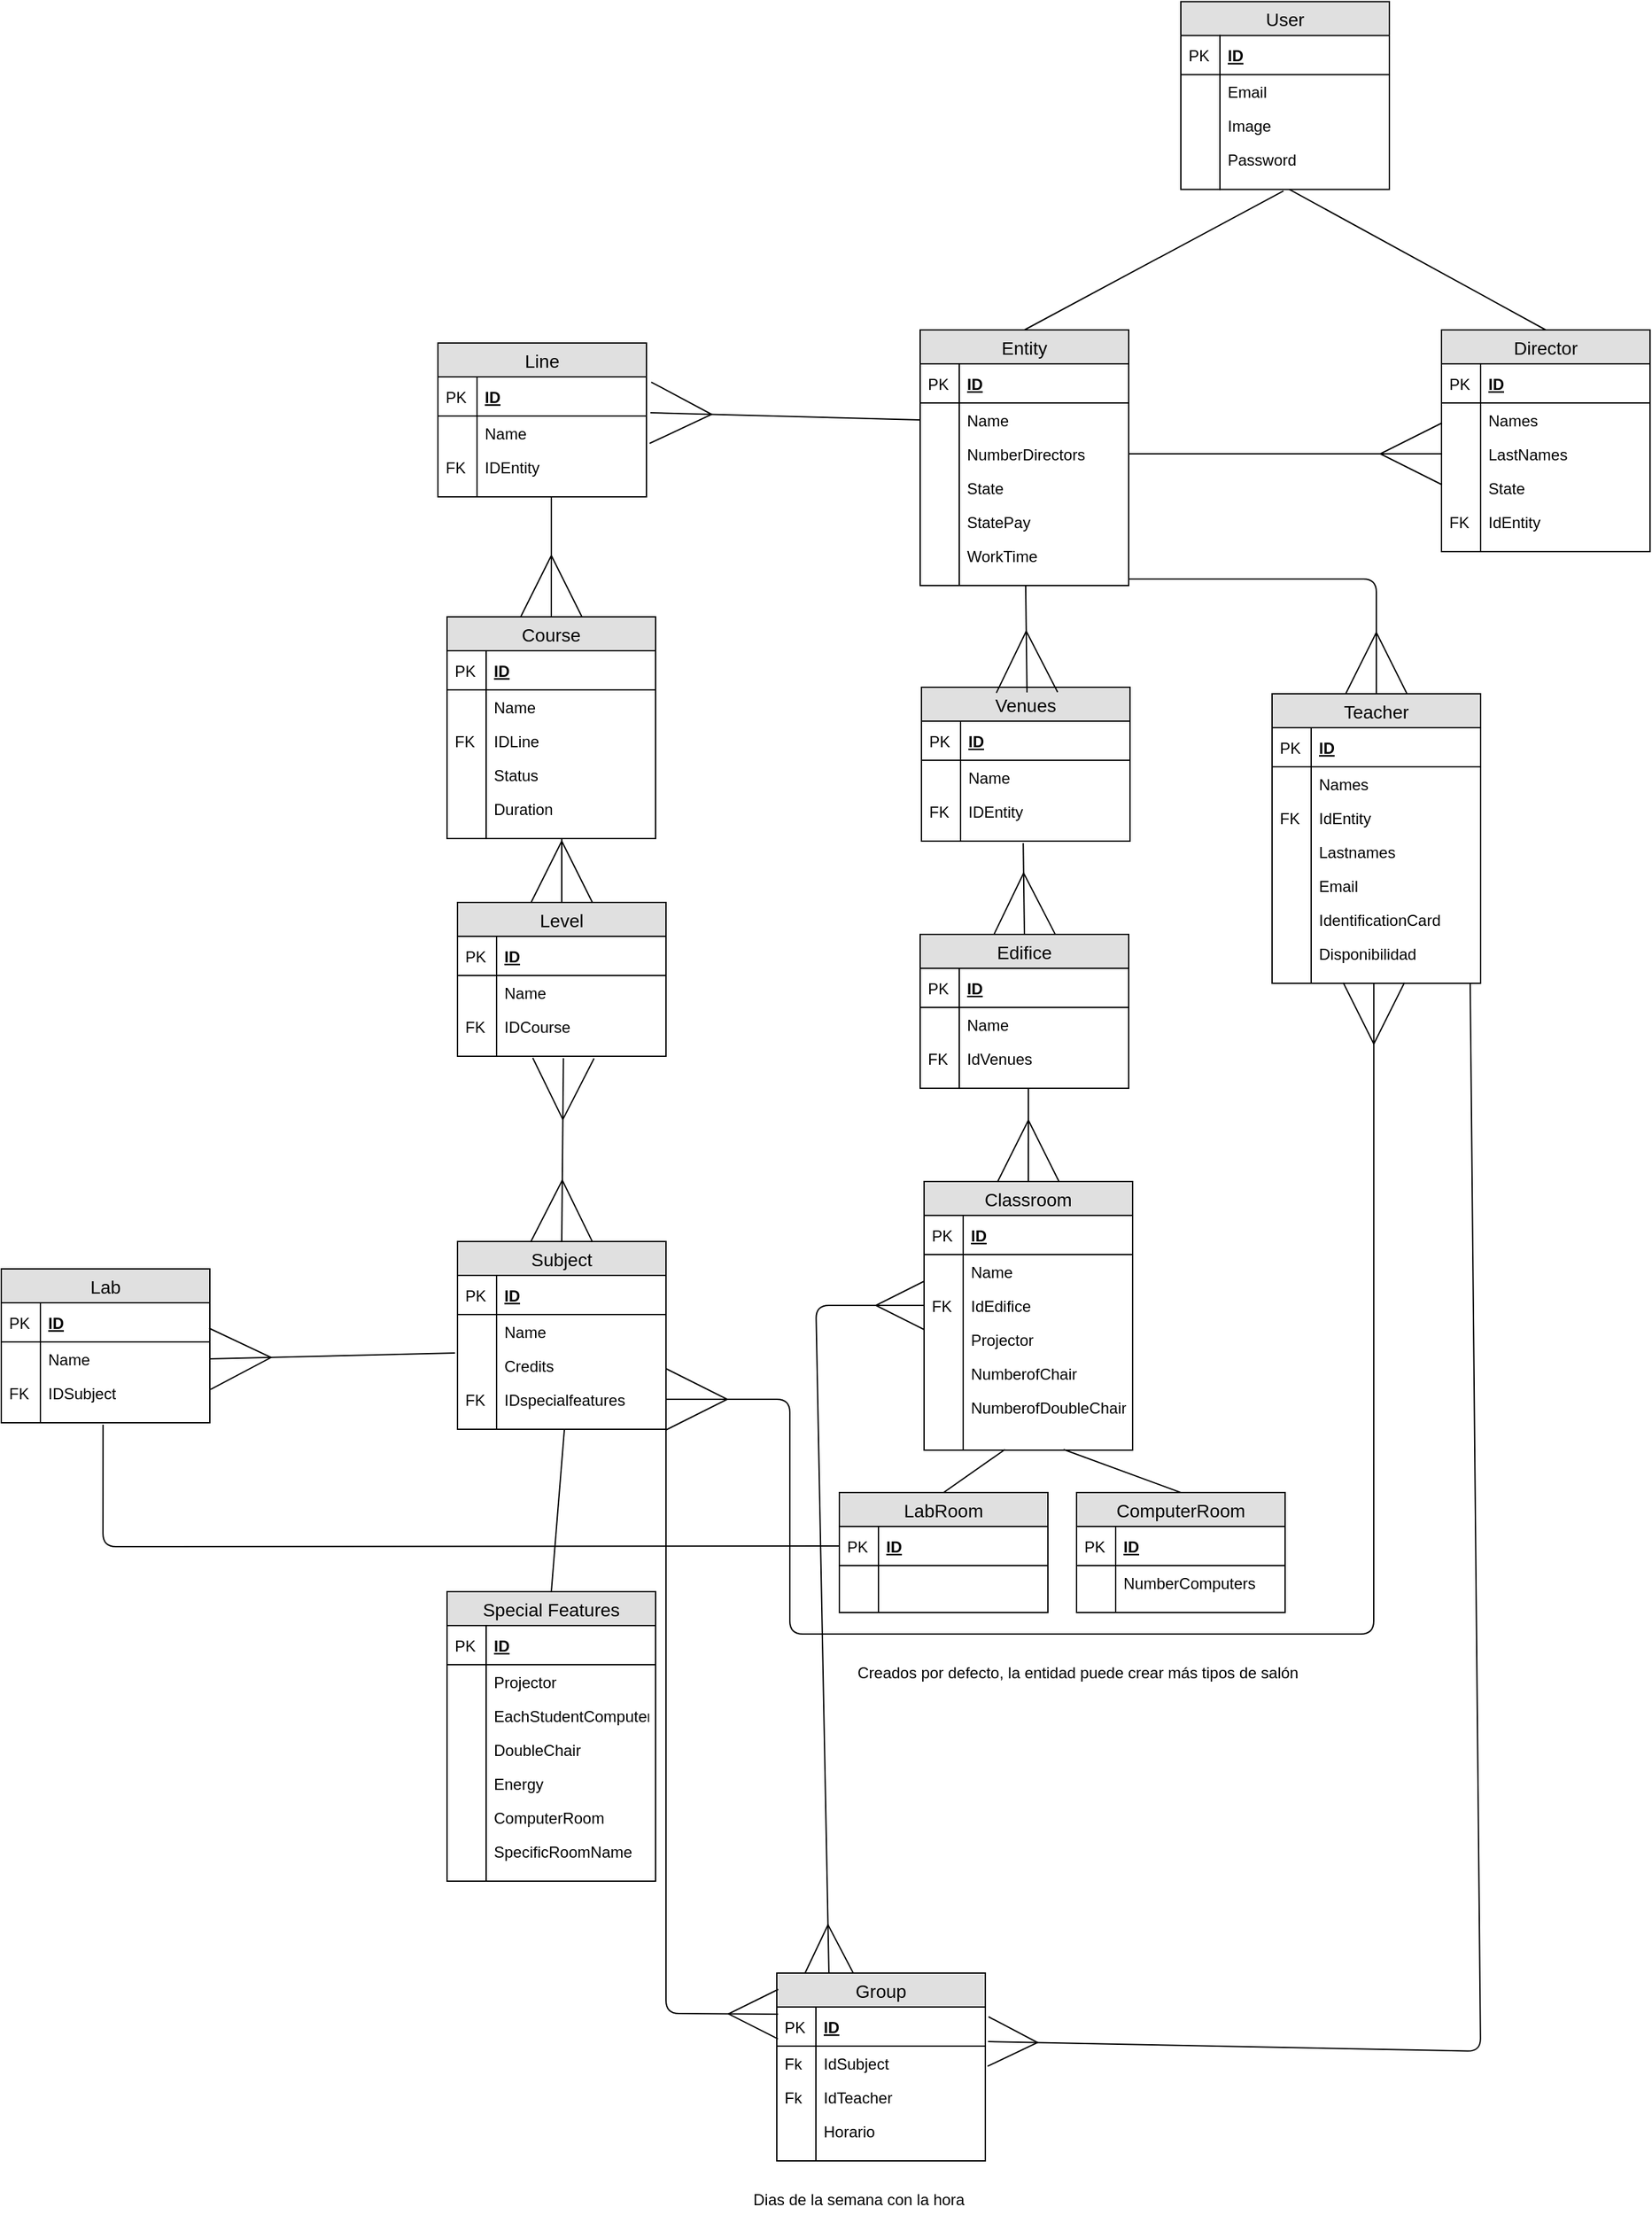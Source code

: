 <mxfile version="10.9.0" type="device"><diagram id="leZ9tuNe8AtVnV3v7wGa" name="Modelo sin normalizar"><mxGraphModel dx="2545" dy="2079" grid="1" gridSize="10" guides="1" tooltips="1" connect="1" arrows="1" fold="1" page="1" pageScale="1" pageWidth="827" pageHeight="1169" math="0" shadow="0"><root><mxCell id="0"/><mxCell id="1" parent="0"/><mxCell id="252dqiC2we6FQL4utE2s-22" value="" style="endArrow=none;html=1;exitX=0.5;exitY=0;exitDx=0;exitDy=0;entryX=0.492;entryY=1.122;entryDx=0;entryDy=0;entryPerimeter=0;" parent="1" source="252dqiC2we6FQL4utE2s-37" target="252dqiC2we6FQL4utE2s-35" edge="1"><mxGeometry width="50" height="50" relative="1" as="geometry"><mxPoint x="200" y="240" as="sourcePoint"/><mxPoint x="397" y="131" as="targetPoint"/></mxGeometry></mxCell><mxCell id="252dqiC2we6FQL4utE2s-23" value="" style="endArrow=none;html=1;entryX=0.514;entryY=0.944;entryDx=0;entryDy=0;entryPerimeter=0;exitX=0.5;exitY=0;exitDx=0;exitDy=0;" parent="1" source="252dqiC2we6FQL4utE2s-50" target="252dqiC2we6FQL4utE2s-35" edge="1"><mxGeometry width="50" height="50" relative="1" as="geometry"><mxPoint x="610" y="250" as="sourcePoint"/><mxPoint x="399" y="127" as="targetPoint"/></mxGeometry></mxCell><mxCell id="252dqiC2we6FQL4utE2s-26" value="User" style="swimlane;fontStyle=0;childLayout=stackLayout;horizontal=1;startSize=26;fillColor=#e0e0e0;horizontalStack=0;resizeParent=1;resizeParentMax=0;resizeLast=0;collapsible=1;marginBottom=0;swimlaneFillColor=#ffffff;align=center;fontSize=14;" parent="1" vertex="1"><mxGeometry x="320" y="-11.778" width="160" height="144" as="geometry"/></mxCell><mxCell id="252dqiC2we6FQL4utE2s-27" value="ID" style="shape=partialRectangle;top=0;left=0;right=0;bottom=1;align=left;verticalAlign=middle;fillColor=none;spacingLeft=34;spacingRight=4;overflow=hidden;rotatable=0;points=[[0,0.5],[1,0.5]];portConstraint=eastwest;dropTarget=0;fontStyle=5;fontSize=12;" parent="252dqiC2we6FQL4utE2s-26" vertex="1"><mxGeometry y="26" width="160" height="30" as="geometry"/></mxCell><mxCell id="252dqiC2we6FQL4utE2s-28" value="PK" style="shape=partialRectangle;top=0;left=0;bottom=0;fillColor=none;align=left;verticalAlign=middle;spacingLeft=4;spacingRight=4;overflow=hidden;rotatable=0;points=[];portConstraint=eastwest;part=1;fontSize=12;" parent="252dqiC2we6FQL4utE2s-27" vertex="1" connectable="0"><mxGeometry width="30" height="30" as="geometry"/></mxCell><mxCell id="252dqiC2we6FQL4utE2s-29" value="Email" style="shape=partialRectangle;top=0;left=0;right=0;bottom=0;align=left;verticalAlign=top;fillColor=none;spacingLeft=34;spacingRight=4;overflow=hidden;rotatable=0;points=[[0,0.5],[1,0.5]];portConstraint=eastwest;dropTarget=0;fontSize=12;" parent="252dqiC2we6FQL4utE2s-26" vertex="1"><mxGeometry y="56" width="160" height="26" as="geometry"/></mxCell><mxCell id="252dqiC2we6FQL4utE2s-30" value="" style="shape=partialRectangle;top=0;left=0;bottom=0;fillColor=none;align=left;verticalAlign=top;spacingLeft=4;spacingRight=4;overflow=hidden;rotatable=0;points=[];portConstraint=eastwest;part=1;fontSize=12;" parent="252dqiC2we6FQL4utE2s-29" vertex="1" connectable="0"><mxGeometry width="30" height="26" as="geometry"/></mxCell><mxCell id="252dqiC2we6FQL4utE2s-31" value="Image" style="shape=partialRectangle;top=0;left=0;right=0;bottom=0;align=left;verticalAlign=top;fillColor=none;spacingLeft=34;spacingRight=4;overflow=hidden;rotatable=0;points=[[0,0.5],[1,0.5]];portConstraint=eastwest;dropTarget=0;fontSize=12;" parent="252dqiC2we6FQL4utE2s-26" vertex="1"><mxGeometry y="82" width="160" height="26" as="geometry"/></mxCell><mxCell id="252dqiC2we6FQL4utE2s-32" value="" style="shape=partialRectangle;top=0;left=0;bottom=0;fillColor=none;align=left;verticalAlign=top;spacingLeft=4;spacingRight=4;overflow=hidden;rotatable=0;points=[];portConstraint=eastwest;part=1;fontSize=12;" parent="252dqiC2we6FQL4utE2s-31" vertex="1" connectable="0"><mxGeometry width="30" height="26" as="geometry"/></mxCell><mxCell id="252dqiC2we6FQL4utE2s-33" value="Password" style="shape=partialRectangle;top=0;left=0;right=0;bottom=0;align=left;verticalAlign=top;fillColor=none;spacingLeft=34;spacingRight=4;overflow=hidden;rotatable=0;points=[[0,0.5],[1,0.5]];portConstraint=eastwest;dropTarget=0;fontSize=12;" parent="252dqiC2we6FQL4utE2s-26" vertex="1"><mxGeometry y="108" width="160" height="26" as="geometry"/></mxCell><mxCell id="252dqiC2we6FQL4utE2s-34" value="" style="shape=partialRectangle;top=0;left=0;bottom=0;fillColor=none;align=left;verticalAlign=top;spacingLeft=4;spacingRight=4;overflow=hidden;rotatable=0;points=[];portConstraint=eastwest;part=1;fontSize=12;" parent="252dqiC2we6FQL4utE2s-33" vertex="1" connectable="0"><mxGeometry width="30" height="26" as="geometry"/></mxCell><mxCell id="252dqiC2we6FQL4utE2s-35" value="" style="shape=partialRectangle;top=0;left=0;right=0;bottom=0;align=left;verticalAlign=top;fillColor=none;spacingLeft=34;spacingRight=4;overflow=hidden;rotatable=0;points=[[0,0.5],[1,0.5]];portConstraint=eastwest;dropTarget=0;fontSize=12;" parent="252dqiC2we6FQL4utE2s-26" vertex="1"><mxGeometry y="134" width="160" height="10" as="geometry"/></mxCell><mxCell id="252dqiC2we6FQL4utE2s-36" value="" style="shape=partialRectangle;top=0;left=0;bottom=0;fillColor=none;align=left;verticalAlign=top;spacingLeft=4;spacingRight=4;overflow=hidden;rotatable=0;points=[];portConstraint=eastwest;part=1;fontSize=12;" parent="252dqiC2we6FQL4utE2s-35" vertex="1" connectable="0"><mxGeometry width="30" height="10" as="geometry"/></mxCell><mxCell id="252dqiC2we6FQL4utE2s-37" value="Entity" style="swimlane;fontStyle=0;childLayout=stackLayout;horizontal=1;startSize=26;fillColor=#e0e0e0;horizontalStack=0;resizeParent=1;resizeParentMax=0;resizeLast=0;collapsible=1;marginBottom=0;swimlaneFillColor=#ffffff;align=center;fontSize=14;" parent="1" vertex="1"><mxGeometry x="120" y="240" width="160" height="196" as="geometry"/></mxCell><mxCell id="252dqiC2we6FQL4utE2s-38" value="ID" style="shape=partialRectangle;top=0;left=0;right=0;bottom=1;align=left;verticalAlign=middle;fillColor=none;spacingLeft=34;spacingRight=4;overflow=hidden;rotatable=0;points=[[0,0.5],[1,0.5]];portConstraint=eastwest;dropTarget=0;fontStyle=5;fontSize=12;" parent="252dqiC2we6FQL4utE2s-37" vertex="1"><mxGeometry y="26" width="160" height="30" as="geometry"/></mxCell><mxCell id="252dqiC2we6FQL4utE2s-39" value="PK" style="shape=partialRectangle;top=0;left=0;bottom=0;fillColor=none;align=left;verticalAlign=middle;spacingLeft=4;spacingRight=4;overflow=hidden;rotatable=0;points=[];portConstraint=eastwest;part=1;fontSize=12;" parent="252dqiC2we6FQL4utE2s-38" vertex="1" connectable="0"><mxGeometry width="30" height="30" as="geometry"/></mxCell><mxCell id="252dqiC2we6FQL4utE2s-40" value="Name" style="shape=partialRectangle;top=0;left=0;right=0;bottom=0;align=left;verticalAlign=top;fillColor=none;spacingLeft=34;spacingRight=4;overflow=hidden;rotatable=0;points=[[0,0.5],[1,0.5]];portConstraint=eastwest;dropTarget=0;fontSize=12;" parent="252dqiC2we6FQL4utE2s-37" vertex="1"><mxGeometry y="56" width="160" height="26" as="geometry"/></mxCell><mxCell id="252dqiC2we6FQL4utE2s-41" value="" style="shape=partialRectangle;top=0;left=0;bottom=0;fillColor=none;align=left;verticalAlign=top;spacingLeft=4;spacingRight=4;overflow=hidden;rotatable=0;points=[];portConstraint=eastwest;part=1;fontSize=12;" parent="252dqiC2we6FQL4utE2s-40" vertex="1" connectable="0"><mxGeometry width="30" height="26" as="geometry"/></mxCell><mxCell id="252dqiC2we6FQL4utE2s-42" value="NumberDirectors" style="shape=partialRectangle;top=0;left=0;right=0;bottom=0;align=left;verticalAlign=top;fillColor=none;spacingLeft=34;spacingRight=4;overflow=hidden;rotatable=0;points=[[0,0.5],[1,0.5]];portConstraint=eastwest;dropTarget=0;fontSize=12;" parent="252dqiC2we6FQL4utE2s-37" vertex="1"><mxGeometry y="82" width="160" height="26" as="geometry"/></mxCell><mxCell id="252dqiC2we6FQL4utE2s-43" value="" style="shape=partialRectangle;top=0;left=0;bottom=0;fillColor=none;align=left;verticalAlign=top;spacingLeft=4;spacingRight=4;overflow=hidden;rotatable=0;points=[];portConstraint=eastwest;part=1;fontSize=12;" parent="252dqiC2we6FQL4utE2s-42" vertex="1" connectable="0"><mxGeometry width="30" height="26" as="geometry"/></mxCell><mxCell id="252dqiC2we6FQL4utE2s-44" value="State" style="shape=partialRectangle;top=0;left=0;right=0;bottom=0;align=left;verticalAlign=top;fillColor=none;spacingLeft=34;spacingRight=4;overflow=hidden;rotatable=0;points=[[0,0.5],[1,0.5]];portConstraint=eastwest;dropTarget=0;fontSize=12;" parent="252dqiC2we6FQL4utE2s-37" vertex="1"><mxGeometry y="108" width="160" height="26" as="geometry"/></mxCell><mxCell id="252dqiC2we6FQL4utE2s-45" value="" style="shape=partialRectangle;top=0;left=0;bottom=0;fillColor=none;align=left;verticalAlign=top;spacingLeft=4;spacingRight=4;overflow=hidden;rotatable=0;points=[];portConstraint=eastwest;part=1;fontSize=12;" parent="252dqiC2we6FQL4utE2s-44" vertex="1" connectable="0"><mxGeometry width="30" height="26" as="geometry"/></mxCell><mxCell id="252dqiC2we6FQL4utE2s-48" value="StatePay" style="shape=partialRectangle;top=0;left=0;right=0;bottom=0;align=left;verticalAlign=top;fillColor=none;spacingLeft=34;spacingRight=4;overflow=hidden;rotatable=0;points=[[0,0.5],[1,0.5]];portConstraint=eastwest;dropTarget=0;fontSize=12;" parent="252dqiC2we6FQL4utE2s-37" vertex="1"><mxGeometry y="134" width="160" height="26" as="geometry"/></mxCell><mxCell id="252dqiC2we6FQL4utE2s-49" value="" style="shape=partialRectangle;top=0;left=0;bottom=0;fillColor=none;align=left;verticalAlign=top;spacingLeft=4;spacingRight=4;overflow=hidden;rotatable=0;points=[];portConstraint=eastwest;part=1;fontSize=12;" parent="252dqiC2we6FQL4utE2s-48" vertex="1" connectable="0"><mxGeometry width="30" height="26" as="geometry"/></mxCell><mxCell id="zsaU67bxHwCMmf9U8X2y-37" value="WorkTime" style="shape=partialRectangle;top=0;left=0;right=0;bottom=0;align=left;verticalAlign=top;fillColor=none;spacingLeft=34;spacingRight=4;overflow=hidden;rotatable=0;points=[[0,0.5],[1,0.5]];portConstraint=eastwest;dropTarget=0;fontSize=12;" parent="252dqiC2we6FQL4utE2s-37" vertex="1"><mxGeometry y="160" width="160" height="26" as="geometry"/></mxCell><mxCell id="zsaU67bxHwCMmf9U8X2y-38" value="" style="shape=partialRectangle;top=0;left=0;bottom=0;fillColor=none;align=left;verticalAlign=top;spacingLeft=4;spacingRight=4;overflow=hidden;rotatable=0;points=[];portConstraint=eastwest;part=1;fontSize=12;" parent="zsaU67bxHwCMmf9U8X2y-37" vertex="1" connectable="0"><mxGeometry width="30" height="26" as="geometry"/></mxCell><mxCell id="252dqiC2we6FQL4utE2s-46" value="" style="shape=partialRectangle;top=0;left=0;right=0;bottom=0;align=left;verticalAlign=top;fillColor=none;spacingLeft=34;spacingRight=4;overflow=hidden;rotatable=0;points=[[0,0.5],[1,0.5]];portConstraint=eastwest;dropTarget=0;fontSize=12;" parent="252dqiC2we6FQL4utE2s-37" vertex="1"><mxGeometry y="186" width="160" height="10" as="geometry"/></mxCell><mxCell id="252dqiC2we6FQL4utE2s-47" value="" style="shape=partialRectangle;top=0;left=0;bottom=0;fillColor=none;align=left;verticalAlign=top;spacingLeft=4;spacingRight=4;overflow=hidden;rotatable=0;points=[];portConstraint=eastwest;part=1;fontSize=12;" parent="252dqiC2we6FQL4utE2s-46" vertex="1" connectable="0"><mxGeometry width="30" height="10" as="geometry"/></mxCell><mxCell id="252dqiC2we6FQL4utE2s-50" value="Director" style="swimlane;fontStyle=0;childLayout=stackLayout;horizontal=1;startSize=26;fillColor=#e0e0e0;horizontalStack=0;resizeParent=1;resizeParentMax=0;resizeLast=0;collapsible=1;marginBottom=0;swimlaneFillColor=#ffffff;align=center;fontSize=14;" parent="1" vertex="1"><mxGeometry x="520" y="240" width="160" height="170" as="geometry"/></mxCell><mxCell id="252dqiC2we6FQL4utE2s-51" value="ID" style="shape=partialRectangle;top=0;left=0;right=0;bottom=1;align=left;verticalAlign=middle;fillColor=none;spacingLeft=34;spacingRight=4;overflow=hidden;rotatable=0;points=[[0,0.5],[1,0.5]];portConstraint=eastwest;dropTarget=0;fontStyle=5;fontSize=12;" parent="252dqiC2we6FQL4utE2s-50" vertex="1"><mxGeometry y="26" width="160" height="30" as="geometry"/></mxCell><mxCell id="252dqiC2we6FQL4utE2s-52" value="PK" style="shape=partialRectangle;top=0;left=0;bottom=0;fillColor=none;align=left;verticalAlign=middle;spacingLeft=4;spacingRight=4;overflow=hidden;rotatable=0;points=[];portConstraint=eastwest;part=1;fontSize=12;" parent="252dqiC2we6FQL4utE2s-51" vertex="1" connectable="0"><mxGeometry width="30" height="30" as="geometry"/></mxCell><mxCell id="252dqiC2we6FQL4utE2s-53" value="Names" style="shape=partialRectangle;top=0;left=0;right=0;bottom=0;align=left;verticalAlign=top;fillColor=none;spacingLeft=34;spacingRight=4;overflow=hidden;rotatable=0;points=[[0,0.5],[1,0.5]];portConstraint=eastwest;dropTarget=0;fontSize=12;" parent="252dqiC2we6FQL4utE2s-50" vertex="1"><mxGeometry y="56" width="160" height="26" as="geometry"/></mxCell><mxCell id="252dqiC2we6FQL4utE2s-54" value="" style="shape=partialRectangle;top=0;left=0;bottom=0;fillColor=none;align=left;verticalAlign=top;spacingLeft=4;spacingRight=4;overflow=hidden;rotatable=0;points=[];portConstraint=eastwest;part=1;fontSize=12;" parent="252dqiC2we6FQL4utE2s-53" vertex="1" connectable="0"><mxGeometry width="30" height="26" as="geometry"/></mxCell><mxCell id="252dqiC2we6FQL4utE2s-55" value="LastNames" style="shape=partialRectangle;top=0;left=0;right=0;bottom=0;align=left;verticalAlign=top;fillColor=none;spacingLeft=34;spacingRight=4;overflow=hidden;rotatable=0;points=[[0,0.5],[1,0.5]];portConstraint=eastwest;dropTarget=0;fontSize=12;" parent="252dqiC2we6FQL4utE2s-50" vertex="1"><mxGeometry y="82" width="160" height="26" as="geometry"/></mxCell><mxCell id="252dqiC2we6FQL4utE2s-56" value="" style="shape=partialRectangle;top=0;left=0;bottom=0;fillColor=none;align=left;verticalAlign=top;spacingLeft=4;spacingRight=4;overflow=hidden;rotatable=0;points=[];portConstraint=eastwest;part=1;fontSize=12;" parent="252dqiC2we6FQL4utE2s-55" vertex="1" connectable="0"><mxGeometry width="30" height="26" as="geometry"/></mxCell><mxCell id="252dqiC2we6FQL4utE2s-57" value="State" style="shape=partialRectangle;top=0;left=0;right=0;bottom=0;align=left;verticalAlign=top;fillColor=none;spacingLeft=34;spacingRight=4;overflow=hidden;rotatable=0;points=[[0,0.5],[1,0.5]];portConstraint=eastwest;dropTarget=0;fontSize=12;" parent="252dqiC2we6FQL4utE2s-50" vertex="1"><mxGeometry y="108" width="160" height="26" as="geometry"/></mxCell><mxCell id="252dqiC2we6FQL4utE2s-58" value="" style="shape=partialRectangle;top=0;left=0;bottom=0;fillColor=none;align=left;verticalAlign=top;spacingLeft=4;spacingRight=4;overflow=hidden;rotatable=0;points=[];portConstraint=eastwest;part=1;fontSize=12;" parent="252dqiC2we6FQL4utE2s-57" vertex="1" connectable="0"><mxGeometry width="30" height="26" as="geometry"/></mxCell><mxCell id="252dqiC2we6FQL4utE2s-61" value="IdEntity" style="shape=partialRectangle;top=0;left=0;right=0;bottom=0;align=left;verticalAlign=top;fillColor=none;spacingLeft=34;spacingRight=4;overflow=hidden;rotatable=0;points=[[0,0.5],[1,0.5]];portConstraint=eastwest;dropTarget=0;fontSize=12;" parent="252dqiC2we6FQL4utE2s-50" vertex="1"><mxGeometry y="134" width="160" height="26" as="geometry"/></mxCell><mxCell id="252dqiC2we6FQL4utE2s-62" value="FK" style="shape=partialRectangle;top=0;left=0;bottom=0;fillColor=none;align=left;verticalAlign=top;spacingLeft=4;spacingRight=4;overflow=hidden;rotatable=0;points=[];portConstraint=eastwest;part=1;fontSize=12;" parent="252dqiC2we6FQL4utE2s-61" vertex="1" connectable="0"><mxGeometry width="30" height="26" as="geometry"/></mxCell><mxCell id="252dqiC2we6FQL4utE2s-59" value="" style="shape=partialRectangle;top=0;left=0;right=0;bottom=0;align=left;verticalAlign=top;fillColor=none;spacingLeft=34;spacingRight=4;overflow=hidden;rotatable=0;points=[[0,0.5],[1,0.5]];portConstraint=eastwest;dropTarget=0;fontSize=12;" parent="252dqiC2we6FQL4utE2s-50" vertex="1"><mxGeometry y="160" width="160" height="10" as="geometry"/></mxCell><mxCell id="252dqiC2we6FQL4utE2s-60" value="" style="shape=partialRectangle;top=0;left=0;bottom=0;fillColor=none;align=left;verticalAlign=top;spacingLeft=4;spacingRight=4;overflow=hidden;rotatable=0;points=[];portConstraint=eastwest;part=1;fontSize=12;" parent="252dqiC2we6FQL4utE2s-59" vertex="1" connectable="0"><mxGeometry width="30" height="10" as="geometry"/></mxCell><mxCell id="252dqiC2we6FQL4utE2s-63" value="" style="endArrow=none;html=1;entryX=1;entryY=0.5;entryDx=0;entryDy=0;exitX=0;exitY=0.5;exitDx=0;exitDy=0;endFill=0;strokeWidth=1;startArrow=ERmany;startFill=0;targetPerimeterSpacing=31;sourcePerimeterSpacing=0;endSize=45;startSize=45;" parent="1" source="252dqiC2we6FQL4utE2s-55" target="252dqiC2we6FQL4utE2s-42" edge="1"><mxGeometry width="50" height="50" relative="1" as="geometry"><mxPoint x="360" y="410" as="sourcePoint"/><mxPoint x="410" y="360" as="targetPoint"/></mxGeometry></mxCell><mxCell id="252dqiC2we6FQL4utE2s-65" value="Line" style="swimlane;fontStyle=0;childLayout=stackLayout;horizontal=1;startSize=26;fillColor=#e0e0e0;horizontalStack=0;resizeParent=1;resizeParentMax=0;resizeLast=0;collapsible=1;marginBottom=0;swimlaneFillColor=#ffffff;align=center;fontSize=14;" parent="1" vertex="1"><mxGeometry x="-250" y="250" width="160" height="118" as="geometry"/></mxCell><mxCell id="252dqiC2we6FQL4utE2s-66" value="ID" style="shape=partialRectangle;top=0;left=0;right=0;bottom=1;align=left;verticalAlign=middle;fillColor=none;spacingLeft=34;spacingRight=4;overflow=hidden;rotatable=0;points=[[0,0.5],[1,0.5]];portConstraint=eastwest;dropTarget=0;fontStyle=5;fontSize=12;" parent="252dqiC2we6FQL4utE2s-65" vertex="1"><mxGeometry y="26" width="160" height="30" as="geometry"/></mxCell><mxCell id="252dqiC2we6FQL4utE2s-67" value="PK" style="shape=partialRectangle;top=0;left=0;bottom=0;fillColor=none;align=left;verticalAlign=middle;spacingLeft=4;spacingRight=4;overflow=hidden;rotatable=0;points=[];portConstraint=eastwest;part=1;fontSize=12;" parent="252dqiC2we6FQL4utE2s-66" vertex="1" connectable="0"><mxGeometry width="30" height="30" as="geometry"/></mxCell><mxCell id="252dqiC2we6FQL4utE2s-68" value="Name" style="shape=partialRectangle;top=0;left=0;right=0;bottom=0;align=left;verticalAlign=top;fillColor=none;spacingLeft=34;spacingRight=4;overflow=hidden;rotatable=0;points=[[0,0.5],[1,0.5]];portConstraint=eastwest;dropTarget=0;fontSize=12;" parent="252dqiC2we6FQL4utE2s-65" vertex="1"><mxGeometry y="56" width="160" height="26" as="geometry"/></mxCell><mxCell id="252dqiC2we6FQL4utE2s-69" value="" style="shape=partialRectangle;top=0;left=0;bottom=0;fillColor=none;align=left;verticalAlign=top;spacingLeft=4;spacingRight=4;overflow=hidden;rotatable=0;points=[];portConstraint=eastwest;part=1;fontSize=12;" parent="252dqiC2we6FQL4utE2s-68" vertex="1" connectable="0"><mxGeometry width="30" height="26" as="geometry"/></mxCell><mxCell id="252dqiC2we6FQL4utE2s-72" value="IDEntity" style="shape=partialRectangle;top=0;left=0;right=0;bottom=0;align=left;verticalAlign=top;fillColor=none;spacingLeft=34;spacingRight=4;overflow=hidden;rotatable=0;points=[[0,0.5],[1,0.5]];portConstraint=eastwest;dropTarget=0;fontSize=12;" parent="252dqiC2we6FQL4utE2s-65" vertex="1"><mxGeometry y="82" width="160" height="26" as="geometry"/></mxCell><mxCell id="252dqiC2we6FQL4utE2s-73" value="FK" style="shape=partialRectangle;top=0;left=0;bottom=0;fillColor=none;align=left;verticalAlign=top;spacingLeft=4;spacingRight=4;overflow=hidden;rotatable=0;points=[];portConstraint=eastwest;part=1;fontSize=12;" parent="252dqiC2we6FQL4utE2s-72" vertex="1" connectable="0"><mxGeometry width="30" height="26" as="geometry"/></mxCell><mxCell id="252dqiC2we6FQL4utE2s-74" value="" style="shape=partialRectangle;top=0;left=0;right=0;bottom=0;align=left;verticalAlign=top;fillColor=none;spacingLeft=34;spacingRight=4;overflow=hidden;rotatable=0;points=[[0,0.5],[1,0.5]];portConstraint=eastwest;dropTarget=0;fontSize=12;" parent="252dqiC2we6FQL4utE2s-65" vertex="1"><mxGeometry y="108" width="160" height="10" as="geometry"/></mxCell><mxCell id="252dqiC2we6FQL4utE2s-75" value="" style="shape=partialRectangle;top=0;left=0;bottom=0;fillColor=none;align=left;verticalAlign=top;spacingLeft=4;spacingRight=4;overflow=hidden;rotatable=0;points=[];portConstraint=eastwest;part=1;fontSize=12;" parent="252dqiC2we6FQL4utE2s-74" vertex="1" connectable="0"><mxGeometry width="30" height="10" as="geometry"/></mxCell><mxCell id="252dqiC2we6FQL4utE2s-76" value="" style="endArrow=none;html=1;endFill=0;strokeWidth=1;startArrow=ERmany;startFill=0;targetPerimeterSpacing=31;sourcePerimeterSpacing=0;endSize=45;startSize=45;entryX=0;entryY=0.5;entryDx=0;entryDy=0;exitX=1.019;exitY=-0.096;exitDx=0;exitDy=0;exitPerimeter=0;" parent="1" source="252dqiC2we6FQL4utE2s-68" target="252dqiC2we6FQL4utE2s-40" edge="1"><mxGeometry width="50" height="50" relative="1" as="geometry"><mxPoint x="200" y="540" as="sourcePoint"/><mxPoint x="200" y="450" as="targetPoint"/></mxGeometry></mxCell><mxCell id="252dqiC2we6FQL4utE2s-77" value="Course" style="swimlane;fontStyle=0;childLayout=stackLayout;horizontal=1;startSize=26;fillColor=#e0e0e0;horizontalStack=0;resizeParent=1;resizeParentMax=0;resizeLast=0;collapsible=1;marginBottom=0;swimlaneFillColor=#ffffff;align=center;fontSize=14;" parent="1" vertex="1"><mxGeometry x="-243" y="460" width="160" height="170" as="geometry"/></mxCell><mxCell id="252dqiC2we6FQL4utE2s-78" value="ID" style="shape=partialRectangle;top=0;left=0;right=0;bottom=1;align=left;verticalAlign=middle;fillColor=none;spacingLeft=34;spacingRight=4;overflow=hidden;rotatable=0;points=[[0,0.5],[1,0.5]];portConstraint=eastwest;dropTarget=0;fontStyle=5;fontSize=12;" parent="252dqiC2we6FQL4utE2s-77" vertex="1"><mxGeometry y="26" width="160" height="30" as="geometry"/></mxCell><mxCell id="252dqiC2we6FQL4utE2s-79" value="PK" style="shape=partialRectangle;top=0;left=0;bottom=0;fillColor=none;align=left;verticalAlign=middle;spacingLeft=4;spacingRight=4;overflow=hidden;rotatable=0;points=[];portConstraint=eastwest;part=1;fontSize=12;" parent="252dqiC2we6FQL4utE2s-78" vertex="1" connectable="0"><mxGeometry width="30" height="30" as="geometry"/></mxCell><mxCell id="252dqiC2we6FQL4utE2s-80" value="Name" style="shape=partialRectangle;top=0;left=0;right=0;bottom=0;align=left;verticalAlign=top;fillColor=none;spacingLeft=34;spacingRight=4;overflow=hidden;rotatable=0;points=[[0,0.5],[1,0.5]];portConstraint=eastwest;dropTarget=0;fontSize=12;" parent="252dqiC2we6FQL4utE2s-77" vertex="1"><mxGeometry y="56" width="160" height="26" as="geometry"/></mxCell><mxCell id="252dqiC2we6FQL4utE2s-81" value="" style="shape=partialRectangle;top=0;left=0;bottom=0;fillColor=none;align=left;verticalAlign=top;spacingLeft=4;spacingRight=4;overflow=hidden;rotatable=0;points=[];portConstraint=eastwest;part=1;fontSize=12;" parent="252dqiC2we6FQL4utE2s-80" vertex="1" connectable="0"><mxGeometry width="30" height="26" as="geometry"/></mxCell><mxCell id="252dqiC2we6FQL4utE2s-84" value="IDLine" style="shape=partialRectangle;top=0;left=0;right=0;bottom=0;align=left;verticalAlign=top;fillColor=none;spacingLeft=34;spacingRight=4;overflow=hidden;rotatable=0;points=[[0,0.5],[1,0.5]];portConstraint=eastwest;dropTarget=0;fontSize=12;" parent="252dqiC2we6FQL4utE2s-77" vertex="1"><mxGeometry y="82" width="160" height="26" as="geometry"/></mxCell><mxCell id="252dqiC2we6FQL4utE2s-85" value="FK" style="shape=partialRectangle;top=0;left=0;bottom=0;fillColor=none;align=left;verticalAlign=top;spacingLeft=4;spacingRight=4;overflow=hidden;rotatable=0;points=[];portConstraint=eastwest;part=1;fontSize=12;" parent="252dqiC2we6FQL4utE2s-84" vertex="1" connectable="0"><mxGeometry width="30" height="26" as="geometry"/></mxCell><mxCell id="gj5hJNpb_1bZbSx0WV4m-11" value="Status" style="shape=partialRectangle;top=0;left=0;right=0;bottom=0;align=left;verticalAlign=top;fillColor=none;spacingLeft=34;spacingRight=4;overflow=hidden;rotatable=0;points=[[0,0.5],[1,0.5]];portConstraint=eastwest;dropTarget=0;fontSize=12;" parent="252dqiC2we6FQL4utE2s-77" vertex="1"><mxGeometry y="108" width="160" height="26" as="geometry"/></mxCell><mxCell id="gj5hJNpb_1bZbSx0WV4m-12" value="" style="shape=partialRectangle;top=0;left=0;bottom=0;fillColor=none;align=left;verticalAlign=top;spacingLeft=4;spacingRight=4;overflow=hidden;rotatable=0;points=[];portConstraint=eastwest;part=1;fontSize=12;" parent="gj5hJNpb_1bZbSx0WV4m-11" vertex="1" connectable="0"><mxGeometry width="30" height="26" as="geometry"/></mxCell><mxCell id="gj5hJNpb_1bZbSx0WV4m-13" value="Duration" style="shape=partialRectangle;top=0;left=0;right=0;bottom=0;align=left;verticalAlign=top;fillColor=none;spacingLeft=34;spacingRight=4;overflow=hidden;rotatable=0;points=[[0,0.5],[1,0.5]];portConstraint=eastwest;dropTarget=0;fontSize=12;" parent="252dqiC2we6FQL4utE2s-77" vertex="1"><mxGeometry y="134" width="160" height="26" as="geometry"/></mxCell><mxCell id="gj5hJNpb_1bZbSx0WV4m-14" value="" style="shape=partialRectangle;top=0;left=0;bottom=0;fillColor=none;align=left;verticalAlign=top;spacingLeft=4;spacingRight=4;overflow=hidden;rotatable=0;points=[];portConstraint=eastwest;part=1;fontSize=12;" parent="gj5hJNpb_1bZbSx0WV4m-13" vertex="1" connectable="0"><mxGeometry width="30" height="26" as="geometry"/></mxCell><mxCell id="252dqiC2we6FQL4utE2s-86" value="" style="shape=partialRectangle;top=0;left=0;right=0;bottom=0;align=left;verticalAlign=top;fillColor=none;spacingLeft=34;spacingRight=4;overflow=hidden;rotatable=0;points=[[0,0.5],[1,0.5]];portConstraint=eastwest;dropTarget=0;fontSize=12;" parent="252dqiC2we6FQL4utE2s-77" vertex="1"><mxGeometry y="160" width="160" height="10" as="geometry"/></mxCell><mxCell id="252dqiC2we6FQL4utE2s-87" value="" style="shape=partialRectangle;top=0;left=0;bottom=0;fillColor=none;align=left;verticalAlign=top;spacingLeft=4;spacingRight=4;overflow=hidden;rotatable=0;points=[];portConstraint=eastwest;part=1;fontSize=12;" parent="252dqiC2we6FQL4utE2s-86" vertex="1" connectable="0"><mxGeometry width="30" height="10" as="geometry"/></mxCell><mxCell id="252dqiC2we6FQL4utE2s-90" value="" style="endArrow=none;html=1;endFill=0;strokeWidth=1;startArrow=ERmany;startFill=0;targetPerimeterSpacing=31;sourcePerimeterSpacing=0;endSize=45;startSize=45;entryX=0.544;entryY=1.05;entryDx=0;entryDy=0;exitX=0.5;exitY=0;exitDx=0;exitDy=0;entryPerimeter=0;" parent="1" source="252dqiC2we6FQL4utE2s-77" target="252dqiC2we6FQL4utE2s-74" edge="1"><mxGeometry width="50" height="50" relative="1" as="geometry"><mxPoint x="399" y="567" as="sourcePoint"/><mxPoint x="400" y="440" as="targetPoint"/></mxGeometry></mxCell><mxCell id="252dqiC2we6FQL4utE2s-91" value="Level" style="swimlane;fontStyle=0;childLayout=stackLayout;horizontal=1;startSize=26;fillColor=#e0e0e0;horizontalStack=0;resizeParent=1;resizeParentMax=0;resizeLast=0;collapsible=1;marginBottom=0;swimlaneFillColor=#ffffff;align=center;fontSize=14;" parent="1" vertex="1"><mxGeometry x="-235" y="679" width="160" height="118" as="geometry"/></mxCell><mxCell id="252dqiC2we6FQL4utE2s-92" value="ID" style="shape=partialRectangle;top=0;left=0;right=0;bottom=1;align=left;verticalAlign=middle;fillColor=none;spacingLeft=34;spacingRight=4;overflow=hidden;rotatable=0;points=[[0,0.5],[1,0.5]];portConstraint=eastwest;dropTarget=0;fontStyle=5;fontSize=12;" parent="252dqiC2we6FQL4utE2s-91" vertex="1"><mxGeometry y="26" width="160" height="30" as="geometry"/></mxCell><mxCell id="252dqiC2we6FQL4utE2s-93" value="PK" style="shape=partialRectangle;top=0;left=0;bottom=0;fillColor=none;align=left;verticalAlign=middle;spacingLeft=4;spacingRight=4;overflow=hidden;rotatable=0;points=[];portConstraint=eastwest;part=1;fontSize=12;" parent="252dqiC2we6FQL4utE2s-92" vertex="1" connectable="0"><mxGeometry width="30" height="30" as="geometry"/></mxCell><mxCell id="252dqiC2we6FQL4utE2s-94" value="Name" style="shape=partialRectangle;top=0;left=0;right=0;bottom=0;align=left;verticalAlign=top;fillColor=none;spacingLeft=34;spacingRight=4;overflow=hidden;rotatable=0;points=[[0,0.5],[1,0.5]];portConstraint=eastwest;dropTarget=0;fontSize=12;" parent="252dqiC2we6FQL4utE2s-91" vertex="1"><mxGeometry y="56" width="160" height="26" as="geometry"/></mxCell><mxCell id="252dqiC2we6FQL4utE2s-95" value="" style="shape=partialRectangle;top=0;left=0;bottom=0;fillColor=none;align=left;verticalAlign=top;spacingLeft=4;spacingRight=4;overflow=hidden;rotatable=0;points=[];portConstraint=eastwest;part=1;fontSize=12;" parent="252dqiC2we6FQL4utE2s-94" vertex="1" connectable="0"><mxGeometry width="30" height="26" as="geometry"/></mxCell><mxCell id="252dqiC2we6FQL4utE2s-103" value="IDCourse" style="shape=partialRectangle;top=0;left=0;right=0;bottom=0;align=left;verticalAlign=top;fillColor=none;spacingLeft=34;spacingRight=4;overflow=hidden;rotatable=0;points=[[0,0.5],[1,0.5]];portConstraint=eastwest;dropTarget=0;fontSize=12;" parent="252dqiC2we6FQL4utE2s-91" vertex="1"><mxGeometry y="82" width="160" height="26" as="geometry"/></mxCell><mxCell id="252dqiC2we6FQL4utE2s-104" value="FK" style="shape=partialRectangle;top=0;left=0;bottom=0;fillColor=none;align=left;verticalAlign=top;spacingLeft=4;spacingRight=4;overflow=hidden;rotatable=0;points=[];portConstraint=eastwest;part=1;fontSize=12;" parent="252dqiC2we6FQL4utE2s-103" vertex="1" connectable="0"><mxGeometry width="30" height="26" as="geometry"/></mxCell><mxCell id="252dqiC2we6FQL4utE2s-100" value="" style="shape=partialRectangle;top=0;left=0;right=0;bottom=0;align=left;verticalAlign=top;fillColor=none;spacingLeft=34;spacingRight=4;overflow=hidden;rotatable=0;points=[[0,0.5],[1,0.5]];portConstraint=eastwest;dropTarget=0;fontSize=12;" parent="252dqiC2we6FQL4utE2s-91" vertex="1"><mxGeometry y="108" width="160" height="10" as="geometry"/></mxCell><mxCell id="252dqiC2we6FQL4utE2s-101" value="" style="shape=partialRectangle;top=0;left=0;bottom=0;fillColor=none;align=left;verticalAlign=top;spacingLeft=4;spacingRight=4;overflow=hidden;rotatable=0;points=[];portConstraint=eastwest;part=1;fontSize=12;" parent="252dqiC2we6FQL4utE2s-100" vertex="1" connectable="0"><mxGeometry width="30" height="10" as="geometry"/></mxCell><mxCell id="252dqiC2we6FQL4utE2s-102" value="" style="endArrow=none;html=1;endFill=0;strokeWidth=1;startArrow=ERmany;startFill=0;targetPerimeterSpacing=31;sourcePerimeterSpacing=0;endSize=45;startSize=45;entryX=0.55;entryY=1.05;entryDx=0;entryDy=0;exitX=0.5;exitY=0;exitDx=0;exitDy=0;entryPerimeter=0;" parent="1" source="252dqiC2we6FQL4utE2s-91" target="252dqiC2we6FQL4utE2s-86" edge="1"><mxGeometry width="50" height="50" relative="1" as="geometry"><mxPoint x="330" y="1036" as="sourcePoint"/><mxPoint x="330" y="900" as="targetPoint"/></mxGeometry></mxCell><mxCell id="zsaU67bxHwCMmf9U8X2y-1" value="Subject" style="swimlane;fontStyle=0;childLayout=stackLayout;horizontal=1;startSize=26;fillColor=#e0e0e0;horizontalStack=0;resizeParent=1;resizeParentMax=0;resizeLast=0;collapsible=1;marginBottom=0;swimlaneFillColor=#ffffff;align=center;fontSize=14;" parent="1" vertex="1"><mxGeometry x="-235" y="939" width="160" height="144" as="geometry"/></mxCell><mxCell id="zsaU67bxHwCMmf9U8X2y-2" value="ID" style="shape=partialRectangle;top=0;left=0;right=0;bottom=1;align=left;verticalAlign=middle;fillColor=none;spacingLeft=34;spacingRight=4;overflow=hidden;rotatable=0;points=[[0,0.5],[1,0.5]];portConstraint=eastwest;dropTarget=0;fontStyle=5;fontSize=12;" parent="zsaU67bxHwCMmf9U8X2y-1" vertex="1"><mxGeometry y="26" width="160" height="30" as="geometry"/></mxCell><mxCell id="zsaU67bxHwCMmf9U8X2y-3" value="PK" style="shape=partialRectangle;top=0;left=0;bottom=0;fillColor=none;align=left;verticalAlign=middle;spacingLeft=4;spacingRight=4;overflow=hidden;rotatable=0;points=[];portConstraint=eastwest;part=1;fontSize=12;" parent="zsaU67bxHwCMmf9U8X2y-2" vertex="1" connectable="0"><mxGeometry width="30" height="30" as="geometry"/></mxCell><mxCell id="zsaU67bxHwCMmf9U8X2y-4" value="Name" style="shape=partialRectangle;top=0;left=0;right=0;bottom=0;align=left;verticalAlign=top;fillColor=none;spacingLeft=34;spacingRight=4;overflow=hidden;rotatable=0;points=[[0,0.5],[1,0.5]];portConstraint=eastwest;dropTarget=0;fontSize=12;" parent="zsaU67bxHwCMmf9U8X2y-1" vertex="1"><mxGeometry y="56" width="160" height="26" as="geometry"/></mxCell><mxCell id="zsaU67bxHwCMmf9U8X2y-5" value="" style="shape=partialRectangle;top=0;left=0;bottom=0;fillColor=none;align=left;verticalAlign=top;spacingLeft=4;spacingRight=4;overflow=hidden;rotatable=0;points=[];portConstraint=eastwest;part=1;fontSize=12;" parent="zsaU67bxHwCMmf9U8X2y-4" vertex="1" connectable="0"><mxGeometry width="30" height="26" as="geometry"/></mxCell><mxCell id="zsaU67bxHwCMmf9U8X2y-11" value="Credits" style="shape=partialRectangle;top=0;left=0;right=0;bottom=0;align=left;verticalAlign=top;fillColor=none;spacingLeft=34;spacingRight=4;overflow=hidden;rotatable=0;points=[[0,0.5],[1,0.5]];portConstraint=eastwest;dropTarget=0;fontSize=12;" parent="zsaU67bxHwCMmf9U8X2y-1" vertex="1"><mxGeometry y="82" width="160" height="26" as="geometry"/></mxCell><mxCell id="zsaU67bxHwCMmf9U8X2y-12" value="" style="shape=partialRectangle;top=0;left=0;bottom=0;fillColor=none;align=left;verticalAlign=top;spacingLeft=4;spacingRight=4;overflow=hidden;rotatable=0;points=[];portConstraint=eastwest;part=1;fontSize=12;" parent="zsaU67bxHwCMmf9U8X2y-11" vertex="1" connectable="0"><mxGeometry width="30" height="26" as="geometry"/></mxCell><mxCell id="zsaU67bxHwCMmf9U8X2y-13" value="IDspecialfeatures" style="shape=partialRectangle;top=0;left=0;right=0;bottom=0;align=left;verticalAlign=top;fillColor=none;spacingLeft=34;spacingRight=4;overflow=hidden;rotatable=0;points=[[0,0.5],[1,0.5]];portConstraint=eastwest;dropTarget=0;fontSize=12;" parent="zsaU67bxHwCMmf9U8X2y-1" vertex="1"><mxGeometry y="108" width="160" height="26" as="geometry"/></mxCell><mxCell id="zsaU67bxHwCMmf9U8X2y-14" value="FK" style="shape=partialRectangle;top=0;left=0;bottom=0;fillColor=none;align=left;verticalAlign=top;spacingLeft=4;spacingRight=4;overflow=hidden;rotatable=0;points=[];portConstraint=eastwest;part=1;fontSize=12;" parent="zsaU67bxHwCMmf9U8X2y-13" vertex="1" connectable="0"><mxGeometry width="30" height="26" as="geometry"/></mxCell><mxCell id="zsaU67bxHwCMmf9U8X2y-8" value="" style="shape=partialRectangle;top=0;left=0;right=0;bottom=0;align=left;verticalAlign=top;fillColor=none;spacingLeft=34;spacingRight=4;overflow=hidden;rotatable=0;points=[[0,0.5],[1,0.5]];portConstraint=eastwest;dropTarget=0;fontSize=12;" parent="zsaU67bxHwCMmf9U8X2y-1" vertex="1"><mxGeometry y="134" width="160" height="10" as="geometry"/></mxCell><mxCell id="zsaU67bxHwCMmf9U8X2y-9" value="" style="shape=partialRectangle;top=0;left=0;bottom=0;fillColor=none;align=left;verticalAlign=top;spacingLeft=4;spacingRight=4;overflow=hidden;rotatable=0;points=[];portConstraint=eastwest;part=1;fontSize=12;" parent="zsaU67bxHwCMmf9U8X2y-8" vertex="1" connectable="0"><mxGeometry width="30" height="10" as="geometry"/></mxCell><mxCell id="zsaU67bxHwCMmf9U8X2y-10" value="" style="endArrow=ERmany;html=1;endFill=0;strokeWidth=1;startArrow=ERmany;startFill=0;targetPerimeterSpacing=31;sourcePerimeterSpacing=0;endSize=45;startSize=45;entryX=0.508;entryY=1.144;entryDx=0;entryDy=0;exitX=0.5;exitY=0;exitDx=0;exitDy=0;entryPerimeter=0;" parent="1" source="zsaU67bxHwCMmf9U8X2y-1" target="252dqiC2we6FQL4utE2s-100" edge="1"><mxGeometry width="50" height="50" relative="1" as="geometry"><mxPoint x="204" y="1296" as="sourcePoint"/><mxPoint x="200" y="1169" as="targetPoint"/></mxGeometry></mxCell><mxCell id="zsaU67bxHwCMmf9U8X2y-15" value="Special Features" style="swimlane;fontStyle=0;childLayout=stackLayout;horizontal=1;startSize=26;fillColor=#e0e0e0;horizontalStack=0;resizeParent=1;resizeParentMax=0;resizeLast=0;collapsible=1;marginBottom=0;swimlaneFillColor=#ffffff;align=center;fontSize=14;" parent="1" vertex="1"><mxGeometry x="-243" y="1207.5" width="160" height="222" as="geometry"/></mxCell><mxCell id="zsaU67bxHwCMmf9U8X2y-16" value="ID" style="shape=partialRectangle;top=0;left=0;right=0;bottom=1;align=left;verticalAlign=middle;fillColor=none;spacingLeft=34;spacingRight=4;overflow=hidden;rotatable=0;points=[[0,0.5],[1,0.5]];portConstraint=eastwest;dropTarget=0;fontStyle=5;fontSize=12;" parent="zsaU67bxHwCMmf9U8X2y-15" vertex="1"><mxGeometry y="26" width="160" height="30" as="geometry"/></mxCell><mxCell id="zsaU67bxHwCMmf9U8X2y-17" value="PK" style="shape=partialRectangle;top=0;left=0;bottom=0;fillColor=none;align=left;verticalAlign=middle;spacingLeft=4;spacingRight=4;overflow=hidden;rotatable=0;points=[];portConstraint=eastwest;part=1;fontSize=12;" parent="zsaU67bxHwCMmf9U8X2y-16" vertex="1" connectable="0"><mxGeometry width="30" height="30" as="geometry"/></mxCell><mxCell id="zsaU67bxHwCMmf9U8X2y-22" value="Projector" style="shape=partialRectangle;top=0;left=0;right=0;bottom=0;align=left;verticalAlign=top;fillColor=none;spacingLeft=34;spacingRight=4;overflow=hidden;rotatable=0;points=[[0,0.5],[1,0.5]];portConstraint=eastwest;dropTarget=0;fontSize=12;" parent="zsaU67bxHwCMmf9U8X2y-15" vertex="1"><mxGeometry y="56" width="160" height="26" as="geometry"/></mxCell><mxCell id="zsaU67bxHwCMmf9U8X2y-23" value="" style="shape=partialRectangle;top=0;left=0;bottom=0;fillColor=none;align=left;verticalAlign=top;spacingLeft=4;spacingRight=4;overflow=hidden;rotatable=0;points=[];portConstraint=eastwest;part=1;fontSize=12;" parent="zsaU67bxHwCMmf9U8X2y-22" vertex="1" connectable="0"><mxGeometry width="30" height="26" as="geometry"/></mxCell><mxCell id="zsaU67bxHwCMmf9U8X2y-27" value="EachStudentComputer" style="shape=partialRectangle;top=0;left=0;right=0;bottom=0;align=left;verticalAlign=top;fillColor=none;spacingLeft=34;spacingRight=4;overflow=hidden;rotatable=0;points=[[0,0.5],[1,0.5]];portConstraint=eastwest;dropTarget=0;fontSize=12;" parent="zsaU67bxHwCMmf9U8X2y-15" vertex="1"><mxGeometry y="82" width="160" height="26" as="geometry"/></mxCell><mxCell id="zsaU67bxHwCMmf9U8X2y-28" value="" style="shape=partialRectangle;top=0;left=0;bottom=0;fillColor=none;align=left;verticalAlign=top;spacingLeft=4;spacingRight=4;overflow=hidden;rotatable=0;points=[];portConstraint=eastwest;part=1;fontSize=12;" parent="zsaU67bxHwCMmf9U8X2y-27" vertex="1" connectable="0"><mxGeometry width="30" height="26" as="geometry"/></mxCell><mxCell id="zsaU67bxHwCMmf9U8X2y-29" value="DoubleChair" style="shape=partialRectangle;top=0;left=0;right=0;bottom=0;align=left;verticalAlign=top;fillColor=none;spacingLeft=34;spacingRight=4;overflow=hidden;rotatable=0;points=[[0,0.5],[1,0.5]];portConstraint=eastwest;dropTarget=0;fontSize=12;" parent="zsaU67bxHwCMmf9U8X2y-15" vertex="1"><mxGeometry y="108" width="160" height="26" as="geometry"/></mxCell><mxCell id="zsaU67bxHwCMmf9U8X2y-30" value="" style="shape=partialRectangle;top=0;left=0;bottom=0;fillColor=none;align=left;verticalAlign=top;spacingLeft=4;spacingRight=4;overflow=hidden;rotatable=0;points=[];portConstraint=eastwest;part=1;fontSize=12;" parent="zsaU67bxHwCMmf9U8X2y-29" vertex="1" connectable="0"><mxGeometry width="30" height="26" as="geometry"/></mxCell><mxCell id="zsaU67bxHwCMmf9U8X2y-33" value="Energy" style="shape=partialRectangle;top=0;left=0;right=0;bottom=0;align=left;verticalAlign=top;fillColor=none;spacingLeft=34;spacingRight=4;overflow=hidden;rotatable=0;points=[[0,0.5],[1,0.5]];portConstraint=eastwest;dropTarget=0;fontSize=12;" parent="zsaU67bxHwCMmf9U8X2y-15" vertex="1"><mxGeometry y="134" width="160" height="26" as="geometry"/></mxCell><mxCell id="zsaU67bxHwCMmf9U8X2y-34" value="" style="shape=partialRectangle;top=0;left=0;bottom=0;fillColor=none;align=left;verticalAlign=top;spacingLeft=4;spacingRight=4;overflow=hidden;rotatable=0;points=[];portConstraint=eastwest;part=1;fontSize=12;" parent="zsaU67bxHwCMmf9U8X2y-33" vertex="1" connectable="0"><mxGeometry width="30" height="26" as="geometry"/></mxCell><mxCell id="zsaU67bxHwCMmf9U8X2y-35" value="ComputerRoom" style="shape=partialRectangle;top=0;left=0;right=0;bottom=0;align=left;verticalAlign=top;fillColor=none;spacingLeft=34;spacingRight=4;overflow=hidden;rotatable=0;points=[[0,0.5],[1,0.5]];portConstraint=eastwest;dropTarget=0;fontSize=12;" parent="zsaU67bxHwCMmf9U8X2y-15" vertex="1"><mxGeometry y="160" width="160" height="26" as="geometry"/></mxCell><mxCell id="zsaU67bxHwCMmf9U8X2y-36" value="" style="shape=partialRectangle;top=0;left=0;bottom=0;fillColor=none;align=left;verticalAlign=top;spacingLeft=4;spacingRight=4;overflow=hidden;rotatable=0;points=[];portConstraint=eastwest;part=1;fontSize=12;" parent="zsaU67bxHwCMmf9U8X2y-35" vertex="1" connectable="0"><mxGeometry width="30" height="26" as="geometry"/></mxCell><mxCell id="fuwJlf3EP9zeBAoTbla--138" value="SpecificRoomName" style="shape=partialRectangle;top=0;left=0;right=0;bottom=0;align=left;verticalAlign=top;fillColor=none;spacingLeft=34;spacingRight=4;overflow=hidden;rotatable=0;points=[[0,0.5],[1,0.5]];portConstraint=eastwest;dropTarget=0;fontSize=12;" parent="zsaU67bxHwCMmf9U8X2y-15" vertex="1"><mxGeometry y="186" width="160" height="26" as="geometry"/></mxCell><mxCell id="fuwJlf3EP9zeBAoTbla--139" value="" style="shape=partialRectangle;top=0;left=0;bottom=0;fillColor=none;align=left;verticalAlign=top;spacingLeft=4;spacingRight=4;overflow=hidden;rotatable=0;points=[];portConstraint=eastwest;part=1;fontSize=12;" parent="fuwJlf3EP9zeBAoTbla--138" vertex="1" connectable="0"><mxGeometry width="30" height="26" as="geometry"/></mxCell><mxCell id="zsaU67bxHwCMmf9U8X2y-24" value="" style="shape=partialRectangle;top=0;left=0;right=0;bottom=0;align=left;verticalAlign=top;fillColor=none;spacingLeft=34;spacingRight=4;overflow=hidden;rotatable=0;points=[[0,0.5],[1,0.5]];portConstraint=eastwest;dropTarget=0;fontSize=12;" parent="zsaU67bxHwCMmf9U8X2y-15" vertex="1"><mxGeometry y="212" width="160" height="10" as="geometry"/></mxCell><mxCell id="zsaU67bxHwCMmf9U8X2y-25" value="" style="shape=partialRectangle;top=0;left=0;bottom=0;fillColor=none;align=left;verticalAlign=top;spacingLeft=4;spacingRight=4;overflow=hidden;rotatable=0;points=[];portConstraint=eastwest;part=1;fontSize=12;" parent="zsaU67bxHwCMmf9U8X2y-24" vertex="1" connectable="0"><mxGeometry width="30" height="10" as="geometry"/></mxCell><mxCell id="zsaU67bxHwCMmf9U8X2y-26" value="" style="endArrow=none;html=1;entryX=0.513;entryY=0.95;entryDx=0;entryDy=0;exitX=0.5;exitY=0;exitDx=0;exitDy=0;entryPerimeter=0;" parent="1" source="zsaU67bxHwCMmf9U8X2y-15" target="zsaU67bxHwCMmf9U8X2y-8" edge="1"><mxGeometry width="50" height="50" relative="1" as="geometry"><mxPoint x="-60" y="1371" as="sourcePoint"/><mxPoint x="-40" y="1480" as="targetPoint"/></mxGeometry></mxCell><mxCell id="fuwJlf3EP9zeBAoTbla--1" value="Teacher" style="swimlane;fontStyle=0;childLayout=stackLayout;horizontal=1;startSize=26;fillColor=#e0e0e0;horizontalStack=0;resizeParent=1;resizeParentMax=0;resizeLast=0;collapsible=1;marginBottom=0;swimlaneFillColor=#ffffff;align=center;fontSize=14;" parent="1" vertex="1"><mxGeometry x="390" y="519" width="160" height="222" as="geometry"/></mxCell><mxCell id="fuwJlf3EP9zeBAoTbla--2" value="ID" style="shape=partialRectangle;top=0;left=0;right=0;bottom=1;align=left;verticalAlign=middle;fillColor=none;spacingLeft=34;spacingRight=4;overflow=hidden;rotatable=0;points=[[0,0.5],[1,0.5]];portConstraint=eastwest;dropTarget=0;fontStyle=5;fontSize=12;" parent="fuwJlf3EP9zeBAoTbla--1" vertex="1"><mxGeometry y="26" width="160" height="30" as="geometry"/></mxCell><mxCell id="fuwJlf3EP9zeBAoTbla--3" value="PK" style="shape=partialRectangle;top=0;left=0;bottom=0;fillColor=none;align=left;verticalAlign=middle;spacingLeft=4;spacingRight=4;overflow=hidden;rotatable=0;points=[];portConstraint=eastwest;part=1;fontSize=12;" parent="fuwJlf3EP9zeBAoTbla--2" vertex="1" connectable="0"><mxGeometry width="30" height="30" as="geometry"/></mxCell><mxCell id="fuwJlf3EP9zeBAoTbla--4" value="Names" style="shape=partialRectangle;top=0;left=0;right=0;bottom=0;align=left;verticalAlign=top;fillColor=none;spacingLeft=34;spacingRight=4;overflow=hidden;rotatable=0;points=[[0,0.5],[1,0.5]];portConstraint=eastwest;dropTarget=0;fontSize=12;" parent="fuwJlf3EP9zeBAoTbla--1" vertex="1"><mxGeometry y="56" width="160" height="26" as="geometry"/></mxCell><mxCell id="fuwJlf3EP9zeBAoTbla--5" value="" style="shape=partialRectangle;top=0;left=0;bottom=0;fillColor=none;align=left;verticalAlign=top;spacingLeft=4;spacingRight=4;overflow=hidden;rotatable=0;points=[];portConstraint=eastwest;part=1;fontSize=12;" parent="fuwJlf3EP9zeBAoTbla--4" vertex="1" connectable="0"><mxGeometry width="30" height="26" as="geometry"/></mxCell><mxCell id="fuwJlf3EP9zeBAoTbla--8" value="IdEntity" style="shape=partialRectangle;top=0;left=0;right=0;bottom=0;align=left;verticalAlign=top;fillColor=none;spacingLeft=34;spacingRight=4;overflow=hidden;rotatable=0;points=[[0,0.5],[1,0.5]];portConstraint=eastwest;dropTarget=0;fontSize=12;" parent="fuwJlf3EP9zeBAoTbla--1" vertex="1"><mxGeometry y="82" width="160" height="26" as="geometry"/></mxCell><mxCell id="fuwJlf3EP9zeBAoTbla--9" value="FK" style="shape=partialRectangle;top=0;left=0;bottom=0;fillColor=none;align=left;verticalAlign=top;spacingLeft=4;spacingRight=4;overflow=hidden;rotatable=0;points=[];portConstraint=eastwest;part=1;fontSize=12;" parent="fuwJlf3EP9zeBAoTbla--8" vertex="1" connectable="0"><mxGeometry width="30" height="26" as="geometry"/></mxCell><mxCell id="fuwJlf3EP9zeBAoTbla--25" value="Lastnames" style="shape=partialRectangle;top=0;left=0;right=0;bottom=0;align=left;verticalAlign=top;fillColor=none;spacingLeft=34;spacingRight=4;overflow=hidden;rotatable=0;points=[[0,0.5],[1,0.5]];portConstraint=eastwest;dropTarget=0;fontSize=12;" parent="fuwJlf3EP9zeBAoTbla--1" vertex="1"><mxGeometry y="108" width="160" height="26" as="geometry"/></mxCell><mxCell id="fuwJlf3EP9zeBAoTbla--26" value="" style="shape=partialRectangle;top=0;left=0;bottom=0;fillColor=none;align=left;verticalAlign=top;spacingLeft=4;spacingRight=4;overflow=hidden;rotatable=0;points=[];portConstraint=eastwest;part=1;fontSize=12;" parent="fuwJlf3EP9zeBAoTbla--25" vertex="1" connectable="0"><mxGeometry width="30" height="26" as="geometry"/></mxCell><mxCell id="fuwJlf3EP9zeBAoTbla--27" value="Email" style="shape=partialRectangle;top=0;left=0;right=0;bottom=0;align=left;verticalAlign=top;fillColor=none;spacingLeft=34;spacingRight=4;overflow=hidden;rotatable=0;points=[[0,0.5],[1,0.5]];portConstraint=eastwest;dropTarget=0;fontSize=12;" parent="fuwJlf3EP9zeBAoTbla--1" vertex="1"><mxGeometry y="134" width="160" height="26" as="geometry"/></mxCell><mxCell id="fuwJlf3EP9zeBAoTbla--28" value="" style="shape=partialRectangle;top=0;left=0;bottom=0;fillColor=none;align=left;verticalAlign=top;spacingLeft=4;spacingRight=4;overflow=hidden;rotatable=0;points=[];portConstraint=eastwest;part=1;fontSize=12;" parent="fuwJlf3EP9zeBAoTbla--27" vertex="1" connectable="0"><mxGeometry width="30" height="26" as="geometry"/></mxCell><mxCell id="fuwJlf3EP9zeBAoTbla--29" value="IdentificationCard" style="shape=partialRectangle;top=0;left=0;right=0;bottom=0;align=left;verticalAlign=top;fillColor=none;spacingLeft=34;spacingRight=4;overflow=hidden;rotatable=0;points=[[0,0.5],[1,0.5]];portConstraint=eastwest;dropTarget=0;fontSize=12;" parent="fuwJlf3EP9zeBAoTbla--1" vertex="1"><mxGeometry y="160" width="160" height="26" as="geometry"/></mxCell><mxCell id="fuwJlf3EP9zeBAoTbla--30" value="" style="shape=partialRectangle;top=0;left=0;bottom=0;fillColor=none;align=left;verticalAlign=top;spacingLeft=4;spacingRight=4;overflow=hidden;rotatable=0;points=[];portConstraint=eastwest;part=1;fontSize=12;" parent="fuwJlf3EP9zeBAoTbla--29" vertex="1" connectable="0"><mxGeometry width="30" height="26" as="geometry"/></mxCell><mxCell id="fuwJlf3EP9zeBAoTbla--158" value="Disponibilidad" style="shape=partialRectangle;top=0;left=0;right=0;bottom=0;align=left;verticalAlign=top;fillColor=none;spacingLeft=34;spacingRight=4;overflow=hidden;rotatable=0;points=[[0,0.5],[1,0.5]];portConstraint=eastwest;dropTarget=0;fontSize=12;" parent="fuwJlf3EP9zeBAoTbla--1" vertex="1"><mxGeometry y="186" width="160" height="26" as="geometry"/></mxCell><mxCell id="fuwJlf3EP9zeBAoTbla--159" value="" style="shape=partialRectangle;top=0;left=0;bottom=0;fillColor=none;align=left;verticalAlign=top;spacingLeft=4;spacingRight=4;overflow=hidden;rotatable=0;points=[];portConstraint=eastwest;part=1;fontSize=12;" parent="fuwJlf3EP9zeBAoTbla--158" vertex="1" connectable="0"><mxGeometry width="30" height="26" as="geometry"/></mxCell><mxCell id="fuwJlf3EP9zeBAoTbla--10" value="" style="shape=partialRectangle;top=0;left=0;right=0;bottom=0;align=left;verticalAlign=top;fillColor=none;spacingLeft=34;spacingRight=4;overflow=hidden;rotatable=0;points=[[0,0.5],[1,0.5]];portConstraint=eastwest;dropTarget=0;fontSize=12;" parent="fuwJlf3EP9zeBAoTbla--1" vertex="1"><mxGeometry y="212" width="160" height="10" as="geometry"/></mxCell><mxCell id="fuwJlf3EP9zeBAoTbla--11" value="" style="shape=partialRectangle;top=0;left=0;bottom=0;fillColor=none;align=left;verticalAlign=top;spacingLeft=4;spacingRight=4;overflow=hidden;rotatable=0;points=[];portConstraint=eastwest;part=1;fontSize=12;" parent="fuwJlf3EP9zeBAoTbla--10" vertex="1" connectable="0"><mxGeometry width="30" height="10" as="geometry"/></mxCell><mxCell id="fuwJlf3EP9zeBAoTbla--12" value="" style="endArrow=none;html=1;endFill=0;strokeWidth=1;startArrow=ERmany;startFill=0;targetPerimeterSpacing=31;sourcePerimeterSpacing=0;endSize=45;startSize=45;exitX=0.5;exitY=0;exitDx=0;exitDy=0;entryX=1;entryY=0.5;entryDx=0;entryDy=0;" parent="1" source="fuwJlf3EP9zeBAoTbla--1" target="252dqiC2we6FQL4utE2s-46" edge="1"><mxGeometry width="50" height="50" relative="1" as="geometry"><mxPoint x="389" y="525" as="sourcePoint"/><mxPoint x="290" y="330" as="targetPoint"/><Array as="points"><mxPoint x="470" y="431"/></Array></mxGeometry></mxCell><mxCell id="fuwJlf3EP9zeBAoTbla--49" value="Venues" style="swimlane;fontStyle=0;childLayout=stackLayout;horizontal=1;startSize=26;fillColor=#e0e0e0;horizontalStack=0;resizeParent=1;resizeParentMax=0;resizeLast=0;collapsible=1;marginBottom=0;swimlaneFillColor=#ffffff;align=center;fontSize=14;" parent="1" vertex="1"><mxGeometry x="121" y="514" width="160" height="118" as="geometry"/></mxCell><mxCell id="fuwJlf3EP9zeBAoTbla--50" value="ID" style="shape=partialRectangle;top=0;left=0;right=0;bottom=1;align=left;verticalAlign=middle;fillColor=none;spacingLeft=34;spacingRight=4;overflow=hidden;rotatable=0;points=[[0,0.5],[1,0.5]];portConstraint=eastwest;dropTarget=0;fontStyle=5;fontSize=12;" parent="fuwJlf3EP9zeBAoTbla--49" vertex="1"><mxGeometry y="26" width="160" height="30" as="geometry"/></mxCell><mxCell id="fuwJlf3EP9zeBAoTbla--51" value="PK" style="shape=partialRectangle;top=0;left=0;bottom=0;fillColor=none;align=left;verticalAlign=middle;spacingLeft=4;spacingRight=4;overflow=hidden;rotatable=0;points=[];portConstraint=eastwest;part=1;fontSize=12;" parent="fuwJlf3EP9zeBAoTbla--50" vertex="1" connectable="0"><mxGeometry width="30" height="30" as="geometry"/></mxCell><mxCell id="fuwJlf3EP9zeBAoTbla--52" value="Name" style="shape=partialRectangle;top=0;left=0;right=0;bottom=0;align=left;verticalAlign=top;fillColor=none;spacingLeft=34;spacingRight=4;overflow=hidden;rotatable=0;points=[[0,0.5],[1,0.5]];portConstraint=eastwest;dropTarget=0;fontSize=12;" parent="fuwJlf3EP9zeBAoTbla--49" vertex="1"><mxGeometry y="56" width="160" height="26" as="geometry"/></mxCell><mxCell id="fuwJlf3EP9zeBAoTbla--53" value="" style="shape=partialRectangle;top=0;left=0;bottom=0;fillColor=none;align=left;verticalAlign=top;spacingLeft=4;spacingRight=4;overflow=hidden;rotatable=0;points=[];portConstraint=eastwest;part=1;fontSize=12;" parent="fuwJlf3EP9zeBAoTbla--52" vertex="1" connectable="0"><mxGeometry width="30" height="26" as="geometry"/></mxCell><mxCell id="fuwJlf3EP9zeBAoTbla--54" value="IDEntity" style="shape=partialRectangle;top=0;left=0;right=0;bottom=0;align=left;verticalAlign=top;fillColor=none;spacingLeft=34;spacingRight=4;overflow=hidden;rotatable=0;points=[[0,0.5],[1,0.5]];portConstraint=eastwest;dropTarget=0;fontSize=12;" parent="fuwJlf3EP9zeBAoTbla--49" vertex="1"><mxGeometry y="82" width="160" height="26" as="geometry"/></mxCell><mxCell id="fuwJlf3EP9zeBAoTbla--55" value="FK" style="shape=partialRectangle;top=0;left=0;bottom=0;fillColor=none;align=left;verticalAlign=top;spacingLeft=4;spacingRight=4;overflow=hidden;rotatable=0;points=[];portConstraint=eastwest;part=1;fontSize=12;" parent="fuwJlf3EP9zeBAoTbla--54" vertex="1" connectable="0"><mxGeometry width="30" height="26" as="geometry"/></mxCell><mxCell id="fuwJlf3EP9zeBAoTbla--56" value="" style="shape=partialRectangle;top=0;left=0;right=0;bottom=0;align=left;verticalAlign=top;fillColor=none;spacingLeft=34;spacingRight=4;overflow=hidden;rotatable=0;points=[[0,0.5],[1,0.5]];portConstraint=eastwest;dropTarget=0;fontSize=12;" parent="fuwJlf3EP9zeBAoTbla--49" vertex="1"><mxGeometry y="108" width="160" height="10" as="geometry"/></mxCell><mxCell id="fuwJlf3EP9zeBAoTbla--57" value="" style="shape=partialRectangle;top=0;left=0;bottom=0;fillColor=none;align=left;verticalAlign=top;spacingLeft=4;spacingRight=4;overflow=hidden;rotatable=0;points=[];portConstraint=eastwest;part=1;fontSize=12;" parent="fuwJlf3EP9zeBAoTbla--56" vertex="1" connectable="0"><mxGeometry width="30" height="10" as="geometry"/></mxCell><mxCell id="fuwJlf3EP9zeBAoTbla--59" value="" style="endArrow=none;html=1;endFill=0;strokeWidth=1;startArrow=ERmany;startFill=0;targetPerimeterSpacing=31;sourcePerimeterSpacing=0;endSize=45;startSize=45;entryX=0.506;entryY=1.05;entryDx=0;entryDy=0;entryPerimeter=0;exitX=0.506;exitY=0.034;exitDx=0;exitDy=0;exitPerimeter=0;" parent="1" source="fuwJlf3EP9zeBAoTbla--49" target="252dqiC2we6FQL4utE2s-46" edge="1"><mxGeometry width="50" height="50" relative="1" as="geometry"><mxPoint x="207" y="510" as="sourcePoint"/><mxPoint x="61" y="362" as="targetPoint"/></mxGeometry></mxCell><mxCell id="fuwJlf3EP9zeBAoTbla--60" value="Edifice" style="swimlane;fontStyle=0;childLayout=stackLayout;horizontal=1;startSize=26;fillColor=#e0e0e0;horizontalStack=0;resizeParent=1;resizeParentMax=0;resizeLast=0;collapsible=1;marginBottom=0;swimlaneFillColor=#ffffff;align=center;fontSize=14;" parent="1" vertex="1"><mxGeometry x="120" y="703.5" width="160" height="118" as="geometry"/></mxCell><mxCell id="fuwJlf3EP9zeBAoTbla--61" value="ID" style="shape=partialRectangle;top=0;left=0;right=0;bottom=1;align=left;verticalAlign=middle;fillColor=none;spacingLeft=34;spacingRight=4;overflow=hidden;rotatable=0;points=[[0,0.5],[1,0.5]];portConstraint=eastwest;dropTarget=0;fontStyle=5;fontSize=12;" parent="fuwJlf3EP9zeBAoTbla--60" vertex="1"><mxGeometry y="26" width="160" height="30" as="geometry"/></mxCell><mxCell id="fuwJlf3EP9zeBAoTbla--62" value="PK" style="shape=partialRectangle;top=0;left=0;bottom=0;fillColor=none;align=left;verticalAlign=middle;spacingLeft=4;spacingRight=4;overflow=hidden;rotatable=0;points=[];portConstraint=eastwest;part=1;fontSize=12;" parent="fuwJlf3EP9zeBAoTbla--61" vertex="1" connectable="0"><mxGeometry width="30" height="30" as="geometry"/></mxCell><mxCell id="fuwJlf3EP9zeBAoTbla--63" value="Name" style="shape=partialRectangle;top=0;left=0;right=0;bottom=0;align=left;verticalAlign=top;fillColor=none;spacingLeft=34;spacingRight=4;overflow=hidden;rotatable=0;points=[[0,0.5],[1,0.5]];portConstraint=eastwest;dropTarget=0;fontSize=12;" parent="fuwJlf3EP9zeBAoTbla--60" vertex="1"><mxGeometry y="56" width="160" height="26" as="geometry"/></mxCell><mxCell id="fuwJlf3EP9zeBAoTbla--64" value="" style="shape=partialRectangle;top=0;left=0;bottom=0;fillColor=none;align=left;verticalAlign=top;spacingLeft=4;spacingRight=4;overflow=hidden;rotatable=0;points=[];portConstraint=eastwest;part=1;fontSize=12;" parent="fuwJlf3EP9zeBAoTbla--63" vertex="1" connectable="0"><mxGeometry width="30" height="26" as="geometry"/></mxCell><mxCell id="fuwJlf3EP9zeBAoTbla--65" value="IdVenues" style="shape=partialRectangle;top=0;left=0;right=0;bottom=0;align=left;verticalAlign=top;fillColor=none;spacingLeft=34;spacingRight=4;overflow=hidden;rotatable=0;points=[[0,0.5],[1,0.5]];portConstraint=eastwest;dropTarget=0;fontSize=12;" parent="fuwJlf3EP9zeBAoTbla--60" vertex="1"><mxGeometry y="82" width="160" height="26" as="geometry"/></mxCell><mxCell id="fuwJlf3EP9zeBAoTbla--66" value="FK" style="shape=partialRectangle;top=0;left=0;bottom=0;fillColor=none;align=left;verticalAlign=top;spacingLeft=4;spacingRight=4;overflow=hidden;rotatable=0;points=[];portConstraint=eastwest;part=1;fontSize=12;" parent="fuwJlf3EP9zeBAoTbla--65" vertex="1" connectable="0"><mxGeometry width="30" height="26" as="geometry"/></mxCell><mxCell id="fuwJlf3EP9zeBAoTbla--67" value="" style="shape=partialRectangle;top=0;left=0;right=0;bottom=0;align=left;verticalAlign=top;fillColor=none;spacingLeft=34;spacingRight=4;overflow=hidden;rotatable=0;points=[[0,0.5],[1,0.5]];portConstraint=eastwest;dropTarget=0;fontSize=12;" parent="fuwJlf3EP9zeBAoTbla--60" vertex="1"><mxGeometry y="108" width="160" height="10" as="geometry"/></mxCell><mxCell id="fuwJlf3EP9zeBAoTbla--68" value="" style="shape=partialRectangle;top=0;left=0;bottom=0;fillColor=none;align=left;verticalAlign=top;spacingLeft=4;spacingRight=4;overflow=hidden;rotatable=0;points=[];portConstraint=eastwest;part=1;fontSize=12;" parent="fuwJlf3EP9zeBAoTbla--67" vertex="1" connectable="0"><mxGeometry width="30" height="10" as="geometry"/></mxCell><mxCell id="fuwJlf3EP9zeBAoTbla--69" value="" style="endArrow=none;html=1;endFill=0;strokeWidth=1;startArrow=ERmany;startFill=0;targetPerimeterSpacing=31;sourcePerimeterSpacing=0;endSize=45;startSize=45;entryX=0.488;entryY=1.15;entryDx=0;entryDy=0;entryPerimeter=0;exitX=0.5;exitY=0;exitDx=0;exitDy=0;" parent="1" source="fuwJlf3EP9zeBAoTbla--60" target="fuwJlf3EP9zeBAoTbla--56" edge="1"><mxGeometry width="50" height="50" relative="1" as="geometry"><mxPoint x="-80" y="452" as="sourcePoint"/><mxPoint x="-79" y="366" as="targetPoint"/></mxGeometry></mxCell><mxCell id="fuwJlf3EP9zeBAoTbla--75" value="Classroom" style="swimlane;fontStyle=0;childLayout=stackLayout;horizontal=1;startSize=26;fillColor=#e0e0e0;horizontalStack=0;resizeParent=1;resizeParentMax=0;resizeLast=0;collapsible=1;marginBottom=0;swimlaneFillColor=#ffffff;align=center;fontSize=14;" parent="1" vertex="1"><mxGeometry x="123" y="893" width="160" height="206" as="geometry"/></mxCell><mxCell id="fuwJlf3EP9zeBAoTbla--76" value="ID" style="shape=partialRectangle;top=0;left=0;right=0;bottom=1;align=left;verticalAlign=middle;fillColor=none;spacingLeft=34;spacingRight=4;overflow=hidden;rotatable=0;points=[[0,0.5],[1,0.5]];portConstraint=eastwest;dropTarget=0;fontStyle=5;fontSize=12;" parent="fuwJlf3EP9zeBAoTbla--75" vertex="1"><mxGeometry y="26" width="160" height="30" as="geometry"/></mxCell><mxCell id="fuwJlf3EP9zeBAoTbla--77" value="PK" style="shape=partialRectangle;top=0;left=0;bottom=0;fillColor=none;align=left;verticalAlign=middle;spacingLeft=4;spacingRight=4;overflow=hidden;rotatable=0;points=[];portConstraint=eastwest;part=1;fontSize=12;" parent="fuwJlf3EP9zeBAoTbla--76" vertex="1" connectable="0"><mxGeometry width="30" height="30" as="geometry"/></mxCell><mxCell id="fuwJlf3EP9zeBAoTbla--78" value="Name" style="shape=partialRectangle;top=0;left=0;right=0;bottom=0;align=left;verticalAlign=top;fillColor=none;spacingLeft=34;spacingRight=4;overflow=hidden;rotatable=0;points=[[0,0.5],[1,0.5]];portConstraint=eastwest;dropTarget=0;fontSize=12;" parent="fuwJlf3EP9zeBAoTbla--75" vertex="1"><mxGeometry y="56" width="160" height="26" as="geometry"/></mxCell><mxCell id="fuwJlf3EP9zeBAoTbla--79" value="" style="shape=partialRectangle;top=0;left=0;bottom=0;fillColor=none;align=left;verticalAlign=top;spacingLeft=4;spacingRight=4;overflow=hidden;rotatable=0;points=[];portConstraint=eastwest;part=1;fontSize=12;" parent="fuwJlf3EP9zeBAoTbla--78" vertex="1" connectable="0"><mxGeometry width="30" height="26" as="geometry"/></mxCell><mxCell id="fuwJlf3EP9zeBAoTbla--80" value="IdEdifice" style="shape=partialRectangle;top=0;left=0;right=0;bottom=0;align=left;verticalAlign=top;fillColor=none;spacingLeft=34;spacingRight=4;overflow=hidden;rotatable=0;points=[[0,0.5],[1,0.5]];portConstraint=eastwest;dropTarget=0;fontSize=12;" parent="fuwJlf3EP9zeBAoTbla--75" vertex="1"><mxGeometry y="82" width="160" height="26" as="geometry"/></mxCell><mxCell id="fuwJlf3EP9zeBAoTbla--81" value="FK" style="shape=partialRectangle;top=0;left=0;bottom=0;fillColor=none;align=left;verticalAlign=top;spacingLeft=4;spacingRight=4;overflow=hidden;rotatable=0;points=[];portConstraint=eastwest;part=1;fontSize=12;" parent="fuwJlf3EP9zeBAoTbla--80" vertex="1" connectable="0"><mxGeometry width="30" height="26" as="geometry"/></mxCell><mxCell id="fuwJlf3EP9zeBAoTbla--101" value="Projector" style="shape=partialRectangle;top=0;left=0;right=0;bottom=0;align=left;verticalAlign=top;fillColor=none;spacingLeft=34;spacingRight=4;overflow=hidden;rotatable=0;points=[[0,0.5],[1,0.5]];portConstraint=eastwest;dropTarget=0;fontSize=12;" parent="fuwJlf3EP9zeBAoTbla--75" vertex="1"><mxGeometry y="108" width="160" height="26" as="geometry"/></mxCell><mxCell id="fuwJlf3EP9zeBAoTbla--102" value="" style="shape=partialRectangle;top=0;left=0;bottom=0;fillColor=none;align=left;verticalAlign=top;spacingLeft=4;spacingRight=4;overflow=hidden;rotatable=0;points=[];portConstraint=eastwest;part=1;fontSize=12;" parent="fuwJlf3EP9zeBAoTbla--101" vertex="1" connectable="0"><mxGeometry width="30" height="26" as="geometry"/></mxCell><mxCell id="fuwJlf3EP9zeBAoTbla--105" value="NumberofChair" style="shape=partialRectangle;top=0;left=0;right=0;bottom=0;align=left;verticalAlign=top;fillColor=none;spacingLeft=34;spacingRight=4;overflow=hidden;rotatable=0;points=[[0,0.5],[1,0.5]];portConstraint=eastwest;dropTarget=0;fontSize=12;" parent="fuwJlf3EP9zeBAoTbla--75" vertex="1"><mxGeometry y="134" width="160" height="26" as="geometry"/></mxCell><mxCell id="fuwJlf3EP9zeBAoTbla--106" value="" style="shape=partialRectangle;top=0;left=0;bottom=0;fillColor=none;align=left;verticalAlign=top;spacingLeft=4;spacingRight=4;overflow=hidden;rotatable=0;points=[];portConstraint=eastwest;part=1;fontSize=12;" parent="fuwJlf3EP9zeBAoTbla--105" vertex="1" connectable="0"><mxGeometry width="30" height="26" as="geometry"/></mxCell><mxCell id="fuwJlf3EP9zeBAoTbla--107" value="NumberofDoubleChair" style="shape=partialRectangle;top=0;left=0;right=0;bottom=0;align=left;verticalAlign=top;fillColor=none;spacingLeft=34;spacingRight=4;overflow=hidden;rotatable=0;points=[[0,0.5],[1,0.5]];portConstraint=eastwest;dropTarget=0;fontSize=12;" parent="fuwJlf3EP9zeBAoTbla--75" vertex="1"><mxGeometry y="160" width="160" height="26" as="geometry"/></mxCell><mxCell id="fuwJlf3EP9zeBAoTbla--108" value="" style="shape=partialRectangle;top=0;left=0;bottom=0;fillColor=none;align=left;verticalAlign=top;spacingLeft=4;spacingRight=4;overflow=hidden;rotatable=0;points=[];portConstraint=eastwest;part=1;fontSize=12;" parent="fuwJlf3EP9zeBAoTbla--107" vertex="1" connectable="0"><mxGeometry width="30" height="26" as="geometry"/></mxCell><mxCell id="fuwJlf3EP9zeBAoTbla--144" value="" style="shape=partialRectangle;top=0;left=0;right=0;bottom=0;align=left;verticalAlign=top;fillColor=none;spacingLeft=34;spacingRight=4;overflow=hidden;rotatable=0;points=[[0,0.5],[1,0.5]];portConstraint=eastwest;dropTarget=0;fontSize=12;" parent="fuwJlf3EP9zeBAoTbla--75" vertex="1"><mxGeometry y="186" width="160" height="10" as="geometry"/></mxCell><mxCell id="fuwJlf3EP9zeBAoTbla--145" value="" style="shape=partialRectangle;top=0;left=0;bottom=0;fillColor=none;align=left;verticalAlign=top;spacingLeft=4;spacingRight=4;overflow=hidden;rotatable=0;points=[];portConstraint=eastwest;part=1;fontSize=12;" parent="fuwJlf3EP9zeBAoTbla--144" vertex="1" connectable="0"><mxGeometry width="30" height="10" as="geometry"/></mxCell><mxCell id="fuwJlf3EP9zeBAoTbla--82" value="" style="shape=partialRectangle;top=0;left=0;right=0;bottom=0;align=left;verticalAlign=top;fillColor=none;spacingLeft=34;spacingRight=4;overflow=hidden;rotatable=0;points=[[0,0.5],[1,0.5]];portConstraint=eastwest;dropTarget=0;fontSize=12;" parent="fuwJlf3EP9zeBAoTbla--75" vertex="1"><mxGeometry y="196" width="160" height="10" as="geometry"/></mxCell><mxCell id="fuwJlf3EP9zeBAoTbla--83" value="" style="shape=partialRectangle;top=0;left=0;bottom=0;fillColor=none;align=left;verticalAlign=top;spacingLeft=4;spacingRight=4;overflow=hidden;rotatable=0;points=[];portConstraint=eastwest;part=1;fontSize=12;" parent="fuwJlf3EP9zeBAoTbla--82" vertex="1" connectable="0"><mxGeometry width="30" height="10" as="geometry"/></mxCell><mxCell id="fuwJlf3EP9zeBAoTbla--84" value="" style="endArrow=none;html=1;endFill=0;strokeWidth=1;startArrow=ERmany;startFill=0;targetPerimeterSpacing=31;sourcePerimeterSpacing=0;endSize=45;startSize=45;exitX=0.5;exitY=0;exitDx=0;exitDy=0;entryX=0.519;entryY=1.05;entryDx=0;entryDy=0;entryPerimeter=0;" parent="1" source="fuwJlf3EP9zeBAoTbla--75" target="fuwJlf3EP9zeBAoTbla--67" edge="1"><mxGeometry width="50" height="50" relative="1" as="geometry"><mxPoint x="-98" y="686" as="sourcePoint"/><mxPoint x="-70" y="610" as="targetPoint"/></mxGeometry></mxCell><mxCell id="fuwJlf3EP9zeBAoTbla--85" value="Lab" style="swimlane;fontStyle=0;childLayout=stackLayout;horizontal=1;startSize=26;fillColor=#e0e0e0;horizontalStack=0;resizeParent=1;resizeParentMax=0;resizeLast=0;collapsible=1;marginBottom=0;swimlaneFillColor=#ffffff;align=center;fontSize=14;" parent="1" vertex="1"><mxGeometry x="-585" y="960" width="160" height="118" as="geometry"/></mxCell><mxCell id="fuwJlf3EP9zeBAoTbla--86" value="ID" style="shape=partialRectangle;top=0;left=0;right=0;bottom=1;align=left;verticalAlign=middle;fillColor=none;spacingLeft=34;spacingRight=4;overflow=hidden;rotatable=0;points=[[0,0.5],[1,0.5]];portConstraint=eastwest;dropTarget=0;fontStyle=5;fontSize=12;" parent="fuwJlf3EP9zeBAoTbla--85" vertex="1"><mxGeometry y="26" width="160" height="30" as="geometry"/></mxCell><mxCell id="fuwJlf3EP9zeBAoTbla--87" value="PK" style="shape=partialRectangle;top=0;left=0;bottom=0;fillColor=none;align=left;verticalAlign=middle;spacingLeft=4;spacingRight=4;overflow=hidden;rotatable=0;points=[];portConstraint=eastwest;part=1;fontSize=12;" parent="fuwJlf3EP9zeBAoTbla--86" vertex="1" connectable="0"><mxGeometry width="30" height="30" as="geometry"/></mxCell><mxCell id="fuwJlf3EP9zeBAoTbla--88" value="Name" style="shape=partialRectangle;top=0;left=0;right=0;bottom=0;align=left;verticalAlign=top;fillColor=none;spacingLeft=34;spacingRight=4;overflow=hidden;rotatable=0;points=[[0,0.5],[1,0.5]];portConstraint=eastwest;dropTarget=0;fontSize=12;" parent="fuwJlf3EP9zeBAoTbla--85" vertex="1"><mxGeometry y="56" width="160" height="26" as="geometry"/></mxCell><mxCell id="fuwJlf3EP9zeBAoTbla--89" value="" style="shape=partialRectangle;top=0;left=0;bottom=0;fillColor=none;align=left;verticalAlign=top;spacingLeft=4;spacingRight=4;overflow=hidden;rotatable=0;points=[];portConstraint=eastwest;part=1;fontSize=12;" parent="fuwJlf3EP9zeBAoTbla--88" vertex="1" connectable="0"><mxGeometry width="30" height="26" as="geometry"/></mxCell><mxCell id="fuwJlf3EP9zeBAoTbla--90" value="IDSubject" style="shape=partialRectangle;top=0;left=0;right=0;bottom=0;align=left;verticalAlign=top;fillColor=none;spacingLeft=34;spacingRight=4;overflow=hidden;rotatable=0;points=[[0,0.5],[1,0.5]];portConstraint=eastwest;dropTarget=0;fontSize=12;" parent="fuwJlf3EP9zeBAoTbla--85" vertex="1"><mxGeometry y="82" width="160" height="26" as="geometry"/></mxCell><mxCell id="fuwJlf3EP9zeBAoTbla--91" value="FK" style="shape=partialRectangle;top=0;left=0;bottom=0;fillColor=none;align=left;verticalAlign=top;spacingLeft=4;spacingRight=4;overflow=hidden;rotatable=0;points=[];portConstraint=eastwest;part=1;fontSize=12;" parent="fuwJlf3EP9zeBAoTbla--90" vertex="1" connectable="0"><mxGeometry width="30" height="26" as="geometry"/></mxCell><mxCell id="fuwJlf3EP9zeBAoTbla--92" value="" style="shape=partialRectangle;top=0;left=0;right=0;bottom=0;align=left;verticalAlign=top;fillColor=none;spacingLeft=34;spacingRight=4;overflow=hidden;rotatable=0;points=[[0,0.5],[1,0.5]];portConstraint=eastwest;dropTarget=0;fontSize=12;" parent="fuwJlf3EP9zeBAoTbla--85" vertex="1"><mxGeometry y="108" width="160" height="10" as="geometry"/></mxCell><mxCell id="fuwJlf3EP9zeBAoTbla--93" value="" style="shape=partialRectangle;top=0;left=0;bottom=0;fillColor=none;align=left;verticalAlign=top;spacingLeft=4;spacingRight=4;overflow=hidden;rotatable=0;points=[];portConstraint=eastwest;part=1;fontSize=12;" parent="fuwJlf3EP9zeBAoTbla--92" vertex="1" connectable="0"><mxGeometry width="30" height="10" as="geometry"/></mxCell><mxCell id="fuwJlf3EP9zeBAoTbla--94" value="" style="endArrow=none;html=1;endFill=0;strokeWidth=1;startArrow=ERmany;startFill=0;targetPerimeterSpacing=31;sourcePerimeterSpacing=0;endSize=45;startSize=45;entryX=-0.012;entryY=0.135;entryDx=0;entryDy=0;exitX=1;exitY=0.5;exitDx=0;exitDy=0;entryPerimeter=0;" parent="1" source="fuwJlf3EP9zeBAoTbla--88" target="zsaU67bxHwCMmf9U8X2y-11" edge="1"><mxGeometry width="50" height="50" relative="1" as="geometry"><mxPoint x="350" y="1380.5" as="sourcePoint"/><mxPoint x="346" y="1253.5" as="targetPoint"/></mxGeometry></mxCell><mxCell id="fuwJlf3EP9zeBAoTbla--96" value="" style="endArrow=ERmany;html=1;endFill=0;strokeWidth=1;startArrow=ERmany;startFill=0;targetPerimeterSpacing=31;sourcePerimeterSpacing=0;endSize=45;startSize=45;exitX=0.488;exitY=0.95;exitDx=0;exitDy=0;entryX=1;entryY=0.5;entryDx=0;entryDy=0;exitPerimeter=0;" parent="1" source="fuwJlf3EP9zeBAoTbla--10" target="zsaU67bxHwCMmf9U8X2y-13" edge="1"><mxGeometry width="50" height="50" relative="1" as="geometry"><mxPoint x="60" y="1154" as="sourcePoint"/><mxPoint x="60" y="1083" as="targetPoint"/><Array as="points"><mxPoint x="468" y="1240"/><mxPoint x="20" y="1240"/><mxPoint x="20" y="1060"/></Array></mxGeometry></mxCell><mxCell id="fuwJlf3EP9zeBAoTbla--111" value="LabRoom" style="swimlane;fontStyle=0;childLayout=stackLayout;horizontal=1;startSize=26;fillColor=#e0e0e0;horizontalStack=0;resizeParent=1;resizeParentMax=0;resizeLast=0;collapsible=1;marginBottom=0;swimlaneFillColor=#ffffff;align=center;fontSize=14;" parent="1" vertex="1"><mxGeometry x="58" y="1131.5" width="160" height="92" as="geometry"/></mxCell><mxCell id="fuwJlf3EP9zeBAoTbla--112" value="ID" style="shape=partialRectangle;top=0;left=0;right=0;bottom=1;align=left;verticalAlign=middle;fillColor=none;spacingLeft=34;spacingRight=4;overflow=hidden;rotatable=0;points=[[0,0.5],[1,0.5]];portConstraint=eastwest;dropTarget=0;fontStyle=5;fontSize=12;" parent="fuwJlf3EP9zeBAoTbla--111" vertex="1"><mxGeometry y="26" width="160" height="30" as="geometry"/></mxCell><mxCell id="fuwJlf3EP9zeBAoTbla--113" value="PK" style="shape=partialRectangle;top=0;left=0;bottom=0;fillColor=none;align=left;verticalAlign=middle;spacingLeft=4;spacingRight=4;overflow=hidden;rotatable=0;points=[];portConstraint=eastwest;part=1;fontSize=12;" parent="fuwJlf3EP9zeBAoTbla--112" vertex="1" connectable="0"><mxGeometry width="30" height="30" as="geometry"/></mxCell><mxCell id="fuwJlf3EP9zeBAoTbla--122" value="" style="shape=partialRectangle;top=0;left=0;right=0;bottom=0;align=left;verticalAlign=top;fillColor=none;spacingLeft=34;spacingRight=4;overflow=hidden;rotatable=0;points=[[0,0.5],[1,0.5]];portConstraint=eastwest;dropTarget=0;fontSize=12;" parent="fuwJlf3EP9zeBAoTbla--111" vertex="1"><mxGeometry y="56" width="160" height="26" as="geometry"/></mxCell><mxCell id="fuwJlf3EP9zeBAoTbla--123" value="" style="shape=partialRectangle;top=0;left=0;bottom=0;fillColor=none;align=left;verticalAlign=top;spacingLeft=4;spacingRight=4;overflow=hidden;rotatable=0;points=[];portConstraint=eastwest;part=1;fontSize=12;" parent="fuwJlf3EP9zeBAoTbla--122" vertex="1" connectable="0"><mxGeometry width="30" height="26" as="geometry"/></mxCell><mxCell id="fuwJlf3EP9zeBAoTbla--124" value="" style="shape=partialRectangle;top=0;left=0;right=0;bottom=0;align=left;verticalAlign=top;fillColor=none;spacingLeft=34;spacingRight=4;overflow=hidden;rotatable=0;points=[[0,0.5],[1,0.5]];portConstraint=eastwest;dropTarget=0;fontSize=12;" parent="fuwJlf3EP9zeBAoTbla--111" vertex="1"><mxGeometry y="82" width="160" height="10" as="geometry"/></mxCell><mxCell id="fuwJlf3EP9zeBAoTbla--125" value="" style="shape=partialRectangle;top=0;left=0;bottom=0;fillColor=none;align=left;verticalAlign=top;spacingLeft=4;spacingRight=4;overflow=hidden;rotatable=0;points=[];portConstraint=eastwest;part=1;fontSize=12;" parent="fuwJlf3EP9zeBAoTbla--124" vertex="1" connectable="0"><mxGeometry width="30" height="10" as="geometry"/></mxCell><mxCell id="fuwJlf3EP9zeBAoTbla--126" value="ComputerRoom" style="swimlane;fontStyle=0;childLayout=stackLayout;horizontal=1;startSize=26;fillColor=#e0e0e0;horizontalStack=0;resizeParent=1;resizeParentMax=0;resizeLast=0;collapsible=1;marginBottom=0;swimlaneFillColor=#ffffff;align=center;fontSize=14;" parent="1" vertex="1"><mxGeometry x="240" y="1131.5" width="160" height="92" as="geometry"/></mxCell><mxCell id="fuwJlf3EP9zeBAoTbla--127" value="ID" style="shape=partialRectangle;top=0;left=0;right=0;bottom=1;align=left;verticalAlign=middle;fillColor=none;spacingLeft=34;spacingRight=4;overflow=hidden;rotatable=0;points=[[0,0.5],[1,0.5]];portConstraint=eastwest;dropTarget=0;fontStyle=5;fontSize=12;" parent="fuwJlf3EP9zeBAoTbla--126" vertex="1"><mxGeometry y="26" width="160" height="30" as="geometry"/></mxCell><mxCell id="fuwJlf3EP9zeBAoTbla--128" value="PK" style="shape=partialRectangle;top=0;left=0;bottom=0;fillColor=none;align=left;verticalAlign=middle;spacingLeft=4;spacingRight=4;overflow=hidden;rotatable=0;points=[];portConstraint=eastwest;part=1;fontSize=12;" parent="fuwJlf3EP9zeBAoTbla--127" vertex="1" connectable="0"><mxGeometry width="30" height="30" as="geometry"/></mxCell><mxCell id="fuwJlf3EP9zeBAoTbla--140" value="NumberComputers" style="shape=partialRectangle;top=0;left=0;right=0;bottom=0;align=left;verticalAlign=top;fillColor=none;spacingLeft=34;spacingRight=4;overflow=hidden;rotatable=0;points=[[0,0.5],[1,0.5]];portConstraint=eastwest;dropTarget=0;fontSize=12;" parent="fuwJlf3EP9zeBAoTbla--126" vertex="1"><mxGeometry y="56" width="160" height="26" as="geometry"/></mxCell><mxCell id="fuwJlf3EP9zeBAoTbla--141" value="" style="shape=partialRectangle;top=0;left=0;bottom=0;fillColor=none;align=left;verticalAlign=top;spacingLeft=4;spacingRight=4;overflow=hidden;rotatable=0;points=[];portConstraint=eastwest;part=1;fontSize=12;" parent="fuwJlf3EP9zeBAoTbla--140" vertex="1" connectable="0"><mxGeometry width="30" height="26" as="geometry"/></mxCell><mxCell id="fuwJlf3EP9zeBAoTbla--133" value="" style="shape=partialRectangle;top=0;left=0;right=0;bottom=0;align=left;verticalAlign=top;fillColor=none;spacingLeft=34;spacingRight=4;overflow=hidden;rotatable=0;points=[[0,0.5],[1,0.5]];portConstraint=eastwest;dropTarget=0;fontSize=12;" parent="fuwJlf3EP9zeBAoTbla--126" vertex="1"><mxGeometry y="82" width="160" height="10" as="geometry"/></mxCell><mxCell id="fuwJlf3EP9zeBAoTbla--134" value="" style="shape=partialRectangle;top=0;left=0;bottom=0;fillColor=none;align=left;verticalAlign=top;spacingLeft=4;spacingRight=4;overflow=hidden;rotatable=0;points=[];portConstraint=eastwest;part=1;fontSize=12;" parent="fuwJlf3EP9zeBAoTbla--133" vertex="1" connectable="0"><mxGeometry width="30" height="10" as="geometry"/></mxCell><mxCell id="fuwJlf3EP9zeBAoTbla--135" value="Creados por defecto, la entidad puede crear más tipos de salón" style="text;html=1;resizable=0;points=[];autosize=1;align=left;verticalAlign=top;spacingTop=-4;" parent="1" vertex="1"><mxGeometry x="70" y="1259.5" width="350" height="20" as="geometry"/></mxCell><mxCell id="fuwJlf3EP9zeBAoTbla--136" value="" style="endArrow=none;html=1;entryX=0.388;entryY=0.95;entryDx=0;entryDy=0;exitX=0.5;exitY=0;exitDx=0;exitDy=0;entryPerimeter=0;" parent="1" source="fuwJlf3EP9zeBAoTbla--111" target="fuwJlf3EP9zeBAoTbla--82" edge="1"><mxGeometry width="50" height="50" relative="1" as="geometry"><mxPoint x="151" y="1266.5" as="sourcePoint"/><mxPoint x="153" y="1151.5" as="targetPoint"/></mxGeometry></mxCell><mxCell id="fuwJlf3EP9zeBAoTbla--137" value="" style="endArrow=none;html=1;entryX=0.669;entryY=0.95;entryDx=0;entryDy=0;exitX=0.5;exitY=0;exitDx=0;exitDy=0;entryPerimeter=0;" parent="1" source="fuwJlf3EP9zeBAoTbla--126" target="fuwJlf3EP9zeBAoTbla--82" edge="1"><mxGeometry width="50" height="50" relative="1" as="geometry"><mxPoint x="237" y="1279.5" as="sourcePoint"/><mxPoint x="270" y="1138.5" as="targetPoint"/></mxGeometry></mxCell><mxCell id="fuwJlf3EP9zeBAoTbla--147" value="" style="endArrow=none;html=1;entryX=0.488;entryY=1.15;entryDx=0;entryDy=0;entryPerimeter=0;exitX=0;exitY=0.5;exitDx=0;exitDy=0;" parent="1" source="fuwJlf3EP9zeBAoTbla--112" target="fuwJlf3EP9zeBAoTbla--92" edge="1"><mxGeometry width="50" height="50" relative="1" as="geometry"><mxPoint x="-530" y="1200" as="sourcePoint"/><mxPoint x="-480" y="1150" as="targetPoint"/><Array as="points"><mxPoint x="-507" y="1173"/></Array></mxGeometry></mxCell><mxCell id="fuwJlf3EP9zeBAoTbla--148" value="Group" style="swimlane;fontStyle=0;childLayout=stackLayout;horizontal=1;startSize=26;fillColor=#e0e0e0;horizontalStack=0;resizeParent=1;resizeParentMax=0;resizeLast=0;collapsible=1;marginBottom=0;swimlaneFillColor=#ffffff;align=center;fontSize=14;" parent="1" vertex="1"><mxGeometry x="10" y="1500" width="160" height="144" as="geometry"/></mxCell><mxCell id="fuwJlf3EP9zeBAoTbla--149" value="ID" style="shape=partialRectangle;top=0;left=0;right=0;bottom=1;align=left;verticalAlign=middle;fillColor=none;spacingLeft=34;spacingRight=4;overflow=hidden;rotatable=0;points=[[0,0.5],[1,0.5]];portConstraint=eastwest;dropTarget=0;fontStyle=5;fontSize=12;" parent="fuwJlf3EP9zeBAoTbla--148" vertex="1"><mxGeometry y="26" width="160" height="30" as="geometry"/></mxCell><mxCell id="fuwJlf3EP9zeBAoTbla--150" value="PK" style="shape=partialRectangle;top=0;left=0;bottom=0;fillColor=none;align=left;verticalAlign=middle;spacingLeft=4;spacingRight=4;overflow=hidden;rotatable=0;points=[];portConstraint=eastwest;part=1;fontSize=12;" parent="fuwJlf3EP9zeBAoTbla--149" vertex="1" connectable="0"><mxGeometry width="30" height="30" as="geometry"/></mxCell><mxCell id="fuwJlf3EP9zeBAoTbla--151" value="IdSubject" style="shape=partialRectangle;top=0;left=0;right=0;bottom=0;align=left;verticalAlign=top;fillColor=none;spacingLeft=34;spacingRight=4;overflow=hidden;rotatable=0;points=[[0,0.5],[1,0.5]];portConstraint=eastwest;dropTarget=0;fontSize=12;" parent="fuwJlf3EP9zeBAoTbla--148" vertex="1"><mxGeometry y="56" width="160" height="26" as="geometry"/></mxCell><mxCell id="fuwJlf3EP9zeBAoTbla--152" value="Fk" style="shape=partialRectangle;top=0;left=0;bottom=0;fillColor=none;align=left;verticalAlign=top;spacingLeft=4;spacingRight=4;overflow=hidden;rotatable=0;points=[];portConstraint=eastwest;part=1;fontSize=12;" parent="fuwJlf3EP9zeBAoTbla--151" vertex="1" connectable="0"><mxGeometry width="30" height="26" as="geometry"/></mxCell><mxCell id="fuwJlf3EP9zeBAoTbla--161" value="IdTeacher" style="shape=partialRectangle;top=0;left=0;right=0;bottom=0;align=left;verticalAlign=top;fillColor=none;spacingLeft=34;spacingRight=4;overflow=hidden;rotatable=0;points=[[0,0.5],[1,0.5]];portConstraint=eastwest;dropTarget=0;fontSize=12;" parent="fuwJlf3EP9zeBAoTbla--148" vertex="1"><mxGeometry y="82" width="160" height="26" as="geometry"/></mxCell><mxCell id="fuwJlf3EP9zeBAoTbla--162" value="Fk" style="shape=partialRectangle;top=0;left=0;bottom=0;fillColor=none;align=left;verticalAlign=top;spacingLeft=4;spacingRight=4;overflow=hidden;rotatable=0;points=[];portConstraint=eastwest;part=1;fontSize=12;" parent="fuwJlf3EP9zeBAoTbla--161" vertex="1" connectable="0"><mxGeometry width="30" height="26" as="geometry"/></mxCell><mxCell id="gj5hJNpb_1bZbSx0WV4m-26" value="Horario " style="shape=partialRectangle;top=0;left=0;right=0;bottom=0;align=left;verticalAlign=top;fillColor=none;spacingLeft=34;spacingRight=4;overflow=hidden;rotatable=0;points=[[0,0.5],[1,0.5]];portConstraint=eastwest;dropTarget=0;fontSize=12;" parent="fuwJlf3EP9zeBAoTbla--148" vertex="1"><mxGeometry y="108" width="160" height="26" as="geometry"/></mxCell><mxCell id="gj5hJNpb_1bZbSx0WV4m-27" value="" style="shape=partialRectangle;top=0;left=0;bottom=0;fillColor=none;align=left;verticalAlign=top;spacingLeft=4;spacingRight=4;overflow=hidden;rotatable=0;points=[];portConstraint=eastwest;part=1;fontSize=12;" parent="gj5hJNpb_1bZbSx0WV4m-26" vertex="1" connectable="0"><mxGeometry width="30" height="26" as="geometry"/></mxCell><mxCell id="fuwJlf3EP9zeBAoTbla--155" value="" style="shape=partialRectangle;top=0;left=0;right=0;bottom=0;align=left;verticalAlign=top;fillColor=none;spacingLeft=34;spacingRight=4;overflow=hidden;rotatable=0;points=[[0,0.5],[1,0.5]];portConstraint=eastwest;dropTarget=0;fontSize=12;" parent="fuwJlf3EP9zeBAoTbla--148" vertex="1"><mxGeometry y="134" width="160" height="10" as="geometry"/></mxCell><mxCell id="fuwJlf3EP9zeBAoTbla--156" value="" style="shape=partialRectangle;top=0;left=0;bottom=0;fillColor=none;align=left;verticalAlign=top;spacingLeft=4;spacingRight=4;overflow=hidden;rotatable=0;points=[];portConstraint=eastwest;part=1;fontSize=12;" parent="fuwJlf3EP9zeBAoTbla--155" vertex="1" connectable="0"><mxGeometry width="30" height="10" as="geometry"/></mxCell><mxCell id="fuwJlf3EP9zeBAoTbla--157" value="" style="endArrow=none;html=1;exitX=0.006;exitY=0.183;exitDx=0;exitDy=0;exitPerimeter=0;entryX=1;entryY=0.5;entryDx=0;entryDy=0;endFill=0;startArrow=ERmany;startFill=0;startSize=36;" parent="1" source="fuwJlf3EP9zeBAoTbla--149" target="zsaU67bxHwCMmf9U8X2y-8" edge="1"><mxGeometry width="50" height="50" relative="1" as="geometry"><mxPoint x="20" y="1450" as="sourcePoint"/><mxPoint x="-120" y="1078" as="targetPoint"/><Array as="points"><mxPoint x="-75" y="1531"/></Array></mxGeometry></mxCell><mxCell id="fuwJlf3EP9zeBAoTbla--160" value="" style="endArrow=none;html=1;entryX=0.95;entryY=0.95;entryDx=0;entryDy=0;entryPerimeter=0;exitX=1.013;exitY=0.883;exitDx=0;exitDy=0;exitPerimeter=0;startArrow=ERmany;startFill=0;endSize=36;startSize=36;" parent="1" source="fuwJlf3EP9zeBAoTbla--149" target="fuwJlf3EP9zeBAoTbla--10" edge="1"><mxGeometry width="50" height="50" relative="1" as="geometry"><mxPoint x="540" y="1083" as="sourcePoint"/><mxPoint x="590" y="1033" as="targetPoint"/><Array as="points"><mxPoint x="550" y="1560"/></Array></mxGeometry></mxCell><mxCell id="fuwJlf3EP9zeBAoTbla--163" value="" style="endArrow=ERmany;html=1;entryX=0;entryY=0.5;entryDx=0;entryDy=0;exitX=0.25;exitY=0;exitDx=0;exitDy=0;endFill=0;startArrow=ERmany;startFill=0;strokeWidth=1;targetPerimeterSpacing=11;endSize=35;startSize=35;" parent="1" source="fuwJlf3EP9zeBAoTbla--148" target="fuwJlf3EP9zeBAoTbla--80" edge="1"><mxGeometry width="50" height="50" relative="1" as="geometry"><mxPoint x="170" y="1460" as="sourcePoint"/><mxPoint x="220" y="1410" as="targetPoint"/><Array as="points"><mxPoint x="40" y="988"/></Array></mxGeometry></mxCell><mxCell id="gj5hJNpb_1bZbSx0WV4m-28" value="Dias de la semana con la hora" style="text;html=1;resizable=0;points=[];autosize=1;align=left;verticalAlign=top;spacingTop=-4;" parent="1" vertex="1"><mxGeometry x="-10" y="1664" width="180" height="20" as="geometry"/></mxCell></root></mxGraphModel></diagram><diagram id="POR3DTIM7iiV_ZM9sblW" name="Modelo normalizado"><mxGraphModel dx="2296" dy="1958" grid="1" gridSize="10" guides="1" tooltips="1" connect="1" arrows="1" fold="1" page="1" pageScale="1" pageWidth="827" pageHeight="1169" math="0" shadow="0"><root><mxCell id="JVMRVHClSv9H6v0trIJy-0"/><mxCell id="JVMRVHClSv9H6v0trIJy-1" parent="JVMRVHClSv9H6v0trIJy-0"/><mxCell id="9PSEpQubQpvgR5rVcsTw-0" value="Entity" style="swimlane;fontStyle=0;childLayout=stackLayout;horizontal=1;startSize=26;fillColor=#e0e0e0;horizontalStack=0;resizeParent=1;resizeParentMax=0;resizeLast=0;collapsible=1;marginBottom=0;swimlaneFillColor=#ffffff;align=center;fontSize=14;" parent="JVMRVHClSv9H6v0trIJy-1" vertex="1"><mxGeometry x="120" y="240" width="160" height="66" as="geometry"/></mxCell><mxCell id="9PSEpQubQpvgR5rVcsTw-1" value="IDUser" style="shape=partialRectangle;top=0;left=0;right=0;bottom=1;align=left;verticalAlign=middle;fillColor=none;spacingLeft=34;spacingRight=4;overflow=hidden;rotatable=0;points=[[0,0.5],[1,0.5]];portConstraint=eastwest;dropTarget=0;fontStyle=5;fontSize=12;" parent="9PSEpQubQpvgR5rVcsTw-0" vertex="1"><mxGeometry y="26" width="160" height="30" as="geometry"/></mxCell><mxCell id="9PSEpQubQpvgR5rVcsTw-2" value="PK" style="shape=partialRectangle;top=0;left=0;bottom=0;fillColor=none;align=left;verticalAlign=middle;spacingLeft=4;spacingRight=4;overflow=hidden;rotatable=0;points=[];portConstraint=eastwest;part=1;fontSize=12;" parent="9PSEpQubQpvgR5rVcsTw-1" vertex="1" connectable="0"><mxGeometry width="30" height="30" as="geometry"/></mxCell><mxCell id="9PSEpQubQpvgR5rVcsTw-13" value="" style="shape=partialRectangle;top=0;left=0;right=0;bottom=0;align=left;verticalAlign=top;fillColor=none;spacingLeft=34;spacingRight=4;overflow=hidden;rotatable=0;points=[[0,0.5],[1,0.5]];portConstraint=eastwest;dropTarget=0;fontSize=12;" parent="9PSEpQubQpvgR5rVcsTw-0" vertex="1"><mxGeometry y="56" width="160" height="10" as="geometry"/></mxCell><mxCell id="9PSEpQubQpvgR5rVcsTw-14" value="" style="shape=partialRectangle;top=0;left=0;bottom=0;fillColor=none;align=left;verticalAlign=top;spacingLeft=4;spacingRight=4;overflow=hidden;rotatable=0;points=[];portConstraint=eastwest;part=1;fontSize=12;" parent="9PSEpQubQpvgR5rVcsTw-13" vertex="1" connectable="0"><mxGeometry width="30" height="10" as="geometry"/></mxCell><mxCell id="bw7jwagiaXFYsfEU9J8W-0" value="" style="endArrow=none;html=1;exitX=0.5;exitY=0;exitDx=0;exitDy=0;entryX=0;entryY=0.5;entryDx=0;entryDy=0;" parent="JVMRVHClSv9H6v0trIJy-1" target="bw7jwagiaXFYsfEU9J8W-9" edge="1"><mxGeometry width="50" height="50" relative="1" as="geometry"><mxPoint x="200" y="240" as="sourcePoint"/><mxPoint x="397" y="131" as="targetPoint"/></mxGeometry></mxCell><mxCell id="bw7jwagiaXFYsfEU9J8W-1" value="" style="endArrow=none;html=1;entryX=0.006;entryY=0.825;entryDx=0;entryDy=0;entryPerimeter=0;" parent="JVMRVHClSv9H6v0trIJy-1" edge="1"><mxGeometry width="50" height="50" relative="1" as="geometry"><mxPoint x="283" y="68.012" as="sourcePoint"/><mxPoint x="446" y="66" as="targetPoint"/></mxGeometry></mxCell><mxCell id="bw7jwagiaXFYsfEU9J8W-2" value="User" style="swimlane;fontStyle=0;childLayout=stackLayout;horizontal=1;startSize=26;fillColor=#e0e0e0;horizontalStack=0;resizeParent=1;resizeParentMax=0;resizeLast=0;collapsible=1;marginBottom=0;swimlaneFillColor=#ffffff;align=center;fontSize=14;" parent="JVMRVHClSv9H6v0trIJy-1" vertex="1"><mxGeometry x="445" y="-37.778" width="160" height="144" as="geometry"/></mxCell><mxCell id="bw7jwagiaXFYsfEU9J8W-3" value="ID" style="shape=partialRectangle;top=0;left=0;right=0;bottom=1;align=left;verticalAlign=middle;fillColor=none;spacingLeft=34;spacingRight=4;overflow=hidden;rotatable=0;points=[[0,0.5],[1,0.5]];portConstraint=eastwest;dropTarget=0;fontStyle=5;fontSize=12;" parent="bw7jwagiaXFYsfEU9J8W-2" vertex="1"><mxGeometry y="26" width="160" height="30" as="geometry"/></mxCell><mxCell id="bw7jwagiaXFYsfEU9J8W-4" value="PK" style="shape=partialRectangle;top=0;left=0;bottom=0;fillColor=none;align=left;verticalAlign=middle;spacingLeft=4;spacingRight=4;overflow=hidden;rotatable=0;points=[];portConstraint=eastwest;part=1;fontSize=12;" parent="bw7jwagiaXFYsfEU9J8W-3" vertex="1" connectable="0"><mxGeometry width="30" height="30" as="geometry"/></mxCell><mxCell id="bw7jwagiaXFYsfEU9J8W-9" value="Password" style="shape=partialRectangle;top=0;left=0;right=0;bottom=0;align=left;verticalAlign=top;fillColor=none;spacingLeft=34;spacingRight=4;overflow=hidden;rotatable=0;points=[[0,0.5],[1,0.5]];portConstraint=eastwest;dropTarget=0;fontSize=12;" parent="bw7jwagiaXFYsfEU9J8W-2" vertex="1"><mxGeometry y="56" width="160" height="26" as="geometry"/></mxCell><mxCell id="bw7jwagiaXFYsfEU9J8W-10" value="" style="shape=partialRectangle;top=0;left=0;bottom=0;fillColor=none;align=left;verticalAlign=top;spacingLeft=4;spacingRight=4;overflow=hidden;rotatable=0;points=[];portConstraint=eastwest;part=1;fontSize=12;" parent="bw7jwagiaXFYsfEU9J8W-9" vertex="1" connectable="0"><mxGeometry width="30" height="26" as="geometry"/></mxCell><mxCell id="bw7jwagiaXFYsfEU9J8W-27" value="Username" style="shape=partialRectangle;top=0;left=0;right=0;bottom=0;align=left;verticalAlign=top;fillColor=none;spacingLeft=34;spacingRight=4;overflow=hidden;rotatable=0;points=[[0,0.5],[1,0.5]];portConstraint=eastwest;dropTarget=0;fontSize=12;" parent="bw7jwagiaXFYsfEU9J8W-2" vertex="1"><mxGeometry y="82" width="160" height="26" as="geometry"/></mxCell><mxCell id="bw7jwagiaXFYsfEU9J8W-28" value="" style="shape=partialRectangle;top=0;left=0;bottom=0;fillColor=none;align=left;verticalAlign=top;spacingLeft=4;spacingRight=4;overflow=hidden;rotatable=0;points=[];portConstraint=eastwest;part=1;fontSize=12;" parent="bw7jwagiaXFYsfEU9J8W-27" vertex="1" connectable="0"><mxGeometry width="30" height="26" as="geometry"/></mxCell><mxCell id="6CuSV6wubO_FZnFVQeWW-17" value="email" style="shape=partialRectangle;top=0;left=0;right=0;bottom=0;align=left;verticalAlign=top;fillColor=none;spacingLeft=34;spacingRight=4;overflow=hidden;rotatable=0;points=[[0,0.5],[1,0.5]];portConstraint=eastwest;dropTarget=0;fontSize=12;" parent="bw7jwagiaXFYsfEU9J8W-2" vertex="1"><mxGeometry y="108" width="160" height="26" as="geometry"/></mxCell><mxCell id="6CuSV6wubO_FZnFVQeWW-18" value="" style="shape=partialRectangle;top=0;left=0;bottom=0;fillColor=none;align=left;verticalAlign=top;spacingLeft=4;spacingRight=4;overflow=hidden;rotatable=0;points=[];portConstraint=eastwest;part=1;fontSize=12;" parent="6CuSV6wubO_FZnFVQeWW-17" vertex="1" connectable="0"><mxGeometry width="30" height="26" as="geometry"/></mxCell><mxCell id="bw7jwagiaXFYsfEU9J8W-11" value="" style="shape=partialRectangle;top=0;left=0;right=0;bottom=0;align=left;verticalAlign=top;fillColor=none;spacingLeft=34;spacingRight=4;overflow=hidden;rotatable=0;points=[[0,0.5],[1,0.5]];portConstraint=eastwest;dropTarget=0;fontSize=12;" parent="bw7jwagiaXFYsfEU9J8W-2" vertex="1"><mxGeometry y="134" width="160" height="10" as="geometry"/></mxCell><mxCell id="bw7jwagiaXFYsfEU9J8W-12" value="" style="shape=partialRectangle;top=0;left=0;bottom=0;fillColor=none;align=left;verticalAlign=top;spacingLeft=4;spacingRight=4;overflow=hidden;rotatable=0;points=[];portConstraint=eastwest;part=1;fontSize=12;" parent="bw7jwagiaXFYsfEU9J8W-11" vertex="1" connectable="0"><mxGeometry width="30" height="10" as="geometry"/></mxCell><mxCell id="bw7jwagiaXFYsfEU9J8W-13" value="Director" style="swimlane;fontStyle=0;childLayout=stackLayout;horizontal=1;startSize=26;fillColor=#e0e0e0;horizontalStack=0;resizeParent=1;resizeParentMax=0;resizeLast=0;collapsible=1;marginBottom=0;swimlaneFillColor=#ffffff;align=center;fontSize=14;" parent="JVMRVHClSv9H6v0trIJy-1" vertex="1"><mxGeometry x="123" width="160" height="66" as="geometry"/></mxCell><mxCell id="bw7jwagiaXFYsfEU9J8W-14" value="IDUser" style="shape=partialRectangle;top=0;left=0;right=0;bottom=1;align=left;verticalAlign=middle;fillColor=none;spacingLeft=34;spacingRight=4;overflow=hidden;rotatable=0;points=[[0,0.5],[1,0.5]];portConstraint=eastwest;dropTarget=0;fontStyle=5;fontSize=12;" parent="bw7jwagiaXFYsfEU9J8W-13" vertex="1"><mxGeometry y="26" width="160" height="30" as="geometry"/></mxCell><mxCell id="bw7jwagiaXFYsfEU9J8W-15" value="PK" style="shape=partialRectangle;top=0;left=0;bottom=0;fillColor=none;align=left;verticalAlign=middle;spacingLeft=4;spacingRight=4;overflow=hidden;rotatable=0;points=[];portConstraint=eastwest;part=1;fontSize=12;" parent="bw7jwagiaXFYsfEU9J8W-14" vertex="1" connectable="0"><mxGeometry width="30" height="30" as="geometry"/></mxCell><mxCell id="bw7jwagiaXFYsfEU9J8W-24" value="" style="shape=partialRectangle;top=0;left=0;right=0;bottom=0;align=left;verticalAlign=top;fillColor=none;spacingLeft=34;spacingRight=4;overflow=hidden;rotatable=0;points=[[0,0.5],[1,0.5]];portConstraint=eastwest;dropTarget=0;fontSize=12;" parent="bw7jwagiaXFYsfEU9J8W-13" vertex="1"><mxGeometry y="56" width="160" height="10" as="geometry"/></mxCell><mxCell id="bw7jwagiaXFYsfEU9J8W-25" value="" style="shape=partialRectangle;top=0;left=0;bottom=0;fillColor=none;align=left;verticalAlign=top;spacingLeft=4;spacingRight=4;overflow=hidden;rotatable=0;points=[];portConstraint=eastwest;part=1;fontSize=12;" parent="bw7jwagiaXFYsfEU9J8W-24" vertex="1" connectable="0"><mxGeometry width="30" height="10" as="geometry"/></mxCell><mxCell id="bw7jwagiaXFYsfEU9J8W-26" value="" style="endArrow=none;html=1;entryX=0.5;entryY=0;entryDx=0;entryDy=0;exitX=0.486;exitY=1.05;exitDx=0;exitDy=0;endFill=0;strokeWidth=1;startArrow=ERmany;startFill=0;targetPerimeterSpacing=31;sourcePerimeterSpacing=0;endSize=45;startSize=45;exitPerimeter=0;" parent="JVMRVHClSv9H6v0trIJy-1" source="bw7jwagiaXFYsfEU9J8W-24" target="9PSEpQubQpvgR5rVcsTw-0" edge="1"><mxGeometry width="50" height="50" relative="1" as="geometry"><mxPoint x="360" y="410" as="sourcePoint"/><mxPoint x="280" y="335" as="targetPoint"/></mxGeometry></mxCell><mxCell id="q3KXCbywYFlzg9lgCqqZ-0" value="Venue" style="swimlane;fontStyle=0;childLayout=stackLayout;horizontal=1;startSize=26;fillColor=#e0e0e0;horizontalStack=0;resizeParent=1;resizeParentMax=0;resizeLast=0;collapsible=1;marginBottom=0;swimlaneFillColor=#ffffff;align=center;fontSize=14;" parent="JVMRVHClSv9H6v0trIJy-1" vertex="1"><mxGeometry x="121" y="514" width="160" height="118" as="geometry"/></mxCell><mxCell id="q3KXCbywYFlzg9lgCqqZ-1" value="ID" style="shape=partialRectangle;top=0;left=0;right=0;bottom=1;align=left;verticalAlign=middle;fillColor=none;spacingLeft=34;spacingRight=4;overflow=hidden;rotatable=0;points=[[0,0.5],[1,0.5]];portConstraint=eastwest;dropTarget=0;fontStyle=5;fontSize=12;" parent="q3KXCbywYFlzg9lgCqqZ-0" vertex="1"><mxGeometry y="26" width="160" height="30" as="geometry"/></mxCell><mxCell id="q3KXCbywYFlzg9lgCqqZ-2" value="PK" style="shape=partialRectangle;top=0;left=0;bottom=0;fillColor=none;align=left;verticalAlign=middle;spacingLeft=4;spacingRight=4;overflow=hidden;rotatable=0;points=[];portConstraint=eastwest;part=1;fontSize=12;" parent="q3KXCbywYFlzg9lgCqqZ-1" vertex="1" connectable="0"><mxGeometry width="30" height="30" as="geometry"/></mxCell><mxCell id="q3KXCbywYFlzg9lgCqqZ-3" value="Name" style="shape=partialRectangle;top=0;left=0;right=0;bottom=0;align=left;verticalAlign=top;fillColor=none;spacingLeft=34;spacingRight=4;overflow=hidden;rotatable=0;points=[[0,0.5],[1,0.5]];portConstraint=eastwest;dropTarget=0;fontSize=12;" parent="q3KXCbywYFlzg9lgCqqZ-0" vertex="1"><mxGeometry y="56" width="160" height="26" as="geometry"/></mxCell><mxCell id="q3KXCbywYFlzg9lgCqqZ-4" value="" style="shape=partialRectangle;top=0;left=0;bottom=0;fillColor=none;align=left;verticalAlign=top;spacingLeft=4;spacingRight=4;overflow=hidden;rotatable=0;points=[];portConstraint=eastwest;part=1;fontSize=12;" parent="q3KXCbywYFlzg9lgCqqZ-3" vertex="1" connectable="0"><mxGeometry width="30" height="26" as="geometry"/></mxCell><mxCell id="q3KXCbywYFlzg9lgCqqZ-5" value="IDEntity" style="shape=partialRectangle;top=0;left=0;right=0;bottom=0;align=left;verticalAlign=top;fillColor=none;spacingLeft=34;spacingRight=4;overflow=hidden;rotatable=0;points=[[0,0.5],[1,0.5]];portConstraint=eastwest;dropTarget=0;fontSize=12;" parent="q3KXCbywYFlzg9lgCqqZ-0" vertex="1"><mxGeometry y="82" width="160" height="26" as="geometry"/></mxCell><mxCell id="q3KXCbywYFlzg9lgCqqZ-6" value="FK" style="shape=partialRectangle;top=0;left=0;bottom=0;fillColor=none;align=left;verticalAlign=top;spacingLeft=4;spacingRight=4;overflow=hidden;rotatable=0;points=[];portConstraint=eastwest;part=1;fontSize=12;" parent="q3KXCbywYFlzg9lgCqqZ-5" vertex="1" connectable="0"><mxGeometry width="30" height="26" as="geometry"/></mxCell><mxCell id="q3KXCbywYFlzg9lgCqqZ-7" value="" style="shape=partialRectangle;top=0;left=0;right=0;bottom=0;align=left;verticalAlign=top;fillColor=none;spacingLeft=34;spacingRight=4;overflow=hidden;rotatable=0;points=[[0,0.5],[1,0.5]];portConstraint=eastwest;dropTarget=0;fontSize=12;" parent="q3KXCbywYFlzg9lgCqqZ-0" vertex="1"><mxGeometry y="108" width="160" height="10" as="geometry"/></mxCell><mxCell id="q3KXCbywYFlzg9lgCqqZ-8" value="" style="shape=partialRectangle;top=0;left=0;bottom=0;fillColor=none;align=left;verticalAlign=top;spacingLeft=4;spacingRight=4;overflow=hidden;rotatable=0;points=[];portConstraint=eastwest;part=1;fontSize=12;" parent="q3KXCbywYFlzg9lgCqqZ-7" vertex="1" connectable="0"><mxGeometry width="30" height="10" as="geometry"/></mxCell><mxCell id="q3KXCbywYFlzg9lgCqqZ-9" value="" style="endArrow=none;html=1;endFill=0;strokeWidth=1;startArrow=ERmany;startFill=0;targetPerimeterSpacing=31;sourcePerimeterSpacing=0;endSize=45;startSize=45;exitX=0.5;exitY=0;exitDx=0;exitDy=0;entryX=0.496;entryY=1.233;entryDx=0;entryDy=0;entryPerimeter=0;" parent="JVMRVHClSv9H6v0trIJy-1" source="q3KXCbywYFlzg9lgCqqZ-0" target="9PSEpQubQpvgR5rVcsTw-13" edge="1"><mxGeometry width="50" height="50" relative="1" as="geometry"><mxPoint x="201" y="518" as="sourcePoint"/><mxPoint x="200" y="334" as="targetPoint"/></mxGeometry></mxCell><mxCell id="q3KXCbywYFlzg9lgCqqZ-10" value="Edifice" style="swimlane;fontStyle=0;childLayout=stackLayout;horizontal=1;startSize=26;fillColor=#e0e0e0;horizontalStack=0;resizeParent=1;resizeParentMax=0;resizeLast=0;collapsible=1;marginBottom=0;swimlaneFillColor=#ffffff;align=center;fontSize=14;" parent="JVMRVHClSv9H6v0trIJy-1" vertex="1"><mxGeometry x="120" y="703.5" width="160" height="118" as="geometry"/></mxCell><mxCell id="q3KXCbywYFlzg9lgCqqZ-11" value="ID" style="shape=partialRectangle;top=0;left=0;right=0;bottom=1;align=left;verticalAlign=middle;fillColor=none;spacingLeft=34;spacingRight=4;overflow=hidden;rotatable=0;points=[[0,0.5],[1,0.5]];portConstraint=eastwest;dropTarget=0;fontStyle=5;fontSize=12;" parent="q3KXCbywYFlzg9lgCqqZ-10" vertex="1"><mxGeometry y="26" width="160" height="30" as="geometry"/></mxCell><mxCell id="q3KXCbywYFlzg9lgCqqZ-12" value="PK" style="shape=partialRectangle;top=0;left=0;bottom=0;fillColor=none;align=left;verticalAlign=middle;spacingLeft=4;spacingRight=4;overflow=hidden;rotatable=0;points=[];portConstraint=eastwest;part=1;fontSize=12;" parent="q3KXCbywYFlzg9lgCqqZ-11" vertex="1" connectable="0"><mxGeometry width="30" height="30" as="geometry"/></mxCell><mxCell id="q3KXCbywYFlzg9lgCqqZ-13" value="Name" style="shape=partialRectangle;top=0;left=0;right=0;bottom=0;align=left;verticalAlign=top;fillColor=none;spacingLeft=34;spacingRight=4;overflow=hidden;rotatable=0;points=[[0,0.5],[1,0.5]];portConstraint=eastwest;dropTarget=0;fontSize=12;" parent="q3KXCbywYFlzg9lgCqqZ-10" vertex="1"><mxGeometry y="56" width="160" height="26" as="geometry"/></mxCell><mxCell id="q3KXCbywYFlzg9lgCqqZ-14" value="" style="shape=partialRectangle;top=0;left=0;bottom=0;fillColor=none;align=left;verticalAlign=top;spacingLeft=4;spacingRight=4;overflow=hidden;rotatable=0;points=[];portConstraint=eastwest;part=1;fontSize=12;" parent="q3KXCbywYFlzg9lgCqqZ-13" vertex="1" connectable="0"><mxGeometry width="30" height="26" as="geometry"/></mxCell><mxCell id="q3KXCbywYFlzg9lgCqqZ-15" value="IdVenue" style="shape=partialRectangle;top=0;left=0;right=0;bottom=0;align=left;verticalAlign=top;fillColor=none;spacingLeft=34;spacingRight=4;overflow=hidden;rotatable=0;points=[[0,0.5],[1,0.5]];portConstraint=eastwest;dropTarget=0;fontSize=12;" parent="q3KXCbywYFlzg9lgCqqZ-10" vertex="1"><mxGeometry y="82" width="160" height="26" as="geometry"/></mxCell><mxCell id="q3KXCbywYFlzg9lgCqqZ-16" value="FK" style="shape=partialRectangle;top=0;left=0;bottom=0;fillColor=none;align=left;verticalAlign=top;spacingLeft=4;spacingRight=4;overflow=hidden;rotatable=0;points=[];portConstraint=eastwest;part=1;fontSize=12;" parent="q3KXCbywYFlzg9lgCqqZ-15" vertex="1" connectable="0"><mxGeometry width="30" height="26" as="geometry"/></mxCell><mxCell id="q3KXCbywYFlzg9lgCqqZ-17" value="" style="shape=partialRectangle;top=0;left=0;right=0;bottom=0;align=left;verticalAlign=top;fillColor=none;spacingLeft=34;spacingRight=4;overflow=hidden;rotatable=0;points=[[0,0.5],[1,0.5]];portConstraint=eastwest;dropTarget=0;fontSize=12;" parent="q3KXCbywYFlzg9lgCqqZ-10" vertex="1"><mxGeometry y="108" width="160" height="10" as="geometry"/></mxCell><mxCell id="q3KXCbywYFlzg9lgCqqZ-18" value="" style="shape=partialRectangle;top=0;left=0;bottom=0;fillColor=none;align=left;verticalAlign=top;spacingLeft=4;spacingRight=4;overflow=hidden;rotatable=0;points=[];portConstraint=eastwest;part=1;fontSize=12;" parent="q3KXCbywYFlzg9lgCqqZ-17" vertex="1" connectable="0"><mxGeometry width="30" height="10" as="geometry"/></mxCell><mxCell id="q3KXCbywYFlzg9lgCqqZ-19" value="" style="endArrow=none;html=1;endFill=0;strokeWidth=1;startArrow=ERmany;startFill=0;targetPerimeterSpacing=31;sourcePerimeterSpacing=0;endSize=45;startSize=45;entryX=0.488;entryY=1.15;entryDx=0;entryDy=0;entryPerimeter=0;exitX=0.5;exitY=0;exitDx=0;exitDy=0;" parent="JVMRVHClSv9H6v0trIJy-1" source="q3KXCbywYFlzg9lgCqqZ-10" target="q3KXCbywYFlzg9lgCqqZ-7" edge="1"><mxGeometry width="50" height="50" relative="1" as="geometry"><mxPoint x="-80" y="452" as="sourcePoint"/><mxPoint x="-79" y="366" as="targetPoint"/></mxGeometry></mxCell><mxCell id="q3KXCbywYFlzg9lgCqqZ-20" value="Classroom" style="swimlane;fontStyle=0;childLayout=stackLayout;horizontal=1;startSize=26;fillColor=#e0e0e0;horizontalStack=0;resizeParent=1;resizeParentMax=0;resizeLast=0;collapsible=1;marginBottom=0;swimlaneFillColor=#ffffff;align=center;fontSize=14;" parent="JVMRVHClSv9H6v0trIJy-1" vertex="1"><mxGeometry x="123" y="893" width="160" height="206" as="geometry"/></mxCell><mxCell id="q3KXCbywYFlzg9lgCqqZ-21" value="ID" style="shape=partialRectangle;top=0;left=0;right=0;bottom=1;align=left;verticalAlign=middle;fillColor=none;spacingLeft=34;spacingRight=4;overflow=hidden;rotatable=0;points=[[0,0.5],[1,0.5]];portConstraint=eastwest;dropTarget=0;fontStyle=5;fontSize=12;" parent="q3KXCbywYFlzg9lgCqqZ-20" vertex="1"><mxGeometry y="26" width="160" height="30" as="geometry"/></mxCell><mxCell id="q3KXCbywYFlzg9lgCqqZ-22" value="PK" style="shape=partialRectangle;top=0;left=0;bottom=0;fillColor=none;align=left;verticalAlign=middle;spacingLeft=4;spacingRight=4;overflow=hidden;rotatable=0;points=[];portConstraint=eastwest;part=1;fontSize=12;" parent="q3KXCbywYFlzg9lgCqqZ-21" vertex="1" connectable="0"><mxGeometry width="30" height="30" as="geometry"/></mxCell><mxCell id="q3KXCbywYFlzg9lgCqqZ-23" value="Name" style="shape=partialRectangle;top=0;left=0;right=0;bottom=0;align=left;verticalAlign=top;fillColor=none;spacingLeft=34;spacingRight=4;overflow=hidden;rotatable=0;points=[[0,0.5],[1,0.5]];portConstraint=eastwest;dropTarget=0;fontSize=12;" parent="q3KXCbywYFlzg9lgCqqZ-20" vertex="1"><mxGeometry y="56" width="160" height="26" as="geometry"/></mxCell><mxCell id="q3KXCbywYFlzg9lgCqqZ-24" value="" style="shape=partialRectangle;top=0;left=0;bottom=0;fillColor=none;align=left;verticalAlign=top;spacingLeft=4;spacingRight=4;overflow=hidden;rotatable=0;points=[];portConstraint=eastwest;part=1;fontSize=12;" parent="q3KXCbywYFlzg9lgCqqZ-23" vertex="1" connectable="0"><mxGeometry width="30" height="26" as="geometry"/></mxCell><mxCell id="q3KXCbywYFlzg9lgCqqZ-25" value="IdEdifice" style="shape=partialRectangle;top=0;left=0;right=0;bottom=0;align=left;verticalAlign=top;fillColor=none;spacingLeft=34;spacingRight=4;overflow=hidden;rotatable=0;points=[[0,0.5],[1,0.5]];portConstraint=eastwest;dropTarget=0;fontSize=12;" parent="q3KXCbywYFlzg9lgCqqZ-20" vertex="1"><mxGeometry y="82" width="160" height="26" as="geometry"/></mxCell><mxCell id="q3KXCbywYFlzg9lgCqqZ-26" value="FK" style="shape=partialRectangle;top=0;left=0;bottom=0;fillColor=none;align=left;verticalAlign=top;spacingLeft=4;spacingRight=4;overflow=hidden;rotatable=0;points=[];portConstraint=eastwest;part=1;fontSize=12;" parent="q3KXCbywYFlzg9lgCqqZ-25" vertex="1" connectable="0"><mxGeometry width="30" height="26" as="geometry"/></mxCell><mxCell id="q3KXCbywYFlzg9lgCqqZ-27" value="Projector" style="shape=partialRectangle;top=0;left=0;right=0;bottom=0;align=left;verticalAlign=top;fillColor=none;spacingLeft=34;spacingRight=4;overflow=hidden;rotatable=0;points=[[0,0.5],[1,0.5]];portConstraint=eastwest;dropTarget=0;fontSize=12;" parent="q3KXCbywYFlzg9lgCqqZ-20" vertex="1"><mxGeometry y="108" width="160" height="26" as="geometry"/></mxCell><mxCell id="q3KXCbywYFlzg9lgCqqZ-28" value="" style="shape=partialRectangle;top=0;left=0;bottom=0;fillColor=none;align=left;verticalAlign=top;spacingLeft=4;spacingRight=4;overflow=hidden;rotatable=0;points=[];portConstraint=eastwest;part=1;fontSize=12;" parent="q3KXCbywYFlzg9lgCqqZ-27" vertex="1" connectable="0"><mxGeometry width="30" height="26" as="geometry"/></mxCell><mxCell id="q3KXCbywYFlzg9lgCqqZ-29" value="NumberofChair" style="shape=partialRectangle;top=0;left=0;right=0;bottom=0;align=left;verticalAlign=top;fillColor=none;spacingLeft=34;spacingRight=4;overflow=hidden;rotatable=0;points=[[0,0.5],[1,0.5]];portConstraint=eastwest;dropTarget=0;fontSize=12;" parent="q3KXCbywYFlzg9lgCqqZ-20" vertex="1"><mxGeometry y="134" width="160" height="26" as="geometry"/></mxCell><mxCell id="q3KXCbywYFlzg9lgCqqZ-30" value="" style="shape=partialRectangle;top=0;left=0;bottom=0;fillColor=none;align=left;verticalAlign=top;spacingLeft=4;spacingRight=4;overflow=hidden;rotatable=0;points=[];portConstraint=eastwest;part=1;fontSize=12;" parent="q3KXCbywYFlzg9lgCqqZ-29" vertex="1" connectable="0"><mxGeometry width="30" height="26" as="geometry"/></mxCell><mxCell id="q3KXCbywYFlzg9lgCqqZ-31" value="NumberofDoubleChair" style="shape=partialRectangle;top=0;left=0;right=0;bottom=0;align=left;verticalAlign=top;fillColor=none;spacingLeft=34;spacingRight=4;overflow=hidden;rotatable=0;points=[[0,0.5],[1,0.5]];portConstraint=eastwest;dropTarget=0;fontSize=12;" parent="q3KXCbywYFlzg9lgCqqZ-20" vertex="1"><mxGeometry y="160" width="160" height="26" as="geometry"/></mxCell><mxCell id="q3KXCbywYFlzg9lgCqqZ-32" value="" style="shape=partialRectangle;top=0;left=0;bottom=0;fillColor=none;align=left;verticalAlign=top;spacingLeft=4;spacingRight=4;overflow=hidden;rotatable=0;points=[];portConstraint=eastwest;part=1;fontSize=12;" parent="q3KXCbywYFlzg9lgCqqZ-31" vertex="1" connectable="0"><mxGeometry width="30" height="26" as="geometry"/></mxCell><mxCell id="q3KXCbywYFlzg9lgCqqZ-33" value="" style="shape=partialRectangle;top=0;left=0;right=0;bottom=0;align=left;verticalAlign=top;fillColor=none;spacingLeft=34;spacingRight=4;overflow=hidden;rotatable=0;points=[[0,0.5],[1,0.5]];portConstraint=eastwest;dropTarget=0;fontSize=12;" parent="q3KXCbywYFlzg9lgCqqZ-20" vertex="1"><mxGeometry y="186" width="160" height="10" as="geometry"/></mxCell><mxCell id="q3KXCbywYFlzg9lgCqqZ-34" value="" style="shape=partialRectangle;top=0;left=0;bottom=0;fillColor=none;align=left;verticalAlign=top;spacingLeft=4;spacingRight=4;overflow=hidden;rotatable=0;points=[];portConstraint=eastwest;part=1;fontSize=12;" parent="q3KXCbywYFlzg9lgCqqZ-33" vertex="1" connectable="0"><mxGeometry width="30" height="10" as="geometry"/></mxCell><mxCell id="q3KXCbywYFlzg9lgCqqZ-35" value="" style="shape=partialRectangle;top=0;left=0;right=0;bottom=0;align=left;verticalAlign=top;fillColor=none;spacingLeft=34;spacingRight=4;overflow=hidden;rotatable=0;points=[[0,0.5],[1,0.5]];portConstraint=eastwest;dropTarget=0;fontSize=12;" parent="q3KXCbywYFlzg9lgCqqZ-20" vertex="1"><mxGeometry y="196" width="160" height="10" as="geometry"/></mxCell><mxCell id="q3KXCbywYFlzg9lgCqqZ-36" value="" style="shape=partialRectangle;top=0;left=0;bottom=0;fillColor=none;align=left;verticalAlign=top;spacingLeft=4;spacingRight=4;overflow=hidden;rotatable=0;points=[];portConstraint=eastwest;part=1;fontSize=12;" parent="q3KXCbywYFlzg9lgCqqZ-35" vertex="1" connectable="0"><mxGeometry width="30" height="10" as="geometry"/></mxCell><mxCell id="q3KXCbywYFlzg9lgCqqZ-37" value="" style="endArrow=none;html=1;endFill=0;strokeWidth=1;startArrow=ERmany;startFill=0;targetPerimeterSpacing=31;sourcePerimeterSpacing=0;endSize=45;startSize=45;exitX=0.5;exitY=0;exitDx=0;exitDy=0;entryX=0.519;entryY=1.05;entryDx=0;entryDy=0;entryPerimeter=0;" parent="JVMRVHClSv9H6v0trIJy-1" source="q3KXCbywYFlzg9lgCqqZ-20" target="q3KXCbywYFlzg9lgCqqZ-17" edge="1"><mxGeometry width="50" height="50" relative="1" as="geometry"><mxPoint x="-98" y="686" as="sourcePoint"/><mxPoint x="-70" y="610" as="targetPoint"/></mxGeometry></mxCell><mxCell id="g_jdVyxLnLItiNqBJmYD-0" value="LabRoom" style="swimlane;fontStyle=0;childLayout=stackLayout;horizontal=1;startSize=26;fillColor=#e0e0e0;horizontalStack=0;resizeParent=1;resizeParentMax=0;resizeLast=0;collapsible=1;marginBottom=0;swimlaneFillColor=#ffffff;align=center;fontSize=14;" parent="JVMRVHClSv9H6v0trIJy-1" vertex="1"><mxGeometry x="58" y="1131.5" width="160" height="92" as="geometry"/></mxCell><mxCell id="g_jdVyxLnLItiNqBJmYD-1" value="IDClassroom" style="shape=partialRectangle;top=0;left=0;right=0;bottom=1;align=left;verticalAlign=middle;fillColor=none;spacingLeft=34;spacingRight=4;overflow=hidden;rotatable=0;points=[[0,0.5],[1,0.5]];portConstraint=eastwest;dropTarget=0;fontStyle=5;fontSize=12;" parent="g_jdVyxLnLItiNqBJmYD-0" vertex="1"><mxGeometry y="26" width="160" height="30" as="geometry"/></mxCell><mxCell id="g_jdVyxLnLItiNqBJmYD-2" value="PK" style="shape=partialRectangle;top=0;left=0;bottom=0;fillColor=none;align=left;verticalAlign=middle;spacingLeft=4;spacingRight=4;overflow=hidden;rotatable=0;points=[];portConstraint=eastwest;part=1;fontSize=12;" parent="g_jdVyxLnLItiNqBJmYD-1" vertex="1" connectable="0"><mxGeometry width="30" height="30" as="geometry"/></mxCell><mxCell id="g_jdVyxLnLItiNqBJmYD-3" value="" style="shape=partialRectangle;top=0;left=0;right=0;bottom=0;align=left;verticalAlign=top;fillColor=none;spacingLeft=34;spacingRight=4;overflow=hidden;rotatable=0;points=[[0,0.5],[1,0.5]];portConstraint=eastwest;dropTarget=0;fontSize=12;" parent="g_jdVyxLnLItiNqBJmYD-0" vertex="1"><mxGeometry y="56" width="160" height="26" as="geometry"/></mxCell><mxCell id="g_jdVyxLnLItiNqBJmYD-4" value="" style="shape=partialRectangle;top=0;left=0;bottom=0;fillColor=none;align=left;verticalAlign=top;spacingLeft=4;spacingRight=4;overflow=hidden;rotatable=0;points=[];portConstraint=eastwest;part=1;fontSize=12;" parent="g_jdVyxLnLItiNqBJmYD-3" vertex="1" connectable="0"><mxGeometry width="30" height="26" as="geometry"/></mxCell><mxCell id="g_jdVyxLnLItiNqBJmYD-5" value="" style="shape=partialRectangle;top=0;left=0;right=0;bottom=0;align=left;verticalAlign=top;fillColor=none;spacingLeft=34;spacingRight=4;overflow=hidden;rotatable=0;points=[[0,0.5],[1,0.5]];portConstraint=eastwest;dropTarget=0;fontSize=12;" parent="g_jdVyxLnLItiNqBJmYD-0" vertex="1"><mxGeometry y="82" width="160" height="10" as="geometry"/></mxCell><mxCell id="g_jdVyxLnLItiNqBJmYD-6" value="" style="shape=partialRectangle;top=0;left=0;bottom=0;fillColor=none;align=left;verticalAlign=top;spacingLeft=4;spacingRight=4;overflow=hidden;rotatable=0;points=[];portConstraint=eastwest;part=1;fontSize=12;" parent="g_jdVyxLnLItiNqBJmYD-5" vertex="1" connectable="0"><mxGeometry width="30" height="10" as="geometry"/></mxCell><mxCell id="g_jdVyxLnLItiNqBJmYD-7" value="ComputerRoom" style="swimlane;fontStyle=0;childLayout=stackLayout;horizontal=1;startSize=26;fillColor=#e0e0e0;horizontalStack=0;resizeParent=1;resizeParentMax=0;resizeLast=0;collapsible=1;marginBottom=0;swimlaneFillColor=#ffffff;align=center;fontSize=14;" parent="JVMRVHClSv9H6v0trIJy-1" vertex="1"><mxGeometry x="240" y="1131.5" width="160" height="92" as="geometry"/></mxCell><mxCell id="g_jdVyxLnLItiNqBJmYD-8" value="IDClassroom" style="shape=partialRectangle;top=0;left=0;right=0;bottom=1;align=left;verticalAlign=middle;fillColor=none;spacingLeft=34;spacingRight=4;overflow=hidden;rotatable=0;points=[[0,0.5],[1,0.5]];portConstraint=eastwest;dropTarget=0;fontStyle=5;fontSize=12;" parent="g_jdVyxLnLItiNqBJmYD-7" vertex="1"><mxGeometry y="26" width="160" height="30" as="geometry"/></mxCell><mxCell id="g_jdVyxLnLItiNqBJmYD-9" value="PK" style="shape=partialRectangle;top=0;left=0;bottom=0;fillColor=none;align=left;verticalAlign=middle;spacingLeft=4;spacingRight=4;overflow=hidden;rotatable=0;points=[];portConstraint=eastwest;part=1;fontSize=12;" parent="g_jdVyxLnLItiNqBJmYD-8" vertex="1" connectable="0"><mxGeometry width="30" height="30" as="geometry"/></mxCell><mxCell id="g_jdVyxLnLItiNqBJmYD-10" value="NumberComputers" style="shape=partialRectangle;top=0;left=0;right=0;bottom=0;align=left;verticalAlign=top;fillColor=none;spacingLeft=34;spacingRight=4;overflow=hidden;rotatable=0;points=[[0,0.5],[1,0.5]];portConstraint=eastwest;dropTarget=0;fontSize=12;" parent="g_jdVyxLnLItiNqBJmYD-7" vertex="1"><mxGeometry y="56" width="160" height="26" as="geometry"/></mxCell><mxCell id="g_jdVyxLnLItiNqBJmYD-11" value="" style="shape=partialRectangle;top=0;left=0;bottom=0;fillColor=none;align=left;verticalAlign=top;spacingLeft=4;spacingRight=4;overflow=hidden;rotatable=0;points=[];portConstraint=eastwest;part=1;fontSize=12;" parent="g_jdVyxLnLItiNqBJmYD-10" vertex="1" connectable="0"><mxGeometry width="30" height="26" as="geometry"/></mxCell><mxCell id="g_jdVyxLnLItiNqBJmYD-12" value="" style="shape=partialRectangle;top=0;left=0;right=0;bottom=0;align=left;verticalAlign=top;fillColor=none;spacingLeft=34;spacingRight=4;overflow=hidden;rotatable=0;points=[[0,0.5],[1,0.5]];portConstraint=eastwest;dropTarget=0;fontSize=12;" parent="g_jdVyxLnLItiNqBJmYD-7" vertex="1"><mxGeometry y="82" width="160" height="10" as="geometry"/></mxCell><mxCell id="g_jdVyxLnLItiNqBJmYD-13" value="" style="shape=partialRectangle;top=0;left=0;bottom=0;fillColor=none;align=left;verticalAlign=top;spacingLeft=4;spacingRight=4;overflow=hidden;rotatable=0;points=[];portConstraint=eastwest;part=1;fontSize=12;" parent="g_jdVyxLnLItiNqBJmYD-12" vertex="1" connectable="0"><mxGeometry width="30" height="10" as="geometry"/></mxCell><mxCell id="g_jdVyxLnLItiNqBJmYD-14" value="" style="endArrow=none;html=1;entryX=0.388;entryY=0.95;entryDx=0;entryDy=0;exitX=0.5;exitY=0;exitDx=0;exitDy=0;entryPerimeter=0;" parent="JVMRVHClSv9H6v0trIJy-1" source="g_jdVyxLnLItiNqBJmYD-0" edge="1"><mxGeometry width="50" height="50" relative="1" as="geometry"><mxPoint x="151" y="1266.5" as="sourcePoint"/><mxPoint x="185" y="1099" as="targetPoint"/></mxGeometry></mxCell><mxCell id="g_jdVyxLnLItiNqBJmYD-15" value="" style="endArrow=none;html=1;entryX=0.669;entryY=0.95;entryDx=0;entryDy=0;exitX=0.5;exitY=0;exitDx=0;exitDy=0;entryPerimeter=0;" parent="JVMRVHClSv9H6v0trIJy-1" source="g_jdVyxLnLItiNqBJmYD-7" edge="1"><mxGeometry width="50" height="50" relative="1" as="geometry"><mxPoint x="237" y="1279.5" as="sourcePoint"/><mxPoint x="230" y="1099" as="targetPoint"/></mxGeometry></mxCell><mxCell id="DS_Uh--RkIKFF0MlUGFj-0" value="Line" style="swimlane;fontStyle=0;childLayout=stackLayout;horizontal=1;startSize=26;fillColor=#e0e0e0;horizontalStack=0;resizeParent=1;resizeParentMax=0;resizeLast=0;collapsible=1;marginBottom=0;swimlaneFillColor=#ffffff;align=center;fontSize=14;" parent="JVMRVHClSv9H6v0trIJy-1" vertex="1"><mxGeometry x="-249" y="254" width="160" height="118" as="geometry"/></mxCell><mxCell id="DS_Uh--RkIKFF0MlUGFj-1" value="ID" style="shape=partialRectangle;top=0;left=0;right=0;bottom=1;align=left;verticalAlign=middle;fillColor=none;spacingLeft=34;spacingRight=4;overflow=hidden;rotatable=0;points=[[0,0.5],[1,0.5]];portConstraint=eastwest;dropTarget=0;fontStyle=5;fontSize=12;" parent="DS_Uh--RkIKFF0MlUGFj-0" vertex="1"><mxGeometry y="26" width="160" height="30" as="geometry"/></mxCell><mxCell id="DS_Uh--RkIKFF0MlUGFj-2" value="PK" style="shape=partialRectangle;top=0;left=0;bottom=0;fillColor=none;align=left;verticalAlign=middle;spacingLeft=4;spacingRight=4;overflow=hidden;rotatable=0;points=[];portConstraint=eastwest;part=1;fontSize=12;" parent="DS_Uh--RkIKFF0MlUGFj-1" vertex="1" connectable="0"><mxGeometry width="30" height="30" as="geometry"/></mxCell><mxCell id="DS_Uh--RkIKFF0MlUGFj-3" value="Name" style="shape=partialRectangle;top=0;left=0;right=0;bottom=0;align=left;verticalAlign=top;fillColor=none;spacingLeft=34;spacingRight=4;overflow=hidden;rotatable=0;points=[[0,0.5],[1,0.5]];portConstraint=eastwest;dropTarget=0;fontSize=12;" parent="DS_Uh--RkIKFF0MlUGFj-0" vertex="1"><mxGeometry y="56" width="160" height="26" as="geometry"/></mxCell><mxCell id="DS_Uh--RkIKFF0MlUGFj-4" value="" style="shape=partialRectangle;top=0;left=0;bottom=0;fillColor=none;align=left;verticalAlign=top;spacingLeft=4;spacingRight=4;overflow=hidden;rotatable=0;points=[];portConstraint=eastwest;part=1;fontSize=12;" parent="DS_Uh--RkIKFF0MlUGFj-3" vertex="1" connectable="0"><mxGeometry width="30" height="26" as="geometry"/></mxCell><mxCell id="DS_Uh--RkIKFF0MlUGFj-5" value="IDEntity" style="shape=partialRectangle;top=0;left=0;right=0;bottom=0;align=left;verticalAlign=top;fillColor=none;spacingLeft=34;spacingRight=4;overflow=hidden;rotatable=0;points=[[0,0.5],[1,0.5]];portConstraint=eastwest;dropTarget=0;fontSize=12;" parent="DS_Uh--RkIKFF0MlUGFj-0" vertex="1"><mxGeometry y="82" width="160" height="26" as="geometry"/></mxCell><mxCell id="DS_Uh--RkIKFF0MlUGFj-6" value="FK" style="shape=partialRectangle;top=0;left=0;bottom=0;fillColor=none;align=left;verticalAlign=top;spacingLeft=4;spacingRight=4;overflow=hidden;rotatable=0;points=[];portConstraint=eastwest;part=1;fontSize=12;" parent="DS_Uh--RkIKFF0MlUGFj-5" vertex="1" connectable="0"><mxGeometry width="30" height="26" as="geometry"/></mxCell><mxCell id="DS_Uh--RkIKFF0MlUGFj-7" value="" style="shape=partialRectangle;top=0;left=0;right=0;bottom=0;align=left;verticalAlign=top;fillColor=none;spacingLeft=34;spacingRight=4;overflow=hidden;rotatable=0;points=[[0,0.5],[1,0.5]];portConstraint=eastwest;dropTarget=0;fontSize=12;" parent="DS_Uh--RkIKFF0MlUGFj-0" vertex="1"><mxGeometry y="108" width="160" height="10" as="geometry"/></mxCell><mxCell id="DS_Uh--RkIKFF0MlUGFj-8" value="" style="shape=partialRectangle;top=0;left=0;bottom=0;fillColor=none;align=left;verticalAlign=top;spacingLeft=4;spacingRight=4;overflow=hidden;rotatable=0;points=[];portConstraint=eastwest;part=1;fontSize=12;" parent="DS_Uh--RkIKFF0MlUGFj-7" vertex="1" connectable="0"><mxGeometry width="30" height="10" as="geometry"/></mxCell><mxCell id="DS_Uh--RkIKFF0MlUGFj-9" value="" style="endArrow=none;html=1;endFill=0;strokeWidth=1;startArrow=ERmany;startFill=0;targetPerimeterSpacing=31;sourcePerimeterSpacing=0;endSize=45;startSize=45;entryX=0;entryY=0.5;entryDx=0;entryDy=0;exitX=1.019;exitY=-0.096;exitDx=0;exitDy=0;exitPerimeter=0;" parent="JVMRVHClSv9H6v0trIJy-1" source="DS_Uh--RkIKFF0MlUGFj-3" target="9PSEpQubQpvgR5rVcsTw-13" edge="1"><mxGeometry width="50" height="50" relative="1" as="geometry"><mxPoint x="200" y="540" as="sourcePoint"/><mxPoint x="120" y="309" as="targetPoint"/></mxGeometry></mxCell><mxCell id="DS_Uh--RkIKFF0MlUGFj-10" value="Course" style="swimlane;fontStyle=0;childLayout=stackLayout;horizontal=1;startSize=26;fillColor=#e0e0e0;horizontalStack=0;resizeParent=1;resizeParentMax=0;resizeLast=0;collapsible=1;marginBottom=0;swimlaneFillColor=#ffffff;align=center;fontSize=14;" parent="JVMRVHClSv9H6v0trIJy-1" vertex="1"><mxGeometry x="-243" y="460" width="160" height="170" as="geometry"/></mxCell><mxCell id="DS_Uh--RkIKFF0MlUGFj-11" value="ID" style="shape=partialRectangle;top=0;left=0;right=0;bottom=1;align=left;verticalAlign=middle;fillColor=none;spacingLeft=34;spacingRight=4;overflow=hidden;rotatable=0;points=[[0,0.5],[1,0.5]];portConstraint=eastwest;dropTarget=0;fontStyle=5;fontSize=12;" parent="DS_Uh--RkIKFF0MlUGFj-10" vertex="1"><mxGeometry y="26" width="160" height="30" as="geometry"/></mxCell><mxCell id="DS_Uh--RkIKFF0MlUGFj-12" value="PK" style="shape=partialRectangle;top=0;left=0;bottom=0;fillColor=none;align=left;verticalAlign=middle;spacingLeft=4;spacingRight=4;overflow=hidden;rotatable=0;points=[];portConstraint=eastwest;part=1;fontSize=12;" parent="DS_Uh--RkIKFF0MlUGFj-11" vertex="1" connectable="0"><mxGeometry width="30" height="30" as="geometry"/></mxCell><mxCell id="DS_Uh--RkIKFF0MlUGFj-13" value="Name" style="shape=partialRectangle;top=0;left=0;right=0;bottom=0;align=left;verticalAlign=top;fillColor=none;spacingLeft=34;spacingRight=4;overflow=hidden;rotatable=0;points=[[0,0.5],[1,0.5]];portConstraint=eastwest;dropTarget=0;fontSize=12;" parent="DS_Uh--RkIKFF0MlUGFj-10" vertex="1"><mxGeometry y="56" width="160" height="26" as="geometry"/></mxCell><mxCell id="DS_Uh--RkIKFF0MlUGFj-14" value="" style="shape=partialRectangle;top=0;left=0;bottom=0;fillColor=none;align=left;verticalAlign=top;spacingLeft=4;spacingRight=4;overflow=hidden;rotatable=0;points=[];portConstraint=eastwest;part=1;fontSize=12;" parent="DS_Uh--RkIKFF0MlUGFj-13" vertex="1" connectable="0"><mxGeometry width="30" height="26" as="geometry"/></mxCell><mxCell id="X-Fao4vgjfZYTpfMfYsn-1" value="Status" style="shape=partialRectangle;top=0;left=0;right=0;bottom=0;align=left;verticalAlign=top;fillColor=none;spacingLeft=34;spacingRight=4;overflow=hidden;rotatable=0;points=[[0,0.5],[1,0.5]];portConstraint=eastwest;dropTarget=0;fontSize=12;" parent="DS_Uh--RkIKFF0MlUGFj-10" vertex="1"><mxGeometry y="82" width="160" height="26" as="geometry"/></mxCell><mxCell id="X-Fao4vgjfZYTpfMfYsn-2" value="" style="shape=partialRectangle;top=0;left=0;bottom=0;fillColor=none;align=left;verticalAlign=top;spacingLeft=4;spacingRight=4;overflow=hidden;rotatable=0;points=[];portConstraint=eastwest;part=1;fontSize=12;" parent="X-Fao4vgjfZYTpfMfYsn-1" vertex="1" connectable="0"><mxGeometry width="30" height="26" as="geometry"/></mxCell><mxCell id="3lDxcQZLnSAaqr72aE_5-3" value="Duration" style="shape=partialRectangle;top=0;left=0;right=0;bottom=0;align=left;verticalAlign=top;fillColor=none;spacingLeft=34;spacingRight=4;overflow=hidden;rotatable=0;points=[[0,0.5],[1,0.5]];portConstraint=eastwest;dropTarget=0;fontSize=12;" parent="DS_Uh--RkIKFF0MlUGFj-10" vertex="1"><mxGeometry y="108" width="160" height="26" as="geometry"/></mxCell><mxCell id="3lDxcQZLnSAaqr72aE_5-4" value="" style="shape=partialRectangle;top=0;left=0;bottom=0;fillColor=none;align=left;verticalAlign=top;spacingLeft=4;spacingRight=4;overflow=hidden;rotatable=0;points=[];portConstraint=eastwest;part=1;fontSize=12;" parent="3lDxcQZLnSAaqr72aE_5-3" vertex="1" connectable="0"><mxGeometry width="30" height="26" as="geometry"/></mxCell><mxCell id="DS_Uh--RkIKFF0MlUGFj-15" value="IDLine" style="shape=partialRectangle;top=0;left=0;right=0;bottom=0;align=left;verticalAlign=top;fillColor=none;spacingLeft=34;spacingRight=4;overflow=hidden;rotatable=0;points=[[0,0.5],[1,0.5]];portConstraint=eastwest;dropTarget=0;fontSize=12;" parent="DS_Uh--RkIKFF0MlUGFj-10" vertex="1"><mxGeometry y="134" width="160" height="26" as="geometry"/></mxCell><mxCell id="DS_Uh--RkIKFF0MlUGFj-16" value="FK" style="shape=partialRectangle;top=0;left=0;bottom=0;fillColor=none;align=left;verticalAlign=top;spacingLeft=4;spacingRight=4;overflow=hidden;rotatable=0;points=[];portConstraint=eastwest;part=1;fontSize=12;" parent="DS_Uh--RkIKFF0MlUGFj-15" vertex="1" connectable="0"><mxGeometry width="30" height="26" as="geometry"/></mxCell><mxCell id="DS_Uh--RkIKFF0MlUGFj-17" value="" style="shape=partialRectangle;top=0;left=0;right=0;bottom=0;align=left;verticalAlign=top;fillColor=none;spacingLeft=34;spacingRight=4;overflow=hidden;rotatable=0;points=[[0,0.5],[1,0.5]];portConstraint=eastwest;dropTarget=0;fontSize=12;" parent="DS_Uh--RkIKFF0MlUGFj-10" vertex="1"><mxGeometry y="160" width="160" height="10" as="geometry"/></mxCell><mxCell id="DS_Uh--RkIKFF0MlUGFj-18" value="" style="shape=partialRectangle;top=0;left=0;bottom=0;fillColor=none;align=left;verticalAlign=top;spacingLeft=4;spacingRight=4;overflow=hidden;rotatable=0;points=[];portConstraint=eastwest;part=1;fontSize=12;" parent="DS_Uh--RkIKFF0MlUGFj-17" vertex="1" connectable="0"><mxGeometry width="30" height="10" as="geometry"/></mxCell><mxCell id="DS_Uh--RkIKFF0MlUGFj-19" value="" style="endArrow=none;html=1;endFill=0;strokeWidth=1;startArrow=ERmany;startFill=0;targetPerimeterSpacing=31;sourcePerimeterSpacing=0;endSize=45;startSize=45;entryX=0.544;entryY=1.05;entryDx=0;entryDy=0;exitX=0.5;exitY=0;exitDx=0;exitDy=0;entryPerimeter=0;" parent="JVMRVHClSv9H6v0trIJy-1" source="DS_Uh--RkIKFF0MlUGFj-10" target="DS_Uh--RkIKFF0MlUGFj-7" edge="1"><mxGeometry width="50" height="50" relative="1" as="geometry"><mxPoint x="399" y="567" as="sourcePoint"/><mxPoint x="400" y="440" as="targetPoint"/></mxGeometry></mxCell><mxCell id="DS_Uh--RkIKFF0MlUGFj-20" value="Level" style="swimlane;fontStyle=0;childLayout=stackLayout;horizontal=1;startSize=26;fillColor=#e0e0e0;horizontalStack=0;resizeParent=1;resizeParentMax=0;resizeLast=0;collapsible=1;marginBottom=0;swimlaneFillColor=#ffffff;align=center;fontSize=14;" parent="JVMRVHClSv9H6v0trIJy-1" vertex="1"><mxGeometry x="-235" y="679" width="160" height="118" as="geometry"/></mxCell><mxCell id="DS_Uh--RkIKFF0MlUGFj-21" value="ID" style="shape=partialRectangle;top=0;left=0;right=0;bottom=1;align=left;verticalAlign=middle;fillColor=none;spacingLeft=34;spacingRight=4;overflow=hidden;rotatable=0;points=[[0,0.5],[1,0.5]];portConstraint=eastwest;dropTarget=0;fontStyle=5;fontSize=12;" parent="DS_Uh--RkIKFF0MlUGFj-20" vertex="1"><mxGeometry y="26" width="160" height="30" as="geometry"/></mxCell><mxCell id="DS_Uh--RkIKFF0MlUGFj-22" value="PK" style="shape=partialRectangle;top=0;left=0;bottom=0;fillColor=none;align=left;verticalAlign=middle;spacingLeft=4;spacingRight=4;overflow=hidden;rotatable=0;points=[];portConstraint=eastwest;part=1;fontSize=12;" parent="DS_Uh--RkIKFF0MlUGFj-21" vertex="1" connectable="0"><mxGeometry width="30" height="30" as="geometry"/></mxCell><mxCell id="DS_Uh--RkIKFF0MlUGFj-23" value="Name" style="shape=partialRectangle;top=0;left=0;right=0;bottom=0;align=left;verticalAlign=top;fillColor=none;spacingLeft=34;spacingRight=4;overflow=hidden;rotatable=0;points=[[0,0.5],[1,0.5]];portConstraint=eastwest;dropTarget=0;fontSize=12;" parent="DS_Uh--RkIKFF0MlUGFj-20" vertex="1"><mxGeometry y="56" width="160" height="26" as="geometry"/></mxCell><mxCell id="DS_Uh--RkIKFF0MlUGFj-24" value="" style="shape=partialRectangle;top=0;left=0;bottom=0;fillColor=none;align=left;verticalAlign=top;spacingLeft=4;spacingRight=4;overflow=hidden;rotatable=0;points=[];portConstraint=eastwest;part=1;fontSize=12;" parent="DS_Uh--RkIKFF0MlUGFj-23" vertex="1" connectable="0"><mxGeometry width="30" height="26" as="geometry"/></mxCell><mxCell id="DS_Uh--RkIKFF0MlUGFj-25" value="IDCourse" style="shape=partialRectangle;top=0;left=0;right=0;bottom=0;align=left;verticalAlign=top;fillColor=none;spacingLeft=34;spacingRight=4;overflow=hidden;rotatable=0;points=[[0,0.5],[1,0.5]];portConstraint=eastwest;dropTarget=0;fontSize=12;" parent="DS_Uh--RkIKFF0MlUGFj-20" vertex="1"><mxGeometry y="82" width="160" height="26" as="geometry"/></mxCell><mxCell id="DS_Uh--RkIKFF0MlUGFj-26" value="FK" style="shape=partialRectangle;top=0;left=0;bottom=0;fillColor=none;align=left;verticalAlign=top;spacingLeft=4;spacingRight=4;overflow=hidden;rotatable=0;points=[];portConstraint=eastwest;part=1;fontSize=12;" parent="DS_Uh--RkIKFF0MlUGFj-25" vertex="1" connectable="0"><mxGeometry width="30" height="26" as="geometry"/></mxCell><mxCell id="DS_Uh--RkIKFF0MlUGFj-27" value="" style="shape=partialRectangle;top=0;left=0;right=0;bottom=0;align=left;verticalAlign=top;fillColor=none;spacingLeft=34;spacingRight=4;overflow=hidden;rotatable=0;points=[[0,0.5],[1,0.5]];portConstraint=eastwest;dropTarget=0;fontSize=12;" parent="DS_Uh--RkIKFF0MlUGFj-20" vertex="1"><mxGeometry y="108" width="160" height="10" as="geometry"/></mxCell><mxCell id="DS_Uh--RkIKFF0MlUGFj-28" value="" style="shape=partialRectangle;top=0;left=0;bottom=0;fillColor=none;align=left;verticalAlign=top;spacingLeft=4;spacingRight=4;overflow=hidden;rotatable=0;points=[];portConstraint=eastwest;part=1;fontSize=12;" parent="DS_Uh--RkIKFF0MlUGFj-27" vertex="1" connectable="0"><mxGeometry width="30" height="10" as="geometry"/></mxCell><mxCell id="DS_Uh--RkIKFF0MlUGFj-29" value="" style="endArrow=none;html=1;endFill=0;strokeWidth=1;startArrow=ERmany;startFill=0;targetPerimeterSpacing=31;sourcePerimeterSpacing=0;endSize=45;startSize=45;entryX=0.55;entryY=1.05;entryDx=0;entryDy=0;exitX=0.5;exitY=0;exitDx=0;exitDy=0;entryPerimeter=0;" parent="JVMRVHClSv9H6v0trIJy-1" source="DS_Uh--RkIKFF0MlUGFj-20" target="DS_Uh--RkIKFF0MlUGFj-17" edge="1"><mxGeometry width="50" height="50" relative="1" as="geometry"><mxPoint x="330" y="1036" as="sourcePoint"/><mxPoint x="330" y="900" as="targetPoint"/></mxGeometry></mxCell><mxCell id="DS_Uh--RkIKFF0MlUGFj-30" value="Subject" style="swimlane;fontStyle=0;childLayout=stackLayout;horizontal=1;startSize=26;fillColor=#e0e0e0;horizontalStack=0;resizeParent=1;resizeParentMax=0;resizeLast=0;collapsible=1;marginBottom=0;swimlaneFillColor=#ffffff;align=center;fontSize=14;" parent="JVMRVHClSv9H6v0trIJy-1" vertex="1"><mxGeometry x="-237" y="1105.5" width="160" height="170" as="geometry"/></mxCell><mxCell id="DS_Uh--RkIKFF0MlUGFj-31" value="ID" style="shape=partialRectangle;top=0;left=0;right=0;bottom=1;align=left;verticalAlign=middle;fillColor=none;spacingLeft=34;spacingRight=4;overflow=hidden;rotatable=0;points=[[0,0.5],[1,0.5]];portConstraint=eastwest;dropTarget=0;fontStyle=5;fontSize=12;" parent="DS_Uh--RkIKFF0MlUGFj-30" vertex="1"><mxGeometry y="26" width="160" height="30" as="geometry"/></mxCell><mxCell id="DS_Uh--RkIKFF0MlUGFj-32" value="PK" style="shape=partialRectangle;top=0;left=0;bottom=0;fillColor=none;align=left;verticalAlign=middle;spacingLeft=4;spacingRight=4;overflow=hidden;rotatable=0;points=[];portConstraint=eastwest;part=1;fontSize=12;" parent="DS_Uh--RkIKFF0MlUGFj-31" vertex="1" connectable="0"><mxGeometry width="30" height="30" as="geometry"/></mxCell><mxCell id="DS_Uh--RkIKFF0MlUGFj-33" value="Name" style="shape=partialRectangle;top=0;left=0;right=0;bottom=0;align=left;verticalAlign=top;fillColor=none;spacingLeft=34;spacingRight=4;overflow=hidden;rotatable=0;points=[[0,0.5],[1,0.5]];portConstraint=eastwest;dropTarget=0;fontSize=12;" parent="DS_Uh--RkIKFF0MlUGFj-30" vertex="1"><mxGeometry y="56" width="160" height="26" as="geometry"/></mxCell><mxCell id="DS_Uh--RkIKFF0MlUGFj-34" value="" style="shape=partialRectangle;top=0;left=0;bottom=0;fillColor=none;align=left;verticalAlign=top;spacingLeft=4;spacingRight=4;overflow=hidden;rotatable=0;points=[];portConstraint=eastwest;part=1;fontSize=12;" parent="DS_Uh--RkIKFF0MlUGFj-33" vertex="1" connectable="0"><mxGeometry width="30" height="26" as="geometry"/></mxCell><mxCell id="DS_Uh--RkIKFF0MlUGFj-35" value="Credits" style="shape=partialRectangle;top=0;left=0;right=0;bottom=0;align=left;verticalAlign=top;fillColor=none;spacingLeft=34;spacingRight=4;overflow=hidden;rotatable=0;points=[[0,0.5],[1,0.5]];portConstraint=eastwest;dropTarget=0;fontSize=12;" parent="DS_Uh--RkIKFF0MlUGFj-30" vertex="1"><mxGeometry y="82" width="160" height="26" as="geometry"/></mxCell><mxCell id="DS_Uh--RkIKFF0MlUGFj-36" value="" style="shape=partialRectangle;top=0;left=0;bottom=0;fillColor=none;align=left;verticalAlign=top;spacingLeft=4;spacingRight=4;overflow=hidden;rotatable=0;points=[];portConstraint=eastwest;part=1;fontSize=12;" parent="DS_Uh--RkIKFF0MlUGFj-35" vertex="1" connectable="0"><mxGeometry width="30" height="26" as="geometry"/></mxCell><mxCell id="DS_Uh--RkIKFF0MlUGFj-37" value="IDspecialfeatures" style="shape=partialRectangle;top=0;left=0;right=0;bottom=0;align=left;verticalAlign=top;fillColor=none;spacingLeft=34;spacingRight=4;overflow=hidden;rotatable=0;points=[[0,0.5],[1,0.5]];portConstraint=eastwest;dropTarget=0;fontSize=12;" parent="DS_Uh--RkIKFF0MlUGFj-30" vertex="1"><mxGeometry y="108" width="160" height="26" as="geometry"/></mxCell><mxCell id="DS_Uh--RkIKFF0MlUGFj-38" value="FK" style="shape=partialRectangle;top=0;left=0;bottom=0;fillColor=none;align=left;verticalAlign=top;spacingLeft=4;spacingRight=4;overflow=hidden;rotatable=0;points=[];portConstraint=eastwest;part=1;fontSize=12;" parent="DS_Uh--RkIKFF0MlUGFj-37" vertex="1" connectable="0"><mxGeometry width="30" height="26" as="geometry"/></mxCell><mxCell id="6CuSV6wubO_FZnFVQeWW-12" value="IdDirector" style="shape=partialRectangle;top=0;left=0;right=0;bottom=0;align=left;verticalAlign=top;fillColor=none;spacingLeft=34;spacingRight=4;overflow=hidden;rotatable=0;points=[[0,0.5],[1,0.5]];portConstraint=eastwest;dropTarget=0;fontSize=12;" parent="DS_Uh--RkIKFF0MlUGFj-30" vertex="1"><mxGeometry y="134" width="160" height="26" as="geometry"/></mxCell><mxCell id="6CuSV6wubO_FZnFVQeWW-13" value="FK" style="shape=partialRectangle;top=0;left=0;bottom=0;fillColor=none;align=left;verticalAlign=top;spacingLeft=4;spacingRight=4;overflow=hidden;rotatable=0;points=[];portConstraint=eastwest;part=1;fontSize=12;" parent="6CuSV6wubO_FZnFVQeWW-12" vertex="1" connectable="0"><mxGeometry width="30" height="26" as="geometry"/></mxCell><mxCell id="DS_Uh--RkIKFF0MlUGFj-39" value="" style="shape=partialRectangle;top=0;left=0;right=0;bottom=0;align=left;verticalAlign=top;fillColor=none;spacingLeft=34;spacingRight=4;overflow=hidden;rotatable=0;points=[[0,0.5],[1,0.5]];portConstraint=eastwest;dropTarget=0;fontSize=12;" parent="DS_Uh--RkIKFF0MlUGFj-30" vertex="1"><mxGeometry y="160" width="160" height="10" as="geometry"/></mxCell><mxCell id="DS_Uh--RkIKFF0MlUGFj-40" value="" style="shape=partialRectangle;top=0;left=0;bottom=0;fillColor=none;align=left;verticalAlign=top;spacingLeft=4;spacingRight=4;overflow=hidden;rotatable=0;points=[];portConstraint=eastwest;part=1;fontSize=12;" parent="DS_Uh--RkIKFF0MlUGFj-39" vertex="1" connectable="0"><mxGeometry width="30" height="10" as="geometry"/></mxCell><mxCell id="DS_Uh--RkIKFF0MlUGFj-43" value="Director_Course" style="swimlane;fontStyle=0;childLayout=stackLayout;horizontal=1;startSize=26;fillColor=#e0e0e0;horizontalStack=0;resizeParent=1;resizeParentMax=0;resizeLast=0;collapsible=1;marginBottom=0;swimlaneFillColor=#ffffff;align=center;fontSize=14;" parent="JVMRVHClSv9H6v0trIJy-1" vertex="1"><mxGeometry x="-450" y="-25" width="160" height="118" as="geometry"/></mxCell><mxCell id="DS_Uh--RkIKFF0MlUGFj-44" value="ID" style="shape=partialRectangle;top=0;left=0;right=0;bottom=1;align=left;verticalAlign=middle;fillColor=none;spacingLeft=34;spacingRight=4;overflow=hidden;rotatable=0;points=[[0,0.5],[1,0.5]];portConstraint=eastwest;dropTarget=0;fontStyle=5;fontSize=12;" parent="DS_Uh--RkIKFF0MlUGFj-43" vertex="1"><mxGeometry y="26" width="160" height="30" as="geometry"/></mxCell><mxCell id="DS_Uh--RkIKFF0MlUGFj-45" value="PK" style="shape=partialRectangle;top=0;left=0;bottom=0;fillColor=none;align=left;verticalAlign=middle;spacingLeft=4;spacingRight=4;overflow=hidden;rotatable=0;points=[];portConstraint=eastwest;part=1;fontSize=12;" parent="DS_Uh--RkIKFF0MlUGFj-44" vertex="1" connectable="0"><mxGeometry width="30" height="30" as="geometry"/></mxCell><mxCell id="DS_Uh--RkIKFF0MlUGFj-46" value="IdDirector" style="shape=partialRectangle;top=0;left=0;right=0;bottom=0;align=left;verticalAlign=top;fillColor=none;spacingLeft=34;spacingRight=4;overflow=hidden;rotatable=0;points=[[0,0.5],[1,0.5]];portConstraint=eastwest;dropTarget=0;fontSize=12;" parent="DS_Uh--RkIKFF0MlUGFj-43" vertex="1"><mxGeometry y="56" width="160" height="26" as="geometry"/></mxCell><mxCell id="DS_Uh--RkIKFF0MlUGFj-47" value="FK" style="shape=partialRectangle;top=0;left=0;bottom=0;fillColor=none;align=left;verticalAlign=top;spacingLeft=4;spacingRight=4;overflow=hidden;rotatable=0;points=[];portConstraint=eastwest;part=1;fontSize=12;" parent="DS_Uh--RkIKFF0MlUGFj-46" vertex="1" connectable="0"><mxGeometry width="30" height="26" as="geometry"/></mxCell><mxCell id="DS_Uh--RkIKFF0MlUGFj-48" value="IdCourse" style="shape=partialRectangle;top=0;left=0;right=0;bottom=0;align=left;verticalAlign=top;fillColor=none;spacingLeft=34;spacingRight=4;overflow=hidden;rotatable=0;points=[[0,0.5],[1,0.5]];portConstraint=eastwest;dropTarget=0;fontSize=12;" parent="DS_Uh--RkIKFF0MlUGFj-43" vertex="1"><mxGeometry y="82" width="160" height="26" as="geometry"/></mxCell><mxCell id="DS_Uh--RkIKFF0MlUGFj-49" value="FK" style="shape=partialRectangle;top=0;left=0;bottom=0;fillColor=none;align=left;verticalAlign=top;spacingLeft=4;spacingRight=4;overflow=hidden;rotatable=0;points=[];portConstraint=eastwest;part=1;fontSize=12;" parent="DS_Uh--RkIKFF0MlUGFj-48" vertex="1" connectable="0"><mxGeometry width="30" height="26" as="geometry"/></mxCell><mxCell id="DS_Uh--RkIKFF0MlUGFj-50" value="" style="shape=partialRectangle;top=0;left=0;right=0;bottom=0;align=left;verticalAlign=top;fillColor=none;spacingLeft=34;spacingRight=4;overflow=hidden;rotatable=0;points=[[0,0.5],[1,0.5]];portConstraint=eastwest;dropTarget=0;fontSize=12;" parent="DS_Uh--RkIKFF0MlUGFj-43" vertex="1"><mxGeometry y="108" width="160" height="10" as="geometry"/></mxCell><mxCell id="DS_Uh--RkIKFF0MlUGFj-51" value="" style="shape=partialRectangle;top=0;left=0;bottom=0;fillColor=none;align=left;verticalAlign=top;spacingLeft=4;spacingRight=4;overflow=hidden;rotatable=0;points=[];portConstraint=eastwest;part=1;fontSize=12;" parent="DS_Uh--RkIKFF0MlUGFj-50" vertex="1" connectable="0"><mxGeometry width="30" height="10" as="geometry"/></mxCell><mxCell id="DS_Uh--RkIKFF0MlUGFj-52" value="" style="endArrow=none;html=1;endFill=0;strokeWidth=1;startArrow=ERmany;startFill=0;targetPerimeterSpacing=31;sourcePerimeterSpacing=0;endSize=45;startSize=45;entryX=0;entryY=0.5;entryDx=0;entryDy=0;exitX=1;exitY=0.5;exitDx=0;exitDy=0;" parent="JVMRVHClSv9H6v0trIJy-1" source="DS_Uh--RkIKFF0MlUGFj-46" target="bw7jwagiaXFYsfEU9J8W-14" edge="1"><mxGeometry width="50" height="50" relative="1" as="geometry"><mxPoint x="-178" y="39" as="sourcePoint"/><mxPoint x="123" y="21" as="targetPoint"/></mxGeometry></mxCell><mxCell id="DS_Uh--RkIKFF0MlUGFj-53" value="" style="endArrow=none;html=1;endFill=0;strokeWidth=1;startArrow=ERmany;startFill=0;targetPerimeterSpacing=31;sourcePerimeterSpacing=0;endSize=45;startSize=45;entryX=-0.008;entryY=-0.134;entryDx=0;entryDy=0;exitX=0.442;exitY=1.45;exitDx=0;exitDy=0;exitPerimeter=0;entryPerimeter=0;" parent="JVMRVHClSv9H6v0trIJy-1" source="DS_Uh--RkIKFF0MlUGFj-50" target="DS_Uh--RkIKFF0MlUGFj-13" edge="1"><mxGeometry width="50" height="50" relative="1" as="geometry"><mxPoint x="-550" y="387" as="sourcePoint"/><mxPoint x="-137" y="390" as="targetPoint"/><Array as="points"><mxPoint x="-379" y="513"/></Array></mxGeometry></mxCell><mxCell id="DS_Uh--RkIKFF0MlUGFj-54" value="Level_Subject" style="swimlane;fontStyle=0;childLayout=stackLayout;horizontal=1;startSize=26;fillColor=#e0e0e0;horizontalStack=0;resizeParent=1;resizeParentMax=0;resizeLast=0;collapsible=1;marginBottom=0;swimlaneFillColor=#ffffff;align=center;fontSize=14;" parent="JVMRVHClSv9H6v0trIJy-1" vertex="1"><mxGeometry x="-241" y="903" width="160" height="118" as="geometry"/></mxCell><mxCell id="DS_Uh--RkIKFF0MlUGFj-55" value="ID" style="shape=partialRectangle;top=0;left=0;right=0;bottom=1;align=left;verticalAlign=middle;fillColor=none;spacingLeft=34;spacingRight=4;overflow=hidden;rotatable=0;points=[[0,0.5],[1,0.5]];portConstraint=eastwest;dropTarget=0;fontStyle=5;fontSize=12;" parent="DS_Uh--RkIKFF0MlUGFj-54" vertex="1"><mxGeometry y="26" width="160" height="30" as="geometry"/></mxCell><mxCell id="DS_Uh--RkIKFF0MlUGFj-56" value="PK" style="shape=partialRectangle;top=0;left=0;bottom=0;fillColor=none;align=left;verticalAlign=middle;spacingLeft=4;spacingRight=4;overflow=hidden;rotatable=0;points=[];portConstraint=eastwest;part=1;fontSize=12;" parent="DS_Uh--RkIKFF0MlUGFj-55" vertex="1" connectable="0"><mxGeometry width="30" height="30" as="geometry"/></mxCell><mxCell id="DS_Uh--RkIKFF0MlUGFj-57" value="IdLevel" style="shape=partialRectangle;top=0;left=0;right=0;bottom=0;align=left;verticalAlign=top;fillColor=none;spacingLeft=34;spacingRight=4;overflow=hidden;rotatable=0;points=[[0,0.5],[1,0.5]];portConstraint=eastwest;dropTarget=0;fontSize=12;" parent="DS_Uh--RkIKFF0MlUGFj-54" vertex="1"><mxGeometry y="56" width="160" height="26" as="geometry"/></mxCell><mxCell id="DS_Uh--RkIKFF0MlUGFj-58" value="FK" style="shape=partialRectangle;top=0;left=0;bottom=0;fillColor=none;align=left;verticalAlign=top;spacingLeft=4;spacingRight=4;overflow=hidden;rotatable=0;points=[];portConstraint=eastwest;part=1;fontSize=12;" parent="DS_Uh--RkIKFF0MlUGFj-57" vertex="1" connectable="0"><mxGeometry width="30" height="26" as="geometry"/></mxCell><mxCell id="DS_Uh--RkIKFF0MlUGFj-59" value="IdSubject" style="shape=partialRectangle;top=0;left=0;right=0;bottom=0;align=left;verticalAlign=top;fillColor=none;spacingLeft=34;spacingRight=4;overflow=hidden;rotatable=0;points=[[0,0.5],[1,0.5]];portConstraint=eastwest;dropTarget=0;fontSize=12;" parent="DS_Uh--RkIKFF0MlUGFj-54" vertex="1"><mxGeometry y="82" width="160" height="26" as="geometry"/></mxCell><mxCell id="DS_Uh--RkIKFF0MlUGFj-60" value="FK" style="shape=partialRectangle;top=0;left=0;bottom=0;fillColor=none;align=left;verticalAlign=top;spacingLeft=4;spacingRight=4;overflow=hidden;rotatable=0;points=[];portConstraint=eastwest;part=1;fontSize=12;" parent="DS_Uh--RkIKFF0MlUGFj-59" vertex="1" connectable="0"><mxGeometry width="30" height="26" as="geometry"/></mxCell><mxCell id="DS_Uh--RkIKFF0MlUGFj-61" value="" style="shape=partialRectangle;top=0;left=0;right=0;bottom=0;align=left;verticalAlign=top;fillColor=none;spacingLeft=34;spacingRight=4;overflow=hidden;rotatable=0;points=[[0,0.5],[1,0.5]];portConstraint=eastwest;dropTarget=0;fontSize=12;" parent="DS_Uh--RkIKFF0MlUGFj-54" vertex="1"><mxGeometry y="108" width="160" height="10" as="geometry"/></mxCell><mxCell id="DS_Uh--RkIKFF0MlUGFj-62" value="" style="shape=partialRectangle;top=0;left=0;bottom=0;fillColor=none;align=left;verticalAlign=top;spacingLeft=4;spacingRight=4;overflow=hidden;rotatable=0;points=[];portConstraint=eastwest;part=1;fontSize=12;" parent="DS_Uh--RkIKFF0MlUGFj-61" vertex="1" connectable="0"><mxGeometry width="30" height="10" as="geometry"/></mxCell><mxCell id="DS_Uh--RkIKFF0MlUGFj-63" value="" style="endArrow=none;html=1;endFill=0;strokeWidth=1;startArrow=ERmany;startFill=0;targetPerimeterSpacing=31;sourcePerimeterSpacing=0;endSize=45;startSize=45;entryX=0.45;entryY=1.175;entryDx=0;entryDy=0;exitX=0.5;exitY=0;exitDx=0;exitDy=0;entryPerimeter=0;" parent="JVMRVHClSv9H6v0trIJy-1" source="DS_Uh--RkIKFF0MlUGFj-54" target="DS_Uh--RkIKFF0MlUGFj-27" edge="1"><mxGeometry width="50" height="50" relative="1" as="geometry"><mxPoint x="-30" y="969" as="sourcePoint"/><mxPoint x="-30" y="869" as="targetPoint"/></mxGeometry></mxCell><mxCell id="DS_Uh--RkIKFF0MlUGFj-64" value="" style="endArrow=none;html=1;endFill=0;strokeWidth=1;startArrow=ERmany;startFill=0;targetPerimeterSpacing=31;sourcePerimeterSpacing=0;endSize=45;startSize=45;entryX=0.5;entryY=0;entryDx=0;entryDy=0;exitX=0.511;exitY=1.025;exitDx=0;exitDy=0;exitPerimeter=0;" parent="JVMRVHClSv9H6v0trIJy-1" source="DS_Uh--RkIKFF0MlUGFj-61" target="DS_Uh--RkIKFF0MlUGFj-30" edge="1"><mxGeometry width="50" height="50" relative="1" as="geometry"><mxPoint y="1136" as="sourcePoint"/><mxPoint x="-2" y="1032" as="targetPoint"/></mxGeometry></mxCell><mxCell id="3D2diVrK1b7KyXmsGJPi-0" value="Teacher" style="swimlane;fontStyle=0;childLayout=stackLayout;horizontal=1;startSize=26;fillColor=#e0e0e0;horizontalStack=0;resizeParent=1;resizeParentMax=0;resizeLast=0;collapsible=1;marginBottom=0;swimlaneFillColor=#ffffff;align=center;fontSize=14;" parent="JVMRVHClSv9H6v0trIJy-1" vertex="1"><mxGeometry x="430" y="242.5" width="160" height="144" as="geometry"/></mxCell><mxCell id="3D2diVrK1b7KyXmsGJPi-1" value="ID" style="shape=partialRectangle;top=0;left=0;right=0;bottom=1;align=left;verticalAlign=middle;fillColor=none;spacingLeft=34;spacingRight=4;overflow=hidden;rotatable=0;points=[[0,0.5],[1,0.5]];portConstraint=eastwest;dropTarget=0;fontStyle=5;fontSize=12;" parent="3D2diVrK1b7KyXmsGJPi-0" vertex="1"><mxGeometry y="26" width="160" height="30" as="geometry"/></mxCell><mxCell id="3D2diVrK1b7KyXmsGJPi-2" value="PK" style="shape=partialRectangle;top=0;left=0;bottom=0;fillColor=none;align=left;verticalAlign=middle;spacingLeft=4;spacingRight=4;overflow=hidden;rotatable=0;points=[];portConstraint=eastwest;part=1;fontSize=12;" parent="3D2diVrK1b7KyXmsGJPi-1" vertex="1" connectable="0"><mxGeometry width="30" height="30" as="geometry"/></mxCell><mxCell id="3D2diVrK1b7KyXmsGJPi-3" value="IdInfo_Teacher" style="shape=partialRectangle;top=0;left=0;right=0;bottom=0;align=left;verticalAlign=top;fillColor=none;spacingLeft=34;spacingRight=4;overflow=hidden;rotatable=0;points=[[0,0.5],[1,0.5]];portConstraint=eastwest;dropTarget=0;fontSize=12;" parent="3D2diVrK1b7KyXmsGJPi-0" vertex="1"><mxGeometry y="56" width="160" height="26" as="geometry"/></mxCell><mxCell id="3D2diVrK1b7KyXmsGJPi-4" value="FK" style="shape=partialRectangle;top=0;left=0;bottom=0;fillColor=none;align=left;verticalAlign=top;spacingLeft=4;spacingRight=4;overflow=hidden;rotatable=0;points=[];portConstraint=eastwest;part=1;fontSize=12;" parent="3D2diVrK1b7KyXmsGJPi-3" vertex="1" connectable="0"><mxGeometry width="30" height="26" as="geometry"/></mxCell><mxCell id="3D2diVrK1b7KyXmsGJPi-5" value="IdEntity" style="shape=partialRectangle;top=0;left=0;right=0;bottom=0;align=left;verticalAlign=top;fillColor=none;spacingLeft=34;spacingRight=4;overflow=hidden;rotatable=0;points=[[0,0.5],[1,0.5]];portConstraint=eastwest;dropTarget=0;fontSize=12;" parent="3D2diVrK1b7KyXmsGJPi-0" vertex="1"><mxGeometry y="82" width="160" height="26" as="geometry"/></mxCell><mxCell id="3D2diVrK1b7KyXmsGJPi-6" value="FK" style="shape=partialRectangle;top=0;left=0;bottom=0;fillColor=none;align=left;verticalAlign=top;spacingLeft=4;spacingRight=4;overflow=hidden;rotatable=0;points=[];portConstraint=eastwest;part=1;fontSize=12;" parent="3D2diVrK1b7KyXmsGJPi-5" vertex="1" connectable="0"><mxGeometry width="30" height="26" as="geometry"/></mxCell><mxCell id="3D2diVrK1b7KyXmsGJPi-13" value="Disponibilidad" style="shape=partialRectangle;top=0;left=0;right=0;bottom=0;align=left;verticalAlign=top;fillColor=none;spacingLeft=34;spacingRight=4;overflow=hidden;rotatable=0;points=[[0,0.5],[1,0.5]];portConstraint=eastwest;dropTarget=0;fontSize=12;" parent="3D2diVrK1b7KyXmsGJPi-0" vertex="1"><mxGeometry y="108" width="160" height="26" as="geometry"/></mxCell><mxCell id="3D2diVrK1b7KyXmsGJPi-14" value="" style="shape=partialRectangle;top=0;left=0;bottom=0;fillColor=none;align=left;verticalAlign=top;spacingLeft=4;spacingRight=4;overflow=hidden;rotatable=0;points=[];portConstraint=eastwest;part=1;fontSize=12;" parent="3D2diVrK1b7KyXmsGJPi-13" vertex="1" connectable="0"><mxGeometry width="30" height="26" as="geometry"/></mxCell><mxCell id="3D2diVrK1b7KyXmsGJPi-15" value="" style="shape=partialRectangle;top=0;left=0;right=0;bottom=0;align=left;verticalAlign=top;fillColor=none;spacingLeft=34;spacingRight=4;overflow=hidden;rotatable=0;points=[[0,0.5],[1,0.5]];portConstraint=eastwest;dropTarget=0;fontSize=12;" parent="3D2diVrK1b7KyXmsGJPi-0" vertex="1"><mxGeometry y="134" width="160" height="10" as="geometry"/></mxCell><mxCell id="3D2diVrK1b7KyXmsGJPi-16" value="" style="shape=partialRectangle;top=0;left=0;bottom=0;fillColor=none;align=left;verticalAlign=top;spacingLeft=4;spacingRight=4;overflow=hidden;rotatable=0;points=[];portConstraint=eastwest;part=1;fontSize=12;" parent="3D2diVrK1b7KyXmsGJPi-15" vertex="1" connectable="0"><mxGeometry width="30" height="10" as="geometry"/></mxCell><mxCell id="3D2diVrK1b7KyXmsGJPi-17" value="" style="endArrow=none;html=1;endFill=0;strokeWidth=1;startArrow=ERmany;startFill=0;targetPerimeterSpacing=31;sourcePerimeterSpacing=0;endSize=45;startSize=45;entryX=1;entryY=0.5;entryDx=0;entryDy=0;exitX=0;exitY=0.5;exitDx=0;exitDy=0;" parent="JVMRVHClSv9H6v0trIJy-1" source="3D2diVrK1b7KyXmsGJPi-3" target="9PSEpQubQpvgR5rVcsTw-13" edge="1"><mxGeometry width="50" height="50" relative="1" as="geometry"><mxPoint x="370" y="493" as="sourcePoint"/><mxPoint x="280" y="309" as="targetPoint"/></mxGeometry></mxCell><mxCell id="QhYGx3NbXspobXP5A2lH-0" value="Teacher_Subject" style="swimlane;fontStyle=0;childLayout=stackLayout;horizontal=1;startSize=26;fillColor=#e0e0e0;horizontalStack=0;resizeParent=1;resizeParentMax=0;resizeLast=0;collapsible=1;marginBottom=0;swimlaneFillColor=#ffffff;align=center;fontSize=14;" parent="JVMRVHClSv9H6v0trIJy-1" vertex="1"><mxGeometry x="430" y="670.5" width="160" height="118" as="geometry"/></mxCell><mxCell id="QhYGx3NbXspobXP5A2lH-1" value="ID" style="shape=partialRectangle;top=0;left=0;right=0;bottom=1;align=left;verticalAlign=middle;fillColor=none;spacingLeft=34;spacingRight=4;overflow=hidden;rotatable=0;points=[[0,0.5],[1,0.5]];portConstraint=eastwest;dropTarget=0;fontStyle=5;fontSize=12;" parent="QhYGx3NbXspobXP5A2lH-0" vertex="1"><mxGeometry y="26" width="160" height="30" as="geometry"/></mxCell><mxCell id="QhYGx3NbXspobXP5A2lH-2" value="PK" style="shape=partialRectangle;top=0;left=0;bottom=0;fillColor=none;align=left;verticalAlign=middle;spacingLeft=4;spacingRight=4;overflow=hidden;rotatable=0;points=[];portConstraint=eastwest;part=1;fontSize=12;" parent="QhYGx3NbXspobXP5A2lH-1" vertex="1" connectable="0"><mxGeometry width="30" height="30" as="geometry"/></mxCell><mxCell id="QhYGx3NbXspobXP5A2lH-3" value="IdTeacher" style="shape=partialRectangle;top=0;left=0;right=0;bottom=0;align=left;verticalAlign=top;fillColor=none;spacingLeft=34;spacingRight=4;overflow=hidden;rotatable=0;points=[[0,0.5],[1,0.5]];portConstraint=eastwest;dropTarget=0;fontSize=12;" parent="QhYGx3NbXspobXP5A2lH-0" vertex="1"><mxGeometry y="56" width="160" height="26" as="geometry"/></mxCell><mxCell id="QhYGx3NbXspobXP5A2lH-4" value="FK" style="shape=partialRectangle;top=0;left=0;bottom=0;fillColor=none;align=left;verticalAlign=top;spacingLeft=4;spacingRight=4;overflow=hidden;rotatable=0;points=[];portConstraint=eastwest;part=1;fontSize=12;" parent="QhYGx3NbXspobXP5A2lH-3" vertex="1" connectable="0"><mxGeometry width="30" height="26" as="geometry"/></mxCell><mxCell id="QhYGx3NbXspobXP5A2lH-5" value="IdSubject" style="shape=partialRectangle;top=0;left=0;right=0;bottom=0;align=left;verticalAlign=top;fillColor=none;spacingLeft=34;spacingRight=4;overflow=hidden;rotatable=0;points=[[0,0.5],[1,0.5]];portConstraint=eastwest;dropTarget=0;fontSize=12;" parent="QhYGx3NbXspobXP5A2lH-0" vertex="1"><mxGeometry y="82" width="160" height="26" as="geometry"/></mxCell><mxCell id="QhYGx3NbXspobXP5A2lH-6" value="FK" style="shape=partialRectangle;top=0;left=0;bottom=0;fillColor=none;align=left;verticalAlign=top;spacingLeft=4;spacingRight=4;overflow=hidden;rotatable=0;points=[];portConstraint=eastwest;part=1;fontSize=12;" parent="QhYGx3NbXspobXP5A2lH-5" vertex="1" connectable="0"><mxGeometry width="30" height="26" as="geometry"/></mxCell><mxCell id="QhYGx3NbXspobXP5A2lH-7" value="" style="shape=partialRectangle;top=0;left=0;right=0;bottom=0;align=left;verticalAlign=top;fillColor=none;spacingLeft=34;spacingRight=4;overflow=hidden;rotatable=0;points=[[0,0.5],[1,0.5]];portConstraint=eastwest;dropTarget=0;fontSize=12;" parent="QhYGx3NbXspobXP5A2lH-0" vertex="1"><mxGeometry y="108" width="160" height="10" as="geometry"/></mxCell><mxCell id="QhYGx3NbXspobXP5A2lH-8" value="" style="shape=partialRectangle;top=0;left=0;bottom=0;fillColor=none;align=left;verticalAlign=top;spacingLeft=4;spacingRight=4;overflow=hidden;rotatable=0;points=[];portConstraint=eastwest;part=1;fontSize=12;" parent="QhYGx3NbXspobXP5A2lH-7" vertex="1" connectable="0"><mxGeometry width="30" height="10" as="geometry"/></mxCell><mxCell id="QhYGx3NbXspobXP5A2lH-9" value="" style="endArrow=none;html=1;endFill=0;strokeWidth=1;startArrow=ERmany;startFill=0;targetPerimeterSpacing=31;sourcePerimeterSpacing=0;endSize=45;startSize=45;entryX=0.497;entryY=1.3;entryDx=0;entryDy=0;entryPerimeter=0;exitX=0.5;exitY=0;exitDx=0;exitDy=0;" parent="JVMRVHClSv9H6v0trIJy-1" source="QhYGx3NbXspobXP5A2lH-0" target="3D2diVrK1b7KyXmsGJPi-15" edge="1"><mxGeometry width="50" height="50" relative="1" as="geometry"><mxPoint x="501" y="613" as="sourcePoint"/><mxPoint x="500" y="543" as="targetPoint"/></mxGeometry></mxCell><mxCell id="QhYGx3NbXspobXP5A2lH-10" value="" style="endArrow=none;html=1;endFill=0;strokeWidth=1;startArrow=ERmany;startFill=0;targetPerimeterSpacing=31;sourcePerimeterSpacing=0;endSize=45;startSize=45;entryX=1.01;entryY=0.135;entryDx=0;entryDy=0;exitX=0.563;exitY=1.15;exitDx=0;exitDy=0;exitPerimeter=0;entryPerimeter=0;" parent="JVMRVHClSv9H6v0trIJy-1" source="QhYGx3NbXspobXP5A2lH-7" target="6CuSV6wubO_FZnFVQeWW-12" edge="1"><mxGeometry width="50" height="50" relative="1" as="geometry"><mxPoint x="80" y="1300" as="sourcePoint"/><mxPoint x="82" y="1385" as="targetPoint"/><Array as="points"><mxPoint x="530" y="1245"/></Array></mxGeometry></mxCell><mxCell id="qabu-uzzHu7aiZ9K0fgh-0" value="Lab" style="swimlane;fontStyle=0;childLayout=stackLayout;horizontal=1;startSize=26;fillColor=#e0e0e0;horizontalStack=0;resizeParent=1;resizeParentMax=0;resizeLast=0;collapsible=1;marginBottom=0;swimlaneFillColor=#ffffff;align=center;fontSize=14;" parent="JVMRVHClSv9H6v0trIJy-1" vertex="1"><mxGeometry x="-635" y="1112.5" width="160" height="118" as="geometry"/></mxCell><mxCell id="qabu-uzzHu7aiZ9K0fgh-1" value="ID" style="shape=partialRectangle;top=0;left=0;right=0;bottom=1;align=left;verticalAlign=middle;fillColor=none;spacingLeft=34;spacingRight=4;overflow=hidden;rotatable=0;points=[[0,0.5],[1,0.5]];portConstraint=eastwest;dropTarget=0;fontStyle=5;fontSize=12;" parent="qabu-uzzHu7aiZ9K0fgh-0" vertex="1"><mxGeometry y="26" width="160" height="30" as="geometry"/></mxCell><mxCell id="qabu-uzzHu7aiZ9K0fgh-2" value="PK" style="shape=partialRectangle;top=0;left=0;bottom=0;fillColor=none;align=left;verticalAlign=middle;spacingLeft=4;spacingRight=4;overflow=hidden;rotatable=0;points=[];portConstraint=eastwest;part=1;fontSize=12;" parent="qabu-uzzHu7aiZ9K0fgh-1" vertex="1" connectable="0"><mxGeometry width="30" height="30" as="geometry"/></mxCell><mxCell id="qabu-uzzHu7aiZ9K0fgh-3" value="Name" style="shape=partialRectangle;top=0;left=0;right=0;bottom=0;align=left;verticalAlign=top;fillColor=none;spacingLeft=34;spacingRight=4;overflow=hidden;rotatable=0;points=[[0,0.5],[1,0.5]];portConstraint=eastwest;dropTarget=0;fontSize=12;" parent="qabu-uzzHu7aiZ9K0fgh-0" vertex="1"><mxGeometry y="56" width="160" height="26" as="geometry"/></mxCell><mxCell id="qabu-uzzHu7aiZ9K0fgh-4" value="" style="shape=partialRectangle;top=0;left=0;bottom=0;fillColor=none;align=left;verticalAlign=top;spacingLeft=4;spacingRight=4;overflow=hidden;rotatable=0;points=[];portConstraint=eastwest;part=1;fontSize=12;" parent="qabu-uzzHu7aiZ9K0fgh-3" vertex="1" connectable="0"><mxGeometry width="30" height="26" as="geometry"/></mxCell><mxCell id="qabu-uzzHu7aiZ9K0fgh-5" value="IDSubject" style="shape=partialRectangle;top=0;left=0;right=0;bottom=0;align=left;verticalAlign=top;fillColor=none;spacingLeft=34;spacingRight=4;overflow=hidden;rotatable=0;points=[[0,0.5],[1,0.5]];portConstraint=eastwest;dropTarget=0;fontSize=12;" parent="qabu-uzzHu7aiZ9K0fgh-0" vertex="1"><mxGeometry y="82" width="160" height="26" as="geometry"/></mxCell><mxCell id="qabu-uzzHu7aiZ9K0fgh-6" value="FK" style="shape=partialRectangle;top=0;left=0;bottom=0;fillColor=none;align=left;verticalAlign=top;spacingLeft=4;spacingRight=4;overflow=hidden;rotatable=0;points=[];portConstraint=eastwest;part=1;fontSize=12;" parent="qabu-uzzHu7aiZ9K0fgh-5" vertex="1" connectable="0"><mxGeometry width="30" height="26" as="geometry"/></mxCell><mxCell id="qabu-uzzHu7aiZ9K0fgh-7" value="" style="shape=partialRectangle;top=0;left=0;right=0;bottom=0;align=left;verticalAlign=top;fillColor=none;spacingLeft=34;spacingRight=4;overflow=hidden;rotatable=0;points=[[0,0.5],[1,0.5]];portConstraint=eastwest;dropTarget=0;fontSize=12;" parent="qabu-uzzHu7aiZ9K0fgh-0" vertex="1"><mxGeometry y="108" width="160" height="10" as="geometry"/></mxCell><mxCell id="qabu-uzzHu7aiZ9K0fgh-8" value="" style="shape=partialRectangle;top=0;left=0;bottom=0;fillColor=none;align=left;verticalAlign=top;spacingLeft=4;spacingRight=4;overflow=hidden;rotatable=0;points=[];portConstraint=eastwest;part=1;fontSize=12;" parent="qabu-uzzHu7aiZ9K0fgh-7" vertex="1" connectable="0"><mxGeometry width="30" height="10" as="geometry"/></mxCell><mxCell id="qabu-uzzHu7aiZ9K0fgh-9" value="" style="endArrow=none;html=1;entryX=0.5;entryY=0;entryDx=0;entryDy=0;exitX=0.127;exitY=0.011;exitDx=0;exitDy=0;exitPerimeter=0;" parent="JVMRVHClSv9H6v0trIJy-1" source="g_jdVyxLnLItiNqBJmYD-0" target="qabu-uzzHu7aiZ9K0fgh-0" edge="1"><mxGeometry width="50" height="50" relative="1" as="geometry"><mxPoint x="58" y="1173" as="sourcePoint"/><mxPoint x="-480" y="1150" as="targetPoint"/><Array as="points"><mxPoint x="80" y="1050"/><mxPoint x="-555" y="1050"/></Array></mxGeometry></mxCell><mxCell id="X-Fao4vgjfZYTpfMfYsn-0" value="" style="endArrow=none;html=1;endFill=0;strokeWidth=1;startArrow=ERmany;startFill=0;targetPerimeterSpacing=31;sourcePerimeterSpacing=0;endSize=45;startSize=45;entryX=0;entryY=0.5;entryDx=0;entryDy=0;exitX=0.997;exitY=0.25;exitDx=0;exitDy=0;exitPerimeter=0;" parent="JVMRVHClSv9H6v0trIJy-1" source="qabu-uzzHu7aiZ9K0fgh-5" target="DS_Uh--RkIKFF0MlUGFj-35" edge="1"><mxGeometry width="50" height="50" relative="1" as="geometry"><mxPoint x="-480" y="1179.5" as="sourcePoint"/><mxPoint x="-292" y="1175.5" as="targetPoint"/></mxGeometry></mxCell><mxCell id="mX8O4J925MKyutAQjC_g-0" value="Group" style="swimlane;fontStyle=0;childLayout=stackLayout;horizontal=1;startSize=26;fillColor=#e0e0e0;horizontalStack=0;resizeParent=1;resizeParentMax=0;resizeLast=0;collapsible=1;marginBottom=0;swimlaneFillColor=#ffffff;align=center;fontSize=14;" parent="JVMRVHClSv9H6v0trIJy-1" vertex="1"><mxGeometry x="10" y="1500" width="160" height="118" as="geometry"/></mxCell><mxCell id="mX8O4J925MKyutAQjC_g-1" value="ID" style="shape=partialRectangle;top=0;left=0;right=0;bottom=1;align=left;verticalAlign=middle;fillColor=none;spacingLeft=34;spacingRight=4;overflow=hidden;rotatable=0;points=[[0,0.5],[1,0.5]];portConstraint=eastwest;dropTarget=0;fontStyle=5;fontSize=12;" parent="mX8O4J925MKyutAQjC_g-0" vertex="1"><mxGeometry y="26" width="160" height="30" as="geometry"/></mxCell><mxCell id="mX8O4J925MKyutAQjC_g-2" value="PK" style="shape=partialRectangle;top=0;left=0;bottom=0;fillColor=none;align=left;verticalAlign=middle;spacingLeft=4;spacingRight=4;overflow=hidden;rotatable=0;points=[];portConstraint=eastwest;part=1;fontSize=12;" parent="mX8O4J925MKyutAQjC_g-1" vertex="1" connectable="0"><mxGeometry width="30" height="30" as="geometry"/></mxCell><mxCell id="mX8O4J925MKyutAQjC_g-3" value="IdSubject" style="shape=partialRectangle;top=0;left=0;right=0;bottom=0;align=left;verticalAlign=top;fillColor=none;spacingLeft=34;spacingRight=4;overflow=hidden;rotatable=0;points=[[0,0.5],[1,0.5]];portConstraint=eastwest;dropTarget=0;fontSize=12;" parent="mX8O4J925MKyutAQjC_g-0" vertex="1"><mxGeometry y="56" width="160" height="26" as="geometry"/></mxCell><mxCell id="mX8O4J925MKyutAQjC_g-4" value="Fk" style="shape=partialRectangle;top=0;left=0;bottom=0;fillColor=none;align=left;verticalAlign=top;spacingLeft=4;spacingRight=4;overflow=hidden;rotatable=0;points=[];portConstraint=eastwest;part=1;fontSize=12;" parent="mX8O4J925MKyutAQjC_g-3" vertex="1" connectable="0"><mxGeometry width="30" height="26" as="geometry"/></mxCell><mxCell id="mX8O4J925MKyutAQjC_g-5" value="IdTeacher" style="shape=partialRectangle;top=0;left=0;right=0;bottom=0;align=left;verticalAlign=top;fillColor=none;spacingLeft=34;spacingRight=4;overflow=hidden;rotatable=0;points=[[0,0.5],[1,0.5]];portConstraint=eastwest;dropTarget=0;fontSize=12;" parent="mX8O4J925MKyutAQjC_g-0" vertex="1"><mxGeometry y="82" width="160" height="26" as="geometry"/></mxCell><mxCell id="mX8O4J925MKyutAQjC_g-6" value="Fk" style="shape=partialRectangle;top=0;left=0;bottom=0;fillColor=none;align=left;verticalAlign=top;spacingLeft=4;spacingRight=4;overflow=hidden;rotatable=0;points=[];portConstraint=eastwest;part=1;fontSize=12;" parent="mX8O4J925MKyutAQjC_g-5" vertex="1" connectable="0"><mxGeometry width="30" height="26" as="geometry"/></mxCell><mxCell id="mX8O4J925MKyutAQjC_g-7" value="" style="shape=partialRectangle;top=0;left=0;right=0;bottom=0;align=left;verticalAlign=top;fillColor=none;spacingLeft=34;spacingRight=4;overflow=hidden;rotatable=0;points=[[0,0.5],[1,0.5]];portConstraint=eastwest;dropTarget=0;fontSize=12;" parent="mX8O4J925MKyutAQjC_g-0" vertex="1"><mxGeometry y="108" width="160" height="10" as="geometry"/></mxCell><mxCell id="mX8O4J925MKyutAQjC_g-8" value="" style="shape=partialRectangle;top=0;left=0;bottom=0;fillColor=none;align=left;verticalAlign=top;spacingLeft=4;spacingRight=4;overflow=hidden;rotatable=0;points=[];portConstraint=eastwest;part=1;fontSize=12;" parent="mX8O4J925MKyutAQjC_g-7" vertex="1" connectable="0"><mxGeometry width="30" height="10" as="geometry"/></mxCell><mxCell id="mX8O4J925MKyutAQjC_g-9" value="" style="endArrow=none;html=1;exitX=0.006;exitY=0.183;exitDx=0;exitDy=0;exitPerimeter=0;entryX=0.478;entryY=0.925;entryDx=0;entryDy=0;endFill=0;startArrow=ERmany;startFill=0;startSize=36;entryPerimeter=0;" parent="JVMRVHClSv9H6v0trIJy-1" source="mX8O4J925MKyutAQjC_g-1" target="DS_Uh--RkIKFF0MlUGFj-39" edge="1"><mxGeometry width="50" height="50" relative="1" as="geometry"><mxPoint x="20" y="1450" as="sourcePoint"/><mxPoint x="-75" y="1078" as="targetPoint"/><Array as="points"><mxPoint x="-161" y="1530"/></Array></mxGeometry></mxCell><mxCell id="mX8O4J925MKyutAQjC_g-10" value="" style="endArrow=none;html=1;exitX=1.013;exitY=0.883;exitDx=0;exitDy=0;exitPerimeter=0;startArrow=ERmany;startFill=0;endSize=36;startSize=36;entryX=1;entryY=0.5;entryDx=0;entryDy=0;" parent="JVMRVHClSv9H6v0trIJy-1" source="mX8O4J925MKyutAQjC_g-1" edge="1"><mxGeometry width="50" height="50" relative="1" as="geometry"><mxPoint x="540" y="1083" as="sourcePoint"/><mxPoint x="590" y="364" as="targetPoint"/><Array as="points"><mxPoint x="660" y="1552"/><mxPoint x="650" y="390"/></Array></mxGeometry></mxCell><mxCell id="EaJTEETjyfYI9vZ-pNPh-1" value="Classroom_Group" style="swimlane;fontStyle=0;childLayout=stackLayout;horizontal=1;startSize=26;fillColor=#e0e0e0;horizontalStack=0;resizeParent=1;resizeParentMax=0;resizeLast=0;collapsible=1;marginBottom=0;swimlaneFillColor=#ffffff;align=center;fontSize=14;" parent="JVMRVHClSv9H6v0trIJy-1" vertex="1"><mxGeometry x="-60" y="1274" width="160" height="144" as="geometry"/></mxCell><mxCell id="EaJTEETjyfYI9vZ-pNPh-2" value="ID" style="shape=partialRectangle;top=0;left=0;right=0;bottom=1;align=left;verticalAlign=middle;fillColor=none;spacingLeft=34;spacingRight=4;overflow=hidden;rotatable=0;points=[[0,0.5],[1,0.5]];portConstraint=eastwest;dropTarget=0;fontStyle=5;fontSize=12;" parent="EaJTEETjyfYI9vZ-pNPh-1" vertex="1"><mxGeometry y="26" width="160" height="30" as="geometry"/></mxCell><mxCell id="EaJTEETjyfYI9vZ-pNPh-3" value="PK" style="shape=partialRectangle;top=0;left=0;bottom=0;fillColor=none;align=left;verticalAlign=middle;spacingLeft=4;spacingRight=4;overflow=hidden;rotatable=0;points=[];portConstraint=eastwest;part=1;fontSize=12;" parent="EaJTEETjyfYI9vZ-pNPh-2" vertex="1" connectable="0"><mxGeometry width="30" height="30" as="geometry"/></mxCell><mxCell id="EaJTEETjyfYI9vZ-pNPh-4" value="IdClassroom" style="shape=partialRectangle;top=0;left=0;right=0;bottom=0;align=left;verticalAlign=top;fillColor=none;spacingLeft=34;spacingRight=4;overflow=hidden;rotatable=0;points=[[0,0.5],[1,0.5]];portConstraint=eastwest;dropTarget=0;fontSize=12;" parent="EaJTEETjyfYI9vZ-pNPh-1" vertex="1"><mxGeometry y="56" width="160" height="26" as="geometry"/></mxCell><mxCell id="EaJTEETjyfYI9vZ-pNPh-5" value="FK" style="shape=partialRectangle;top=0;left=0;bottom=0;fillColor=none;align=left;verticalAlign=top;spacingLeft=4;spacingRight=4;overflow=hidden;rotatable=0;points=[];portConstraint=eastwest;part=1;fontSize=12;" parent="EaJTEETjyfYI9vZ-pNPh-4" vertex="1" connectable="0"><mxGeometry width="30" height="26" as="geometry"/></mxCell><mxCell id="EaJTEETjyfYI9vZ-pNPh-8" value="IdGroup" style="shape=partialRectangle;top=0;left=0;right=0;bottom=0;align=left;verticalAlign=top;fillColor=none;spacingLeft=34;spacingRight=4;overflow=hidden;rotatable=0;points=[[0,0.5],[1,0.5]];portConstraint=eastwest;dropTarget=0;fontSize=12;" parent="EaJTEETjyfYI9vZ-pNPh-1" vertex="1"><mxGeometry y="82" width="160" height="26" as="geometry"/></mxCell><mxCell id="EaJTEETjyfYI9vZ-pNPh-9" value="FK" style="shape=partialRectangle;top=0;left=0;bottom=0;fillColor=none;align=left;verticalAlign=top;spacingLeft=4;spacingRight=4;overflow=hidden;rotatable=0;points=[];portConstraint=eastwest;part=1;fontSize=12;" parent="EaJTEETjyfYI9vZ-pNPh-8" vertex="1" connectable="0"><mxGeometry width="30" height="26" as="geometry"/></mxCell><mxCell id="3lDxcQZLnSAaqr72aE_5-5" value="Horario" style="shape=partialRectangle;top=0;left=0;right=0;bottom=0;align=left;verticalAlign=top;fillColor=none;spacingLeft=34;spacingRight=4;overflow=hidden;rotatable=0;points=[[0,0.5],[1,0.5]];portConstraint=eastwest;dropTarget=0;fontSize=12;" parent="EaJTEETjyfYI9vZ-pNPh-1" vertex="1"><mxGeometry y="108" width="160" height="26" as="geometry"/></mxCell><mxCell id="3lDxcQZLnSAaqr72aE_5-6" value="" style="shape=partialRectangle;top=0;left=0;bottom=0;fillColor=none;align=left;verticalAlign=top;spacingLeft=4;spacingRight=4;overflow=hidden;rotatable=0;points=[];portConstraint=eastwest;part=1;fontSize=12;" parent="3lDxcQZLnSAaqr72aE_5-5" vertex="1" connectable="0"><mxGeometry width="30" height="26" as="geometry"/></mxCell><mxCell id="EaJTEETjyfYI9vZ-pNPh-10" value="" style="shape=partialRectangle;top=0;left=0;right=0;bottom=0;align=left;verticalAlign=top;fillColor=none;spacingLeft=34;spacingRight=4;overflow=hidden;rotatable=0;points=[[0,0.5],[1,0.5]];portConstraint=eastwest;dropTarget=0;fontSize=12;" parent="EaJTEETjyfYI9vZ-pNPh-1" vertex="1"><mxGeometry y="134" width="160" height="10" as="geometry"/></mxCell><mxCell id="EaJTEETjyfYI9vZ-pNPh-11" value="" style="shape=partialRectangle;top=0;left=0;bottom=0;fillColor=none;align=left;verticalAlign=top;spacingLeft=4;spacingRight=4;overflow=hidden;rotatable=0;points=[];portConstraint=eastwest;part=1;fontSize=12;" parent="EaJTEETjyfYI9vZ-pNPh-10" vertex="1" connectable="0"><mxGeometry width="30" height="10" as="geometry"/></mxCell><mxCell id="EaJTEETjyfYI9vZ-pNPh-12" value="" style="endArrow=none;html=1;endFill=0;strokeWidth=1;startArrow=ERmany;startFill=0;targetPerimeterSpacing=31;sourcePerimeterSpacing=0;endSize=45;startSize=45;entryX=0.25;entryY=0;entryDx=0;entryDy=0;exitX=0.677;exitY=1.2;exitDx=0;exitDy=0;exitPerimeter=0;" parent="JVMRVHClSv9H6v0trIJy-1" source="EaJTEETjyfYI9vZ-pNPh-10" target="mX8O4J925MKyutAQjC_g-0" edge="1"><mxGeometry width="50" height="50" relative="1" as="geometry"><mxPoint x="148" y="1400" as="sourcePoint"/><mxPoint x="150" y="1485" as="targetPoint"/></mxGeometry></mxCell><mxCell id="EaJTEETjyfYI9vZ-pNPh-13" value="" style="endArrow=none;html=1;endFill=0;strokeWidth=1;startArrow=ERmany;startFill=0;targetPerimeterSpacing=31;sourcePerimeterSpacing=0;endSize=45;startSize=45;entryX=0;entryY=0.5;entryDx=0;entryDy=0;exitX=0.25;exitY=0;exitDx=0;exitDy=0;" parent="JVMRVHClSv9H6v0trIJy-1" source="EaJTEETjyfYI9vZ-pNPh-1" target="q3KXCbywYFlzg9lgCqqZ-23" edge="1"><mxGeometry width="50" height="50" relative="1" as="geometry"><mxPoint x="190" y="1260" as="sourcePoint"/><mxPoint x="192" y="1340" as="targetPoint"/><Array as="points"><mxPoint x="-20" y="962"/></Array></mxGeometry></mxCell><mxCell id="EaJTEETjyfYI9vZ-pNPh-14" value="Info_Entity" style="swimlane;fontStyle=0;childLayout=stackLayout;horizontal=1;startSize=26;fillColor=#e0e0e0;horizontalStack=0;resizeParent=1;resizeParentMax=0;resizeLast=0;collapsible=1;marginBottom=0;swimlaneFillColor=#ffffff;align=center;fontSize=14;" parent="JVMRVHClSv9H6v0trIJy-1" vertex="1"><mxGeometry x="-70" y="83" width="160" height="170" as="geometry"/></mxCell><mxCell id="EaJTEETjyfYI9vZ-pNPh-15" value="IdInfoEntity" style="shape=partialRectangle;top=0;left=0;right=0;bottom=1;align=left;verticalAlign=middle;fillColor=none;spacingLeft=34;spacingRight=4;overflow=hidden;rotatable=0;points=[[0,0.5],[1,0.5]];portConstraint=eastwest;dropTarget=0;fontStyle=5;fontSize=12;" parent="EaJTEETjyfYI9vZ-pNPh-14" vertex="1"><mxGeometry y="26" width="160" height="30" as="geometry"/></mxCell><mxCell id="EaJTEETjyfYI9vZ-pNPh-16" value="PK" style="shape=partialRectangle;top=0;left=0;bottom=0;fillColor=none;align=left;verticalAlign=middle;spacingLeft=4;spacingRight=4;overflow=hidden;rotatable=0;points=[];portConstraint=eastwest;part=1;fontSize=12;" parent="EaJTEETjyfYI9vZ-pNPh-15" vertex="1" connectable="0"><mxGeometry width="30" height="30" as="geometry"/></mxCell><mxCell id="EaJTEETjyfYI9vZ-pNPh-17" value="Name" style="shape=partialRectangle;top=0;left=0;right=0;bottom=0;align=left;verticalAlign=top;fillColor=none;spacingLeft=34;spacingRight=4;overflow=hidden;rotatable=0;points=[[0,0.5],[1,0.5]];portConstraint=eastwest;dropTarget=0;fontSize=12;" parent="EaJTEETjyfYI9vZ-pNPh-14" vertex="1"><mxGeometry y="56" width="160" height="26" as="geometry"/></mxCell><mxCell id="EaJTEETjyfYI9vZ-pNPh-18" value="" style="shape=partialRectangle;top=0;left=0;bottom=0;fillColor=none;align=left;verticalAlign=top;spacingLeft=4;spacingRight=4;overflow=hidden;rotatable=0;points=[];portConstraint=eastwest;part=1;fontSize=12;" parent="EaJTEETjyfYI9vZ-pNPh-17" vertex="1" connectable="0"><mxGeometry width="30" height="26" as="geometry"/></mxCell><mxCell id="EaJTEETjyfYI9vZ-pNPh-19" value="NumberDirectors" style="shape=partialRectangle;top=0;left=0;right=0;bottom=0;align=left;verticalAlign=top;fillColor=none;spacingLeft=34;spacingRight=4;overflow=hidden;rotatable=0;points=[[0,0.5],[1,0.5]];portConstraint=eastwest;dropTarget=0;fontSize=12;" parent="EaJTEETjyfYI9vZ-pNPh-14" vertex="1"><mxGeometry y="82" width="160" height="26" as="geometry"/></mxCell><mxCell id="EaJTEETjyfYI9vZ-pNPh-20" value="" style="shape=partialRectangle;top=0;left=0;bottom=0;fillColor=none;align=left;verticalAlign=top;spacingLeft=4;spacingRight=4;overflow=hidden;rotatable=0;points=[];portConstraint=eastwest;part=1;fontSize=12;" parent="EaJTEETjyfYI9vZ-pNPh-19" vertex="1" connectable="0"><mxGeometry width="30" height="26" as="geometry"/></mxCell><mxCell id="EaJTEETjyfYI9vZ-pNPh-21" value="State" style="shape=partialRectangle;top=0;left=0;right=0;bottom=0;align=left;verticalAlign=top;fillColor=none;spacingLeft=34;spacingRight=4;overflow=hidden;rotatable=0;points=[[0,0.5],[1,0.5]];portConstraint=eastwest;dropTarget=0;fontSize=12;" parent="EaJTEETjyfYI9vZ-pNPh-14" vertex="1"><mxGeometry y="108" width="160" height="26" as="geometry"/></mxCell><mxCell id="EaJTEETjyfYI9vZ-pNPh-22" value="" style="shape=partialRectangle;top=0;left=0;bottom=0;fillColor=none;align=left;verticalAlign=top;spacingLeft=4;spacingRight=4;overflow=hidden;rotatable=0;points=[];portConstraint=eastwest;part=1;fontSize=12;" parent="EaJTEETjyfYI9vZ-pNPh-21" vertex="1" connectable="0"><mxGeometry width="30" height="26" as="geometry"/></mxCell><mxCell id="MlgJEsr_DEfm0W1UEOtN-43" value="IdEntity" style="shape=partialRectangle;top=0;left=0;right=0;bottom=0;align=left;verticalAlign=top;fillColor=none;spacingLeft=34;spacingRight=4;overflow=hidden;rotatable=0;points=[[0,0.5],[1,0.5]];portConstraint=eastwest;dropTarget=0;fontSize=12;" parent="EaJTEETjyfYI9vZ-pNPh-14" vertex="1"><mxGeometry y="134" width="160" height="26" as="geometry"/></mxCell><mxCell id="MlgJEsr_DEfm0W1UEOtN-44" value="FK" style="shape=partialRectangle;top=0;left=0;bottom=0;fillColor=none;align=left;verticalAlign=top;spacingLeft=4;spacingRight=4;overflow=hidden;rotatable=0;points=[];portConstraint=eastwest;part=1;fontSize=12;" parent="MlgJEsr_DEfm0W1UEOtN-43" vertex="1" connectable="0"><mxGeometry width="30" height="26" as="geometry"/></mxCell><mxCell id="EaJTEETjyfYI9vZ-pNPh-27" value="" style="shape=partialRectangle;top=0;left=0;right=0;bottom=0;align=left;verticalAlign=top;fillColor=none;spacingLeft=34;spacingRight=4;overflow=hidden;rotatable=0;points=[[0,0.5],[1,0.5]];portConstraint=eastwest;dropTarget=0;fontSize=12;" parent="EaJTEETjyfYI9vZ-pNPh-14" vertex="1"><mxGeometry y="160" width="160" height="10" as="geometry"/></mxCell><mxCell id="EaJTEETjyfYI9vZ-pNPh-28" value="" style="shape=partialRectangle;top=0;left=0;bottom=0;fillColor=none;align=left;verticalAlign=top;spacingLeft=4;spacingRight=4;overflow=hidden;rotatable=0;points=[];portConstraint=eastwest;part=1;fontSize=12;" parent="EaJTEETjyfYI9vZ-pNPh-27" vertex="1" connectable="0"><mxGeometry width="30" height="10" as="geometry"/></mxCell><mxCell id="EaJTEETjyfYI9vZ-pNPh-29" value="" style="endArrow=none;html=1;endFill=0;strokeWidth=1;startArrow=none;startFill=0;targetPerimeterSpacing=31;sourcePerimeterSpacing=0;endSize=45;startSize=45;entryX=1;entryY=0.5;entryDx=0;entryDy=0;exitX=-0.012;exitY=0.211;exitDx=0;exitDy=0;exitPerimeter=0;" parent="JVMRVHClSv9H6v0trIJy-1" source="9PSEpQubQpvgR5rVcsTw-1" target="EaJTEETjyfYI9vZ-pNPh-19" edge="1"><mxGeometry width="50" height="50" relative="1" as="geometry"><mxPoint x="73" y="521" as="sourcePoint"/><mxPoint x="69" y="313" as="targetPoint"/></mxGeometry></mxCell><mxCell id="EaJTEETjyfYI9vZ-pNPh-34" value="Info_Teacher" style="swimlane;fontStyle=0;childLayout=stackLayout;horizontal=1;startSize=26;fillColor=#e0e0e0;horizontalStack=0;resizeParent=1;resizeParentMax=0;resizeLast=0;collapsible=1;marginBottom=0;swimlaneFillColor=#ffffff;align=center;fontSize=14;" parent="JVMRVHClSv9H6v0trIJy-1" vertex="1"><mxGeometry x="667" y="242.5" width="160" height="170" as="geometry"/></mxCell><mxCell id="EaJTEETjyfYI9vZ-pNPh-35" value="ID" style="shape=partialRectangle;top=0;left=0;right=0;bottom=1;align=left;verticalAlign=middle;fillColor=none;spacingLeft=34;spacingRight=4;overflow=hidden;rotatable=0;points=[[0,0.5],[1,0.5]];portConstraint=eastwest;dropTarget=0;fontStyle=5;fontSize=12;" parent="EaJTEETjyfYI9vZ-pNPh-34" vertex="1"><mxGeometry y="26" width="160" height="30" as="geometry"/></mxCell><mxCell id="EaJTEETjyfYI9vZ-pNPh-36" value="PK" style="shape=partialRectangle;top=0;left=0;bottom=0;fillColor=none;align=left;verticalAlign=middle;spacingLeft=4;spacingRight=4;overflow=hidden;rotatable=0;points=[];portConstraint=eastwest;part=1;fontSize=12;" parent="EaJTEETjyfYI9vZ-pNPh-35" vertex="1" connectable="0"><mxGeometry width="30" height="30" as="geometry"/></mxCell><mxCell id="EaJTEETjyfYI9vZ-pNPh-37" value="Names" style="shape=partialRectangle;top=0;left=0;right=0;bottom=0;align=left;verticalAlign=top;fillColor=none;spacingLeft=34;spacingRight=4;overflow=hidden;rotatable=0;points=[[0,0.5],[1,0.5]];portConstraint=eastwest;dropTarget=0;fontSize=12;" parent="EaJTEETjyfYI9vZ-pNPh-34" vertex="1"><mxGeometry y="56" width="160" height="26" as="geometry"/></mxCell><mxCell id="EaJTEETjyfYI9vZ-pNPh-38" value="" style="shape=partialRectangle;top=0;left=0;bottom=0;fillColor=none;align=left;verticalAlign=top;spacingLeft=4;spacingRight=4;overflow=hidden;rotatable=0;points=[];portConstraint=eastwest;part=1;fontSize=12;" parent="EaJTEETjyfYI9vZ-pNPh-37" vertex="1" connectable="0"><mxGeometry width="30" height="26" as="geometry"/></mxCell><mxCell id="EaJTEETjyfYI9vZ-pNPh-41" value="Lastnames" style="shape=partialRectangle;top=0;left=0;right=0;bottom=0;align=left;verticalAlign=top;fillColor=none;spacingLeft=34;spacingRight=4;overflow=hidden;rotatable=0;points=[[0,0.5],[1,0.5]];portConstraint=eastwest;dropTarget=0;fontSize=12;" parent="EaJTEETjyfYI9vZ-pNPh-34" vertex="1"><mxGeometry y="82" width="160" height="26" as="geometry"/></mxCell><mxCell id="EaJTEETjyfYI9vZ-pNPh-42" value="" style="shape=partialRectangle;top=0;left=0;bottom=0;fillColor=none;align=left;verticalAlign=top;spacingLeft=4;spacingRight=4;overflow=hidden;rotatable=0;points=[];portConstraint=eastwest;part=1;fontSize=12;" parent="EaJTEETjyfYI9vZ-pNPh-41" vertex="1" connectable="0"><mxGeometry width="30" height="26" as="geometry"/></mxCell><mxCell id="EaJTEETjyfYI9vZ-pNPh-43" value="Email" style="shape=partialRectangle;top=0;left=0;right=0;bottom=0;align=left;verticalAlign=top;fillColor=none;spacingLeft=34;spacingRight=4;overflow=hidden;rotatable=0;points=[[0,0.5],[1,0.5]];portConstraint=eastwest;dropTarget=0;fontSize=12;" parent="EaJTEETjyfYI9vZ-pNPh-34" vertex="1"><mxGeometry y="108" width="160" height="26" as="geometry"/></mxCell><mxCell id="EaJTEETjyfYI9vZ-pNPh-44" value="" style="shape=partialRectangle;top=0;left=0;bottom=0;fillColor=none;align=left;verticalAlign=top;spacingLeft=4;spacingRight=4;overflow=hidden;rotatable=0;points=[];portConstraint=eastwest;part=1;fontSize=12;" parent="EaJTEETjyfYI9vZ-pNPh-43" vertex="1" connectable="0"><mxGeometry width="30" height="26" as="geometry"/></mxCell><mxCell id="EaJTEETjyfYI9vZ-pNPh-45" value="IdentificationCard" style="shape=partialRectangle;top=0;left=0;right=0;bottom=0;align=left;verticalAlign=top;fillColor=none;spacingLeft=34;spacingRight=4;overflow=hidden;rotatable=0;points=[[0,0.5],[1,0.5]];portConstraint=eastwest;dropTarget=0;fontSize=12;" parent="EaJTEETjyfYI9vZ-pNPh-34" vertex="1"><mxGeometry y="134" width="160" height="26" as="geometry"/></mxCell><mxCell id="EaJTEETjyfYI9vZ-pNPh-46" value="" style="shape=partialRectangle;top=0;left=0;bottom=0;fillColor=none;align=left;verticalAlign=top;spacingLeft=4;spacingRight=4;overflow=hidden;rotatable=0;points=[];portConstraint=eastwest;part=1;fontSize=12;" parent="EaJTEETjyfYI9vZ-pNPh-45" vertex="1" connectable="0"><mxGeometry width="30" height="26" as="geometry"/></mxCell><mxCell id="EaJTEETjyfYI9vZ-pNPh-49" value="" style="shape=partialRectangle;top=0;left=0;right=0;bottom=0;align=left;verticalAlign=top;fillColor=none;spacingLeft=34;spacingRight=4;overflow=hidden;rotatable=0;points=[[0,0.5],[1,0.5]];portConstraint=eastwest;dropTarget=0;fontSize=12;" parent="EaJTEETjyfYI9vZ-pNPh-34" vertex="1"><mxGeometry y="160" width="160" height="10" as="geometry"/></mxCell><mxCell id="EaJTEETjyfYI9vZ-pNPh-50" value="" style="shape=partialRectangle;top=0;left=0;bottom=0;fillColor=none;align=left;verticalAlign=top;spacingLeft=4;spacingRight=4;overflow=hidden;rotatable=0;points=[];portConstraint=eastwest;part=1;fontSize=12;" parent="EaJTEETjyfYI9vZ-pNPh-49" vertex="1" connectable="0"><mxGeometry width="30" height="10" as="geometry"/></mxCell><mxCell id="EaJTEETjyfYI9vZ-pNPh-56" value="" style="endArrow=none;html=1;endFill=0;strokeWidth=1;startArrow=none;startFill=0;targetPerimeterSpacing=31;sourcePerimeterSpacing=0;endSize=45;startSize=45;entryX=1;entryY=0.5;entryDx=0;entryDy=0;exitX=0;exitY=0.5;exitDx=0;exitDy=0;" parent="JVMRVHClSv9H6v0trIJy-1" source="EaJTEETjyfYI9vZ-pNPh-35" target="3D2diVrK1b7KyXmsGJPi-1" edge="1"><mxGeometry width="50" height="50" relative="1" as="geometry"><mxPoint x="697" y="486" as="sourcePoint"/><mxPoint x="627" y="429" as="targetPoint"/></mxGeometry></mxCell><mxCell id="3lDxcQZLnSAaqr72aE_5-7" value="Horario:Dias de la semana con la hora" style="text;html=1;resizable=0;points=[];autosize=1;align=left;verticalAlign=top;spacingTop=-4;" parent="JVMRVHClSv9H6v0trIJy-1" vertex="1"><mxGeometry x="108" y="1343" width="220" height="20" as="geometry"/></mxCell><mxCell id="3lDxcQZLnSAaqr72aE_5-8" value="Disponibilidad:Dias de la semana con la hora" style="text;html=1;resizable=0;points=[];autosize=1;align=left;verticalAlign=top;spacingTop=-4;" parent="JVMRVHClSv9H6v0trIJy-1" vertex="1"><mxGeometry x="255" y="402.5" width="260" height="20" as="geometry"/></mxCell><mxCell id="6CuSV6wubO_FZnFVQeWW-11" value="" style="endArrow=none;html=1;endFill=0;strokeWidth=1;startArrow=ERmany;startFill=0;targetPerimeterSpacing=31;sourcePerimeterSpacing=0;endSize=45;startSize=45;entryX=0.5;entryY=0;entryDx=0;entryDy=0;exitX=0.25;exitY=0;exitDx=0;exitDy=0;" parent="JVMRVHClSv9H6v0trIJy-1" source="DS_Uh--RkIKFF0MlUGFj-30" target="bw7jwagiaXFYsfEU9J8W-13" edge="1"><mxGeometry width="50" height="50" relative="1" as="geometry"><mxPoint x="-680" y="1100" as="sourcePoint"/><mxPoint x="100" y="-137" as="targetPoint"/><Array as="points"><mxPoint x="-197" y="1060"/><mxPoint x="-680" y="1060"/><mxPoint x="-680" y="-120"/><mxPoint x="203" y="-120"/></Array></mxGeometry></mxCell><mxCell id="6CuSV6wubO_FZnFVQeWW-14" value="User de django" style="text;html=1;resizable=0;points=[];autosize=1;align=left;verticalAlign=top;spacingTop=-4;" parent="JVMRVHClSv9H6v0trIJy-1" vertex="1"><mxGeometry x="577" y="-104" width="100" height="10" as="geometry"/></mxCell><mxCell id="6CuSV6wubO_FZnFVQeWW-19" value="Info_Director" style="swimlane;fontStyle=0;childLayout=stackLayout;horizontal=1;startSize=26;fillColor=#e0e0e0;horizontalStack=0;resizeParent=1;resizeParentMax=0;resizeLast=0;collapsible=1;marginBottom=0;swimlaneFillColor=#ffffff;align=center;fontSize=14;" parent="JVMRVHClSv9H6v0trIJy-1" vertex="1"><mxGeometry x="253" y="-250" width="160" height="170" as="geometry"/></mxCell><mxCell id="6CuSV6wubO_FZnFVQeWW-20" value="IdInfoDirector" style="shape=partialRectangle;top=0;left=0;right=0;bottom=1;align=left;verticalAlign=middle;fillColor=none;spacingLeft=34;spacingRight=4;overflow=hidden;rotatable=0;points=[[0,0.5],[1,0.5]];portConstraint=eastwest;dropTarget=0;fontStyle=5;fontSize=12;" parent="6CuSV6wubO_FZnFVQeWW-19" vertex="1"><mxGeometry y="26" width="160" height="30" as="geometry"/></mxCell><mxCell id="6CuSV6wubO_FZnFVQeWW-21" value="PK" style="shape=partialRectangle;top=0;left=0;bottom=0;fillColor=none;align=left;verticalAlign=middle;spacingLeft=4;spacingRight=4;overflow=hidden;rotatable=0;points=[];portConstraint=eastwest;part=1;fontSize=12;" parent="6CuSV6wubO_FZnFVQeWW-20" vertex="1" connectable="0"><mxGeometry width="30" height="30" as="geometry"/></mxCell><mxCell id="6CuSV6wubO_FZnFVQeWW-22" value="Names" style="shape=partialRectangle;top=0;left=0;right=0;bottom=0;align=left;verticalAlign=top;fillColor=none;spacingLeft=34;spacingRight=4;overflow=hidden;rotatable=0;points=[[0,0.5],[1,0.5]];portConstraint=eastwest;dropTarget=0;fontSize=12;" parent="6CuSV6wubO_FZnFVQeWW-19" vertex="1"><mxGeometry y="56" width="160" height="26" as="geometry"/></mxCell><mxCell id="6CuSV6wubO_FZnFVQeWW-23" value="" style="shape=partialRectangle;top=0;left=0;bottom=0;fillColor=none;align=left;verticalAlign=top;spacingLeft=4;spacingRight=4;overflow=hidden;rotatable=0;points=[];portConstraint=eastwest;part=1;fontSize=12;" parent="6CuSV6wubO_FZnFVQeWW-22" vertex="1" connectable="0"><mxGeometry width="30" height="26" as="geometry"/></mxCell><mxCell id="6CuSV6wubO_FZnFVQeWW-24" value="LastNames&#10;&#10;" style="shape=partialRectangle;top=0;left=0;right=0;bottom=0;align=left;verticalAlign=top;fillColor=none;spacingLeft=34;spacingRight=4;overflow=hidden;rotatable=0;points=[[0,0.5],[1,0.5]];portConstraint=eastwest;dropTarget=0;fontSize=12;" parent="6CuSV6wubO_FZnFVQeWW-19" vertex="1"><mxGeometry y="82" width="160" height="26" as="geometry"/></mxCell><mxCell id="6CuSV6wubO_FZnFVQeWW-25" value="" style="shape=partialRectangle;top=0;left=0;bottom=0;fillColor=none;align=left;verticalAlign=top;spacingLeft=4;spacingRight=4;overflow=hidden;rotatable=0;points=[];portConstraint=eastwest;part=1;fontSize=12;" parent="6CuSV6wubO_FZnFVQeWW-24" vertex="1" connectable="0"><mxGeometry width="30" height="26" as="geometry"/></mxCell><mxCell id="6CuSV6wubO_FZnFVQeWW-26" value="State" style="shape=partialRectangle;top=0;left=0;right=0;bottom=0;align=left;verticalAlign=top;fillColor=none;spacingLeft=34;spacingRight=4;overflow=hidden;rotatable=0;points=[[0,0.5],[1,0.5]];portConstraint=eastwest;dropTarget=0;fontSize=12;" parent="6CuSV6wubO_FZnFVQeWW-19" vertex="1"><mxGeometry y="108" width="160" height="26" as="geometry"/></mxCell><mxCell id="6CuSV6wubO_FZnFVQeWW-27" value="" style="shape=partialRectangle;top=0;left=0;bottom=0;fillColor=none;align=left;verticalAlign=top;spacingLeft=4;spacingRight=4;overflow=hidden;rotatable=0;points=[];portConstraint=eastwest;part=1;fontSize=12;" parent="6CuSV6wubO_FZnFVQeWW-26" vertex="1" connectable="0"><mxGeometry width="30" height="26" as="geometry"/></mxCell><mxCell id="MlgJEsr_DEfm0W1UEOtN-45" value="IdDirector" style="shape=partialRectangle;top=0;left=0;right=0;bottom=0;align=left;verticalAlign=top;fillColor=none;spacingLeft=34;spacingRight=4;overflow=hidden;rotatable=0;points=[[0,0.5],[1,0.5]];portConstraint=eastwest;dropTarget=0;fontSize=12;" parent="6CuSV6wubO_FZnFVQeWW-19" vertex="1"><mxGeometry y="134" width="160" height="26" as="geometry"/></mxCell><mxCell id="MlgJEsr_DEfm0W1UEOtN-46" value="FK" style="shape=partialRectangle;top=0;left=0;bottom=0;fillColor=none;align=left;verticalAlign=top;spacingLeft=4;spacingRight=4;overflow=hidden;rotatable=0;points=[];portConstraint=eastwest;part=1;fontSize=12;" parent="MlgJEsr_DEfm0W1UEOtN-45" vertex="1" connectable="0"><mxGeometry width="30" height="26" as="geometry"/></mxCell><mxCell id="6CuSV6wubO_FZnFVQeWW-32" value="" style="shape=partialRectangle;top=0;left=0;right=0;bottom=0;align=left;verticalAlign=top;fillColor=none;spacingLeft=34;spacingRight=4;overflow=hidden;rotatable=0;points=[[0,0.5],[1,0.5]];portConstraint=eastwest;dropTarget=0;fontSize=12;" parent="6CuSV6wubO_FZnFVQeWW-19" vertex="1"><mxGeometry y="160" width="160" height="10" as="geometry"/></mxCell><mxCell id="6CuSV6wubO_FZnFVQeWW-33" value="" style="shape=partialRectangle;top=0;left=0;bottom=0;fillColor=none;align=left;verticalAlign=top;spacingLeft=4;spacingRight=4;overflow=hidden;rotatable=0;points=[];portConstraint=eastwest;part=1;fontSize=12;" parent="6CuSV6wubO_FZnFVQeWW-32" vertex="1" connectable="0"><mxGeometry width="30" height="10" as="geometry"/></mxCell><mxCell id="6CuSV6wubO_FZnFVQeWW-34" value="" style="endArrow=none;html=1;endFill=0;strokeWidth=1;startArrow=none;startFill=0;targetPerimeterSpacing=31;sourcePerimeterSpacing=0;endSize=45;startSize=45;exitX=0.75;exitY=0;exitDx=0;exitDy=0;entryX=0.348;entryY=1.233;entryDx=0;entryDy=0;entryPerimeter=0;" parent="JVMRVHClSv9H6v0trIJy-1" source="bw7jwagiaXFYsfEU9J8W-13" target="6CuSV6wubO_FZnFVQeWW-32" edge="1"><mxGeometry width="50" height="50" relative="1" as="geometry"><mxPoint x="385" y="68.5" as="sourcePoint"/><mxPoint x="313" y="-16.5" as="targetPoint"/></mxGeometry></mxCell><mxCell id="MlgJEsr_DEfm0W1UEOtN-0" value="WorkTime" style="swimlane;fontStyle=0;childLayout=stackLayout;horizontal=1;startSize=26;fillColor=#e0e0e0;horizontalStack=0;resizeParent=1;resizeParentMax=0;resizeLast=0;collapsible=1;marginBottom=0;swimlaneFillColor=#ffffff;align=center;fontSize=14;" parent="JVMRVHClSv9H6v0trIJy-1" vertex="1"><mxGeometry x="-57" y="596" width="160" height="92" as="geometry"/></mxCell><mxCell id="MlgJEsr_DEfm0W1UEOtN-1" value="ID" style="shape=partialRectangle;top=0;left=0;right=0;bottom=1;align=left;verticalAlign=middle;fillColor=none;spacingLeft=34;spacingRight=4;overflow=hidden;rotatable=0;points=[[0,0.5],[1,0.5]];portConstraint=eastwest;dropTarget=0;fontStyle=5;fontSize=12;" parent="MlgJEsr_DEfm0W1UEOtN-0" vertex="1"><mxGeometry y="26" width="160" height="30" as="geometry"/></mxCell><mxCell id="MlgJEsr_DEfm0W1UEOtN-2" value="PK" style="shape=partialRectangle;top=0;left=0;bottom=0;fillColor=none;align=left;verticalAlign=middle;spacingLeft=4;spacingRight=4;overflow=hidden;rotatable=0;points=[];portConstraint=eastwest;part=1;fontSize=12;" parent="MlgJEsr_DEfm0W1UEOtN-1" vertex="1" connectable="0"><mxGeometry width="30" height="30" as="geometry"/></mxCell><mxCell id="MlgJEsr_DEfm0W1UEOtN-3" value="IdInfo_Entity" style="shape=partialRectangle;top=0;left=0;right=0;bottom=0;align=left;verticalAlign=top;fillColor=none;spacingLeft=34;spacingRight=4;overflow=hidden;rotatable=0;points=[[0,0.5],[1,0.5]];portConstraint=eastwest;dropTarget=0;fontSize=12;" parent="MlgJEsr_DEfm0W1UEOtN-0" vertex="1"><mxGeometry y="56" width="160" height="26" as="geometry"/></mxCell><mxCell id="MlgJEsr_DEfm0W1UEOtN-4" value="Fk" style="shape=partialRectangle;top=0;left=0;bottom=0;fillColor=none;align=left;verticalAlign=top;spacingLeft=4;spacingRight=4;overflow=hidden;rotatable=0;points=[];portConstraint=eastwest;part=1;fontSize=12;" parent="MlgJEsr_DEfm0W1UEOtN-3" vertex="1" connectable="0"><mxGeometry width="30" height="26" as="geometry"/></mxCell><mxCell id="MlgJEsr_DEfm0W1UEOtN-7" value="" style="shape=partialRectangle;top=0;left=0;right=0;bottom=0;align=left;verticalAlign=top;fillColor=none;spacingLeft=34;spacingRight=4;overflow=hidden;rotatable=0;points=[[0,0.5],[1,0.5]];portConstraint=eastwest;dropTarget=0;fontSize=12;" parent="MlgJEsr_DEfm0W1UEOtN-0" vertex="1"><mxGeometry y="82" width="160" height="10" as="geometry"/></mxCell><mxCell id="MlgJEsr_DEfm0W1UEOtN-8" value="" style="shape=partialRectangle;top=0;left=0;bottom=0;fillColor=none;align=left;verticalAlign=top;spacingLeft=4;spacingRight=4;overflow=hidden;rotatable=0;points=[];portConstraint=eastwest;part=1;fontSize=12;" parent="MlgJEsr_DEfm0W1UEOtN-7" vertex="1" connectable="0"><mxGeometry width="30" height="10" as="geometry"/></mxCell><mxCell id="MlgJEsr_DEfm0W1UEOtN-9" value="" style="endArrow=none;html=1;entryX=0;entryY=0.25;entryDx=0;entryDy=0;" parent="JVMRVHClSv9H6v0trIJy-1" target="q3KXCbywYFlzg9lgCqqZ-0" edge="1"><mxGeometry width="50" height="50" relative="1" as="geometry"><mxPoint x="31" y="600" as="sourcePoint"/><mxPoint x="6" y="-152" as="targetPoint"/><Array as="points"><mxPoint x="31" y="540"/></Array></mxGeometry></mxCell><mxCell id="MlgJEsr_DEfm0W1UEOtN-20" value="Day" style="swimlane;fontStyle=0;childLayout=stackLayout;horizontal=1;startSize=26;fillColor=#e0e0e0;horizontalStack=0;resizeParent=1;resizeParentMax=0;resizeLast=0;collapsible=1;marginBottom=0;swimlaneFillColor=#ffffff;align=center;fontSize=14;" parent="JVMRVHClSv9H6v0trIJy-1" vertex="1"><mxGeometry x="-57" y="772.333" width="160" height="144" as="geometry"/></mxCell><mxCell id="MlgJEsr_DEfm0W1UEOtN-21" value="ID" style="shape=partialRectangle;top=0;left=0;right=0;bottom=1;align=left;verticalAlign=middle;fillColor=none;spacingLeft=34;spacingRight=4;overflow=hidden;rotatable=0;points=[[0,0.5],[1,0.5]];portConstraint=eastwest;dropTarget=0;fontStyle=5;fontSize=12;" parent="MlgJEsr_DEfm0W1UEOtN-20" vertex="1"><mxGeometry y="26" width="160" height="30" as="geometry"/></mxCell><mxCell id="MlgJEsr_DEfm0W1UEOtN-22" value="PK" style="shape=partialRectangle;top=0;left=0;bottom=0;fillColor=none;align=left;verticalAlign=middle;spacingLeft=4;spacingRight=4;overflow=hidden;rotatable=0;points=[];portConstraint=eastwest;part=1;fontSize=12;" parent="MlgJEsr_DEfm0W1UEOtN-21" vertex="1" connectable="0"><mxGeometry width="30" height="30" as="geometry"/></mxCell><mxCell id="MlgJEsr_DEfm0W1UEOtN-23" value="Name" style="shape=partialRectangle;top=0;left=0;right=0;bottom=0;align=left;verticalAlign=top;fillColor=none;spacingLeft=34;spacingRight=4;overflow=hidden;rotatable=0;points=[[0,0.5],[1,0.5]];portConstraint=eastwest;dropTarget=0;fontSize=12;" parent="MlgJEsr_DEfm0W1UEOtN-20" vertex="1"><mxGeometry y="56" width="160" height="26" as="geometry"/></mxCell><mxCell id="MlgJEsr_DEfm0W1UEOtN-24" value="" style="shape=partialRectangle;top=0;left=0;bottom=0;fillColor=none;align=left;verticalAlign=top;spacingLeft=4;spacingRight=4;overflow=hidden;rotatable=0;points=[];portConstraint=eastwest;part=1;fontSize=12;" parent="MlgJEsr_DEfm0W1UEOtN-23" vertex="1" connectable="0"><mxGeometry width="30" height="26" as="geometry"/></mxCell><mxCell id="MlgJEsr_DEfm0W1UEOtN-36" value="StartTime" style="shape=partialRectangle;top=0;left=0;right=0;bottom=0;align=left;verticalAlign=top;fillColor=none;spacingLeft=34;spacingRight=4;overflow=hidden;rotatable=0;points=[[0,0.5],[1,0.5]];portConstraint=eastwest;dropTarget=0;fontSize=12;" parent="MlgJEsr_DEfm0W1UEOtN-20" vertex="1"><mxGeometry y="82" width="160" height="26" as="geometry"/></mxCell><mxCell id="MlgJEsr_DEfm0W1UEOtN-37" value="" style="shape=partialRectangle;top=0;left=0;bottom=0;fillColor=none;align=left;verticalAlign=top;spacingLeft=4;spacingRight=4;overflow=hidden;rotatable=0;points=[];portConstraint=eastwest;part=1;fontSize=12;" parent="MlgJEsr_DEfm0W1UEOtN-36" vertex="1" connectable="0"><mxGeometry width="30" height="26" as="geometry"/></mxCell><mxCell id="MlgJEsr_DEfm0W1UEOtN-38" value="EndTime" style="shape=partialRectangle;top=0;left=0;right=0;bottom=0;align=left;verticalAlign=top;fillColor=none;spacingLeft=34;spacingRight=4;overflow=hidden;rotatable=0;points=[[0,0.5],[1,0.5]];portConstraint=eastwest;dropTarget=0;fontSize=12;" parent="MlgJEsr_DEfm0W1UEOtN-20" vertex="1"><mxGeometry y="108" width="160" height="26" as="geometry"/></mxCell><mxCell id="MlgJEsr_DEfm0W1UEOtN-39" value="" style="shape=partialRectangle;top=0;left=0;bottom=0;fillColor=none;align=left;verticalAlign=top;spacingLeft=4;spacingRight=4;overflow=hidden;rotatable=0;points=[];portConstraint=eastwest;part=1;fontSize=12;" parent="MlgJEsr_DEfm0W1UEOtN-38" vertex="1" connectable="0"><mxGeometry width="30" height="26" as="geometry"/></mxCell><mxCell id="MlgJEsr_DEfm0W1UEOtN-25" value="" style="shape=partialRectangle;top=0;left=0;right=0;bottom=0;align=left;verticalAlign=top;fillColor=none;spacingLeft=34;spacingRight=4;overflow=hidden;rotatable=0;points=[[0,0.5],[1,0.5]];portConstraint=eastwest;dropTarget=0;fontSize=12;" parent="MlgJEsr_DEfm0W1UEOtN-20" vertex="1"><mxGeometry y="134" width="160" height="10" as="geometry"/></mxCell><mxCell id="MlgJEsr_DEfm0W1UEOtN-26" value="" style="shape=partialRectangle;top=0;left=0;bottom=0;fillColor=none;align=left;verticalAlign=top;spacingLeft=4;spacingRight=4;overflow=hidden;rotatable=0;points=[];portConstraint=eastwest;part=1;fontSize=12;" parent="MlgJEsr_DEfm0W1UEOtN-25" vertex="1" connectable="0"><mxGeometry width="30" height="10" as="geometry"/></mxCell><mxCell id="MlgJEsr_DEfm0W1UEOtN-42" value="" style="endArrow=none;html=1;endFill=0;strokeWidth=1;startArrow=ERmany;startFill=0;targetPerimeterSpacing=31;sourcePerimeterSpacing=0;endSize=45;startSize=45;exitX=0.5;exitY=0;exitDx=0;exitDy=0;entryX=0.485;entryY=1.033;entryDx=0;entryDy=0;entryPerimeter=0;" parent="JVMRVHClSv9H6v0trIJy-1" source="MlgJEsr_DEfm0W1UEOtN-20" target="MlgJEsr_DEfm0W1UEOtN-7" edge="1"><mxGeometry width="50" height="50" relative="1" as="geometry"><mxPoint x="-249" y="-271.5" as="sourcePoint"/><mxPoint x="164" y="-274.5" as="targetPoint"/></mxGeometry></mxCell></root></mxGraphModel></diagram><diagram id="CJg0OGAAoWWSHEAzNRTz" name="Telaraña máxima"><mxGraphModel dx="3123" dy="1958" grid="1" gridSize="10" guides="1" tooltips="1" connect="1" arrows="1" fold="1" page="1" pageScale="1" pageWidth="827" pageHeight="1169" math="0" shadow="0"><root><mxCell id="94gX55j0czooWcsrTwt6-0"/><mxCell id="94gX55j0czooWcsrTwt6-1" parent="94gX55j0czooWcsrTwt6-0"/><mxCell id="afU051uKLmiYzKGBKMjS-0" value="Entity" style="swimlane;fontStyle=0;childLayout=stackLayout;horizontal=1;startSize=26;fillColor=#e0e0e0;horizontalStack=0;resizeParent=1;resizeParentMax=0;resizeLast=0;collapsible=1;marginBottom=0;swimlaneFillColor=#ffffff;align=center;fontSize=14;" vertex="1" parent="94gX55j0czooWcsrTwt6-1"><mxGeometry x="120" y="240" width="160" height="66" as="geometry"/></mxCell><mxCell id="afU051uKLmiYzKGBKMjS-1" value="IDUser" style="shape=partialRectangle;top=0;left=0;right=0;bottom=1;align=left;verticalAlign=middle;fillColor=none;spacingLeft=34;spacingRight=4;overflow=hidden;rotatable=0;points=[[0,0.5],[1,0.5]];portConstraint=eastwest;dropTarget=0;fontStyle=5;fontSize=12;" vertex="1" parent="afU051uKLmiYzKGBKMjS-0"><mxGeometry y="26" width="160" height="30" as="geometry"/></mxCell><mxCell id="afU051uKLmiYzKGBKMjS-2" value="PK" style="shape=partialRectangle;top=0;left=0;bottom=0;fillColor=none;align=left;verticalAlign=middle;spacingLeft=4;spacingRight=4;overflow=hidden;rotatable=0;points=[];portConstraint=eastwest;part=1;fontSize=12;" vertex="1" connectable="0" parent="afU051uKLmiYzKGBKMjS-1"><mxGeometry width="30" height="30" as="geometry"/></mxCell><mxCell id="afU051uKLmiYzKGBKMjS-3" value="" style="shape=partialRectangle;top=0;left=0;right=0;bottom=0;align=left;verticalAlign=top;fillColor=none;spacingLeft=34;spacingRight=4;overflow=hidden;rotatable=0;points=[[0,0.5],[1,0.5]];portConstraint=eastwest;dropTarget=0;fontSize=12;" vertex="1" parent="afU051uKLmiYzKGBKMjS-0"><mxGeometry y="56" width="160" height="10" as="geometry"/></mxCell><mxCell id="afU051uKLmiYzKGBKMjS-4" value="" style="shape=partialRectangle;top=0;left=0;bottom=0;fillColor=none;align=left;verticalAlign=top;spacingLeft=4;spacingRight=4;overflow=hidden;rotatable=0;points=[];portConstraint=eastwest;part=1;fontSize=12;" vertex="1" connectable="0" parent="afU051uKLmiYzKGBKMjS-3"><mxGeometry width="30" height="10" as="geometry"/></mxCell><mxCell id="afU051uKLmiYzKGBKMjS-5" value="" style="endArrow=none;html=1;exitX=0.5;exitY=0;exitDx=0;exitDy=0;entryX=-0.006;entryY=0.934;entryDx=0;entryDy=0;entryPerimeter=0;" edge="1" parent="94gX55j0czooWcsrTwt6-1" target="afU051uKLmiYzKGBKMjS-12"><mxGeometry width="50" height="50" relative="1" as="geometry"><mxPoint x="200" y="240" as="sourcePoint"/><mxPoint x="370" y="10" as="targetPoint"/></mxGeometry></mxCell><mxCell id="afU051uKLmiYzKGBKMjS-6" value="" style="endArrow=none;html=1;entryX=0.006;entryY=0.825;entryDx=0;entryDy=0;entryPerimeter=0;" edge="1" parent="94gX55j0czooWcsrTwt6-1"><mxGeometry width="50" height="50" relative="1" as="geometry"><mxPoint x="283" y="68.012" as="sourcePoint"/><mxPoint x="446" y="66" as="targetPoint"/></mxGeometry></mxCell><mxCell id="afU051uKLmiYzKGBKMjS-7" value="User" style="swimlane;fontStyle=0;childLayout=stackLayout;horizontal=1;startSize=26;fillColor=#e0e0e0;horizontalStack=0;resizeParent=1;resizeParentMax=0;resizeLast=0;collapsible=1;marginBottom=0;swimlaneFillColor=#ffffff;align=center;fontSize=14;" vertex="1" parent="94gX55j0czooWcsrTwt6-1"><mxGeometry x="445" y="-37.778" width="160" height="196" as="geometry"/></mxCell><mxCell id="afU051uKLmiYzKGBKMjS-8" value="ID" style="shape=partialRectangle;top=0;left=0;right=0;bottom=1;align=left;verticalAlign=middle;fillColor=none;spacingLeft=34;spacingRight=4;overflow=hidden;rotatable=0;points=[[0,0.5],[1,0.5]];portConstraint=eastwest;dropTarget=0;fontStyle=5;fontSize=12;" vertex="1" parent="afU051uKLmiYzKGBKMjS-7"><mxGeometry y="26" width="160" height="30" as="geometry"/></mxCell><mxCell id="afU051uKLmiYzKGBKMjS-9" value="PK" style="shape=partialRectangle;top=0;left=0;bottom=0;fillColor=none;align=left;verticalAlign=middle;spacingLeft=4;spacingRight=4;overflow=hidden;rotatable=0;points=[];portConstraint=eastwest;part=1;fontSize=12;" vertex="1" connectable="0" parent="afU051uKLmiYzKGBKMjS-8"><mxGeometry width="30" height="30" as="geometry"/></mxCell><mxCell id="afU051uKLmiYzKGBKMjS-10" value="Password" style="shape=partialRectangle;top=0;left=0;right=0;bottom=0;align=left;verticalAlign=top;fillColor=none;spacingLeft=34;spacingRight=4;overflow=hidden;rotatable=0;points=[[0,0.5],[1,0.5]];portConstraint=eastwest;dropTarget=0;fontSize=12;" vertex="1" parent="afU051uKLmiYzKGBKMjS-7"><mxGeometry y="56" width="160" height="26" as="geometry"/></mxCell><mxCell id="afU051uKLmiYzKGBKMjS-11" value="" style="shape=partialRectangle;top=0;left=0;bottom=0;fillColor=none;align=left;verticalAlign=top;spacingLeft=4;spacingRight=4;overflow=hidden;rotatable=0;points=[];portConstraint=eastwest;part=1;fontSize=12;" vertex="1" connectable="0" parent="afU051uKLmiYzKGBKMjS-10"><mxGeometry width="30" height="26" as="geometry"/></mxCell><mxCell id="afU051uKLmiYzKGBKMjS-12" value="Username" style="shape=partialRectangle;top=0;left=0;right=0;bottom=0;align=left;verticalAlign=top;fillColor=none;spacingLeft=34;spacingRight=4;overflow=hidden;rotatable=0;points=[[0,0.5],[1,0.5]];portConstraint=eastwest;dropTarget=0;fontSize=12;" vertex="1" parent="afU051uKLmiYzKGBKMjS-7"><mxGeometry y="82" width="160" height="26" as="geometry"/></mxCell><mxCell id="afU051uKLmiYzKGBKMjS-13" value="" style="shape=partialRectangle;top=0;left=0;bottom=0;fillColor=none;align=left;verticalAlign=top;spacingLeft=4;spacingRight=4;overflow=hidden;rotatable=0;points=[];portConstraint=eastwest;part=1;fontSize=12;" vertex="1" connectable="0" parent="afU051uKLmiYzKGBKMjS-12"><mxGeometry width="30" height="26" as="geometry"/></mxCell><mxCell id="afU051uKLmiYzKGBKMjS-28" value="email" style="shape=partialRectangle;top=0;left=0;right=0;bottom=0;align=left;verticalAlign=top;fillColor=none;spacingLeft=34;spacingRight=4;overflow=hidden;rotatable=0;points=[[0,0.5],[1,0.5]];portConstraint=eastwest;dropTarget=0;fontSize=12;" vertex="1" parent="afU051uKLmiYzKGBKMjS-7"><mxGeometry y="108" width="160" height="26" as="geometry"/></mxCell><mxCell id="afU051uKLmiYzKGBKMjS-29" value="" style="shape=partialRectangle;top=0;left=0;bottom=0;fillColor=none;align=left;verticalAlign=top;spacingLeft=4;spacingRight=4;overflow=hidden;rotatable=0;points=[];portConstraint=eastwest;part=1;fontSize=12;" vertex="1" connectable="0" parent="afU051uKLmiYzKGBKMjS-28"><mxGeometry width="30" height="26" as="geometry"/></mxCell><mxCell id="afU051uKLmiYzKGBKMjS-24" value="FirstName" style="shape=partialRectangle;top=0;left=0;right=0;bottom=0;align=left;verticalAlign=top;fillColor=none;spacingLeft=34;spacingRight=4;overflow=hidden;rotatable=0;points=[[0,0.5],[1,0.5]];portConstraint=eastwest;dropTarget=0;fontSize=12;" vertex="1" parent="afU051uKLmiYzKGBKMjS-7"><mxGeometry y="134" width="160" height="26" as="geometry"/></mxCell><mxCell id="afU051uKLmiYzKGBKMjS-25" value="" style="shape=partialRectangle;top=0;left=0;bottom=0;fillColor=none;align=left;verticalAlign=top;spacingLeft=4;spacingRight=4;overflow=hidden;rotatable=0;points=[];portConstraint=eastwest;part=1;fontSize=12;" vertex="1" connectable="0" parent="afU051uKLmiYzKGBKMjS-24"><mxGeometry width="30" height="26" as="geometry"/></mxCell><mxCell id="afU051uKLmiYzKGBKMjS-26" value="LastName" style="shape=partialRectangle;top=0;left=0;right=0;bottom=0;align=left;verticalAlign=top;fillColor=none;spacingLeft=34;spacingRight=4;overflow=hidden;rotatable=0;points=[[0,0.5],[1,0.5]];portConstraint=eastwest;dropTarget=0;fontSize=12;" vertex="1" parent="afU051uKLmiYzKGBKMjS-7"><mxGeometry y="160" width="160" height="26" as="geometry"/></mxCell><mxCell id="afU051uKLmiYzKGBKMjS-27" value="" style="shape=partialRectangle;top=0;left=0;bottom=0;fillColor=none;align=left;verticalAlign=top;spacingLeft=4;spacingRight=4;overflow=hidden;rotatable=0;points=[];portConstraint=eastwest;part=1;fontSize=12;" vertex="1" connectable="0" parent="afU051uKLmiYzKGBKMjS-26"><mxGeometry width="30" height="26" as="geometry"/></mxCell><mxCell id="afU051uKLmiYzKGBKMjS-16" value="" style="shape=partialRectangle;top=0;left=0;right=0;bottom=0;align=left;verticalAlign=top;fillColor=none;spacingLeft=34;spacingRight=4;overflow=hidden;rotatable=0;points=[[0,0.5],[1,0.5]];portConstraint=eastwest;dropTarget=0;fontSize=12;" vertex="1" parent="afU051uKLmiYzKGBKMjS-7"><mxGeometry y="186" width="160" height="10" as="geometry"/></mxCell><mxCell id="afU051uKLmiYzKGBKMjS-17" value="" style="shape=partialRectangle;top=0;left=0;bottom=0;fillColor=none;align=left;verticalAlign=top;spacingLeft=4;spacingRight=4;overflow=hidden;rotatable=0;points=[];portConstraint=eastwest;part=1;fontSize=12;" vertex="1" connectable="0" parent="afU051uKLmiYzKGBKMjS-16"><mxGeometry width="30" height="10" as="geometry"/></mxCell><mxCell id="afU051uKLmiYzKGBKMjS-18" value="Director" style="swimlane;fontStyle=0;childLayout=stackLayout;horizontal=1;startSize=26;fillColor=#e0e0e0;horizontalStack=0;resizeParent=1;resizeParentMax=0;resizeLast=0;collapsible=1;marginBottom=0;swimlaneFillColor=#ffffff;align=center;fontSize=14;" vertex="1" parent="94gX55j0czooWcsrTwt6-1"><mxGeometry x="123" width="160" height="66" as="geometry"/></mxCell><mxCell id="afU051uKLmiYzKGBKMjS-19" value="IDUser" style="shape=partialRectangle;top=0;left=0;right=0;bottom=1;align=left;verticalAlign=middle;fillColor=none;spacingLeft=34;spacingRight=4;overflow=hidden;rotatable=0;points=[[0,0.5],[1,0.5]];portConstraint=eastwest;dropTarget=0;fontStyle=5;fontSize=12;" vertex="1" parent="afU051uKLmiYzKGBKMjS-18"><mxGeometry y="26" width="160" height="30" as="geometry"/></mxCell><mxCell id="afU051uKLmiYzKGBKMjS-20" value="PK" style="shape=partialRectangle;top=0;left=0;bottom=0;fillColor=none;align=left;verticalAlign=middle;spacingLeft=4;spacingRight=4;overflow=hidden;rotatable=0;points=[];portConstraint=eastwest;part=1;fontSize=12;" vertex="1" connectable="0" parent="afU051uKLmiYzKGBKMjS-19"><mxGeometry width="30" height="30" as="geometry"/></mxCell><mxCell id="afU051uKLmiYzKGBKMjS-21" value="" style="shape=partialRectangle;top=0;left=0;right=0;bottom=0;align=left;verticalAlign=top;fillColor=none;spacingLeft=34;spacingRight=4;overflow=hidden;rotatable=0;points=[[0,0.5],[1,0.5]];portConstraint=eastwest;dropTarget=0;fontSize=12;" vertex="1" parent="afU051uKLmiYzKGBKMjS-18"><mxGeometry y="56" width="160" height="10" as="geometry"/></mxCell><mxCell id="afU051uKLmiYzKGBKMjS-22" value="" style="shape=partialRectangle;top=0;left=0;bottom=0;fillColor=none;align=left;verticalAlign=top;spacingLeft=4;spacingRight=4;overflow=hidden;rotatable=0;points=[];portConstraint=eastwest;part=1;fontSize=12;" vertex="1" connectable="0" parent="afU051uKLmiYzKGBKMjS-21"><mxGeometry width="30" height="10" as="geometry"/></mxCell><mxCell id="afU051uKLmiYzKGBKMjS-23" value="" style="endArrow=none;html=1;entryX=0.5;entryY=0;entryDx=0;entryDy=0;exitX=0.486;exitY=1.05;exitDx=0;exitDy=0;endFill=0;strokeWidth=1;startArrow=ERmany;startFill=0;targetPerimeterSpacing=31;sourcePerimeterSpacing=0;endSize=45;startSize=45;exitPerimeter=0;" edge="1" parent="94gX55j0czooWcsrTwt6-1" source="afU051uKLmiYzKGBKMjS-21" target="afU051uKLmiYzKGBKMjS-0"><mxGeometry width="50" height="50" relative="1" as="geometry"><mxPoint x="360" y="410" as="sourcePoint"/><mxPoint x="280" y="335" as="targetPoint"/></mxGeometry></mxCell><mxCell id="JyxxdblGpH9ZcfotNQqF-0" value="Info_Entity" style="swimlane;fontStyle=0;childLayout=stackLayout;horizontal=1;startSize=26;fillColor=#e0e0e0;horizontalStack=0;resizeParent=1;resizeParentMax=0;resizeLast=0;collapsible=1;marginBottom=0;swimlaneFillColor=#ffffff;align=center;fontSize=14;" vertex="1" parent="94gX55j0czooWcsrTwt6-1"><mxGeometry x="-150" y="178" width="160" height="222" as="geometry"/></mxCell><mxCell id="JyxxdblGpH9ZcfotNQqF-1" value="IdInfoEntity" style="shape=partialRectangle;top=0;left=0;right=0;bottom=1;align=left;verticalAlign=middle;fillColor=none;spacingLeft=34;spacingRight=4;overflow=hidden;rotatable=0;points=[[0,0.5],[1,0.5]];portConstraint=eastwest;dropTarget=0;fontStyle=5;fontSize=12;" vertex="1" parent="JyxxdblGpH9ZcfotNQqF-0"><mxGeometry y="26" width="160" height="30" as="geometry"/></mxCell><mxCell id="JyxxdblGpH9ZcfotNQqF-2" value="PK" style="shape=partialRectangle;top=0;left=0;bottom=0;fillColor=none;align=left;verticalAlign=middle;spacingLeft=4;spacingRight=4;overflow=hidden;rotatable=0;points=[];portConstraint=eastwest;part=1;fontSize=12;" vertex="1" connectable="0" parent="JyxxdblGpH9ZcfotNQqF-1"><mxGeometry width="30" height="30" as="geometry"/></mxCell><mxCell id="JyxxdblGpH9ZcfotNQqF-3" value="Name" style="shape=partialRectangle;top=0;left=0;right=0;bottom=0;align=left;verticalAlign=top;fillColor=none;spacingLeft=34;spacingRight=4;overflow=hidden;rotatable=0;points=[[0,0.5],[1,0.5]];portConstraint=eastwest;dropTarget=0;fontSize=12;" vertex="1" parent="JyxxdblGpH9ZcfotNQqF-0"><mxGeometry y="56" width="160" height="26" as="geometry"/></mxCell><mxCell id="JyxxdblGpH9ZcfotNQqF-4" value="" style="shape=partialRectangle;top=0;left=0;bottom=0;fillColor=none;align=left;verticalAlign=top;spacingLeft=4;spacingRight=4;overflow=hidden;rotatable=0;points=[];portConstraint=eastwest;part=1;fontSize=12;" vertex="1" connectable="0" parent="JyxxdblGpH9ZcfotNQqF-3"><mxGeometry width="30" height="26" as="geometry"/></mxCell><mxCell id="JyxxdblGpH9ZcfotNQqF-5" value="NumberDirectors" style="shape=partialRectangle;top=0;left=0;right=0;bottom=0;align=left;verticalAlign=top;fillColor=none;spacingLeft=34;spacingRight=4;overflow=hidden;rotatable=0;points=[[0,0.5],[1,0.5]];portConstraint=eastwest;dropTarget=0;fontSize=12;" vertex="1" parent="JyxxdblGpH9ZcfotNQqF-0"><mxGeometry y="82" width="160" height="26" as="geometry"/></mxCell><mxCell id="JyxxdblGpH9ZcfotNQqF-6" value="" style="shape=partialRectangle;top=0;left=0;bottom=0;fillColor=none;align=left;verticalAlign=top;spacingLeft=4;spacingRight=4;overflow=hidden;rotatable=0;points=[];portConstraint=eastwest;part=1;fontSize=12;" vertex="1" connectable="0" parent="JyxxdblGpH9ZcfotNQqF-5"><mxGeometry width="30" height="26" as="geometry"/></mxCell><mxCell id="JyxxdblGpH9ZcfotNQqF-7" value="State" style="shape=partialRectangle;top=0;left=0;right=0;bottom=0;align=left;verticalAlign=top;fillColor=none;spacingLeft=34;spacingRight=4;overflow=hidden;rotatable=0;points=[[0,0.5],[1,0.5]];portConstraint=eastwest;dropTarget=0;fontSize=12;" vertex="1" parent="JyxxdblGpH9ZcfotNQqF-0"><mxGeometry y="108" width="160" height="26" as="geometry"/></mxCell><mxCell id="JyxxdblGpH9ZcfotNQqF-8" value="" style="shape=partialRectangle;top=0;left=0;bottom=0;fillColor=none;align=left;verticalAlign=top;spacingLeft=4;spacingRight=4;overflow=hidden;rotatable=0;points=[];portConstraint=eastwest;part=1;fontSize=12;" vertex="1" connectable="0" parent="JyxxdblGpH9ZcfotNQqF-7"><mxGeometry width="30" height="26" as="geometry"/></mxCell><mxCell id="JyxxdblGpH9ZcfotNQqF-9" value="IdEntity" style="shape=partialRectangle;top=0;left=0;right=0;bottom=0;align=left;verticalAlign=top;fillColor=none;spacingLeft=34;spacingRight=4;overflow=hidden;rotatable=0;points=[[0,0.5],[1,0.5]];portConstraint=eastwest;dropTarget=0;fontSize=12;" vertex="1" parent="JyxxdblGpH9ZcfotNQqF-0"><mxGeometry y="134" width="160" height="26" as="geometry"/></mxCell><mxCell id="JyxxdblGpH9ZcfotNQqF-10" value="FK" style="shape=partialRectangle;top=0;left=0;bottom=0;fillColor=none;align=left;verticalAlign=top;spacingLeft=4;spacingRight=4;overflow=hidden;rotatable=0;points=[];portConstraint=eastwest;part=1;fontSize=12;" vertex="1" connectable="0" parent="JyxxdblGpH9ZcfotNQqF-9"><mxGeometry width="30" height="26" as="geometry"/></mxCell><mxCell id="e85sAVxm05wp-qnzu5OV-0" value="starthour" style="shape=partialRectangle;top=0;left=0;right=0;bottom=0;align=left;verticalAlign=top;fillColor=none;spacingLeft=34;spacingRight=4;overflow=hidden;rotatable=0;points=[[0,0.5],[1,0.5]];portConstraint=eastwest;dropTarget=0;fontSize=12;" vertex="1" parent="JyxxdblGpH9ZcfotNQqF-0"><mxGeometry y="160" width="160" height="26" as="geometry"/></mxCell><mxCell id="e85sAVxm05wp-qnzu5OV-1" value="" style="shape=partialRectangle;top=0;left=0;bottom=0;fillColor=none;align=left;verticalAlign=top;spacingLeft=4;spacingRight=4;overflow=hidden;rotatable=0;points=[];portConstraint=eastwest;part=1;fontSize=12;" vertex="1" connectable="0" parent="e85sAVxm05wp-qnzu5OV-0"><mxGeometry width="30" height="26" as="geometry"/></mxCell><mxCell id="e85sAVxm05wp-qnzu5OV-2" value="endhour" style="shape=partialRectangle;top=0;left=0;right=0;bottom=0;align=left;verticalAlign=top;fillColor=none;spacingLeft=34;spacingRight=4;overflow=hidden;rotatable=0;points=[[0,0.5],[1,0.5]];portConstraint=eastwest;dropTarget=0;fontSize=12;" vertex="1" parent="JyxxdblGpH9ZcfotNQqF-0"><mxGeometry y="186" width="160" height="26" as="geometry"/></mxCell><mxCell id="e85sAVxm05wp-qnzu5OV-3" value="" style="shape=partialRectangle;top=0;left=0;bottom=0;fillColor=none;align=left;verticalAlign=top;spacingLeft=4;spacingRight=4;overflow=hidden;rotatable=0;points=[];portConstraint=eastwest;part=1;fontSize=12;" vertex="1" connectable="0" parent="e85sAVxm05wp-qnzu5OV-2"><mxGeometry width="30" height="26" as="geometry"/></mxCell><mxCell id="JyxxdblGpH9ZcfotNQqF-11" value="" style="shape=partialRectangle;top=0;left=0;right=0;bottom=0;align=left;verticalAlign=top;fillColor=none;spacingLeft=34;spacingRight=4;overflow=hidden;rotatable=0;points=[[0,0.5],[1,0.5]];portConstraint=eastwest;dropTarget=0;fontSize=12;" vertex="1" parent="JyxxdblGpH9ZcfotNQqF-0"><mxGeometry y="212" width="160" height="10" as="geometry"/></mxCell><mxCell id="JyxxdblGpH9ZcfotNQqF-12" value="" style="shape=partialRectangle;top=0;left=0;bottom=0;fillColor=none;align=left;verticalAlign=top;spacingLeft=4;spacingRight=4;overflow=hidden;rotatable=0;points=[];portConstraint=eastwest;part=1;fontSize=12;" vertex="1" connectable="0" parent="JyxxdblGpH9ZcfotNQqF-11"><mxGeometry width="30" height="10" as="geometry"/></mxCell><mxCell id="JyxxdblGpH9ZcfotNQqF-13" value="" style="endArrow=none;html=1;endFill=0;strokeWidth=1;startArrow=none;startFill=0;targetPerimeterSpacing=31;sourcePerimeterSpacing=0;endSize=45;startSize=45;entryX=1;entryY=0.5;entryDx=0;entryDy=0;exitX=-0.012;exitY=0.211;exitDx=0;exitDy=0;exitPerimeter=0;" edge="1" parent="94gX55j0czooWcsrTwt6-1" target="JyxxdblGpH9ZcfotNQqF-5"><mxGeometry width="50" height="50" relative="1" as="geometry"><mxPoint x="118" y="272" as="sourcePoint"/><mxPoint x="69" y="313" as="targetPoint"/></mxGeometry></mxCell><mxCell id="e85sAVxm05wp-qnzu5OV-4" value="Calendar" style="swimlane;fontStyle=0;childLayout=stackLayout;horizontal=1;startSize=26;fillColor=#e0e0e0;horizontalStack=0;resizeParent=1;resizeParentMax=0;resizeLast=0;collapsible=1;marginBottom=0;swimlaneFillColor=#ffffff;align=center;fontSize=14;" vertex="1" parent="94gX55j0czooWcsrTwt6-1"><mxGeometry x="-150" y="-150" width="170" height="180" as="geometry"/></mxCell><mxCell id="e85sAVxm05wp-qnzu5OV-5" value="ID" style="shape=partialRectangle;top=0;left=0;right=0;bottom=1;align=left;verticalAlign=middle;fillColor=none;spacingLeft=34;spacingRight=4;overflow=hidden;rotatable=0;points=[[0,0.5],[1,0.5]];portConstraint=eastwest;dropTarget=0;fontStyle=5;fontSize=12;" vertex="1" parent="e85sAVxm05wp-qnzu5OV-4"><mxGeometry y="26" width="170" height="30" as="geometry"/></mxCell><mxCell id="e85sAVxm05wp-qnzu5OV-6" value="PK" style="shape=partialRectangle;top=0;left=0;bottom=0;fillColor=none;align=left;verticalAlign=middle;spacingLeft=4;spacingRight=4;overflow=hidden;rotatable=0;points=[];portConstraint=eastwest;part=1;fontSize=12;" vertex="1" connectable="0" parent="e85sAVxm05wp-qnzu5OV-5"><mxGeometry width="30" height="30" as="geometry"/></mxCell><mxCell id="e85sAVxm05wp-qnzu5OV-15" value="En este calendario&#10;guardaremos todos los&#10;horarioos de los&#10;grupos que cree la enti-&#10;dad&#10;" style="shape=partialRectangle;top=0;left=0;right=0;bottom=0;align=left;verticalAlign=top;fillColor=none;spacingLeft=34;spacingRight=4;overflow=hidden;rotatable=0;points=[[0,0.5],[1,0.5]];portConstraint=eastwest;dropTarget=0;fontSize=12;" vertex="1" parent="e85sAVxm05wp-qnzu5OV-4"><mxGeometry y="56" width="170" height="114" as="geometry"/></mxCell><mxCell id="e85sAVxm05wp-qnzu5OV-16" value="" style="shape=partialRectangle;top=0;left=0;bottom=0;fillColor=none;align=left;verticalAlign=top;spacingLeft=4;spacingRight=4;overflow=hidden;rotatable=0;points=[];portConstraint=eastwest;part=1;fontSize=12;" vertex="1" connectable="0" parent="e85sAVxm05wp-qnzu5OV-15"><mxGeometry width="31.875" height="114" as="geometry"/></mxCell><mxCell id="e85sAVxm05wp-qnzu5OV-17" value="" style="shape=partialRectangle;top=0;left=0;right=0;bottom=0;align=left;verticalAlign=top;fillColor=none;spacingLeft=34;spacingRight=4;overflow=hidden;rotatable=0;points=[[0,0.5],[1,0.5]];portConstraint=eastwest;dropTarget=0;fontSize=12;" vertex="1" parent="e85sAVxm05wp-qnzu5OV-4"><mxGeometry y="170" width="170" height="10" as="geometry"/></mxCell><mxCell id="e85sAVxm05wp-qnzu5OV-18" value="" style="shape=partialRectangle;top=0;left=0;bottom=0;fillColor=none;align=left;verticalAlign=top;spacingLeft=4;spacingRight=4;overflow=hidden;rotatable=0;points=[];portConstraint=eastwest;part=1;fontSize=12;" vertex="1" connectable="0" parent="e85sAVxm05wp-qnzu5OV-17"><mxGeometry width="30" height="10" as="geometry"/></mxCell><mxCell id="e85sAVxm05wp-qnzu5OV-19" value="" style="endArrow=none;html=1;entryX=0.494;entryY=1.128;entryDx=0;entryDy=0;entryPerimeter=0;" edge="1" parent="94gX55j0czooWcsrTwt6-1" source="JyxxdblGpH9ZcfotNQqF-0" target="e85sAVxm05wp-qnzu5OV-17"><mxGeometry width="50" height="50" relative="1" as="geometry"><mxPoint x="-140" y="180" as="sourcePoint"/><mxPoint x="-90" y="130" as="targetPoint"/></mxGeometry></mxCell><mxCell id="e85sAVxm05wp-qnzu5OV-32" value="Events" style="swimlane;fontStyle=0;childLayout=stackLayout;horizontal=1;startSize=26;fillColor=#e0e0e0;horizontalStack=0;resizeParent=1;resizeParentMax=0;resizeLast=0;collapsible=1;marginBottom=0;swimlaneFillColor=#ffffff;align=center;fontSize=14;" vertex="1" parent="94gX55j0czooWcsrTwt6-1"><mxGeometry x="-414" y="-154.778" width="160" height="222" as="geometry"/></mxCell><mxCell id="e85sAVxm05wp-qnzu5OV-33" value="ID" style="shape=partialRectangle;top=0;left=0;right=0;bottom=1;align=left;verticalAlign=middle;fillColor=none;spacingLeft=34;spacingRight=4;overflow=hidden;rotatable=0;points=[[0,0.5],[1,0.5]];portConstraint=eastwest;dropTarget=0;fontStyle=5;fontSize=12;" vertex="1" parent="e85sAVxm05wp-qnzu5OV-32"><mxGeometry y="26" width="160" height="30" as="geometry"/></mxCell><mxCell id="e85sAVxm05wp-qnzu5OV-34" value="PK" style="shape=partialRectangle;top=0;left=0;bottom=0;fillColor=none;align=left;verticalAlign=middle;spacingLeft=4;spacingRight=4;overflow=hidden;rotatable=0;points=[];portConstraint=eastwest;part=1;fontSize=12;" vertex="1" connectable="0" parent="e85sAVxm05wp-qnzu5OV-33"><mxGeometry width="30" height="30" as="geometry"/></mxCell><mxCell id="e85sAVxm05wp-qnzu5OV-41" value="Calendar" style="shape=partialRectangle;top=0;left=0;right=0;bottom=0;align=left;verticalAlign=top;fillColor=none;spacingLeft=34;spacingRight=4;overflow=hidden;rotatable=0;points=[[0,0.5],[1,0.5]];portConstraint=eastwest;dropTarget=0;fontSize=12;" vertex="1" parent="e85sAVxm05wp-qnzu5OV-32"><mxGeometry y="56" width="160" height="26" as="geometry"/></mxCell><mxCell id="e85sAVxm05wp-qnzu5OV-42" value="FK" style="shape=partialRectangle;top=0;left=0;bottom=0;fillColor=none;align=left;verticalAlign=top;spacingLeft=4;spacingRight=4;overflow=hidden;rotatable=0;points=[];portConstraint=eastwest;part=1;fontSize=12;" vertex="1" connectable="0" parent="e85sAVxm05wp-qnzu5OV-41"><mxGeometry width="30" height="26" as="geometry"/></mxCell><mxCell id="e85sAVxm05wp-qnzu5OV-43" value="starthour" style="shape=partialRectangle;top=0;left=0;right=0;bottom=0;align=left;verticalAlign=top;fillColor=none;spacingLeft=34;spacingRight=4;overflow=hidden;rotatable=0;points=[[0,0.5],[1,0.5]];portConstraint=eastwest;dropTarget=0;fontSize=12;" vertex="1" parent="e85sAVxm05wp-qnzu5OV-32"><mxGeometry y="82" width="160" height="26" as="geometry"/></mxCell><mxCell id="e85sAVxm05wp-qnzu5OV-44" value="" style="shape=partialRectangle;top=0;left=0;bottom=0;fillColor=none;align=left;verticalAlign=top;spacingLeft=4;spacingRight=4;overflow=hidden;rotatable=0;points=[];portConstraint=eastwest;part=1;fontSize=12;" vertex="1" connectable="0" parent="e85sAVxm05wp-qnzu5OV-43"><mxGeometry width="30" height="26" as="geometry"/></mxCell><mxCell id="e85sAVxm05wp-qnzu5OV-47" value="endhour" style="shape=partialRectangle;top=0;left=0;right=0;bottom=0;align=left;verticalAlign=top;fillColor=none;spacingLeft=34;spacingRight=4;overflow=hidden;rotatable=0;points=[[0,0.5],[1,0.5]];portConstraint=eastwest;dropTarget=0;fontSize=12;" vertex="1" parent="e85sAVxm05wp-qnzu5OV-32"><mxGeometry y="108" width="160" height="26" as="geometry"/></mxCell><mxCell id="e85sAVxm05wp-qnzu5OV-48" value="" style="shape=partialRectangle;top=0;left=0;bottom=0;fillColor=none;align=left;verticalAlign=top;spacingLeft=4;spacingRight=4;overflow=hidden;rotatable=0;points=[];portConstraint=eastwest;part=1;fontSize=12;" vertex="1" connectable="0" parent="e85sAVxm05wp-qnzu5OV-47"><mxGeometry width="30" height="26" as="geometry"/></mxCell><mxCell id="O-PrNqK4FzJ2TeViHpfr-1" value="color" style="shape=partialRectangle;top=0;left=0;right=0;bottom=0;align=left;verticalAlign=top;fillColor=none;spacingLeft=34;spacingRight=4;overflow=hidden;rotatable=0;points=[[0,0.5],[1,0.5]];portConstraint=eastwest;dropTarget=0;fontSize=12;" vertex="1" parent="e85sAVxm05wp-qnzu5OV-32"><mxGeometry y="134" width="160" height="26" as="geometry"/></mxCell><mxCell id="O-PrNqK4FzJ2TeViHpfr-2" value="" style="shape=partialRectangle;top=0;left=0;bottom=0;fillColor=none;align=left;verticalAlign=top;spacingLeft=4;spacingRight=4;overflow=hidden;rotatable=0;points=[];portConstraint=eastwest;part=1;fontSize=12;" vertex="1" connectable="0" parent="O-PrNqK4FzJ2TeViHpfr-1"><mxGeometry width="30" height="26" as="geometry"/></mxCell><mxCell id="O-PrNqK4FzJ2TeViHpfr-3" value="text color" style="shape=partialRectangle;top=0;left=0;right=0;bottom=0;align=left;verticalAlign=top;fillColor=none;spacingLeft=34;spacingRight=4;overflow=hidden;rotatable=0;points=[[0,0.5],[1,0.5]];portConstraint=eastwest;dropTarget=0;fontSize=12;" vertex="1" parent="e85sAVxm05wp-qnzu5OV-32"><mxGeometry y="160" width="160" height="26" as="geometry"/></mxCell><mxCell id="O-PrNqK4FzJ2TeViHpfr-4" value="" style="shape=partialRectangle;top=0;left=0;bottom=0;fillColor=none;align=left;verticalAlign=top;spacingLeft=4;spacingRight=4;overflow=hidden;rotatable=0;points=[];portConstraint=eastwest;part=1;fontSize=12;" vertex="1" connectable="0" parent="O-PrNqK4FzJ2TeViHpfr-3"><mxGeometry width="30" height="26" as="geometry"/></mxCell><mxCell id="O-PrNqK4FzJ2TeViHpfr-5" value="Group" style="shape=partialRectangle;top=0;left=0;right=0;bottom=0;align=left;verticalAlign=top;fillColor=none;spacingLeft=34;spacingRight=4;overflow=hidden;rotatable=0;points=[[0,0.5],[1,0.5]];portConstraint=eastwest;dropTarget=0;fontSize=12;" vertex="1" parent="e85sAVxm05wp-qnzu5OV-32"><mxGeometry y="186" width="160" height="26" as="geometry"/></mxCell><mxCell id="O-PrNqK4FzJ2TeViHpfr-6" value="FK" style="shape=partialRectangle;top=0;left=0;bottom=0;fillColor=none;align=left;verticalAlign=top;spacingLeft=4;spacingRight=4;overflow=hidden;rotatable=0;points=[];portConstraint=eastwest;part=1;fontSize=12;" vertex="1" connectable="0" parent="O-PrNqK4FzJ2TeViHpfr-5"><mxGeometry width="30" height="26" as="geometry"/></mxCell><mxCell id="e85sAVxm05wp-qnzu5OV-45" value="" style="shape=partialRectangle;top=0;left=0;right=0;bottom=0;align=left;verticalAlign=top;fillColor=none;spacingLeft=34;spacingRight=4;overflow=hidden;rotatable=0;points=[[0,0.5],[1,0.5]];portConstraint=eastwest;dropTarget=0;fontSize=12;" vertex="1" parent="e85sAVxm05wp-qnzu5OV-32"><mxGeometry y="212" width="160" height="10" as="geometry"/></mxCell><mxCell id="e85sAVxm05wp-qnzu5OV-46" value="" style="shape=partialRectangle;top=0;left=0;bottom=0;fillColor=none;align=left;verticalAlign=top;spacingLeft=4;spacingRight=4;overflow=hidden;rotatable=0;points=[];portConstraint=eastwest;part=1;fontSize=12;" vertex="1" connectable="0" parent="e85sAVxm05wp-qnzu5OV-45"><mxGeometry width="30" height="10" as="geometry"/></mxCell><mxCell id="O-PrNqK4FzJ2TeViHpfr-0" value="" style="endArrow=none;html=1;endFill=0;strokeWidth=1;startArrow=ERmany;startFill=0;targetPerimeterSpacing=31;sourcePerimeterSpacing=0;endSize=45;startSize=45;exitX=1;exitY=0.5;exitDx=0;exitDy=0;entryX=-0.024;entryY=0.346;entryDx=0;entryDy=0;entryPerimeter=0;" edge="1" parent="94gX55j0czooWcsrTwt6-1" source="e85sAVxm05wp-qnzu5OV-43" target="e85sAVxm05wp-qnzu5OV-15"><mxGeometry width="50" height="50" relative="1" as="geometry"><mxPoint x="-210" y="66" as="sourcePoint"/><mxPoint x="-200" y="-110" as="targetPoint"/></mxGeometry></mxCell><mxCell id="l97knAMnPnO6PESUfOkS-0" value="Info_Director" style="swimlane;fontStyle=0;childLayout=stackLayout;horizontal=1;startSize=26;fillColor=#e0e0e0;horizontalStack=0;resizeParent=1;resizeParentMax=0;resizeLast=0;collapsible=1;marginBottom=0;swimlaneFillColor=#ffffff;align=center;fontSize=14;" vertex="1" parent="94gX55j0czooWcsrTwt6-1"><mxGeometry x="129" y="-222" width="160" height="144" as="geometry"/></mxCell><mxCell id="l97knAMnPnO6PESUfOkS-1" value="IdInfoDirector" style="shape=partialRectangle;top=0;left=0;right=0;bottom=1;align=left;verticalAlign=middle;fillColor=none;spacingLeft=34;spacingRight=4;overflow=hidden;rotatable=0;points=[[0,0.5],[1,0.5]];portConstraint=eastwest;dropTarget=0;fontStyle=5;fontSize=12;" vertex="1" parent="l97knAMnPnO6PESUfOkS-0"><mxGeometry y="26" width="160" height="30" as="geometry"/></mxCell><mxCell id="l97knAMnPnO6PESUfOkS-2" value="PK" style="shape=partialRectangle;top=0;left=0;bottom=0;fillColor=none;align=left;verticalAlign=middle;spacingLeft=4;spacingRight=4;overflow=hidden;rotatable=0;points=[];portConstraint=eastwest;part=1;fontSize=12;" vertex="1" connectable="0" parent="l97knAMnPnO6PESUfOkS-1"><mxGeometry width="30" height="30" as="geometry"/></mxCell><mxCell id="l97knAMnPnO6PESUfOkS-7" value="State" style="shape=partialRectangle;top=0;left=0;right=0;bottom=0;align=left;verticalAlign=top;fillColor=none;spacingLeft=34;spacingRight=4;overflow=hidden;rotatable=0;points=[[0,0.5],[1,0.5]];portConstraint=eastwest;dropTarget=0;fontSize=12;" vertex="1" parent="l97knAMnPnO6PESUfOkS-0"><mxGeometry y="56" width="160" height="26" as="geometry"/></mxCell><mxCell id="l97knAMnPnO6PESUfOkS-8" value="" style="shape=partialRectangle;top=0;left=0;bottom=0;fillColor=none;align=left;verticalAlign=top;spacingLeft=4;spacingRight=4;overflow=hidden;rotatable=0;points=[];portConstraint=eastwest;part=1;fontSize=12;" vertex="1" connectable="0" parent="l97knAMnPnO6PESUfOkS-7"><mxGeometry width="30" height="26" as="geometry"/></mxCell><mxCell id="l97knAMnPnO6PESUfOkS-14" value="email" style="shape=partialRectangle;top=0;left=0;right=0;bottom=0;align=left;verticalAlign=top;fillColor=none;spacingLeft=34;spacingRight=4;overflow=hidden;rotatable=0;points=[[0,0.5],[1,0.5]];portConstraint=eastwest;dropTarget=0;fontSize=12;" vertex="1" parent="l97knAMnPnO6PESUfOkS-0"><mxGeometry y="82" width="160" height="26" as="geometry"/></mxCell><mxCell id="l97knAMnPnO6PESUfOkS-15" value="" style="shape=partialRectangle;top=0;left=0;bottom=0;fillColor=none;align=left;verticalAlign=top;spacingLeft=4;spacingRight=4;overflow=hidden;rotatable=0;points=[];portConstraint=eastwest;part=1;fontSize=12;" vertex="1" connectable="0" parent="l97knAMnPnO6PESUfOkS-14"><mxGeometry width="30" height="26" as="geometry"/></mxCell><mxCell id="l97knAMnPnO6PESUfOkS-9" value="IdDirector" style="shape=partialRectangle;top=0;left=0;right=0;bottom=0;align=left;verticalAlign=top;fillColor=none;spacingLeft=34;spacingRight=4;overflow=hidden;rotatable=0;points=[[0,0.5],[1,0.5]];portConstraint=eastwest;dropTarget=0;fontSize=12;" vertex="1" parent="l97knAMnPnO6PESUfOkS-0"><mxGeometry y="108" width="160" height="26" as="geometry"/></mxCell><mxCell id="l97knAMnPnO6PESUfOkS-10" value="FK" style="shape=partialRectangle;top=0;left=0;bottom=0;fillColor=none;align=left;verticalAlign=top;spacingLeft=4;spacingRight=4;overflow=hidden;rotatable=0;points=[];portConstraint=eastwest;part=1;fontSize=12;" vertex="1" connectable="0" parent="l97knAMnPnO6PESUfOkS-9"><mxGeometry width="30" height="26" as="geometry"/></mxCell><mxCell id="l97knAMnPnO6PESUfOkS-11" value="" style="shape=partialRectangle;top=0;left=0;right=0;bottom=0;align=left;verticalAlign=top;fillColor=none;spacingLeft=34;spacingRight=4;overflow=hidden;rotatable=0;points=[[0,0.5],[1,0.5]];portConstraint=eastwest;dropTarget=0;fontSize=12;" vertex="1" parent="l97knAMnPnO6PESUfOkS-0"><mxGeometry y="134" width="160" height="10" as="geometry"/></mxCell><mxCell id="l97knAMnPnO6PESUfOkS-12" value="" style="shape=partialRectangle;top=0;left=0;bottom=0;fillColor=none;align=left;verticalAlign=top;spacingLeft=4;spacingRight=4;overflow=hidden;rotatable=0;points=[];portConstraint=eastwest;part=1;fontSize=12;" vertex="1" connectable="0" parent="l97knAMnPnO6PESUfOkS-11"><mxGeometry width="30" height="10" as="geometry"/></mxCell><mxCell id="l97knAMnPnO6PESUfOkS-13" value="" style="endArrow=none;html=1;exitX=0.456;exitY=1.35;exitDx=0;exitDy=0;exitPerimeter=0;" edge="1" parent="94gX55j0czooWcsrTwt6-1" source="l97knAMnPnO6PESUfOkS-11" target="afU051uKLmiYzKGBKMjS-18"><mxGeometry width="50" height="50" relative="1" as="geometry"><mxPoint x="140" y="-60" as="sourcePoint"/><mxPoint x="320" y="-70" as="targetPoint"/></mxGeometry></mxCell><mxCell id="M5NPmZUTSgwIfkRC9_iv-0" value="Line" style="swimlane;fontStyle=0;childLayout=stackLayout;horizontal=1;startSize=26;fillColor=#e0e0e0;horizontalStack=0;resizeParent=1;resizeParentMax=0;resizeLast=0;collapsible=1;marginBottom=0;swimlaneFillColor=#ffffff;align=center;fontSize=14;" vertex="1" parent="94gX55j0czooWcsrTwt6-1"><mxGeometry x="-384" y="430" width="160" height="118" as="geometry"/></mxCell><mxCell id="M5NPmZUTSgwIfkRC9_iv-1" value="ID" style="shape=partialRectangle;top=0;left=0;right=0;bottom=1;align=left;verticalAlign=middle;fillColor=none;spacingLeft=34;spacingRight=4;overflow=hidden;rotatable=0;points=[[0,0.5],[1,0.5]];portConstraint=eastwest;dropTarget=0;fontStyle=5;fontSize=12;" vertex="1" parent="M5NPmZUTSgwIfkRC9_iv-0"><mxGeometry y="26" width="160" height="30" as="geometry"/></mxCell><mxCell id="M5NPmZUTSgwIfkRC9_iv-2" value="PK" style="shape=partialRectangle;top=0;left=0;bottom=0;fillColor=none;align=left;verticalAlign=middle;spacingLeft=4;spacingRight=4;overflow=hidden;rotatable=0;points=[];portConstraint=eastwest;part=1;fontSize=12;" vertex="1" connectable="0" parent="M5NPmZUTSgwIfkRC9_iv-1"><mxGeometry width="30" height="30" as="geometry"/></mxCell><mxCell id="M5NPmZUTSgwIfkRC9_iv-3" value="Name" style="shape=partialRectangle;top=0;left=0;right=0;bottom=0;align=left;verticalAlign=top;fillColor=none;spacingLeft=34;spacingRight=4;overflow=hidden;rotatable=0;points=[[0,0.5],[1,0.5]];portConstraint=eastwest;dropTarget=0;fontSize=12;" vertex="1" parent="M5NPmZUTSgwIfkRC9_iv-0"><mxGeometry y="56" width="160" height="26" as="geometry"/></mxCell><mxCell id="M5NPmZUTSgwIfkRC9_iv-4" value="" style="shape=partialRectangle;top=0;left=0;bottom=0;fillColor=none;align=left;verticalAlign=top;spacingLeft=4;spacingRight=4;overflow=hidden;rotatable=0;points=[];portConstraint=eastwest;part=1;fontSize=12;" vertex="1" connectable="0" parent="M5NPmZUTSgwIfkRC9_iv-3"><mxGeometry width="30" height="26" as="geometry"/></mxCell><mxCell id="M5NPmZUTSgwIfkRC9_iv-5" value="IDEntity" style="shape=partialRectangle;top=0;left=0;right=0;bottom=0;align=left;verticalAlign=top;fillColor=none;spacingLeft=34;spacingRight=4;overflow=hidden;rotatable=0;points=[[0,0.5],[1,0.5]];portConstraint=eastwest;dropTarget=0;fontSize=12;" vertex="1" parent="M5NPmZUTSgwIfkRC9_iv-0"><mxGeometry y="82" width="160" height="26" as="geometry"/></mxCell><mxCell id="M5NPmZUTSgwIfkRC9_iv-6" value="FK" style="shape=partialRectangle;top=0;left=0;bottom=0;fillColor=none;align=left;verticalAlign=top;spacingLeft=4;spacingRight=4;overflow=hidden;rotatable=0;points=[];portConstraint=eastwest;part=1;fontSize=12;" vertex="1" connectable="0" parent="M5NPmZUTSgwIfkRC9_iv-5"><mxGeometry width="30" height="26" as="geometry"/></mxCell><mxCell id="M5NPmZUTSgwIfkRC9_iv-7" value="" style="shape=partialRectangle;top=0;left=0;right=0;bottom=0;align=left;verticalAlign=top;fillColor=none;spacingLeft=34;spacingRight=4;overflow=hidden;rotatable=0;points=[[0,0.5],[1,0.5]];portConstraint=eastwest;dropTarget=0;fontSize=12;" vertex="1" parent="M5NPmZUTSgwIfkRC9_iv-0"><mxGeometry y="108" width="160" height="10" as="geometry"/></mxCell><mxCell id="M5NPmZUTSgwIfkRC9_iv-8" value="" style="shape=partialRectangle;top=0;left=0;bottom=0;fillColor=none;align=left;verticalAlign=top;spacingLeft=4;spacingRight=4;overflow=hidden;rotatable=0;points=[];portConstraint=eastwest;part=1;fontSize=12;" vertex="1" connectable="0" parent="M5NPmZUTSgwIfkRC9_iv-7"><mxGeometry width="30" height="10" as="geometry"/></mxCell><mxCell id="M5NPmZUTSgwIfkRC9_iv-9" value="" style="endArrow=none;html=1;endFill=0;strokeWidth=1;startArrow=ERmany;startFill=0;targetPerimeterSpacing=31;sourcePerimeterSpacing=0;endSize=45;startSize=45;exitX=1.019;exitY=-0.096;exitDx=0;exitDy=0;exitPerimeter=0;entryX=0.465;entryY=0.927;entryDx=0;entryDy=0;entryPerimeter=0;" edge="1" parent="94gX55j0czooWcsrTwt6-1" source="M5NPmZUTSgwIfkRC9_iv-3" target="afU051uKLmiYzKGBKMjS-3"><mxGeometry width="50" height="50" relative="1" as="geometry"><mxPoint x="200" y="540" as="sourcePoint"/><mxPoint x="280" y="390" as="targetPoint"/><Array as="points"><mxPoint x="194" y="480"/></Array></mxGeometry></mxCell><mxCell id="M5NPmZUTSgwIfkRC9_iv-10" value="Career" style="swimlane;fontStyle=0;childLayout=stackLayout;horizontal=1;startSize=26;fillColor=#e0e0e0;horizontalStack=0;resizeParent=1;resizeParentMax=0;resizeLast=0;collapsible=1;marginBottom=0;swimlaneFillColor=#ffffff;align=center;fontSize=14;" vertex="1" parent="94gX55j0czooWcsrTwt6-1"><mxGeometry x="-380" y="622" width="160" height="222" as="geometry"/></mxCell><mxCell id="M5NPmZUTSgwIfkRC9_iv-11" value="ID" style="shape=partialRectangle;top=0;left=0;right=0;bottom=1;align=left;verticalAlign=middle;fillColor=none;spacingLeft=34;spacingRight=4;overflow=hidden;rotatable=0;points=[[0,0.5],[1,0.5]];portConstraint=eastwest;dropTarget=0;fontStyle=5;fontSize=12;" vertex="1" parent="M5NPmZUTSgwIfkRC9_iv-10"><mxGeometry y="26" width="160" height="30" as="geometry"/></mxCell><mxCell id="M5NPmZUTSgwIfkRC9_iv-12" value="PK" style="shape=partialRectangle;top=0;left=0;bottom=0;fillColor=none;align=left;verticalAlign=middle;spacingLeft=4;spacingRight=4;overflow=hidden;rotatable=0;points=[];portConstraint=eastwest;part=1;fontSize=12;" vertex="1" connectable="0" parent="M5NPmZUTSgwIfkRC9_iv-11"><mxGeometry width="30" height="30" as="geometry"/></mxCell><mxCell id="M5NPmZUTSgwIfkRC9_iv-13" value="Name" style="shape=partialRectangle;top=0;left=0;right=0;bottom=0;align=left;verticalAlign=top;fillColor=none;spacingLeft=34;spacingRight=4;overflow=hidden;rotatable=0;points=[[0,0.5],[1,0.5]];portConstraint=eastwest;dropTarget=0;fontSize=12;" vertex="1" parent="M5NPmZUTSgwIfkRC9_iv-10"><mxGeometry y="56" width="160" height="26" as="geometry"/></mxCell><mxCell id="M5NPmZUTSgwIfkRC9_iv-14" value="" style="shape=partialRectangle;top=0;left=0;bottom=0;fillColor=none;align=left;verticalAlign=top;spacingLeft=4;spacingRight=4;overflow=hidden;rotatable=0;points=[];portConstraint=eastwest;part=1;fontSize=12;" vertex="1" connectable="0" parent="M5NPmZUTSgwIfkRC9_iv-13"><mxGeometry width="30" height="26" as="geometry"/></mxCell><mxCell id="M5NPmZUTSgwIfkRC9_iv-15" value="Status" style="shape=partialRectangle;top=0;left=0;right=0;bottom=0;align=left;verticalAlign=top;fillColor=none;spacingLeft=34;spacingRight=4;overflow=hidden;rotatable=0;points=[[0,0.5],[1,0.5]];portConstraint=eastwest;dropTarget=0;fontSize=12;" vertex="1" parent="M5NPmZUTSgwIfkRC9_iv-10"><mxGeometry y="82" width="160" height="26" as="geometry"/></mxCell><mxCell id="M5NPmZUTSgwIfkRC9_iv-16" value="" style="shape=partialRectangle;top=0;left=0;bottom=0;fillColor=none;align=left;verticalAlign=top;spacingLeft=4;spacingRight=4;overflow=hidden;rotatable=0;points=[];portConstraint=eastwest;part=1;fontSize=12;" vertex="1" connectable="0" parent="M5NPmZUTSgwIfkRC9_iv-15"><mxGeometry width="30" height="26" as="geometry"/></mxCell><mxCell id="M5NPmZUTSgwIfkRC9_iv-17" value="Duration" style="shape=partialRectangle;top=0;left=0;right=0;bottom=0;align=left;verticalAlign=top;fillColor=none;spacingLeft=34;spacingRight=4;overflow=hidden;rotatable=0;points=[[0,0.5],[1,0.5]];portConstraint=eastwest;dropTarget=0;fontSize=12;" vertex="1" parent="M5NPmZUTSgwIfkRC9_iv-10"><mxGeometry y="108" width="160" height="26" as="geometry"/></mxCell><mxCell id="M5NPmZUTSgwIfkRC9_iv-18" value="" style="shape=partialRectangle;top=0;left=0;bottom=0;fillColor=none;align=left;verticalAlign=top;spacingLeft=4;spacingRight=4;overflow=hidden;rotatable=0;points=[];portConstraint=eastwest;part=1;fontSize=12;" vertex="1" connectable="0" parent="M5NPmZUTSgwIfkRC9_iv-17"><mxGeometry width="30" height="26" as="geometry"/></mxCell><mxCell id="M5NPmZUTSgwIfkRC9_iv-51" value="NumberStudents" style="shape=partialRectangle;top=0;left=0;right=0;bottom=0;align=left;verticalAlign=top;fillColor=none;spacingLeft=34;spacingRight=4;overflow=hidden;rotatable=0;points=[[0,0.5],[1,0.5]];portConstraint=eastwest;dropTarget=0;fontSize=12;" vertex="1" parent="M5NPmZUTSgwIfkRC9_iv-10"><mxGeometry y="134" width="160" height="26" as="geometry"/></mxCell><mxCell id="M5NPmZUTSgwIfkRC9_iv-52" value="" style="shape=partialRectangle;top=0;left=0;bottom=0;fillColor=none;align=left;verticalAlign=top;spacingLeft=4;spacingRight=4;overflow=hidden;rotatable=0;points=[];portConstraint=eastwest;part=1;fontSize=12;" vertex="1" connectable="0" parent="M5NPmZUTSgwIfkRC9_iv-51"><mxGeometry width="30" height="26" as="geometry"/></mxCell><mxCell id="M5NPmZUTSgwIfkRC9_iv-53" value="NumberLevels" style="shape=partialRectangle;top=0;left=0;right=0;bottom=0;align=left;verticalAlign=top;fillColor=none;spacingLeft=34;spacingRight=4;overflow=hidden;rotatable=0;points=[[0,0.5],[1,0.5]];portConstraint=eastwest;dropTarget=0;fontSize=12;" vertex="1" parent="M5NPmZUTSgwIfkRC9_iv-10"><mxGeometry y="160" width="160" height="26" as="geometry"/></mxCell><mxCell id="M5NPmZUTSgwIfkRC9_iv-54" value="" style="shape=partialRectangle;top=0;left=0;bottom=0;fillColor=none;align=left;verticalAlign=top;spacingLeft=4;spacingRight=4;overflow=hidden;rotatable=0;points=[];portConstraint=eastwest;part=1;fontSize=12;" vertex="1" connectable="0" parent="M5NPmZUTSgwIfkRC9_iv-53"><mxGeometry width="30" height="26" as="geometry"/></mxCell><mxCell id="M5NPmZUTSgwIfkRC9_iv-19" value="IDLine" style="shape=partialRectangle;top=0;left=0;right=0;bottom=0;align=left;verticalAlign=top;fillColor=none;spacingLeft=34;spacingRight=4;overflow=hidden;rotatable=0;points=[[0,0.5],[1,0.5]];portConstraint=eastwest;dropTarget=0;fontSize=12;" vertex="1" parent="M5NPmZUTSgwIfkRC9_iv-10"><mxGeometry y="186" width="160" height="26" as="geometry"/></mxCell><mxCell id="M5NPmZUTSgwIfkRC9_iv-20" value="FK" style="shape=partialRectangle;top=0;left=0;bottom=0;fillColor=none;align=left;verticalAlign=top;spacingLeft=4;spacingRight=4;overflow=hidden;rotatable=0;points=[];portConstraint=eastwest;part=1;fontSize=12;" vertex="1" connectable="0" parent="M5NPmZUTSgwIfkRC9_iv-19"><mxGeometry width="30" height="26" as="geometry"/></mxCell><mxCell id="M5NPmZUTSgwIfkRC9_iv-21" value="" style="shape=partialRectangle;top=0;left=0;right=0;bottom=0;align=left;verticalAlign=top;fillColor=none;spacingLeft=34;spacingRight=4;overflow=hidden;rotatable=0;points=[[0,0.5],[1,0.5]];portConstraint=eastwest;dropTarget=0;fontSize=12;" vertex="1" parent="M5NPmZUTSgwIfkRC9_iv-10"><mxGeometry y="212" width="160" height="10" as="geometry"/></mxCell><mxCell id="M5NPmZUTSgwIfkRC9_iv-22" value="" style="shape=partialRectangle;top=0;left=0;bottom=0;fillColor=none;align=left;verticalAlign=top;spacingLeft=4;spacingRight=4;overflow=hidden;rotatable=0;points=[];portConstraint=eastwest;part=1;fontSize=12;" vertex="1" connectable="0" parent="M5NPmZUTSgwIfkRC9_iv-21"><mxGeometry width="30" height="10" as="geometry"/></mxCell><mxCell id="M5NPmZUTSgwIfkRC9_iv-23" value="" style="endArrow=none;html=1;endFill=0;strokeWidth=1;startArrow=ERmany;startFill=0;targetPerimeterSpacing=31;sourcePerimeterSpacing=0;endSize=45;startSize=45;entryX=0.544;entryY=1.05;entryDx=0;entryDy=0;exitX=0.5;exitY=0;exitDx=0;exitDy=0;entryPerimeter=0;" edge="1" parent="94gX55j0czooWcsrTwt6-1" source="M5NPmZUTSgwIfkRC9_iv-10" target="M5NPmZUTSgwIfkRC9_iv-7"><mxGeometry width="50" height="50" relative="1" as="geometry"><mxPoint x="399" y="567" as="sourcePoint"/><mxPoint x="400" y="440" as="targetPoint"/></mxGeometry></mxCell><mxCell id="M5NPmZUTSgwIfkRC9_iv-24" value="Semester" style="swimlane;fontStyle=0;childLayout=stackLayout;horizontal=1;startSize=26;fillColor=#e0e0e0;horizontalStack=0;resizeParent=1;resizeParentMax=0;resizeLast=0;collapsible=1;marginBottom=0;swimlaneFillColor=#ffffff;align=center;fontSize=14;" vertex="1" parent="94gX55j0czooWcsrTwt6-1"><mxGeometry x="-375" y="926" width="160" height="222" as="geometry"/></mxCell><mxCell id="M5NPmZUTSgwIfkRC9_iv-25" value="ID" style="shape=partialRectangle;top=0;left=0;right=0;bottom=1;align=left;verticalAlign=middle;fillColor=none;spacingLeft=34;spacingRight=4;overflow=hidden;rotatable=0;points=[[0,0.5],[1,0.5]];portConstraint=eastwest;dropTarget=0;fontStyle=5;fontSize=12;" vertex="1" parent="M5NPmZUTSgwIfkRC9_iv-24"><mxGeometry y="26" width="160" height="30" as="geometry"/></mxCell><mxCell id="M5NPmZUTSgwIfkRC9_iv-26" value="PK" style="shape=partialRectangle;top=0;left=0;bottom=0;fillColor=none;align=left;verticalAlign=middle;spacingLeft=4;spacingRight=4;overflow=hidden;rotatable=0;points=[];portConstraint=eastwest;part=1;fontSize=12;" vertex="1" connectable="0" parent="M5NPmZUTSgwIfkRC9_iv-25"><mxGeometry width="30" height="30" as="geometry"/></mxCell><mxCell id="M5NPmZUTSgwIfkRC9_iv-27" value="Name" style="shape=partialRectangle;top=0;left=0;right=0;bottom=0;align=left;verticalAlign=top;fillColor=none;spacingLeft=34;spacingRight=4;overflow=hidden;rotatable=0;points=[[0,0.5],[1,0.5]];portConstraint=eastwest;dropTarget=0;fontSize=12;" vertex="1" parent="M5NPmZUTSgwIfkRC9_iv-24"><mxGeometry y="56" width="160" height="26" as="geometry"/></mxCell><mxCell id="M5NPmZUTSgwIfkRC9_iv-28" value="" style="shape=partialRectangle;top=0;left=0;bottom=0;fillColor=none;align=left;verticalAlign=top;spacingLeft=4;spacingRight=4;overflow=hidden;rotatable=0;points=[];portConstraint=eastwest;part=1;fontSize=12;" vertex="1" connectable="0" parent="M5NPmZUTSgwIfkRC9_iv-27"><mxGeometry width="30" height="26" as="geometry"/></mxCell><mxCell id="eKRCsZo8bUYLB25xe6zT-0" value="status" style="shape=partialRectangle;top=0;left=0;right=0;bottom=0;align=left;verticalAlign=top;fillColor=none;spacingLeft=34;spacingRight=4;overflow=hidden;rotatable=0;points=[[0,0.5],[1,0.5]];portConstraint=eastwest;dropTarget=0;fontSize=12;" vertex="1" parent="M5NPmZUTSgwIfkRC9_iv-24"><mxGeometry y="82" width="160" height="26" as="geometry"/></mxCell><mxCell id="eKRCsZo8bUYLB25xe6zT-1" value="" style="shape=partialRectangle;top=0;left=0;bottom=0;fillColor=none;align=left;verticalAlign=top;spacingLeft=4;spacingRight=4;overflow=hidden;rotatable=0;points=[];portConstraint=eastwest;part=1;fontSize=12;" vertex="1" connectable="0" parent="eKRCsZo8bUYLB25xe6zT-0"><mxGeometry width="30" height="26" as="geometry"/></mxCell><mxCell id="eKRCsZo8bUYLB25xe6zT-4" value="NumberCredits" style="shape=partialRectangle;top=0;left=0;right=0;bottom=0;align=left;verticalAlign=top;fillColor=none;spacingLeft=34;spacingRight=4;overflow=hidden;rotatable=0;points=[[0,0.5],[1,0.5]];portConstraint=eastwest;dropTarget=0;fontSize=12;" vertex="1" parent="M5NPmZUTSgwIfkRC9_iv-24"><mxGeometry y="108" width="160" height="26" as="geometry"/></mxCell><mxCell id="eKRCsZo8bUYLB25xe6zT-5" value="" style="shape=partialRectangle;top=0;left=0;bottom=0;fillColor=none;align=left;verticalAlign=top;spacingLeft=4;spacingRight=4;overflow=hidden;rotatable=0;points=[];portConstraint=eastwest;part=1;fontSize=12;" vertex="1" connectable="0" parent="eKRCsZo8bUYLB25xe6zT-4"><mxGeometry width="30" height="26" as="geometry"/></mxCell><mxCell id="eKRCsZo8bUYLB25xe6zT-2" value="Duration" style="shape=partialRectangle;top=0;left=0;right=0;bottom=0;align=left;verticalAlign=top;fillColor=none;spacingLeft=34;spacingRight=4;overflow=hidden;rotatable=0;points=[[0,0.5],[1,0.5]];portConstraint=eastwest;dropTarget=0;fontSize=12;" vertex="1" parent="M5NPmZUTSgwIfkRC9_iv-24"><mxGeometry y="134" width="160" height="26" as="geometry"/></mxCell><mxCell id="eKRCsZo8bUYLB25xe6zT-3" value="" style="shape=partialRectangle;top=0;left=0;bottom=0;fillColor=none;align=left;verticalAlign=top;spacingLeft=4;spacingRight=4;overflow=hidden;rotatable=0;points=[];portConstraint=eastwest;part=1;fontSize=12;" vertex="1" connectable="0" parent="eKRCsZo8bUYLB25xe6zT-2"><mxGeometry width="30" height="26" as="geometry"/></mxCell><mxCell id="eKRCsZo8bUYLB25xe6zT-6" value="NumberStudents" style="shape=partialRectangle;top=0;left=0;right=0;bottom=0;align=left;verticalAlign=top;fillColor=none;spacingLeft=34;spacingRight=4;overflow=hidden;rotatable=0;points=[[0,0.5],[1,0.5]];portConstraint=eastwest;dropTarget=0;fontSize=12;" vertex="1" parent="M5NPmZUTSgwIfkRC9_iv-24"><mxGeometry y="160" width="160" height="26" as="geometry"/></mxCell><mxCell id="eKRCsZo8bUYLB25xe6zT-7" value="" style="shape=partialRectangle;top=0;left=0;bottom=0;fillColor=none;align=left;verticalAlign=top;spacingLeft=4;spacingRight=4;overflow=hidden;rotatable=0;points=[];portConstraint=eastwest;part=1;fontSize=12;" vertex="1" connectable="0" parent="eKRCsZo8bUYLB25xe6zT-6"><mxGeometry width="30" height="26" as="geometry"/></mxCell><mxCell id="M5NPmZUTSgwIfkRC9_iv-29" value="IDCourse" style="shape=partialRectangle;top=0;left=0;right=0;bottom=0;align=left;verticalAlign=top;fillColor=none;spacingLeft=34;spacingRight=4;overflow=hidden;rotatable=0;points=[[0,0.5],[1,0.5]];portConstraint=eastwest;dropTarget=0;fontSize=12;" vertex="1" parent="M5NPmZUTSgwIfkRC9_iv-24"><mxGeometry y="186" width="160" height="26" as="geometry"/></mxCell><mxCell id="M5NPmZUTSgwIfkRC9_iv-30" value="FK" style="shape=partialRectangle;top=0;left=0;bottom=0;fillColor=none;align=left;verticalAlign=top;spacingLeft=4;spacingRight=4;overflow=hidden;rotatable=0;points=[];portConstraint=eastwest;part=1;fontSize=12;" vertex="1" connectable="0" parent="M5NPmZUTSgwIfkRC9_iv-29"><mxGeometry width="30" height="26" as="geometry"/></mxCell><mxCell id="M5NPmZUTSgwIfkRC9_iv-31" value="" style="shape=partialRectangle;top=0;left=0;right=0;bottom=0;align=left;verticalAlign=top;fillColor=none;spacingLeft=34;spacingRight=4;overflow=hidden;rotatable=0;points=[[0,0.5],[1,0.5]];portConstraint=eastwest;dropTarget=0;fontSize=12;" vertex="1" parent="M5NPmZUTSgwIfkRC9_iv-24"><mxGeometry y="212" width="160" height="10" as="geometry"/></mxCell><mxCell id="M5NPmZUTSgwIfkRC9_iv-32" value="" style="shape=partialRectangle;top=0;left=0;bottom=0;fillColor=none;align=left;verticalAlign=top;spacingLeft=4;spacingRight=4;overflow=hidden;rotatable=0;points=[];portConstraint=eastwest;part=1;fontSize=12;" vertex="1" connectable="0" parent="M5NPmZUTSgwIfkRC9_iv-31"><mxGeometry width="30" height="10" as="geometry"/></mxCell><mxCell id="M5NPmZUTSgwIfkRC9_iv-33" value="" style="endArrow=none;html=1;endFill=0;strokeWidth=1;startArrow=ERmany;startFill=0;targetPerimeterSpacing=31;sourcePerimeterSpacing=0;endSize=45;startSize=45;entryX=0.55;entryY=1.05;entryDx=0;entryDy=0;exitX=0.5;exitY=0;exitDx=0;exitDy=0;entryPerimeter=0;" edge="1" parent="94gX55j0czooWcsrTwt6-1" source="M5NPmZUTSgwIfkRC9_iv-24" target="M5NPmZUTSgwIfkRC9_iv-21"><mxGeometry width="50" height="50" relative="1" as="geometry"><mxPoint x="330" y="1036" as="sourcePoint"/><mxPoint x="330" y="900" as="targetPoint"/></mxGeometry></mxCell><mxCell id="M5NPmZUTSgwIfkRC9_iv-55" value="Course" style="swimlane;fontStyle=0;childLayout=stackLayout;horizontal=1;startSize=26;fillColor=#e0e0e0;horizontalStack=0;resizeParent=1;resizeParentMax=0;resizeLast=0;collapsible=1;marginBottom=0;swimlaneFillColor=#ffffff;align=center;fontSize=14;" vertex="1" parent="94gX55j0czooWcsrTwt6-1"><mxGeometry x="-590" y="620" width="160" height="222" as="geometry"/></mxCell><mxCell id="M5NPmZUTSgwIfkRC9_iv-56" value="ID" style="shape=partialRectangle;top=0;left=0;right=0;bottom=1;align=left;verticalAlign=middle;fillColor=none;spacingLeft=34;spacingRight=4;overflow=hidden;rotatable=0;points=[[0,0.5],[1,0.5]];portConstraint=eastwest;dropTarget=0;fontStyle=5;fontSize=12;" vertex="1" parent="M5NPmZUTSgwIfkRC9_iv-55"><mxGeometry y="26" width="160" height="30" as="geometry"/></mxCell><mxCell id="M5NPmZUTSgwIfkRC9_iv-57" value="PK" style="shape=partialRectangle;top=0;left=0;bottom=0;fillColor=none;align=left;verticalAlign=middle;spacingLeft=4;spacingRight=4;overflow=hidden;rotatable=0;points=[];portConstraint=eastwest;part=1;fontSize=12;" vertex="1" connectable="0" parent="M5NPmZUTSgwIfkRC9_iv-56"><mxGeometry width="30" height="30" as="geometry"/></mxCell><mxCell id="M5NPmZUTSgwIfkRC9_iv-58" value="Name" style="shape=partialRectangle;top=0;left=0;right=0;bottom=0;align=left;verticalAlign=top;fillColor=none;spacingLeft=34;spacingRight=4;overflow=hidden;rotatable=0;points=[[0,0.5],[1,0.5]];portConstraint=eastwest;dropTarget=0;fontSize=12;" vertex="1" parent="M5NPmZUTSgwIfkRC9_iv-55"><mxGeometry y="56" width="160" height="26" as="geometry"/></mxCell><mxCell id="M5NPmZUTSgwIfkRC9_iv-59" value="" style="shape=partialRectangle;top=0;left=0;bottom=0;fillColor=none;align=left;verticalAlign=top;spacingLeft=4;spacingRight=4;overflow=hidden;rotatable=0;points=[];portConstraint=eastwest;part=1;fontSize=12;" vertex="1" connectable="0" parent="M5NPmZUTSgwIfkRC9_iv-58"><mxGeometry width="30" height="26" as="geometry"/></mxCell><mxCell id="M5NPmZUTSgwIfkRC9_iv-60" value="Status" style="shape=partialRectangle;top=0;left=0;right=0;bottom=0;align=left;verticalAlign=top;fillColor=none;spacingLeft=34;spacingRight=4;overflow=hidden;rotatable=0;points=[[0,0.5],[1,0.5]];portConstraint=eastwest;dropTarget=0;fontSize=12;" vertex="1" parent="M5NPmZUTSgwIfkRC9_iv-55"><mxGeometry y="82" width="160" height="26" as="geometry"/></mxCell><mxCell id="M5NPmZUTSgwIfkRC9_iv-61" value="" style="shape=partialRectangle;top=0;left=0;bottom=0;fillColor=none;align=left;verticalAlign=top;spacingLeft=4;spacingRight=4;overflow=hidden;rotatable=0;points=[];portConstraint=eastwest;part=1;fontSize=12;" vertex="1" connectable="0" parent="M5NPmZUTSgwIfkRC9_iv-60"><mxGeometry width="30" height="26" as="geometry"/></mxCell><mxCell id="M5NPmZUTSgwIfkRC9_iv-62" value="Duration" style="shape=partialRectangle;top=0;left=0;right=0;bottom=0;align=left;verticalAlign=top;fillColor=none;spacingLeft=34;spacingRight=4;overflow=hidden;rotatable=0;points=[[0,0.5],[1,0.5]];portConstraint=eastwest;dropTarget=0;fontSize=12;" vertex="1" parent="M5NPmZUTSgwIfkRC9_iv-55"><mxGeometry y="108" width="160" height="26" as="geometry"/></mxCell><mxCell id="M5NPmZUTSgwIfkRC9_iv-63" value="" style="shape=partialRectangle;top=0;left=0;bottom=0;fillColor=none;align=left;verticalAlign=top;spacingLeft=4;spacingRight=4;overflow=hidden;rotatable=0;points=[];portConstraint=eastwest;part=1;fontSize=12;" vertex="1" connectable="0" parent="M5NPmZUTSgwIfkRC9_iv-62"><mxGeometry width="30" height="26" as="geometry"/></mxCell><mxCell id="M5NPmZUTSgwIfkRC9_iv-64" value="NumberStudents" style="shape=partialRectangle;top=0;left=0;right=0;bottom=0;align=left;verticalAlign=top;fillColor=none;spacingLeft=34;spacingRight=4;overflow=hidden;rotatable=0;points=[[0,0.5],[1,0.5]];portConstraint=eastwest;dropTarget=0;fontSize=12;" vertex="1" parent="M5NPmZUTSgwIfkRC9_iv-55"><mxGeometry y="134" width="160" height="26" as="geometry"/></mxCell><mxCell id="M5NPmZUTSgwIfkRC9_iv-65" value="" style="shape=partialRectangle;top=0;left=0;bottom=0;fillColor=none;align=left;verticalAlign=top;spacingLeft=4;spacingRight=4;overflow=hidden;rotatable=0;points=[];portConstraint=eastwest;part=1;fontSize=12;" vertex="1" connectable="0" parent="M5NPmZUTSgwIfkRC9_iv-64"><mxGeometry width="30" height="26" as="geometry"/></mxCell><mxCell id="M5NPmZUTSgwIfkRC9_iv-66" value="NumberLevels" style="shape=partialRectangle;top=0;left=0;right=0;bottom=0;align=left;verticalAlign=top;fillColor=none;spacingLeft=34;spacingRight=4;overflow=hidden;rotatable=0;points=[[0,0.5],[1,0.5]];portConstraint=eastwest;dropTarget=0;fontSize=12;" vertex="1" parent="M5NPmZUTSgwIfkRC9_iv-55"><mxGeometry y="160" width="160" height="26" as="geometry"/></mxCell><mxCell id="M5NPmZUTSgwIfkRC9_iv-67" value="" style="shape=partialRectangle;top=0;left=0;bottom=0;fillColor=none;align=left;verticalAlign=top;spacingLeft=4;spacingRight=4;overflow=hidden;rotatable=0;points=[];portConstraint=eastwest;part=1;fontSize=12;" vertex="1" connectable="0" parent="M5NPmZUTSgwIfkRC9_iv-66"><mxGeometry width="30" height="26" as="geometry"/></mxCell><mxCell id="M5NPmZUTSgwIfkRC9_iv-68" value="IDLine" style="shape=partialRectangle;top=0;left=0;right=0;bottom=0;align=left;verticalAlign=top;fillColor=none;spacingLeft=34;spacingRight=4;overflow=hidden;rotatable=0;points=[[0,0.5],[1,0.5]];portConstraint=eastwest;dropTarget=0;fontSize=12;" vertex="1" parent="M5NPmZUTSgwIfkRC9_iv-55"><mxGeometry y="186" width="160" height="26" as="geometry"/></mxCell><mxCell id="M5NPmZUTSgwIfkRC9_iv-69" value="FK" style="shape=partialRectangle;top=0;left=0;bottom=0;fillColor=none;align=left;verticalAlign=top;spacingLeft=4;spacingRight=4;overflow=hidden;rotatable=0;points=[];portConstraint=eastwest;part=1;fontSize=12;" vertex="1" connectable="0" parent="M5NPmZUTSgwIfkRC9_iv-68"><mxGeometry width="30" height="26" as="geometry"/></mxCell><mxCell id="M5NPmZUTSgwIfkRC9_iv-70" value="" style="shape=partialRectangle;top=0;left=0;right=0;bottom=0;align=left;verticalAlign=top;fillColor=none;spacingLeft=34;spacingRight=4;overflow=hidden;rotatable=0;points=[[0,0.5],[1,0.5]];portConstraint=eastwest;dropTarget=0;fontSize=12;" vertex="1" parent="M5NPmZUTSgwIfkRC9_iv-55"><mxGeometry y="212" width="160" height="10" as="geometry"/></mxCell><mxCell id="M5NPmZUTSgwIfkRC9_iv-71" value="" style="shape=partialRectangle;top=0;left=0;bottom=0;fillColor=none;align=left;verticalAlign=top;spacingLeft=4;spacingRight=4;overflow=hidden;rotatable=0;points=[];portConstraint=eastwest;part=1;fontSize=12;" vertex="1" connectable="0" parent="M5NPmZUTSgwIfkRC9_iv-70"><mxGeometry width="30" height="10" as="geometry"/></mxCell><mxCell id="M5NPmZUTSgwIfkRC9_iv-72" value="" style="endArrow=none;html=1;endFill=0;strokeWidth=1;startArrow=ERmany;startFill=0;targetPerimeterSpacing=31;sourcePerimeterSpacing=0;endSize=45;startSize=45;entryX=-0.006;entryY=0.135;entryDx=0;entryDy=0;exitX=0.456;exitY=-0.007;exitDx=0;exitDy=0;entryPerimeter=0;exitPerimeter=0;" edge="1" parent="94gX55j0czooWcsrTwt6-1" source="M5NPmZUTSgwIfkRC9_iv-55" target="M5NPmZUTSgwIfkRC9_iv-3"><mxGeometry width="50" height="50" relative="1" as="geometry"><mxPoint x="-123" y="653" as="sourcePoint"/><mxPoint x="-120" y="580" as="targetPoint"/><Array as="points"><mxPoint x="-510" y="490"/></Array></mxGeometry></mxCell><mxCell id="eKRCsZo8bUYLB25xe6zT-8" value="Level" style="swimlane;fontStyle=0;childLayout=stackLayout;horizontal=1;startSize=26;fillColor=#e0e0e0;horizontalStack=0;resizeParent=1;resizeParentMax=0;resizeLast=0;collapsible=1;marginBottom=0;swimlaneFillColor=#ffffff;align=center;fontSize=14;" vertex="1" parent="94gX55j0czooWcsrTwt6-1"><mxGeometry x="-595" y="926" width="160" height="196" as="geometry"/></mxCell><mxCell id="eKRCsZo8bUYLB25xe6zT-9" value="ID" style="shape=partialRectangle;top=0;left=0;right=0;bottom=1;align=left;verticalAlign=middle;fillColor=none;spacingLeft=34;spacingRight=4;overflow=hidden;rotatable=0;points=[[0,0.5],[1,0.5]];portConstraint=eastwest;dropTarget=0;fontStyle=5;fontSize=12;" vertex="1" parent="eKRCsZo8bUYLB25xe6zT-8"><mxGeometry y="26" width="160" height="30" as="geometry"/></mxCell><mxCell id="eKRCsZo8bUYLB25xe6zT-10" value="PK" style="shape=partialRectangle;top=0;left=0;bottom=0;fillColor=none;align=left;verticalAlign=middle;spacingLeft=4;spacingRight=4;overflow=hidden;rotatable=0;points=[];portConstraint=eastwest;part=1;fontSize=12;" vertex="1" connectable="0" parent="eKRCsZo8bUYLB25xe6zT-9"><mxGeometry width="30" height="30" as="geometry"/></mxCell><mxCell id="eKRCsZo8bUYLB25xe6zT-11" value="Name" style="shape=partialRectangle;top=0;left=0;right=0;bottom=0;align=left;verticalAlign=top;fillColor=none;spacingLeft=34;spacingRight=4;overflow=hidden;rotatable=0;points=[[0,0.5],[1,0.5]];portConstraint=eastwest;dropTarget=0;fontSize=12;" vertex="1" parent="eKRCsZo8bUYLB25xe6zT-8"><mxGeometry y="56" width="160" height="26" as="geometry"/></mxCell><mxCell id="eKRCsZo8bUYLB25xe6zT-12" value="" style="shape=partialRectangle;top=0;left=0;bottom=0;fillColor=none;align=left;verticalAlign=top;spacingLeft=4;spacingRight=4;overflow=hidden;rotatable=0;points=[];portConstraint=eastwest;part=1;fontSize=12;" vertex="1" connectable="0" parent="eKRCsZo8bUYLB25xe6zT-11"><mxGeometry width="30" height="26" as="geometry"/></mxCell><mxCell id="eKRCsZo8bUYLB25xe6zT-13" value="status" style="shape=partialRectangle;top=0;left=0;right=0;bottom=0;align=left;verticalAlign=top;fillColor=none;spacingLeft=34;spacingRight=4;overflow=hidden;rotatable=0;points=[[0,0.5],[1,0.5]];portConstraint=eastwest;dropTarget=0;fontSize=12;" vertex="1" parent="eKRCsZo8bUYLB25xe6zT-8"><mxGeometry y="82" width="160" height="26" as="geometry"/></mxCell><mxCell id="eKRCsZo8bUYLB25xe6zT-14" value="" style="shape=partialRectangle;top=0;left=0;bottom=0;fillColor=none;align=left;verticalAlign=top;spacingLeft=4;spacingRight=4;overflow=hidden;rotatable=0;points=[];portConstraint=eastwest;part=1;fontSize=12;" vertex="1" connectable="0" parent="eKRCsZo8bUYLB25xe6zT-13"><mxGeometry width="30" height="26" as="geometry"/></mxCell><mxCell id="eKRCsZo8bUYLB25xe6zT-17" value="Duration" style="shape=partialRectangle;top=0;left=0;right=0;bottom=0;align=left;verticalAlign=top;fillColor=none;spacingLeft=34;spacingRight=4;overflow=hidden;rotatable=0;points=[[0,0.5],[1,0.5]];portConstraint=eastwest;dropTarget=0;fontSize=12;" vertex="1" parent="eKRCsZo8bUYLB25xe6zT-8"><mxGeometry y="108" width="160" height="26" as="geometry"/></mxCell><mxCell id="eKRCsZo8bUYLB25xe6zT-18" value="" style="shape=partialRectangle;top=0;left=0;bottom=0;fillColor=none;align=left;verticalAlign=top;spacingLeft=4;spacingRight=4;overflow=hidden;rotatable=0;points=[];portConstraint=eastwest;part=1;fontSize=12;" vertex="1" connectable="0" parent="eKRCsZo8bUYLB25xe6zT-17"><mxGeometry width="30" height="26" as="geometry"/></mxCell><mxCell id="eKRCsZo8bUYLB25xe6zT-19" value="NumberStudents" style="shape=partialRectangle;top=0;left=0;right=0;bottom=0;align=left;verticalAlign=top;fillColor=none;spacingLeft=34;spacingRight=4;overflow=hidden;rotatable=0;points=[[0,0.5],[1,0.5]];portConstraint=eastwest;dropTarget=0;fontSize=12;" vertex="1" parent="eKRCsZo8bUYLB25xe6zT-8"><mxGeometry y="134" width="160" height="26" as="geometry"/></mxCell><mxCell id="eKRCsZo8bUYLB25xe6zT-20" value="" style="shape=partialRectangle;top=0;left=0;bottom=0;fillColor=none;align=left;verticalAlign=top;spacingLeft=4;spacingRight=4;overflow=hidden;rotatable=0;points=[];portConstraint=eastwest;part=1;fontSize=12;" vertex="1" connectable="0" parent="eKRCsZo8bUYLB25xe6zT-19"><mxGeometry width="30" height="26" as="geometry"/></mxCell><mxCell id="eKRCsZo8bUYLB25xe6zT-21" value="IDCourse" style="shape=partialRectangle;top=0;left=0;right=0;bottom=0;align=left;verticalAlign=top;fillColor=none;spacingLeft=34;spacingRight=4;overflow=hidden;rotatable=0;points=[[0,0.5],[1,0.5]];portConstraint=eastwest;dropTarget=0;fontSize=12;" vertex="1" parent="eKRCsZo8bUYLB25xe6zT-8"><mxGeometry y="160" width="160" height="26" as="geometry"/></mxCell><mxCell id="eKRCsZo8bUYLB25xe6zT-22" value="FK" style="shape=partialRectangle;top=0;left=0;bottom=0;fillColor=none;align=left;verticalAlign=top;spacingLeft=4;spacingRight=4;overflow=hidden;rotatable=0;points=[];portConstraint=eastwest;part=1;fontSize=12;" vertex="1" connectable="0" parent="eKRCsZo8bUYLB25xe6zT-21"><mxGeometry width="30" height="26" as="geometry"/></mxCell><mxCell id="eKRCsZo8bUYLB25xe6zT-23" value="" style="shape=partialRectangle;top=0;left=0;right=0;bottom=0;align=left;verticalAlign=top;fillColor=none;spacingLeft=34;spacingRight=4;overflow=hidden;rotatable=0;points=[[0,0.5],[1,0.5]];portConstraint=eastwest;dropTarget=0;fontSize=12;" vertex="1" parent="eKRCsZo8bUYLB25xe6zT-8"><mxGeometry y="186" width="160" height="10" as="geometry"/></mxCell><mxCell id="eKRCsZo8bUYLB25xe6zT-24" value="" style="shape=partialRectangle;top=0;left=0;bottom=0;fillColor=none;align=left;verticalAlign=top;spacingLeft=4;spacingRight=4;overflow=hidden;rotatable=0;points=[];portConstraint=eastwest;part=1;fontSize=12;" vertex="1" connectable="0" parent="eKRCsZo8bUYLB25xe6zT-23"><mxGeometry width="30" height="10" as="geometry"/></mxCell><mxCell id="eKRCsZo8bUYLB25xe6zT-25" value="" style="endArrow=none;html=1;endFill=0;strokeWidth=1;startArrow=ERmany;startFill=0;targetPerimeterSpacing=31;sourcePerimeterSpacing=0;endSize=45;startSize=45;entryX=0.469;entryY=1.15;entryDx=0;entryDy=0;exitX=0.5;exitY=0;exitDx=0;exitDy=0;entryPerimeter=0;" edge="1" parent="94gX55j0czooWcsrTwt6-1" source="eKRCsZo8bUYLB25xe6zT-8" target="M5NPmZUTSgwIfkRC9_iv-70"><mxGeometry width="50" height="50" relative="1" as="geometry"><mxPoint x="-513" y="936" as="sourcePoint"/><mxPoint x="-510" y="855" as="targetPoint"/></mxGeometry></mxCell><mxCell id="gCVIveUDRu3GgpoPkIrD-0" value="Subject" style="swimlane;fontStyle=0;childLayout=stackLayout;horizontal=1;startSize=26;fillColor=#e0e0e0;horizontalStack=0;resizeParent=1;resizeParentMax=0;resizeLast=0;collapsible=1;marginBottom=0;swimlaneFillColor=#ffffff;align=center;fontSize=14;" vertex="1" parent="94gX55j0czooWcsrTwt6-1"><mxGeometry x="-363" y="1453" width="160" height="196" as="geometry"/></mxCell><mxCell id="gCVIveUDRu3GgpoPkIrD-1" value="ID" style="shape=partialRectangle;top=0;left=0;right=0;bottom=1;align=left;verticalAlign=middle;fillColor=none;spacingLeft=34;spacingRight=4;overflow=hidden;rotatable=0;points=[[0,0.5],[1,0.5]];portConstraint=eastwest;dropTarget=0;fontStyle=5;fontSize=12;" vertex="1" parent="gCVIveUDRu3GgpoPkIrD-0"><mxGeometry y="26" width="160" height="30" as="geometry"/></mxCell><mxCell id="gCVIveUDRu3GgpoPkIrD-2" value="PK" style="shape=partialRectangle;top=0;left=0;bottom=0;fillColor=none;align=left;verticalAlign=middle;spacingLeft=4;spacingRight=4;overflow=hidden;rotatable=0;points=[];portConstraint=eastwest;part=1;fontSize=12;" vertex="1" connectable="0" parent="gCVIveUDRu3GgpoPkIrD-1"><mxGeometry width="30" height="30" as="geometry"/></mxCell><mxCell id="gCVIveUDRu3GgpoPkIrD-3" value="Name" style="shape=partialRectangle;top=0;left=0;right=0;bottom=0;align=left;verticalAlign=top;fillColor=none;spacingLeft=34;spacingRight=4;overflow=hidden;rotatable=0;points=[[0,0.5],[1,0.5]];portConstraint=eastwest;dropTarget=0;fontSize=12;" vertex="1" parent="gCVIveUDRu3GgpoPkIrD-0"><mxGeometry y="56" width="160" height="26" as="geometry"/></mxCell><mxCell id="gCVIveUDRu3GgpoPkIrD-4" value="" style="shape=partialRectangle;top=0;left=0;bottom=0;fillColor=none;align=left;verticalAlign=top;spacingLeft=4;spacingRight=4;overflow=hidden;rotatable=0;points=[];portConstraint=eastwest;part=1;fontSize=12;" vertex="1" connectable="0" parent="gCVIveUDRu3GgpoPkIrD-3"><mxGeometry width="30" height="26" as="geometry"/></mxCell><mxCell id="gCVIveUDRu3GgpoPkIrD-28" value="Status" style="shape=partialRectangle;top=0;left=0;right=0;bottom=0;align=left;verticalAlign=top;fillColor=none;spacingLeft=34;spacingRight=4;overflow=hidden;rotatable=0;points=[[0,0.5],[1,0.5]];portConstraint=eastwest;dropTarget=0;fontSize=12;" vertex="1" parent="gCVIveUDRu3GgpoPkIrD-0"><mxGeometry y="82" width="160" height="26" as="geometry"/></mxCell><mxCell id="gCVIveUDRu3GgpoPkIrD-29" value="" style="shape=partialRectangle;top=0;left=0;bottom=0;fillColor=none;align=left;verticalAlign=top;spacingLeft=4;spacingRight=4;overflow=hidden;rotatable=0;points=[];portConstraint=eastwest;part=1;fontSize=12;" vertex="1" connectable="0" parent="gCVIveUDRu3GgpoPkIrD-28"><mxGeometry width="30" height="26" as="geometry"/></mxCell><mxCell id="gCVIveUDRu3GgpoPkIrD-5" value="Credits" style="shape=partialRectangle;top=0;left=0;right=0;bottom=0;align=left;verticalAlign=top;fillColor=none;spacingLeft=34;spacingRight=4;overflow=hidden;rotatable=0;points=[[0,0.5],[1,0.5]];portConstraint=eastwest;dropTarget=0;fontSize=12;" vertex="1" parent="gCVIveUDRu3GgpoPkIrD-0"><mxGeometry y="108" width="160" height="26" as="geometry"/></mxCell><mxCell id="gCVIveUDRu3GgpoPkIrD-6" value="" style="shape=partialRectangle;top=0;left=0;bottom=0;fillColor=none;align=left;verticalAlign=top;spacingLeft=4;spacingRight=4;overflow=hidden;rotatable=0;points=[];portConstraint=eastwest;part=1;fontSize=12;" vertex="1" connectable="0" parent="gCVIveUDRu3GgpoPkIrD-5"><mxGeometry width="30" height="26" as="geometry"/></mxCell><mxCell id="gCVIveUDRu3GgpoPkIrD-9" value="IdDirector" style="shape=partialRectangle;top=0;left=0;right=0;bottom=0;align=left;verticalAlign=top;fillColor=none;spacingLeft=34;spacingRight=4;overflow=hidden;rotatable=0;points=[[0,0.5],[1,0.5]];portConstraint=eastwest;dropTarget=0;fontSize=12;" vertex="1" parent="gCVIveUDRu3GgpoPkIrD-0"><mxGeometry y="134" width="160" height="26" as="geometry"/></mxCell><mxCell id="gCVIveUDRu3GgpoPkIrD-10" value="FK" style="shape=partialRectangle;top=0;left=0;bottom=0;fillColor=none;align=left;verticalAlign=top;spacingLeft=4;spacingRight=4;overflow=hidden;rotatable=0;points=[];portConstraint=eastwest;part=1;fontSize=12;" vertex="1" connectable="0" parent="gCVIveUDRu3GgpoPkIrD-9"><mxGeometry width="30" height="26" as="geometry"/></mxCell><mxCell id="gCVIveUDRu3GgpoPkIrD-26" value="idLevel" style="shape=partialRectangle;top=0;left=0;right=0;bottom=0;align=left;verticalAlign=top;fillColor=none;spacingLeft=34;spacingRight=4;overflow=hidden;rotatable=0;points=[[0,0.5],[1,0.5]];portConstraint=eastwest;dropTarget=0;fontSize=12;" vertex="1" parent="gCVIveUDRu3GgpoPkIrD-0"><mxGeometry y="160" width="160" height="26" as="geometry"/></mxCell><mxCell id="gCVIveUDRu3GgpoPkIrD-27" value="FK" style="shape=partialRectangle;top=0;left=0;bottom=0;fillColor=none;align=left;verticalAlign=top;spacingLeft=4;spacingRight=4;overflow=hidden;rotatable=0;points=[];portConstraint=eastwest;part=1;fontSize=12;" vertex="1" connectable="0" parent="gCVIveUDRu3GgpoPkIrD-26"><mxGeometry width="30" height="26" as="geometry"/></mxCell><mxCell id="gCVIveUDRu3GgpoPkIrD-11" value="" style="shape=partialRectangle;top=0;left=0;right=0;bottom=0;align=left;verticalAlign=top;fillColor=none;spacingLeft=34;spacingRight=4;overflow=hidden;rotatable=0;points=[[0,0.5],[1,0.5]];portConstraint=eastwest;dropTarget=0;fontSize=12;" vertex="1" parent="gCVIveUDRu3GgpoPkIrD-0"><mxGeometry y="186" width="160" height="10" as="geometry"/></mxCell><mxCell id="gCVIveUDRu3GgpoPkIrD-12" value="" style="shape=partialRectangle;top=0;left=0;bottom=0;fillColor=none;align=left;verticalAlign=top;spacingLeft=4;spacingRight=4;overflow=hidden;rotatable=0;points=[];portConstraint=eastwest;part=1;fontSize=12;" vertex="1" connectable="0" parent="gCVIveUDRu3GgpoPkIrD-11"><mxGeometry width="30" height="10" as="geometry"/></mxCell><mxCell id="gCVIveUDRu3GgpoPkIrD-13" value="Semester_Subject" style="swimlane;fontStyle=0;childLayout=stackLayout;horizontal=1;startSize=26;fillColor=#e0e0e0;horizontalStack=0;resizeParent=1;resizeParentMax=0;resizeLast=0;collapsible=1;marginBottom=0;swimlaneFillColor=#ffffff;align=center;fontSize=14;" vertex="1" parent="94gX55j0czooWcsrTwt6-1"><mxGeometry x="-366" y="1250.5" width="160" height="118" as="geometry"/></mxCell><mxCell id="gCVIveUDRu3GgpoPkIrD-14" value="ID" style="shape=partialRectangle;top=0;left=0;right=0;bottom=1;align=left;verticalAlign=middle;fillColor=none;spacingLeft=34;spacingRight=4;overflow=hidden;rotatable=0;points=[[0,0.5],[1,0.5]];portConstraint=eastwest;dropTarget=0;fontStyle=5;fontSize=12;" vertex="1" parent="gCVIveUDRu3GgpoPkIrD-13"><mxGeometry y="26" width="160" height="30" as="geometry"/></mxCell><mxCell id="gCVIveUDRu3GgpoPkIrD-15" value="PK" style="shape=partialRectangle;top=0;left=0;bottom=0;fillColor=none;align=left;verticalAlign=middle;spacingLeft=4;spacingRight=4;overflow=hidden;rotatable=0;points=[];portConstraint=eastwest;part=1;fontSize=12;" vertex="1" connectable="0" parent="gCVIveUDRu3GgpoPkIrD-14"><mxGeometry width="30" height="30" as="geometry"/></mxCell><mxCell id="gCVIveUDRu3GgpoPkIrD-16" value="IdLevel" style="shape=partialRectangle;top=0;left=0;right=0;bottom=0;align=left;verticalAlign=top;fillColor=none;spacingLeft=34;spacingRight=4;overflow=hidden;rotatable=0;points=[[0,0.5],[1,0.5]];portConstraint=eastwest;dropTarget=0;fontSize=12;" vertex="1" parent="gCVIveUDRu3GgpoPkIrD-13"><mxGeometry y="56" width="160" height="26" as="geometry"/></mxCell><mxCell id="gCVIveUDRu3GgpoPkIrD-17" value="FK" style="shape=partialRectangle;top=0;left=0;bottom=0;fillColor=none;align=left;verticalAlign=top;spacingLeft=4;spacingRight=4;overflow=hidden;rotatable=0;points=[];portConstraint=eastwest;part=1;fontSize=12;" vertex="1" connectable="0" parent="gCVIveUDRu3GgpoPkIrD-16"><mxGeometry width="30" height="26" as="geometry"/></mxCell><mxCell id="gCVIveUDRu3GgpoPkIrD-18" value="IdSubject" style="shape=partialRectangle;top=0;left=0;right=0;bottom=0;align=left;verticalAlign=top;fillColor=none;spacingLeft=34;spacingRight=4;overflow=hidden;rotatable=0;points=[[0,0.5],[1,0.5]];portConstraint=eastwest;dropTarget=0;fontSize=12;" vertex="1" parent="gCVIveUDRu3GgpoPkIrD-13"><mxGeometry y="82" width="160" height="26" as="geometry"/></mxCell><mxCell id="gCVIveUDRu3GgpoPkIrD-19" value="FK" style="shape=partialRectangle;top=0;left=0;bottom=0;fillColor=none;align=left;verticalAlign=top;spacingLeft=4;spacingRight=4;overflow=hidden;rotatable=0;points=[];portConstraint=eastwest;part=1;fontSize=12;" vertex="1" connectable="0" parent="gCVIveUDRu3GgpoPkIrD-18"><mxGeometry width="30" height="26" as="geometry"/></mxCell><mxCell id="gCVIveUDRu3GgpoPkIrD-20" value="" style="shape=partialRectangle;top=0;left=0;right=0;bottom=0;align=left;verticalAlign=top;fillColor=none;spacingLeft=34;spacingRight=4;overflow=hidden;rotatable=0;points=[[0,0.5],[1,0.5]];portConstraint=eastwest;dropTarget=0;fontSize=12;" vertex="1" parent="gCVIveUDRu3GgpoPkIrD-13"><mxGeometry y="108" width="160" height="10" as="geometry"/></mxCell><mxCell id="gCVIveUDRu3GgpoPkIrD-21" value="" style="shape=partialRectangle;top=0;left=0;bottom=0;fillColor=none;align=left;verticalAlign=top;spacingLeft=4;spacingRight=4;overflow=hidden;rotatable=0;points=[];portConstraint=eastwest;part=1;fontSize=12;" vertex="1" connectable="0" parent="gCVIveUDRu3GgpoPkIrD-20"><mxGeometry width="30" height="10" as="geometry"/></mxCell><mxCell id="gCVIveUDRu3GgpoPkIrD-22" value="" style="endArrow=none;html=1;endFill=0;strokeWidth=1;startArrow=ERmany;startFill=0;targetPerimeterSpacing=31;sourcePerimeterSpacing=0;endSize=45;startSize=45;entryX=0.563;entryY=1.05;entryDx=0;entryDy=0;exitX=0.5;exitY=0;exitDx=0;exitDy=0;entryPerimeter=0;" edge="1" parent="94gX55j0czooWcsrTwt6-1" source="gCVIveUDRu3GgpoPkIrD-13" target="M5NPmZUTSgwIfkRC9_iv-31"><mxGeometry width="50" height="50" relative="1" as="geometry"><mxPoint x="-164" y="1316.5" as="sourcePoint"/><mxPoint x="-296.833" y="1146.333" as="targetPoint"/></mxGeometry></mxCell><mxCell id="gCVIveUDRu3GgpoPkIrD-23" value="" style="endArrow=none;html=1;endFill=0;strokeWidth=1;startArrow=ERmany;startFill=0;targetPerimeterSpacing=31;sourcePerimeterSpacing=0;endSize=45;startSize=45;entryX=0.5;entryY=0;entryDx=0;entryDy=0;exitX=0.511;exitY=1.025;exitDx=0;exitDy=0;exitPerimeter=0;" edge="1" parent="94gX55j0czooWcsrTwt6-1" source="gCVIveUDRu3GgpoPkIrD-20" target="gCVIveUDRu3GgpoPkIrD-0"><mxGeometry width="50" height="50" relative="1" as="geometry"><mxPoint x="-134" y="1483.5" as="sourcePoint"/><mxPoint x="-136" y="1379.5" as="targetPoint"/></mxGeometry></mxCell><mxCell id="gCVIveUDRu3GgpoPkIrD-25" value="" style="endArrow=none;html=1;entryX=0.463;entryY=1.05;entryDx=0;entryDy=0;entryPerimeter=0;exitX=0;exitY=0.5;exitDx=0;exitDy=0;" edge="1" parent="94gX55j0czooWcsrTwt6-1" target="eKRCsZo8bUYLB25xe6zT-23"><mxGeometry width="50" height="50" relative="1" as="geometry"><mxPoint x="-363" y="1600" as="sourcePoint"/><mxPoint x="-470" y="1420" as="targetPoint"/><Array as="points"><mxPoint x="-521" y="1600"/></Array></mxGeometry></mxCell><mxCell id="NNLT681jllhsgqqaD6BX-0" value="SpecialFeatures" style="swimlane;fontStyle=0;childLayout=stackLayout;horizontal=1;startSize=26;fillColor=#e0e0e0;horizontalStack=0;resizeParent=1;resizeParentMax=0;resizeLast=0;collapsible=1;marginBottom=0;swimlaneFillColor=#ffffff;align=center;fontSize=14;" vertex="1" parent="94gX55j0czooWcsrTwt6-1"><mxGeometry x="-96" y="1479" width="160" height="144" as="geometry"/></mxCell><mxCell id="NNLT681jllhsgqqaD6BX-1" value="ID" style="shape=partialRectangle;top=0;left=0;right=0;bottom=1;align=left;verticalAlign=middle;fillColor=none;spacingLeft=34;spacingRight=4;overflow=hidden;rotatable=0;points=[[0,0.5],[1,0.5]];portConstraint=eastwest;dropTarget=0;fontStyle=5;fontSize=12;" vertex="1" parent="NNLT681jllhsgqqaD6BX-0"><mxGeometry y="26" width="160" height="30" as="geometry"/></mxCell><mxCell id="NNLT681jllhsgqqaD6BX-2" value="PK" style="shape=partialRectangle;top=0;left=0;bottom=0;fillColor=none;align=left;verticalAlign=middle;spacingLeft=4;spacingRight=4;overflow=hidden;rotatable=0;points=[];portConstraint=eastwest;part=1;fontSize=12;" vertex="1" connectable="0" parent="NNLT681jllhsgqqaD6BX-1"><mxGeometry width="30" height="30" as="geometry"/></mxCell><mxCell id="NNLT681jllhsgqqaD6BX-3" value="Computers" style="shape=partialRectangle;top=0;left=0;right=0;bottom=0;align=left;verticalAlign=top;fillColor=none;spacingLeft=34;spacingRight=4;overflow=hidden;rotatable=0;points=[[0,0.5],[1,0.5]];portConstraint=eastwest;dropTarget=0;fontSize=12;" vertex="1" parent="NNLT681jllhsgqqaD6BX-0"><mxGeometry y="56" width="160" height="26" as="geometry"/></mxCell><mxCell id="NNLT681jllhsgqqaD6BX-4" value="" style="shape=partialRectangle;top=0;left=0;bottom=0;fillColor=none;align=left;verticalAlign=top;spacingLeft=4;spacingRight=4;overflow=hidden;rotatable=0;points=[];portConstraint=eastwest;part=1;fontSize=12;" vertex="1" connectable="0" parent="NNLT681jllhsgqqaD6BX-3"><mxGeometry width="30" height="26" as="geometry"/></mxCell><mxCell id="lhFXsJsum1C1gtIAUsc9-0" value="Projector" style="shape=partialRectangle;top=0;left=0;right=0;bottom=0;align=left;verticalAlign=top;fillColor=none;spacingLeft=34;spacingRight=4;overflow=hidden;rotatable=0;points=[[0,0.5],[1,0.5]];portConstraint=eastwest;dropTarget=0;fontSize=12;" vertex="1" parent="NNLT681jllhsgqqaD6BX-0"><mxGeometry y="82" width="160" height="26" as="geometry"/></mxCell><mxCell id="lhFXsJsum1C1gtIAUsc9-1" value="" style="shape=partialRectangle;top=0;left=0;bottom=0;fillColor=none;align=left;verticalAlign=top;spacingLeft=4;spacingRight=4;overflow=hidden;rotatable=0;points=[];portConstraint=eastwest;part=1;fontSize=12;" vertex="1" connectable="0" parent="lhFXsJsum1C1gtIAUsc9-0"><mxGeometry width="30" height="26" as="geometry"/></mxCell><mxCell id="NNLT681jllhsgqqaD6BX-9" value="IdSubject" style="shape=partialRectangle;top=0;left=0;right=0;bottom=0;align=left;verticalAlign=top;fillColor=none;spacingLeft=34;spacingRight=4;overflow=hidden;rotatable=0;points=[[0,0.5],[1,0.5]];portConstraint=eastwest;dropTarget=0;fontSize=12;" vertex="1" parent="NNLT681jllhsgqqaD6BX-0"><mxGeometry y="108" width="160" height="26" as="geometry"/></mxCell><mxCell id="NNLT681jllhsgqqaD6BX-10" value="FK" style="shape=partialRectangle;top=0;left=0;bottom=0;fillColor=none;align=left;verticalAlign=top;spacingLeft=4;spacingRight=4;overflow=hidden;rotatable=0;points=[];portConstraint=eastwest;part=1;fontSize=12;" vertex="1" connectable="0" parent="NNLT681jllhsgqqaD6BX-9"><mxGeometry width="30" height="26" as="geometry"/></mxCell><mxCell id="NNLT681jllhsgqqaD6BX-15" value="" style="shape=partialRectangle;top=0;left=0;right=0;bottom=0;align=left;verticalAlign=top;fillColor=none;spacingLeft=34;spacingRight=4;overflow=hidden;rotatable=0;points=[[0,0.5],[1,0.5]];portConstraint=eastwest;dropTarget=0;fontSize=12;" vertex="1" parent="NNLT681jllhsgqqaD6BX-0"><mxGeometry y="134" width="160" height="10" as="geometry"/></mxCell><mxCell id="NNLT681jllhsgqqaD6BX-16" value="" style="shape=partialRectangle;top=0;left=0;bottom=0;fillColor=none;align=left;verticalAlign=top;spacingLeft=4;spacingRight=4;overflow=hidden;rotatable=0;points=[];portConstraint=eastwest;part=1;fontSize=12;" vertex="1" connectable="0" parent="NNLT681jllhsgqqaD6BX-15"><mxGeometry width="30" height="10" as="geometry"/></mxCell><mxCell id="V4lnC-tDuAsQiYBN1xqc-0" value="" style="endArrow=none;html=1;entryX=0;entryY=0.5;entryDx=0;entryDy=0;exitX=1;exitY=0.5;exitDx=0;exitDy=0;" edge="1" parent="94gX55j0czooWcsrTwt6-1" source="gCVIveUDRu3GgpoPkIrD-28" target="NNLT681jllhsgqqaD6BX-3"><mxGeometry width="50" height="50" relative="1" as="geometry"><mxPoint x="-100" y="1640" as="sourcePoint"/><mxPoint x="-50" y="1590" as="targetPoint"/></mxGeometry></mxCell><mxCell id="iXg9KKwCED8LWUvOTGQA-0" value="Director_Course" style="swimlane;fontStyle=0;childLayout=stackLayout;horizontal=1;startSize=26;fillColor=#e0e0e0;horizontalStack=0;resizeParent=1;resizeParentMax=0;resizeLast=0;collapsible=1;marginBottom=0;swimlaneFillColor=#ffffff;align=center;fontSize=14;" vertex="1" parent="94gX55j0czooWcsrTwt6-1"><mxGeometry x="-660" y="142" width="160" height="118" as="geometry"/></mxCell><mxCell id="iXg9KKwCED8LWUvOTGQA-1" value="ID" style="shape=partialRectangle;top=0;left=0;right=0;bottom=1;align=left;verticalAlign=middle;fillColor=none;spacingLeft=34;spacingRight=4;overflow=hidden;rotatable=0;points=[[0,0.5],[1,0.5]];portConstraint=eastwest;dropTarget=0;fontStyle=5;fontSize=12;" vertex="1" parent="iXg9KKwCED8LWUvOTGQA-0"><mxGeometry y="26" width="160" height="30" as="geometry"/></mxCell><mxCell id="iXg9KKwCED8LWUvOTGQA-2" value="PK" style="shape=partialRectangle;top=0;left=0;bottom=0;fillColor=none;align=left;verticalAlign=middle;spacingLeft=4;spacingRight=4;overflow=hidden;rotatable=0;points=[];portConstraint=eastwest;part=1;fontSize=12;" vertex="1" connectable="0" parent="iXg9KKwCED8LWUvOTGQA-1"><mxGeometry width="30" height="30" as="geometry"/></mxCell><mxCell id="iXg9KKwCED8LWUvOTGQA-3" value="IdDirector" style="shape=partialRectangle;top=0;left=0;right=0;bottom=0;align=left;verticalAlign=top;fillColor=none;spacingLeft=34;spacingRight=4;overflow=hidden;rotatable=0;points=[[0,0.5],[1,0.5]];portConstraint=eastwest;dropTarget=0;fontSize=12;" vertex="1" parent="iXg9KKwCED8LWUvOTGQA-0"><mxGeometry y="56" width="160" height="26" as="geometry"/></mxCell><mxCell id="iXg9KKwCED8LWUvOTGQA-4" value="FK" style="shape=partialRectangle;top=0;left=0;bottom=0;fillColor=none;align=left;verticalAlign=top;spacingLeft=4;spacingRight=4;overflow=hidden;rotatable=0;points=[];portConstraint=eastwest;part=1;fontSize=12;" vertex="1" connectable="0" parent="iXg9KKwCED8LWUvOTGQA-3"><mxGeometry width="30" height="26" as="geometry"/></mxCell><mxCell id="iXg9KKwCED8LWUvOTGQA-5" value="IdCourse" style="shape=partialRectangle;top=0;left=0;right=0;bottom=0;align=left;verticalAlign=top;fillColor=none;spacingLeft=34;spacingRight=4;overflow=hidden;rotatable=0;points=[[0,0.5],[1,0.5]];portConstraint=eastwest;dropTarget=0;fontSize=12;" vertex="1" parent="iXg9KKwCED8LWUvOTGQA-0"><mxGeometry y="82" width="160" height="26" as="geometry"/></mxCell><mxCell id="iXg9KKwCED8LWUvOTGQA-6" value="FK" style="shape=partialRectangle;top=0;left=0;bottom=0;fillColor=none;align=left;verticalAlign=top;spacingLeft=4;spacingRight=4;overflow=hidden;rotatable=0;points=[];portConstraint=eastwest;part=1;fontSize=12;" vertex="1" connectable="0" parent="iXg9KKwCED8LWUvOTGQA-5"><mxGeometry width="30" height="26" as="geometry"/></mxCell><mxCell id="iXg9KKwCED8LWUvOTGQA-7" value="" style="shape=partialRectangle;top=0;left=0;right=0;bottom=0;align=left;verticalAlign=top;fillColor=none;spacingLeft=34;spacingRight=4;overflow=hidden;rotatable=0;points=[[0,0.5],[1,0.5]];portConstraint=eastwest;dropTarget=0;fontSize=12;" vertex="1" parent="iXg9KKwCED8LWUvOTGQA-0"><mxGeometry y="108" width="160" height="10" as="geometry"/></mxCell><mxCell id="iXg9KKwCED8LWUvOTGQA-8" value="" style="shape=partialRectangle;top=0;left=0;bottom=0;fillColor=none;align=left;verticalAlign=top;spacingLeft=4;spacingRight=4;overflow=hidden;rotatable=0;points=[];portConstraint=eastwest;part=1;fontSize=12;" vertex="1" connectable="0" parent="iXg9KKwCED8LWUvOTGQA-7"><mxGeometry width="30" height="10" as="geometry"/></mxCell><mxCell id="iXg9KKwCED8LWUvOTGQA-9" value="" style="endArrow=none;html=1;endFill=0;strokeWidth=1;startArrow=ERmany;startFill=0;targetPerimeterSpacing=31;sourcePerimeterSpacing=0;endSize=45;startSize=45;entryX=0;entryY=0.5;entryDx=0;entryDy=0;exitX=0.567;exitY=0.01;exitDx=0;exitDy=0;exitPerimeter=0;" edge="1" parent="94gX55j0czooWcsrTwt6-1" source="iXg9KKwCED8LWUvOTGQA-0"><mxGeometry width="50" height="50" relative="1" as="geometry"><mxPoint x="-178" y="39" as="sourcePoint"/><mxPoint x="123.167" y="41.333" as="targetPoint"/><Array as="points"><mxPoint x="-580" y="90"/><mxPoint x="-220" y="90"/><mxPoint x="-220" y="40"/></Array></mxGeometry></mxCell><mxCell id="iXg9KKwCED8LWUvOTGQA-10" value="" style="endArrow=none;html=1;endFill=0;strokeWidth=1;startArrow=ERmany;startFill=0;targetPerimeterSpacing=31;sourcePerimeterSpacing=0;endSize=45;startSize=45;exitX=0.215;exitY=0.94;exitDx=0;exitDy=0;exitPerimeter=0;entryX=0;entryY=0.5;entryDx=0;entryDy=0;" edge="1" parent="94gX55j0czooWcsrTwt6-1" source="iXg9KKwCED8LWUvOTGQA-7" target="M5NPmZUTSgwIfkRC9_iv-58"><mxGeometry width="50" height="50" relative="1" as="geometry"><mxPoint x="-510" y="150" as="sourcePoint"/><mxPoint x="-310" y="360" as="targetPoint"/><Array as="points"><mxPoint x="-626" y="620"/><mxPoint x="-626" y="690"/></Array></mxGeometry></mxCell><mxCell id="iXg9KKwCED8LWUvOTGQA-11" value="Director_Career" style="swimlane;fontStyle=0;childLayout=stackLayout;horizontal=1;startSize=26;fillColor=#e0e0e0;horizontalStack=0;resizeParent=1;resizeParentMax=0;resizeLast=0;collapsible=1;marginBottom=0;swimlaneFillColor=#ffffff;align=center;fontSize=14;" vertex="1" parent="94gX55j0czooWcsrTwt6-1"><mxGeometry x="-390" y="142" width="160" height="118" as="geometry"/></mxCell><mxCell id="iXg9KKwCED8LWUvOTGQA-12" value="ID" style="shape=partialRectangle;top=0;left=0;right=0;bottom=1;align=left;verticalAlign=middle;fillColor=none;spacingLeft=34;spacingRight=4;overflow=hidden;rotatable=0;points=[[0,0.5],[1,0.5]];portConstraint=eastwest;dropTarget=0;fontStyle=5;fontSize=12;" vertex="1" parent="iXg9KKwCED8LWUvOTGQA-11"><mxGeometry y="26" width="160" height="30" as="geometry"/></mxCell><mxCell id="iXg9KKwCED8LWUvOTGQA-13" value="PK" style="shape=partialRectangle;top=0;left=0;bottom=0;fillColor=none;align=left;verticalAlign=middle;spacingLeft=4;spacingRight=4;overflow=hidden;rotatable=0;points=[];portConstraint=eastwest;part=1;fontSize=12;" vertex="1" connectable="0" parent="iXg9KKwCED8LWUvOTGQA-12"><mxGeometry width="30" height="30" as="geometry"/></mxCell><mxCell id="iXg9KKwCED8LWUvOTGQA-14" value="IdDirector" style="shape=partialRectangle;top=0;left=0;right=0;bottom=0;align=left;verticalAlign=top;fillColor=none;spacingLeft=34;spacingRight=4;overflow=hidden;rotatable=0;points=[[0,0.5],[1,0.5]];portConstraint=eastwest;dropTarget=0;fontSize=12;" vertex="1" parent="iXg9KKwCED8LWUvOTGQA-11"><mxGeometry y="56" width="160" height="26" as="geometry"/></mxCell><mxCell id="iXg9KKwCED8LWUvOTGQA-15" value="FK" style="shape=partialRectangle;top=0;left=0;bottom=0;fillColor=none;align=left;verticalAlign=top;spacingLeft=4;spacingRight=4;overflow=hidden;rotatable=0;points=[];portConstraint=eastwest;part=1;fontSize=12;" vertex="1" connectable="0" parent="iXg9KKwCED8LWUvOTGQA-14"><mxGeometry width="30" height="26" as="geometry"/></mxCell><mxCell id="iXg9KKwCED8LWUvOTGQA-16" value="IdCareer" style="shape=partialRectangle;top=0;left=0;right=0;bottom=0;align=left;verticalAlign=top;fillColor=none;spacingLeft=34;spacingRight=4;overflow=hidden;rotatable=0;points=[[0,0.5],[1,0.5]];portConstraint=eastwest;dropTarget=0;fontSize=12;" vertex="1" parent="iXg9KKwCED8LWUvOTGQA-11"><mxGeometry y="82" width="160" height="26" as="geometry"/></mxCell><mxCell id="iXg9KKwCED8LWUvOTGQA-17" value="FK" style="shape=partialRectangle;top=0;left=0;bottom=0;fillColor=none;align=left;verticalAlign=top;spacingLeft=4;spacingRight=4;overflow=hidden;rotatable=0;points=[];portConstraint=eastwest;part=1;fontSize=12;" vertex="1" connectable="0" parent="iXg9KKwCED8LWUvOTGQA-16"><mxGeometry width="30" height="26" as="geometry"/></mxCell><mxCell id="iXg9KKwCED8LWUvOTGQA-18" value="" style="shape=partialRectangle;top=0;left=0;right=0;bottom=0;align=left;verticalAlign=top;fillColor=none;spacingLeft=34;spacingRight=4;overflow=hidden;rotatable=0;points=[[0,0.5],[1,0.5]];portConstraint=eastwest;dropTarget=0;fontSize=12;" vertex="1" parent="iXg9KKwCED8LWUvOTGQA-11"><mxGeometry y="108" width="160" height="10" as="geometry"/></mxCell><mxCell id="iXg9KKwCED8LWUvOTGQA-19" value="" style="shape=partialRectangle;top=0;left=0;bottom=0;fillColor=none;align=left;verticalAlign=top;spacingLeft=4;spacingRight=4;overflow=hidden;rotatable=0;points=[];portConstraint=eastwest;part=1;fontSize=12;" vertex="1" connectable="0" parent="iXg9KKwCED8LWUvOTGQA-18"><mxGeometry width="30" height="10" as="geometry"/></mxCell><mxCell id="iXg9KKwCED8LWUvOTGQA-20" value="" style="endArrow=none;html=1;endFill=0;strokeWidth=1;startArrow=ERmany;startFill=0;targetPerimeterSpacing=31;sourcePerimeterSpacing=0;endSize=45;startSize=45;exitX=0.5;exitY=0;exitDx=0;exitDy=0;" edge="1" parent="94gX55j0czooWcsrTwt6-1" source="iXg9KKwCED8LWUvOTGQA-11"><mxGeometry width="50" height="50" relative="1" as="geometry"><mxPoint x="-570" y="152" as="sourcePoint"/><mxPoint x="120" y="51" as="targetPoint"/><Array as="points"><mxPoint x="-310" y="100"/><mxPoint x="-210" y="100"/><mxPoint x="-210" y="50"/></Array></mxGeometry></mxCell><mxCell id="iXg9KKwCED8LWUvOTGQA-23" value="" style="endArrow=none;html=1;endFill=0;strokeWidth=1;startArrow=ERmany;startFill=0;targetPerimeterSpacing=31;sourcePerimeterSpacing=0;endSize=45;startSize=45;exitX=0.233;exitY=1.26;exitDx=0;exitDy=0;exitPerimeter=0;entryX=-0.003;entryY=0.077;entryDx=0;entryDy=0;entryPerimeter=0;" edge="1" parent="94gX55j0czooWcsrTwt6-1" source="iXg9KKwCED8LWUvOTGQA-18" target="M5NPmZUTSgwIfkRC9_iv-10"><mxGeometry width="50" height="50" relative="1" as="geometry"><mxPoint x="-354" y="279.5" as="sourcePoint"/><mxPoint x="-318" y="709.5" as="targetPoint"/><Array as="points"><mxPoint x="-353" y="390"/><mxPoint x="-410" y="390"/><mxPoint x="-410" y="640"/></Array></mxGeometry></mxCell><mxCell id="hS7tiCObyLyKBM7q1VNm-0" value="" style="endArrow=none;html=1;endFill=0;strokeWidth=1;startArrow=ERmany;startFill=0;targetPerimeterSpacing=31;sourcePerimeterSpacing=0;endSize=45;startSize=45;entryX=-0.007;entryY=0.064;entryDx=0;entryDy=0;entryPerimeter=0;exitX=0;exitY=0.5;exitDx=0;exitDy=0;" edge="1" parent="94gX55j0czooWcsrTwt6-1" source="gCVIveUDRu3GgpoPkIrD-5" target="afU051uKLmiYzKGBKMjS-19"><mxGeometry width="50" height="50" relative="1" as="geometry"><mxPoint x="-870" y="1560" as="sourcePoint"/><mxPoint x="-187" y="-320" as="targetPoint"/><Array as="points"><mxPoint x="-880" y="1580"/><mxPoint x="-870" y="-320"/><mxPoint x="80" y="-320"/><mxPoint x="80" y="28"/></Array></mxGeometry></mxCell><mxCell id="VUImkb4kIKwF2kVbwvZ0-0" value="Teacher" style="swimlane;fontStyle=0;childLayout=stackLayout;horizontal=1;startSize=26;fillColor=#e0e0e0;horizontalStack=0;resizeParent=1;resizeParentMax=0;resizeLast=0;collapsible=1;marginBottom=0;swimlaneFillColor=#ffffff;align=center;fontSize=14;" vertex="1" parent="94gX55j0czooWcsrTwt6-1"><mxGeometry x="413" y="212" width="160" height="118" as="geometry"/></mxCell><mxCell id="VUImkb4kIKwF2kVbwvZ0-1" value="ID" style="shape=partialRectangle;top=0;left=0;right=0;bottom=1;align=left;verticalAlign=middle;fillColor=none;spacingLeft=34;spacingRight=4;overflow=hidden;rotatable=0;points=[[0,0.5],[1,0.5]];portConstraint=eastwest;dropTarget=0;fontStyle=5;fontSize=12;" vertex="1" parent="VUImkb4kIKwF2kVbwvZ0-0"><mxGeometry y="26" width="160" height="30" as="geometry"/></mxCell><mxCell id="VUImkb4kIKwF2kVbwvZ0-2" value="PK" style="shape=partialRectangle;top=0;left=0;bottom=0;fillColor=none;align=left;verticalAlign=middle;spacingLeft=4;spacingRight=4;overflow=hidden;rotatable=0;points=[];portConstraint=eastwest;part=1;fontSize=12;" vertex="1" connectable="0" parent="VUImkb4kIKwF2kVbwvZ0-1"><mxGeometry width="30" height="30" as="geometry"/></mxCell><mxCell id="VUImkb4kIKwF2kVbwvZ0-5" value="IdEntity" style="shape=partialRectangle;top=0;left=0;right=0;bottom=0;align=left;verticalAlign=top;fillColor=none;spacingLeft=34;spacingRight=4;overflow=hidden;rotatable=0;points=[[0,0.5],[1,0.5]];portConstraint=eastwest;dropTarget=0;fontSize=12;" vertex="1" parent="VUImkb4kIKwF2kVbwvZ0-0"><mxGeometry y="56" width="160" height="26" as="geometry"/></mxCell><mxCell id="VUImkb4kIKwF2kVbwvZ0-6" value="FK" style="shape=partialRectangle;top=0;left=0;bottom=0;fillColor=none;align=left;verticalAlign=top;spacingLeft=4;spacingRight=4;overflow=hidden;rotatable=0;points=[];portConstraint=eastwest;part=1;fontSize=12;" vertex="1" connectable="0" parent="VUImkb4kIKwF2kVbwvZ0-5"><mxGeometry width="30" height="26" as="geometry"/></mxCell><mxCell id="VUImkb4kIKwF2kVbwvZ0-7" value="Disponibilidad" style="shape=partialRectangle;top=0;left=0;right=0;bottom=0;align=left;verticalAlign=top;fillColor=none;spacingLeft=34;spacingRight=4;overflow=hidden;rotatable=0;points=[[0,0.5],[1,0.5]];portConstraint=eastwest;dropTarget=0;fontSize=12;" vertex="1" parent="VUImkb4kIKwF2kVbwvZ0-0"><mxGeometry y="82" width="160" height="26" as="geometry"/></mxCell><mxCell id="VUImkb4kIKwF2kVbwvZ0-8" value="" style="shape=partialRectangle;top=0;left=0;bottom=0;fillColor=none;align=left;verticalAlign=top;spacingLeft=4;spacingRight=4;overflow=hidden;rotatable=0;points=[];portConstraint=eastwest;part=1;fontSize=12;" vertex="1" connectable="0" parent="VUImkb4kIKwF2kVbwvZ0-7"><mxGeometry width="30" height="26" as="geometry"/></mxCell><mxCell id="VUImkb4kIKwF2kVbwvZ0-9" value="" style="shape=partialRectangle;top=0;left=0;right=0;bottom=0;align=left;verticalAlign=top;fillColor=none;spacingLeft=34;spacingRight=4;overflow=hidden;rotatable=0;points=[[0,0.5],[1,0.5]];portConstraint=eastwest;dropTarget=0;fontSize=12;" vertex="1" parent="VUImkb4kIKwF2kVbwvZ0-0"><mxGeometry y="108" width="160" height="10" as="geometry"/></mxCell><mxCell id="VUImkb4kIKwF2kVbwvZ0-10" value="" style="shape=partialRectangle;top=0;left=0;bottom=0;fillColor=none;align=left;verticalAlign=top;spacingLeft=4;spacingRight=4;overflow=hidden;rotatable=0;points=[];portConstraint=eastwest;part=1;fontSize=12;" vertex="1" connectable="0" parent="VUImkb4kIKwF2kVbwvZ0-9"><mxGeometry width="30" height="10" as="geometry"/></mxCell><mxCell id="VUImkb4kIKwF2kVbwvZ0-11" value="" style="endArrow=none;html=1;endFill=0;strokeWidth=1;startArrow=ERmany;startFill=0;targetPerimeterSpacing=31;sourcePerimeterSpacing=0;endSize=45;startSize=45;entryX=1;entryY=0.5;entryDx=0;entryDy=0;exitX=0;exitY=0.5;exitDx=0;exitDy=0;" edge="1" parent="94gX55j0czooWcsrTwt6-1" target="afU051uKLmiYzKGBKMjS-1"><mxGeometry width="50" height="50" relative="1" as="geometry"><mxPoint x="413" y="281" as="sourcePoint"/><mxPoint x="280" y="301" as="targetPoint"/></mxGeometry></mxCell><mxCell id="VUImkb4kIKwF2kVbwvZ0-12" value="Info_Teacher" style="swimlane;fontStyle=0;childLayout=stackLayout;horizontal=1;startSize=26;fillColor=#e0e0e0;horizontalStack=0;resizeParent=1;resizeParentMax=0;resizeLast=0;collapsible=1;marginBottom=0;swimlaneFillColor=#ffffff;align=center;fontSize=14;" vertex="1" parent="94gX55j0czooWcsrTwt6-1"><mxGeometry x="680" y="178" width="160" height="196" as="geometry"/></mxCell><mxCell id="VUImkb4kIKwF2kVbwvZ0-13" value="ID" style="shape=partialRectangle;top=0;left=0;right=0;bottom=1;align=left;verticalAlign=middle;fillColor=none;spacingLeft=34;spacingRight=4;overflow=hidden;rotatable=0;points=[[0,0.5],[1,0.5]];portConstraint=eastwest;dropTarget=0;fontStyle=5;fontSize=12;" vertex="1" parent="VUImkb4kIKwF2kVbwvZ0-12"><mxGeometry y="26" width="160" height="30" as="geometry"/></mxCell><mxCell id="VUImkb4kIKwF2kVbwvZ0-14" value="PK" style="shape=partialRectangle;top=0;left=0;bottom=0;fillColor=none;align=left;verticalAlign=middle;spacingLeft=4;spacingRight=4;overflow=hidden;rotatable=0;points=[];portConstraint=eastwest;part=1;fontSize=12;" vertex="1" connectable="0" parent="VUImkb4kIKwF2kVbwvZ0-13"><mxGeometry width="30" height="30" as="geometry"/></mxCell><mxCell id="VUImkb4kIKwF2kVbwvZ0-15" value="Names" style="shape=partialRectangle;top=0;left=0;right=0;bottom=0;align=left;verticalAlign=top;fillColor=none;spacingLeft=34;spacingRight=4;overflow=hidden;rotatable=0;points=[[0,0.5],[1,0.5]];portConstraint=eastwest;dropTarget=0;fontSize=12;" vertex="1" parent="VUImkb4kIKwF2kVbwvZ0-12"><mxGeometry y="56" width="160" height="26" as="geometry"/></mxCell><mxCell id="VUImkb4kIKwF2kVbwvZ0-16" value="" style="shape=partialRectangle;top=0;left=0;bottom=0;fillColor=none;align=left;verticalAlign=top;spacingLeft=4;spacingRight=4;overflow=hidden;rotatable=0;points=[];portConstraint=eastwest;part=1;fontSize=12;" vertex="1" connectable="0" parent="VUImkb4kIKwF2kVbwvZ0-15"><mxGeometry width="30" height="26" as="geometry"/></mxCell><mxCell id="VUImkb4kIKwF2kVbwvZ0-17" value="Lastnames" style="shape=partialRectangle;top=0;left=0;right=0;bottom=0;align=left;verticalAlign=top;fillColor=none;spacingLeft=34;spacingRight=4;overflow=hidden;rotatable=0;points=[[0,0.5],[1,0.5]];portConstraint=eastwest;dropTarget=0;fontSize=12;" vertex="1" parent="VUImkb4kIKwF2kVbwvZ0-12"><mxGeometry y="82" width="160" height="26" as="geometry"/></mxCell><mxCell id="VUImkb4kIKwF2kVbwvZ0-18" value="" style="shape=partialRectangle;top=0;left=0;bottom=0;fillColor=none;align=left;verticalAlign=top;spacingLeft=4;spacingRight=4;overflow=hidden;rotatable=0;points=[];portConstraint=eastwest;part=1;fontSize=12;" vertex="1" connectable="0" parent="VUImkb4kIKwF2kVbwvZ0-17"><mxGeometry width="30" height="26" as="geometry"/></mxCell><mxCell id="VUImkb4kIKwF2kVbwvZ0-19" value="Email" style="shape=partialRectangle;top=0;left=0;right=0;bottom=0;align=left;verticalAlign=top;fillColor=none;spacingLeft=34;spacingRight=4;overflow=hidden;rotatable=0;points=[[0,0.5],[1,0.5]];portConstraint=eastwest;dropTarget=0;fontSize=12;" vertex="1" parent="VUImkb4kIKwF2kVbwvZ0-12"><mxGeometry y="108" width="160" height="26" as="geometry"/></mxCell><mxCell id="VUImkb4kIKwF2kVbwvZ0-20" value="" style="shape=partialRectangle;top=0;left=0;bottom=0;fillColor=none;align=left;verticalAlign=top;spacingLeft=4;spacingRight=4;overflow=hidden;rotatable=0;points=[];portConstraint=eastwest;part=1;fontSize=12;" vertex="1" connectable="0" parent="VUImkb4kIKwF2kVbwvZ0-19"><mxGeometry width="30" height="26" as="geometry"/></mxCell><mxCell id="VUImkb4kIKwF2kVbwvZ0-28" value="IdInfo_Teacher" style="shape=partialRectangle;top=0;left=0;right=0;bottom=0;align=left;verticalAlign=top;fillColor=none;spacingLeft=34;spacingRight=4;overflow=hidden;rotatable=0;points=[[0,0.5],[1,0.5]];portConstraint=eastwest;dropTarget=0;fontSize=12;" vertex="1" parent="VUImkb4kIKwF2kVbwvZ0-12"><mxGeometry y="134" width="160" height="26" as="geometry"/></mxCell><mxCell id="VUImkb4kIKwF2kVbwvZ0-29" value="FK" style="shape=partialRectangle;top=0;left=0;bottom=0;fillColor=none;align=left;verticalAlign=top;spacingLeft=4;spacingRight=4;overflow=hidden;rotatable=0;points=[];portConstraint=eastwest;part=1;fontSize=12;" vertex="1" connectable="0" parent="VUImkb4kIKwF2kVbwvZ0-28"><mxGeometry width="30" height="26" as="geometry"/></mxCell><mxCell id="VUImkb4kIKwF2kVbwvZ0-21" value="IdentificationCard" style="shape=partialRectangle;top=0;left=0;right=0;bottom=0;align=left;verticalAlign=top;fillColor=none;spacingLeft=34;spacingRight=4;overflow=hidden;rotatable=0;points=[[0,0.5],[1,0.5]];portConstraint=eastwest;dropTarget=0;fontSize=12;" vertex="1" parent="VUImkb4kIKwF2kVbwvZ0-12"><mxGeometry y="160" width="160" height="26" as="geometry"/></mxCell><mxCell id="VUImkb4kIKwF2kVbwvZ0-22" value="" style="shape=partialRectangle;top=0;left=0;bottom=0;fillColor=none;align=left;verticalAlign=top;spacingLeft=4;spacingRight=4;overflow=hidden;rotatable=0;points=[];portConstraint=eastwest;part=1;fontSize=12;" vertex="1" connectable="0" parent="VUImkb4kIKwF2kVbwvZ0-21"><mxGeometry width="30" height="26" as="geometry"/></mxCell><mxCell id="VUImkb4kIKwF2kVbwvZ0-23" value="" style="shape=partialRectangle;top=0;left=0;right=0;bottom=0;align=left;verticalAlign=top;fillColor=none;spacingLeft=34;spacingRight=4;overflow=hidden;rotatable=0;points=[[0,0.5],[1,0.5]];portConstraint=eastwest;dropTarget=0;fontSize=12;" vertex="1" parent="VUImkb4kIKwF2kVbwvZ0-12"><mxGeometry y="186" width="160" height="10" as="geometry"/></mxCell><mxCell id="VUImkb4kIKwF2kVbwvZ0-24" value="" style="shape=partialRectangle;top=0;left=0;bottom=0;fillColor=none;align=left;verticalAlign=top;spacingLeft=4;spacingRight=4;overflow=hidden;rotatable=0;points=[];portConstraint=eastwest;part=1;fontSize=12;" vertex="1" connectable="0" parent="VUImkb4kIKwF2kVbwvZ0-23"><mxGeometry width="30" height="10" as="geometry"/></mxCell><mxCell id="VUImkb4kIKwF2kVbwvZ0-25" value="" style="endArrow=none;html=1;endFill=0;strokeWidth=1;startArrow=none;startFill=0;targetPerimeterSpacing=31;sourcePerimeterSpacing=0;endSize=45;startSize=45;entryX=1;entryY=0.5;entryDx=0;entryDy=0;exitX=-0.024;exitY=0.797;exitDx=0;exitDy=0;exitPerimeter=0;" edge="1" parent="94gX55j0czooWcsrTwt6-1" source="VUImkb4kIKwF2kVbwvZ0-17"><mxGeometry width="50" height="50" relative="1" as="geometry"><mxPoint x="697" y="486" as="sourcePoint"/><mxPoint x="573" y="281" as="targetPoint"/></mxGeometry></mxCell></root></mxGraphModel></diagram></mxfile>
